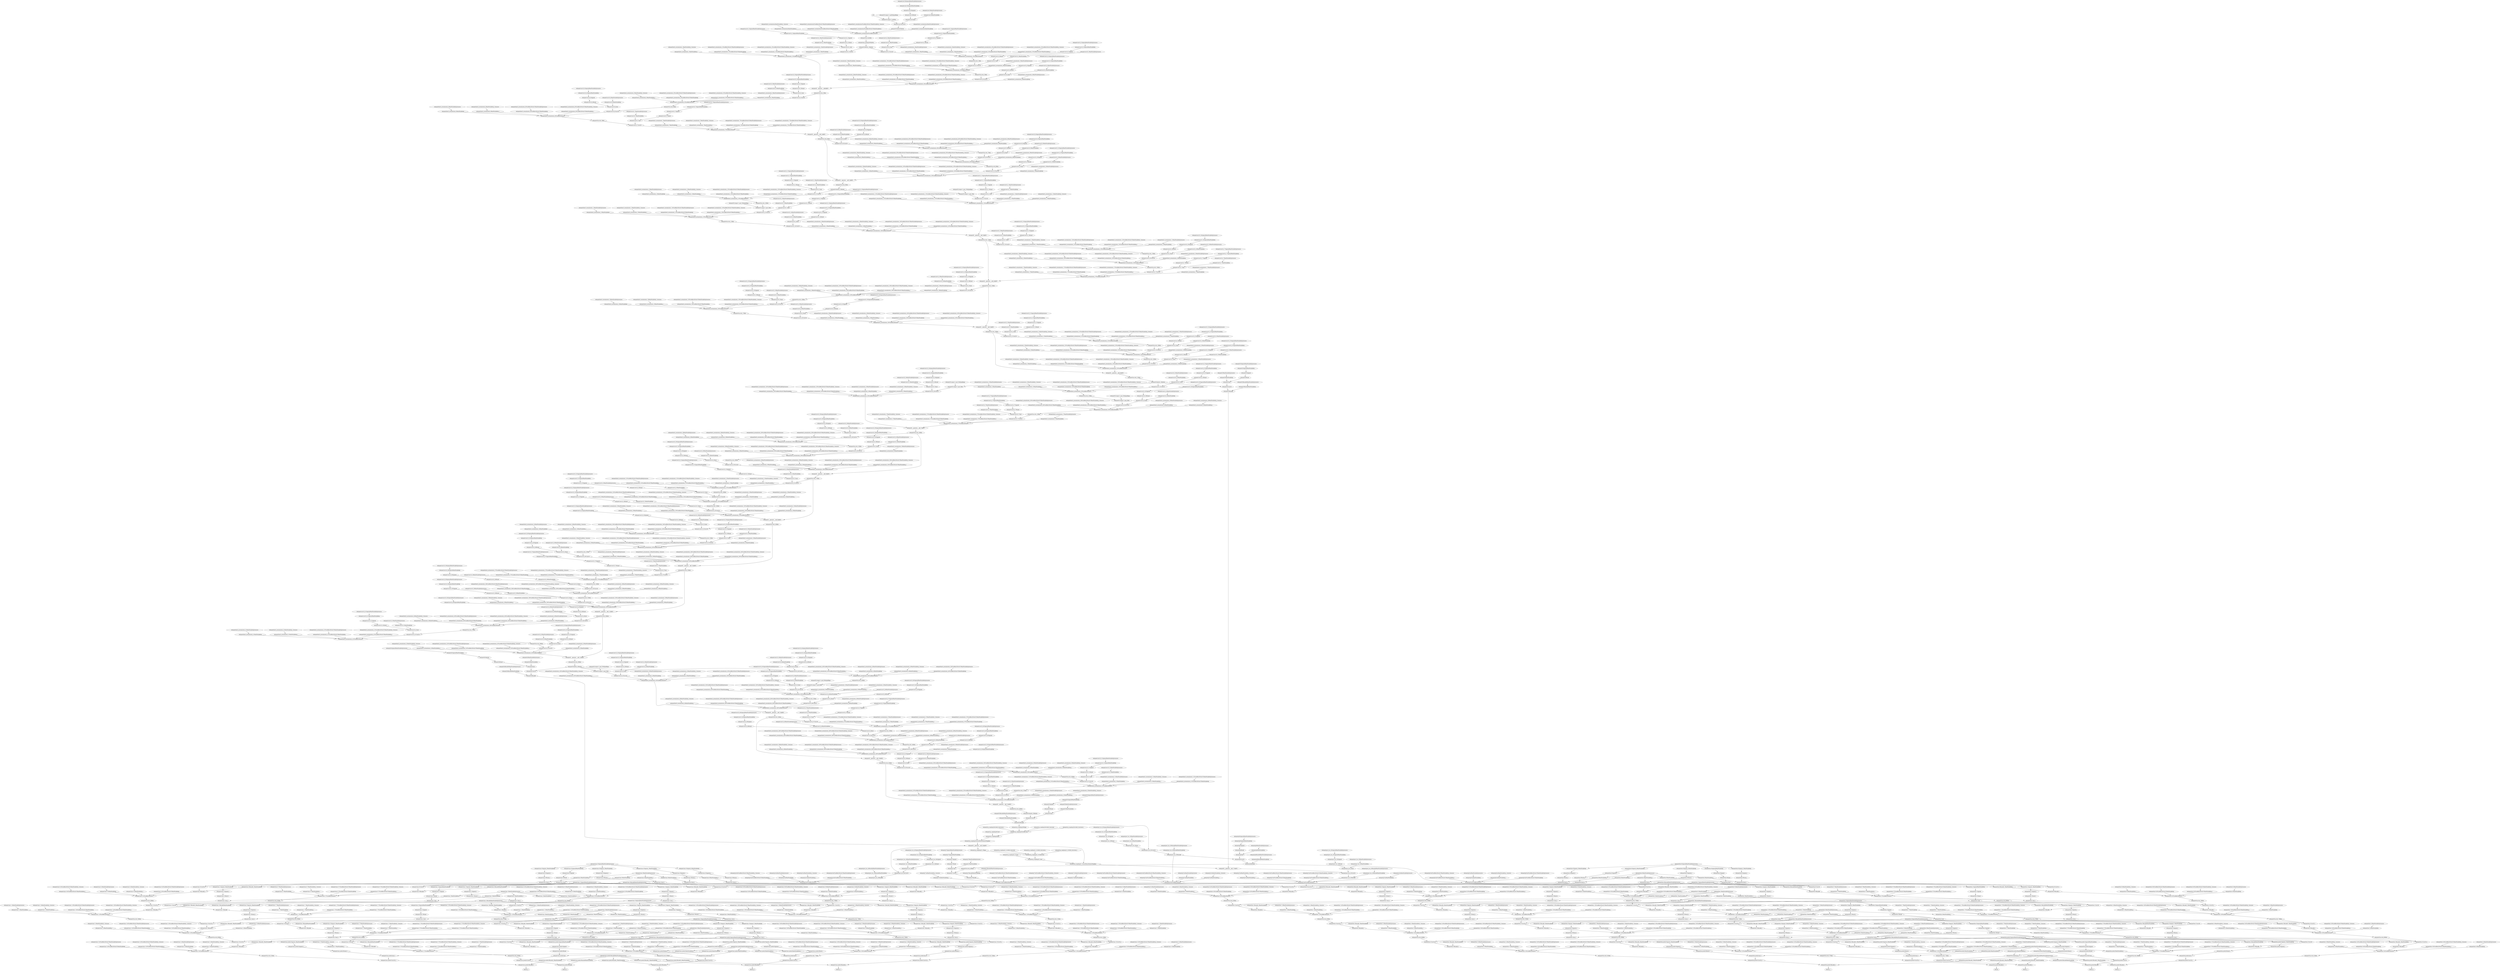 strict digraph  {
self [op=Placeholder];
"retinanet/tf.compat.v1.pad/Pad/paddings" [op=Const];
"retinanet/tf.compat.v1.pad/Pad" [op=Pad];
"retinanet/conv2d/Sigmoid/ReadVariableOp/resource" [op=Placeholder];
"retinanet/conv2d/Sigmoid/ReadVariableOp" [op=ReadVariableOp];
"retinanet/conv2d/Sigmoid" [op=Sigmoid];
"retinanet/conv2d/Round" [op=Round];
"retinanet/conv2d/ReadVariableOp/resource" [op=Placeholder];
"retinanet/conv2d/ReadVariableOp" [op=ReadVariableOp];
"retinanet/conv2d/mul" [op=Mul];
"retinanet/conv2d/Conv2D" [op=Conv2D];
"retinanet/tf.identity/Identity" [op=Identity];
"retinanet/batch_normalization/ReadVariableOp/resource" [op=Placeholder];
"retinanet/batch_normalization/ReadVariableOp" [op=ReadVariableOp];
"retinanet/batch_normalization/ReadVariableOp_1/resource" [op=Placeholder];
"retinanet/batch_normalization/ReadVariableOp_1" [op=ReadVariableOp];
"retinanet/batch_normalization/FusedBatchNormV3/ReadVariableOp/resource" [op=Placeholder];
"retinanet/batch_normalization/FusedBatchNormV3/ReadVariableOp" [op=ReadVariableOp];
"retinanet/batch_normalization/FusedBatchNormV3/ReadVariableOp_1/resource" [op=Placeholder];
"retinanet/batch_normalization/FusedBatchNormV3/ReadVariableOp_1" [op=ReadVariableOp];
"retinanet/batch_normalization/FusedBatchNormV3" [op=FusedBatchNormV3];
"retinanet/tf.nn.relu/Relu" [op=Relu];
"retinanet/max_pooling2d/MaxPool" [op=MaxPool];
"retinanet/tf.identity_1/Identity" [op=Identity];
"retinanet/conv2d_2/Sigmoid/ReadVariableOp/resource" [op=Placeholder];
"retinanet/conv2d_2/Sigmoid/ReadVariableOp" [op=ReadVariableOp];
"retinanet/conv2d_2/Sigmoid" [op=Sigmoid];
"retinanet/conv2d_2/Round" [op=Round];
"retinanet/conv2d_2/ReadVariableOp/resource" [op=Placeholder];
"retinanet/conv2d_2/ReadVariableOp" [op=ReadVariableOp];
"retinanet/conv2d_2/mul" [op=Mul];
"retinanet/conv2d_2/Conv2D" [op=Conv2D];
"retinanet/batch_normalization_2/ReadVariableOp/resource" [op=Placeholder];
"retinanet/batch_normalization_2/ReadVariableOp" [op=ReadVariableOp];
"retinanet/batch_normalization_2/ReadVariableOp_1/resource" [op=Placeholder];
"retinanet/batch_normalization_2/ReadVariableOp_1" [op=ReadVariableOp];
"retinanet/batch_normalization_2/FusedBatchNormV3/ReadVariableOp/resource" [op=Placeholder];
"retinanet/batch_normalization_2/FusedBatchNormV3/ReadVariableOp" [op=ReadVariableOp];
"retinanet/batch_normalization_2/FusedBatchNormV3/ReadVariableOp_1/resource" [op=Placeholder];
"retinanet/batch_normalization_2/FusedBatchNormV3/ReadVariableOp_1" [op=ReadVariableOp];
"retinanet/batch_normalization_2/FusedBatchNormV3" [op=FusedBatchNormV3];
"retinanet/tf.nn.relu_1/Relu" [op=Relu];
"retinanet/conv2d_3/Sigmoid/ReadVariableOp/resource" [op=Placeholder];
"retinanet/conv2d_3/Sigmoid/ReadVariableOp" [op=ReadVariableOp];
"retinanet/conv2d_3/Sigmoid" [op=Sigmoid];
"retinanet/conv2d_3/Round" [op=Round];
"retinanet/conv2d_3/ReadVariableOp/resource" [op=Placeholder];
"retinanet/conv2d_3/ReadVariableOp" [op=ReadVariableOp];
"retinanet/conv2d_3/mul" [op=Mul];
"retinanet/conv2d_3/Conv2D" [op=Conv2D];
"retinanet/batch_normalization_3/ReadVariableOp/resource" [op=Placeholder];
"retinanet/batch_normalization_3/ReadVariableOp" [op=ReadVariableOp];
"retinanet/batch_normalization_3/ReadVariableOp_1/resource" [op=Placeholder];
"retinanet/batch_normalization_3/ReadVariableOp_1" [op=ReadVariableOp];
"retinanet/batch_normalization_3/FusedBatchNormV3/ReadVariableOp/resource" [op=Placeholder];
"retinanet/batch_normalization_3/FusedBatchNormV3/ReadVariableOp" [op=ReadVariableOp];
"retinanet/batch_normalization_3/FusedBatchNormV3/ReadVariableOp_1/resource" [op=Placeholder];
"retinanet/batch_normalization_3/FusedBatchNormV3/ReadVariableOp_1" [op=ReadVariableOp];
"retinanet/batch_normalization_3/FusedBatchNormV3" [op=FusedBatchNormV3];
"retinanet/tf.nn.relu_2/Relu" [op=Relu];
"retinanet/conv2d_1/Sigmoid/ReadVariableOp/resource" [op=Placeholder];
"retinanet/conv2d_1/Sigmoid/ReadVariableOp" [op=ReadVariableOp];
"retinanet/conv2d_1/Sigmoid" [op=Sigmoid];
"retinanet/conv2d_1/Round" [op=Round];
"retinanet/conv2d_1/ReadVariableOp/resource" [op=Placeholder];
"retinanet/conv2d_1/ReadVariableOp" [op=ReadVariableOp];
"retinanet/conv2d_1/mul" [op=Mul];
"retinanet/conv2d_1/Conv2D" [op=Conv2D];
"retinanet/conv2d_4/Sigmoid/ReadVariableOp/resource" [op=Placeholder];
"retinanet/conv2d_4/Sigmoid/ReadVariableOp" [op=ReadVariableOp];
"retinanet/conv2d_4/Sigmoid" [op=Sigmoid];
"retinanet/conv2d_4/Round" [op=Round];
"retinanet/conv2d_4/ReadVariableOp/resource" [op=Placeholder];
"retinanet/conv2d_4/ReadVariableOp" [op=ReadVariableOp];
"retinanet/conv2d_4/mul" [op=Mul];
"retinanet/conv2d_4/Conv2D" [op=Conv2D];
"retinanet/batch_normalization_4/ReadVariableOp/resource" [op=Placeholder];
"retinanet/batch_normalization_4/ReadVariableOp" [op=ReadVariableOp];
"retinanet/batch_normalization_4/ReadVariableOp_1/resource" [op=Placeholder];
"retinanet/batch_normalization_4/ReadVariableOp_1" [op=ReadVariableOp];
"retinanet/batch_normalization_4/FusedBatchNormV3/ReadVariableOp/resource" [op=Placeholder];
"retinanet/batch_normalization_4/FusedBatchNormV3/ReadVariableOp" [op=ReadVariableOp];
"retinanet/batch_normalization_4/FusedBatchNormV3/ReadVariableOp_1/resource" [op=Placeholder];
"retinanet/batch_normalization_4/FusedBatchNormV3/ReadVariableOp_1" [op=ReadVariableOp];
"retinanet/batch_normalization_4/FusedBatchNormV3" [op=FusedBatchNormV3];
"retinanet/batch_normalization_1/ReadVariableOp/resource" [op=Placeholder];
"retinanet/batch_normalization_1/ReadVariableOp" [op=ReadVariableOp];
"retinanet/batch_normalization_1/ReadVariableOp_1/resource" [op=Placeholder];
"retinanet/batch_normalization_1/ReadVariableOp_1" [op=ReadVariableOp];
"retinanet/batch_normalization_1/FusedBatchNormV3/ReadVariableOp/resource" [op=Placeholder];
"retinanet/batch_normalization_1/FusedBatchNormV3/ReadVariableOp" [op=ReadVariableOp];
"retinanet/batch_normalization_1/FusedBatchNormV3/ReadVariableOp_1/resource" [op=Placeholder];
"retinanet/batch_normalization_1/FusedBatchNormV3/ReadVariableOp_1" [op=ReadVariableOp];
"retinanet/batch_normalization_1/FusedBatchNormV3" [op=FusedBatchNormV3];
"retinanet/tf.__operators__.add/AddV2" [op=AddV2];
"retinanet/tf.nn.relu_3/Relu" [op=Relu];
"retinanet/conv2d_5/Sigmoid/ReadVariableOp/resource" [op=Placeholder];
"retinanet/conv2d_5/Sigmoid/ReadVariableOp" [op=ReadVariableOp];
"retinanet/conv2d_5/Sigmoid" [op=Sigmoid];
"retinanet/conv2d_5/Round" [op=Round];
"retinanet/conv2d_5/ReadVariableOp/resource" [op=Placeholder];
"retinanet/conv2d_5/ReadVariableOp" [op=ReadVariableOp];
"retinanet/conv2d_5/mul" [op=Mul];
"retinanet/conv2d_5/Conv2D" [op=Conv2D];
"retinanet/batch_normalization_5/ReadVariableOp/resource" [op=Placeholder];
"retinanet/batch_normalization_5/ReadVariableOp" [op=ReadVariableOp];
"retinanet/batch_normalization_5/ReadVariableOp_1/resource" [op=Placeholder];
"retinanet/batch_normalization_5/ReadVariableOp_1" [op=ReadVariableOp];
"retinanet/batch_normalization_5/FusedBatchNormV3/ReadVariableOp/resource" [op=Placeholder];
"retinanet/batch_normalization_5/FusedBatchNormV3/ReadVariableOp" [op=ReadVariableOp];
"retinanet/batch_normalization_5/FusedBatchNormV3/ReadVariableOp_1/resource" [op=Placeholder];
"retinanet/batch_normalization_5/FusedBatchNormV3/ReadVariableOp_1" [op=ReadVariableOp];
"retinanet/batch_normalization_5/FusedBatchNormV3" [op=FusedBatchNormV3];
"retinanet/tf.nn.relu_4/Relu" [op=Relu];
"retinanet/conv2d_6/Sigmoid/ReadVariableOp/resource" [op=Placeholder];
"retinanet/conv2d_6/Sigmoid/ReadVariableOp" [op=ReadVariableOp];
"retinanet/conv2d_6/Sigmoid" [op=Sigmoid];
"retinanet/conv2d_6/Round" [op=Round];
"retinanet/conv2d_6/ReadVariableOp/resource" [op=Placeholder];
"retinanet/conv2d_6/ReadVariableOp" [op=ReadVariableOp];
"retinanet/conv2d_6/mul" [op=Mul];
"retinanet/conv2d_6/Conv2D" [op=Conv2D];
"retinanet/batch_normalization_6/ReadVariableOp/resource" [op=Placeholder];
"retinanet/batch_normalization_6/ReadVariableOp" [op=ReadVariableOp];
"retinanet/batch_normalization_6/ReadVariableOp_1/resource" [op=Placeholder];
"retinanet/batch_normalization_6/ReadVariableOp_1" [op=ReadVariableOp];
"retinanet/batch_normalization_6/FusedBatchNormV3/ReadVariableOp/resource" [op=Placeholder];
"retinanet/batch_normalization_6/FusedBatchNormV3/ReadVariableOp" [op=ReadVariableOp];
"retinanet/batch_normalization_6/FusedBatchNormV3/ReadVariableOp_1/resource" [op=Placeholder];
"retinanet/batch_normalization_6/FusedBatchNormV3/ReadVariableOp_1" [op=ReadVariableOp];
"retinanet/batch_normalization_6/FusedBatchNormV3" [op=FusedBatchNormV3];
"retinanet/tf.nn.relu_5/Relu" [op=Relu];
"retinanet/conv2d_7/Sigmoid/ReadVariableOp/resource" [op=Placeholder];
"retinanet/conv2d_7/Sigmoid/ReadVariableOp" [op=ReadVariableOp];
"retinanet/conv2d_7/Sigmoid" [op=Sigmoid];
"retinanet/conv2d_7/Round" [op=Round];
"retinanet/conv2d_7/ReadVariableOp/resource" [op=Placeholder];
"retinanet/conv2d_7/ReadVariableOp" [op=ReadVariableOp];
"retinanet/conv2d_7/mul" [op=Mul];
"retinanet/conv2d_7/Conv2D" [op=Conv2D];
"retinanet/batch_normalization_7/ReadVariableOp/resource" [op=Placeholder];
"retinanet/batch_normalization_7/ReadVariableOp" [op=ReadVariableOp];
"retinanet/batch_normalization_7/ReadVariableOp_1/resource" [op=Placeholder];
"retinanet/batch_normalization_7/ReadVariableOp_1" [op=ReadVariableOp];
"retinanet/batch_normalization_7/FusedBatchNormV3/ReadVariableOp/resource" [op=Placeholder];
"retinanet/batch_normalization_7/FusedBatchNormV3/ReadVariableOp" [op=ReadVariableOp];
"retinanet/batch_normalization_7/FusedBatchNormV3/ReadVariableOp_1/resource" [op=Placeholder];
"retinanet/batch_normalization_7/FusedBatchNormV3/ReadVariableOp_1" [op=ReadVariableOp];
"retinanet/batch_normalization_7/FusedBatchNormV3" [op=FusedBatchNormV3];
"retinanet/tf.__operators__.add_1/AddV2" [op=AddV2];
"retinanet/tf.nn.relu_6/Relu" [op=Relu];
"retinanet/conv2d_8/Sigmoid/ReadVariableOp/resource" [op=Placeholder];
"retinanet/conv2d_8/Sigmoid/ReadVariableOp" [op=ReadVariableOp];
"retinanet/conv2d_8/Sigmoid" [op=Sigmoid];
"retinanet/conv2d_8/Round" [op=Round];
"retinanet/conv2d_8/ReadVariableOp/resource" [op=Placeholder];
"retinanet/conv2d_8/ReadVariableOp" [op=ReadVariableOp];
"retinanet/conv2d_8/mul" [op=Mul];
"retinanet/conv2d_8/Conv2D" [op=Conv2D];
"retinanet/batch_normalization_8/ReadVariableOp/resource" [op=Placeholder];
"retinanet/batch_normalization_8/ReadVariableOp" [op=ReadVariableOp];
"retinanet/batch_normalization_8/ReadVariableOp_1/resource" [op=Placeholder];
"retinanet/batch_normalization_8/ReadVariableOp_1" [op=ReadVariableOp];
"retinanet/batch_normalization_8/FusedBatchNormV3/ReadVariableOp/resource" [op=Placeholder];
"retinanet/batch_normalization_8/FusedBatchNormV3/ReadVariableOp" [op=ReadVariableOp];
"retinanet/batch_normalization_8/FusedBatchNormV3/ReadVariableOp_1/resource" [op=Placeholder];
"retinanet/batch_normalization_8/FusedBatchNormV3/ReadVariableOp_1" [op=ReadVariableOp];
"retinanet/batch_normalization_8/FusedBatchNormV3" [op=FusedBatchNormV3];
"retinanet/tf.nn.relu_7/Relu" [op=Relu];
"retinanet/conv2d_9/Sigmoid/ReadVariableOp/resource" [op=Placeholder];
"retinanet/conv2d_9/Sigmoid/ReadVariableOp" [op=ReadVariableOp];
"retinanet/conv2d_9/Sigmoid" [op=Sigmoid];
"retinanet/conv2d_9/Round" [op=Round];
"retinanet/conv2d_9/ReadVariableOp/resource" [op=Placeholder];
"retinanet/conv2d_9/ReadVariableOp" [op=ReadVariableOp];
"retinanet/conv2d_9/mul" [op=Mul];
"retinanet/conv2d_9/Conv2D" [op=Conv2D];
"retinanet/batch_normalization_9/ReadVariableOp/resource" [op=Placeholder];
"retinanet/batch_normalization_9/ReadVariableOp" [op=ReadVariableOp];
"retinanet/batch_normalization_9/ReadVariableOp_1/resource" [op=Placeholder];
"retinanet/batch_normalization_9/ReadVariableOp_1" [op=ReadVariableOp];
"retinanet/batch_normalization_9/FusedBatchNormV3/ReadVariableOp/resource" [op=Placeholder];
"retinanet/batch_normalization_9/FusedBatchNormV3/ReadVariableOp" [op=ReadVariableOp];
"retinanet/batch_normalization_9/FusedBatchNormV3/ReadVariableOp_1/resource" [op=Placeholder];
"retinanet/batch_normalization_9/FusedBatchNormV3/ReadVariableOp_1" [op=ReadVariableOp];
"retinanet/batch_normalization_9/FusedBatchNormV3" [op=FusedBatchNormV3];
"retinanet/tf.nn.relu_8/Relu" [op=Relu];
"retinanet/conv2d_10/Sigmoid/ReadVariableOp/resource" [op=Placeholder];
"retinanet/conv2d_10/Sigmoid/ReadVariableOp" [op=ReadVariableOp];
"retinanet/conv2d_10/Sigmoid" [op=Sigmoid];
"retinanet/conv2d_10/Round" [op=Round];
"retinanet/conv2d_10/ReadVariableOp/resource" [op=Placeholder];
"retinanet/conv2d_10/ReadVariableOp" [op=ReadVariableOp];
"retinanet/conv2d_10/mul" [op=Mul];
"retinanet/conv2d_10/Conv2D" [op=Conv2D];
"retinanet/batch_normalization_10/ReadVariableOp/resource" [op=Placeholder];
"retinanet/batch_normalization_10/ReadVariableOp" [op=ReadVariableOp];
"retinanet/batch_normalization_10/ReadVariableOp_1/resource" [op=Placeholder];
"retinanet/batch_normalization_10/ReadVariableOp_1" [op=ReadVariableOp];
"retinanet/batch_normalization_10/FusedBatchNormV3/ReadVariableOp/resource" [op=Placeholder];
"retinanet/batch_normalization_10/FusedBatchNormV3/ReadVariableOp" [op=ReadVariableOp];
"retinanet/batch_normalization_10/FusedBatchNormV3/ReadVariableOp_1/resource" [op=Placeholder];
"retinanet/batch_normalization_10/FusedBatchNormV3/ReadVariableOp_1" [op=ReadVariableOp];
"retinanet/batch_normalization_10/FusedBatchNormV3" [op=FusedBatchNormV3];
"retinanet/tf.__operators__.add_2/AddV2" [op=AddV2];
"retinanet/tf.nn.relu_9/Relu" [op=Relu];
"retinanet/tf.identity_2/Identity" [op=Identity];
"retinanet/conv2d_12/Sigmoid/ReadVariableOp/resource" [op=Placeholder];
"retinanet/conv2d_12/Sigmoid/ReadVariableOp" [op=ReadVariableOp];
"retinanet/conv2d_12/Sigmoid" [op=Sigmoid];
"retinanet/conv2d_12/Round" [op=Round];
"retinanet/conv2d_12/ReadVariableOp/resource" [op=Placeholder];
"retinanet/conv2d_12/ReadVariableOp" [op=ReadVariableOp];
"retinanet/conv2d_12/mul" [op=Mul];
"retinanet/conv2d_12/Conv2D" [op=Conv2D];
"retinanet/batch_normalization_12/ReadVariableOp/resource" [op=Placeholder];
"retinanet/batch_normalization_12/ReadVariableOp" [op=ReadVariableOp];
"retinanet/batch_normalization_12/ReadVariableOp_1/resource" [op=Placeholder];
"retinanet/batch_normalization_12/ReadVariableOp_1" [op=ReadVariableOp];
"retinanet/batch_normalization_12/FusedBatchNormV3/ReadVariableOp/resource" [op=Placeholder];
"retinanet/batch_normalization_12/FusedBatchNormV3/ReadVariableOp" [op=ReadVariableOp];
"retinanet/batch_normalization_12/FusedBatchNormV3/ReadVariableOp_1/resource" [op=Placeholder];
"retinanet/batch_normalization_12/FusedBatchNormV3/ReadVariableOp_1" [op=ReadVariableOp];
"retinanet/batch_normalization_12/FusedBatchNormV3" [op=FusedBatchNormV3];
"retinanet/tf.nn.relu_10/Relu" [op=Relu];
"retinanet/tf.compat.v1.pad_2/Pad/paddings" [op=Const];
"retinanet/tf.compat.v1.pad_2/Pad" [op=Pad];
"retinanet/conv2d_13/Sigmoid/ReadVariableOp/resource" [op=Placeholder];
"retinanet/conv2d_13/Sigmoid/ReadVariableOp" [op=ReadVariableOp];
"retinanet/conv2d_13/Sigmoid" [op=Sigmoid];
"retinanet/conv2d_13/Round" [op=Round];
"retinanet/conv2d_13/ReadVariableOp/resource" [op=Placeholder];
"retinanet/conv2d_13/ReadVariableOp" [op=ReadVariableOp];
"retinanet/conv2d_13/mul" [op=Mul];
"retinanet/conv2d_13/Conv2D" [op=Conv2D];
"retinanet/batch_normalization_13/ReadVariableOp/resource" [op=Placeholder];
"retinanet/batch_normalization_13/ReadVariableOp" [op=ReadVariableOp];
"retinanet/batch_normalization_13/ReadVariableOp_1/resource" [op=Placeholder];
"retinanet/batch_normalization_13/ReadVariableOp_1" [op=ReadVariableOp];
"retinanet/batch_normalization_13/FusedBatchNormV3/ReadVariableOp/resource" [op=Placeholder];
"retinanet/batch_normalization_13/FusedBatchNormV3/ReadVariableOp" [op=ReadVariableOp];
"retinanet/batch_normalization_13/FusedBatchNormV3/ReadVariableOp_1/resource" [op=Placeholder];
"retinanet/batch_normalization_13/FusedBatchNormV3/ReadVariableOp_1" [op=ReadVariableOp];
"retinanet/batch_normalization_13/FusedBatchNormV3" [op=FusedBatchNormV3];
"retinanet/tf.compat.v1.pad_1/Pad/paddings" [op=Const];
"retinanet/tf.compat.v1.pad_1/Pad" [op=Pad];
"retinanet/tf.nn.relu_11/Relu" [op=Relu];
"retinanet/conv2d_11/Sigmoid/ReadVariableOp/resource" [op=Placeholder];
"retinanet/conv2d_11/Sigmoid/ReadVariableOp" [op=ReadVariableOp];
"retinanet/conv2d_11/Sigmoid" [op=Sigmoid];
"retinanet/conv2d_11/Round" [op=Round];
"retinanet/conv2d_11/ReadVariableOp/resource" [op=Placeholder];
"retinanet/conv2d_11/ReadVariableOp" [op=ReadVariableOp];
"retinanet/conv2d_11/mul" [op=Mul];
"retinanet/conv2d_11/Conv2D" [op=Conv2D];
"retinanet/conv2d_14/Sigmoid/ReadVariableOp/resource" [op=Placeholder];
"retinanet/conv2d_14/Sigmoid/ReadVariableOp" [op=ReadVariableOp];
"retinanet/conv2d_14/Sigmoid" [op=Sigmoid];
"retinanet/conv2d_14/Round" [op=Round];
"retinanet/conv2d_14/ReadVariableOp/resource" [op=Placeholder];
"retinanet/conv2d_14/ReadVariableOp" [op=ReadVariableOp];
"retinanet/conv2d_14/mul" [op=Mul];
"retinanet/conv2d_14/Conv2D" [op=Conv2D];
"retinanet/batch_normalization_14/ReadVariableOp/resource" [op=Placeholder];
"retinanet/batch_normalization_14/ReadVariableOp" [op=ReadVariableOp];
"retinanet/batch_normalization_14/ReadVariableOp_1/resource" [op=Placeholder];
"retinanet/batch_normalization_14/ReadVariableOp_1" [op=ReadVariableOp];
"retinanet/batch_normalization_14/FusedBatchNormV3/ReadVariableOp/resource" [op=Placeholder];
"retinanet/batch_normalization_14/FusedBatchNormV3/ReadVariableOp" [op=ReadVariableOp];
"retinanet/batch_normalization_14/FusedBatchNormV3/ReadVariableOp_1/resource" [op=Placeholder];
"retinanet/batch_normalization_14/FusedBatchNormV3/ReadVariableOp_1" [op=ReadVariableOp];
"retinanet/batch_normalization_14/FusedBatchNormV3" [op=FusedBatchNormV3];
"retinanet/batch_normalization_11/ReadVariableOp/resource" [op=Placeholder];
"retinanet/batch_normalization_11/ReadVariableOp" [op=ReadVariableOp];
"retinanet/batch_normalization_11/ReadVariableOp_1/resource" [op=Placeholder];
"retinanet/batch_normalization_11/ReadVariableOp_1" [op=ReadVariableOp];
"retinanet/batch_normalization_11/FusedBatchNormV3/ReadVariableOp/resource" [op=Placeholder];
"retinanet/batch_normalization_11/FusedBatchNormV3/ReadVariableOp" [op=ReadVariableOp];
"retinanet/batch_normalization_11/FusedBatchNormV3/ReadVariableOp_1/resource" [op=Placeholder];
"retinanet/batch_normalization_11/FusedBatchNormV3/ReadVariableOp_1" [op=ReadVariableOp];
"retinanet/batch_normalization_11/FusedBatchNormV3" [op=FusedBatchNormV3];
"retinanet/tf.__operators__.add_3/AddV2" [op=AddV2];
"retinanet/tf.nn.relu_12/Relu" [op=Relu];
"retinanet/conv2d_15/Sigmoid/ReadVariableOp/resource" [op=Placeholder];
"retinanet/conv2d_15/Sigmoid/ReadVariableOp" [op=ReadVariableOp];
"retinanet/conv2d_15/Sigmoid" [op=Sigmoid];
"retinanet/conv2d_15/Round" [op=Round];
"retinanet/conv2d_15/ReadVariableOp/resource" [op=Placeholder];
"retinanet/conv2d_15/ReadVariableOp" [op=ReadVariableOp];
"retinanet/conv2d_15/mul" [op=Mul];
"retinanet/conv2d_15/Conv2D" [op=Conv2D];
"retinanet/batch_normalization_15/ReadVariableOp/resource" [op=Placeholder];
"retinanet/batch_normalization_15/ReadVariableOp" [op=ReadVariableOp];
"retinanet/batch_normalization_15/ReadVariableOp_1/resource" [op=Placeholder];
"retinanet/batch_normalization_15/ReadVariableOp_1" [op=ReadVariableOp];
"retinanet/batch_normalization_15/FusedBatchNormV3/ReadVariableOp/resource" [op=Placeholder];
"retinanet/batch_normalization_15/FusedBatchNormV3/ReadVariableOp" [op=ReadVariableOp];
"retinanet/batch_normalization_15/FusedBatchNormV3/ReadVariableOp_1/resource" [op=Placeholder];
"retinanet/batch_normalization_15/FusedBatchNormV3/ReadVariableOp_1" [op=ReadVariableOp];
"retinanet/batch_normalization_15/FusedBatchNormV3" [op=FusedBatchNormV3];
"retinanet/tf.nn.relu_13/Relu" [op=Relu];
"retinanet/conv2d_16/Sigmoid/ReadVariableOp/resource" [op=Placeholder];
"retinanet/conv2d_16/Sigmoid/ReadVariableOp" [op=ReadVariableOp];
"retinanet/conv2d_16/Sigmoid" [op=Sigmoid];
"retinanet/conv2d_16/Round" [op=Round];
"retinanet/conv2d_16/ReadVariableOp/resource" [op=Placeholder];
"retinanet/conv2d_16/ReadVariableOp" [op=ReadVariableOp];
"retinanet/conv2d_16/mul" [op=Mul];
"retinanet/conv2d_16/Conv2D" [op=Conv2D];
"retinanet/batch_normalization_16/ReadVariableOp/resource" [op=Placeholder];
"retinanet/batch_normalization_16/ReadVariableOp" [op=ReadVariableOp];
"retinanet/batch_normalization_16/ReadVariableOp_1/resource" [op=Placeholder];
"retinanet/batch_normalization_16/ReadVariableOp_1" [op=ReadVariableOp];
"retinanet/batch_normalization_16/FusedBatchNormV3/ReadVariableOp/resource" [op=Placeholder];
"retinanet/batch_normalization_16/FusedBatchNormV3/ReadVariableOp" [op=ReadVariableOp];
"retinanet/batch_normalization_16/FusedBatchNormV3/ReadVariableOp_1/resource" [op=Placeholder];
"retinanet/batch_normalization_16/FusedBatchNormV3/ReadVariableOp_1" [op=ReadVariableOp];
"retinanet/batch_normalization_16/FusedBatchNormV3" [op=FusedBatchNormV3];
"retinanet/tf.nn.relu_14/Relu" [op=Relu];
"retinanet/conv2d_17/Sigmoid/ReadVariableOp/resource" [op=Placeholder];
"retinanet/conv2d_17/Sigmoid/ReadVariableOp" [op=ReadVariableOp];
"retinanet/conv2d_17/Sigmoid" [op=Sigmoid];
"retinanet/conv2d_17/Round" [op=Round];
"retinanet/conv2d_17/ReadVariableOp/resource" [op=Placeholder];
"retinanet/conv2d_17/ReadVariableOp" [op=ReadVariableOp];
"retinanet/conv2d_17/mul" [op=Mul];
"retinanet/conv2d_17/Conv2D" [op=Conv2D];
"retinanet/batch_normalization_17/ReadVariableOp/resource" [op=Placeholder];
"retinanet/batch_normalization_17/ReadVariableOp" [op=ReadVariableOp];
"retinanet/batch_normalization_17/ReadVariableOp_1/resource" [op=Placeholder];
"retinanet/batch_normalization_17/ReadVariableOp_1" [op=ReadVariableOp];
"retinanet/batch_normalization_17/FusedBatchNormV3/ReadVariableOp/resource" [op=Placeholder];
"retinanet/batch_normalization_17/FusedBatchNormV3/ReadVariableOp" [op=ReadVariableOp];
"retinanet/batch_normalization_17/FusedBatchNormV3/ReadVariableOp_1/resource" [op=Placeholder];
"retinanet/batch_normalization_17/FusedBatchNormV3/ReadVariableOp_1" [op=ReadVariableOp];
"retinanet/batch_normalization_17/FusedBatchNormV3" [op=FusedBatchNormV3];
"retinanet/tf.__operators__.add_4/AddV2" [op=AddV2];
"retinanet/tf.nn.relu_15/Relu" [op=Relu];
"retinanet/conv2d_18/Sigmoid/ReadVariableOp/resource" [op=Placeholder];
"retinanet/conv2d_18/Sigmoid/ReadVariableOp" [op=ReadVariableOp];
"retinanet/conv2d_18/Sigmoid" [op=Sigmoid];
"retinanet/conv2d_18/Round" [op=Round];
"retinanet/conv2d_18/ReadVariableOp/resource" [op=Placeholder];
"retinanet/conv2d_18/ReadVariableOp" [op=ReadVariableOp];
"retinanet/conv2d_18/mul" [op=Mul];
"retinanet/conv2d_18/Conv2D" [op=Conv2D];
"retinanet/batch_normalization_18/ReadVariableOp/resource" [op=Placeholder];
"retinanet/batch_normalization_18/ReadVariableOp" [op=ReadVariableOp];
"retinanet/batch_normalization_18/ReadVariableOp_1/resource" [op=Placeholder];
"retinanet/batch_normalization_18/ReadVariableOp_1" [op=ReadVariableOp];
"retinanet/batch_normalization_18/FusedBatchNormV3/ReadVariableOp/resource" [op=Placeholder];
"retinanet/batch_normalization_18/FusedBatchNormV3/ReadVariableOp" [op=ReadVariableOp];
"retinanet/batch_normalization_18/FusedBatchNormV3/ReadVariableOp_1/resource" [op=Placeholder];
"retinanet/batch_normalization_18/FusedBatchNormV3/ReadVariableOp_1" [op=ReadVariableOp];
"retinanet/batch_normalization_18/FusedBatchNormV3" [op=FusedBatchNormV3];
"retinanet/tf.nn.relu_16/Relu" [op=Relu];
"retinanet/conv2d_19/Sigmoid/ReadVariableOp/resource" [op=Placeholder];
"retinanet/conv2d_19/Sigmoid/ReadVariableOp" [op=ReadVariableOp];
"retinanet/conv2d_19/Sigmoid" [op=Sigmoid];
"retinanet/conv2d_19/Round" [op=Round];
"retinanet/conv2d_19/ReadVariableOp/resource" [op=Placeholder];
"retinanet/conv2d_19/ReadVariableOp" [op=ReadVariableOp];
"retinanet/conv2d_19/mul" [op=Mul];
"retinanet/conv2d_19/Conv2D" [op=Conv2D];
"retinanet/batch_normalization_19/ReadVariableOp/resource" [op=Placeholder];
"retinanet/batch_normalization_19/ReadVariableOp" [op=ReadVariableOp];
"retinanet/batch_normalization_19/ReadVariableOp_1/resource" [op=Placeholder];
"retinanet/batch_normalization_19/ReadVariableOp_1" [op=ReadVariableOp];
"retinanet/batch_normalization_19/FusedBatchNormV3/ReadVariableOp/resource" [op=Placeholder];
"retinanet/batch_normalization_19/FusedBatchNormV3/ReadVariableOp" [op=ReadVariableOp];
"retinanet/batch_normalization_19/FusedBatchNormV3/ReadVariableOp_1/resource" [op=Placeholder];
"retinanet/batch_normalization_19/FusedBatchNormV3/ReadVariableOp_1" [op=ReadVariableOp];
"retinanet/batch_normalization_19/FusedBatchNormV3" [op=FusedBatchNormV3];
"retinanet/tf.nn.relu_17/Relu" [op=Relu];
"retinanet/conv2d_20/Sigmoid/ReadVariableOp/resource" [op=Placeholder];
"retinanet/conv2d_20/Sigmoid/ReadVariableOp" [op=ReadVariableOp];
"retinanet/conv2d_20/Sigmoid" [op=Sigmoid];
"retinanet/conv2d_20/Round" [op=Round];
"retinanet/conv2d_20/ReadVariableOp/resource" [op=Placeholder];
"retinanet/conv2d_20/ReadVariableOp" [op=ReadVariableOp];
"retinanet/conv2d_20/mul" [op=Mul];
"retinanet/conv2d_20/Conv2D" [op=Conv2D];
"retinanet/batch_normalization_20/ReadVariableOp/resource" [op=Placeholder];
"retinanet/batch_normalization_20/ReadVariableOp" [op=ReadVariableOp];
"retinanet/batch_normalization_20/ReadVariableOp_1/resource" [op=Placeholder];
"retinanet/batch_normalization_20/ReadVariableOp_1" [op=ReadVariableOp];
"retinanet/batch_normalization_20/FusedBatchNormV3/ReadVariableOp/resource" [op=Placeholder];
"retinanet/batch_normalization_20/FusedBatchNormV3/ReadVariableOp" [op=ReadVariableOp];
"retinanet/batch_normalization_20/FusedBatchNormV3/ReadVariableOp_1/resource" [op=Placeholder];
"retinanet/batch_normalization_20/FusedBatchNormV3/ReadVariableOp_1" [op=ReadVariableOp];
"retinanet/batch_normalization_20/FusedBatchNormV3" [op=FusedBatchNormV3];
"retinanet/tf.__operators__.add_5/AddV2" [op=AddV2];
"retinanet/tf.nn.relu_18/Relu" [op=Relu];
"retinanet/conv2d_21/Sigmoid/ReadVariableOp/resource" [op=Placeholder];
"retinanet/conv2d_21/Sigmoid/ReadVariableOp" [op=ReadVariableOp];
"retinanet/conv2d_21/Sigmoid" [op=Sigmoid];
"retinanet/conv2d_21/Round" [op=Round];
"retinanet/conv2d_21/ReadVariableOp/resource" [op=Placeholder];
"retinanet/conv2d_21/ReadVariableOp" [op=ReadVariableOp];
"retinanet/conv2d_21/mul" [op=Mul];
"retinanet/conv2d_21/Conv2D" [op=Conv2D];
"retinanet/batch_normalization_21/ReadVariableOp/resource" [op=Placeholder];
"retinanet/batch_normalization_21/ReadVariableOp" [op=ReadVariableOp];
"retinanet/batch_normalization_21/ReadVariableOp_1/resource" [op=Placeholder];
"retinanet/batch_normalization_21/ReadVariableOp_1" [op=ReadVariableOp];
"retinanet/batch_normalization_21/FusedBatchNormV3/ReadVariableOp/resource" [op=Placeholder];
"retinanet/batch_normalization_21/FusedBatchNormV3/ReadVariableOp" [op=ReadVariableOp];
"retinanet/batch_normalization_21/FusedBatchNormV3/ReadVariableOp_1/resource" [op=Placeholder];
"retinanet/batch_normalization_21/FusedBatchNormV3/ReadVariableOp_1" [op=ReadVariableOp];
"retinanet/batch_normalization_21/FusedBatchNormV3" [op=FusedBatchNormV3];
"retinanet/tf.nn.relu_19/Relu" [op=Relu];
"retinanet/conv2d_22/Sigmoid/ReadVariableOp/resource" [op=Placeholder];
"retinanet/conv2d_22/Sigmoid/ReadVariableOp" [op=ReadVariableOp];
"retinanet/conv2d_22/Sigmoid" [op=Sigmoid];
"retinanet/conv2d_22/Round" [op=Round];
"retinanet/conv2d_22/ReadVariableOp/resource" [op=Placeholder];
"retinanet/conv2d_22/ReadVariableOp" [op=ReadVariableOp];
"retinanet/conv2d_22/mul" [op=Mul];
"retinanet/conv2d_22/Conv2D" [op=Conv2D];
"retinanet/batch_normalization_22/ReadVariableOp/resource" [op=Placeholder];
"retinanet/batch_normalization_22/ReadVariableOp" [op=ReadVariableOp];
"retinanet/batch_normalization_22/ReadVariableOp_1/resource" [op=Placeholder];
"retinanet/batch_normalization_22/ReadVariableOp_1" [op=ReadVariableOp];
"retinanet/batch_normalization_22/FusedBatchNormV3/ReadVariableOp/resource" [op=Placeholder];
"retinanet/batch_normalization_22/FusedBatchNormV3/ReadVariableOp" [op=ReadVariableOp];
"retinanet/batch_normalization_22/FusedBatchNormV3/ReadVariableOp_1/resource" [op=Placeholder];
"retinanet/batch_normalization_22/FusedBatchNormV3/ReadVariableOp_1" [op=ReadVariableOp];
"retinanet/batch_normalization_22/FusedBatchNormV3" [op=FusedBatchNormV3];
"retinanet/tf.nn.relu_20/Relu" [op=Relu];
"retinanet/conv2d_23/Sigmoid/ReadVariableOp/resource" [op=Placeholder];
"retinanet/conv2d_23/Sigmoid/ReadVariableOp" [op=ReadVariableOp];
"retinanet/conv2d_23/Sigmoid" [op=Sigmoid];
"retinanet/conv2d_23/Round" [op=Round];
"retinanet/conv2d_23/ReadVariableOp/resource" [op=Placeholder];
"retinanet/conv2d_23/ReadVariableOp" [op=ReadVariableOp];
"retinanet/conv2d_23/mul" [op=Mul];
"retinanet/conv2d_23/Conv2D" [op=Conv2D];
"retinanet/batch_normalization_23/ReadVariableOp/resource" [op=Placeholder];
"retinanet/batch_normalization_23/ReadVariableOp" [op=ReadVariableOp];
"retinanet/batch_normalization_23/ReadVariableOp_1/resource" [op=Placeholder];
"retinanet/batch_normalization_23/ReadVariableOp_1" [op=ReadVariableOp];
"retinanet/batch_normalization_23/FusedBatchNormV3/ReadVariableOp/resource" [op=Placeholder];
"retinanet/batch_normalization_23/FusedBatchNormV3/ReadVariableOp" [op=ReadVariableOp];
"retinanet/batch_normalization_23/FusedBatchNormV3/ReadVariableOp_1/resource" [op=Placeholder];
"retinanet/batch_normalization_23/FusedBatchNormV3/ReadVariableOp_1" [op=ReadVariableOp];
"retinanet/batch_normalization_23/FusedBatchNormV3" [op=FusedBatchNormV3];
"retinanet/tf.__operators__.add_6/AddV2" [op=AddV2];
"retinanet/tf.nn.relu_21/Relu" [op=Relu];
"retinanet/tf.identity_3/Identity" [op=Identity];
"retinanet/conv2d_25/Sigmoid/ReadVariableOp/resource" [op=Placeholder];
"retinanet/conv2d_25/Sigmoid/ReadVariableOp" [op=ReadVariableOp];
"retinanet/conv2d_25/Sigmoid" [op=Sigmoid];
"retinanet/conv2d_25/Round" [op=Round];
"retinanet/conv2d_25/ReadVariableOp/resource" [op=Placeholder];
"retinanet/conv2d_25/ReadVariableOp" [op=ReadVariableOp];
"retinanet/conv2d_25/mul" [op=Mul];
"retinanet/conv2d_25/Conv2D" [op=Conv2D];
"retinanet/batch_normalization_25/ReadVariableOp/resource" [op=Placeholder];
"retinanet/batch_normalization_25/ReadVariableOp" [op=ReadVariableOp];
"retinanet/batch_normalization_25/ReadVariableOp_1/resource" [op=Placeholder];
"retinanet/batch_normalization_25/ReadVariableOp_1" [op=ReadVariableOp];
"retinanet/batch_normalization_25/FusedBatchNormV3/ReadVariableOp/resource" [op=Placeholder];
"retinanet/batch_normalization_25/FusedBatchNormV3/ReadVariableOp" [op=ReadVariableOp];
"retinanet/batch_normalization_25/FusedBatchNormV3/ReadVariableOp_1/resource" [op=Placeholder];
"retinanet/batch_normalization_25/FusedBatchNormV3/ReadVariableOp_1" [op=ReadVariableOp];
"retinanet/batch_normalization_25/FusedBatchNormV3" [op=FusedBatchNormV3];
"retinanet/tf.nn.relu_22/Relu" [op=Relu];
"retinanet/tf.compat.v1.pad_4/Pad/paddings" [op=Const];
"retinanet/tf.compat.v1.pad_4/Pad" [op=Pad];
"retinanet/conv2d_26/Sigmoid/ReadVariableOp/resource" [op=Placeholder];
"retinanet/conv2d_26/Sigmoid/ReadVariableOp" [op=ReadVariableOp];
"retinanet/conv2d_26/Sigmoid" [op=Sigmoid];
"retinanet/conv2d_26/Round" [op=Round];
"retinanet/conv2d_26/ReadVariableOp/resource" [op=Placeholder];
"retinanet/conv2d_26/ReadVariableOp" [op=ReadVariableOp];
"retinanet/conv2d_26/mul" [op=Mul];
"retinanet/conv2d_26/Conv2D" [op=Conv2D];
"retinanet/batch_normalization_26/ReadVariableOp/resource" [op=Placeholder];
"retinanet/batch_normalization_26/ReadVariableOp" [op=ReadVariableOp];
"retinanet/batch_normalization_26/ReadVariableOp_1/resource" [op=Placeholder];
"retinanet/batch_normalization_26/ReadVariableOp_1" [op=ReadVariableOp];
"retinanet/batch_normalization_26/FusedBatchNormV3/ReadVariableOp/resource" [op=Placeholder];
"retinanet/batch_normalization_26/FusedBatchNormV3/ReadVariableOp" [op=ReadVariableOp];
"retinanet/batch_normalization_26/FusedBatchNormV3/ReadVariableOp_1/resource" [op=Placeholder];
"retinanet/batch_normalization_26/FusedBatchNormV3/ReadVariableOp_1" [op=ReadVariableOp];
"retinanet/batch_normalization_26/FusedBatchNormV3" [op=FusedBatchNormV3];
"retinanet/tf.compat.v1.pad_3/Pad/paddings" [op=Const];
"retinanet/tf.compat.v1.pad_3/Pad" [op=Pad];
"retinanet/tf.nn.relu_23/Relu" [op=Relu];
"retinanet/conv2d_24/Sigmoid/ReadVariableOp/resource" [op=Placeholder];
"retinanet/conv2d_24/Sigmoid/ReadVariableOp" [op=ReadVariableOp];
"retinanet/conv2d_24/Sigmoid" [op=Sigmoid];
"retinanet/conv2d_24/Round" [op=Round];
"retinanet/conv2d_24/ReadVariableOp/resource" [op=Placeholder];
"retinanet/conv2d_24/ReadVariableOp" [op=ReadVariableOp];
"retinanet/conv2d_24/mul" [op=Mul];
"retinanet/conv2d_24/Conv2D" [op=Conv2D];
"retinanet/conv2d_27/Sigmoid/ReadVariableOp/resource" [op=Placeholder];
"retinanet/conv2d_27/Sigmoid/ReadVariableOp" [op=ReadVariableOp];
"retinanet/conv2d_27/Sigmoid" [op=Sigmoid];
"retinanet/conv2d_27/Round" [op=Round];
"retinanet/conv2d_27/ReadVariableOp/resource" [op=Placeholder];
"retinanet/conv2d_27/ReadVariableOp" [op=ReadVariableOp];
"retinanet/conv2d_27/mul" [op=Mul];
"retinanet/conv2d_27/Conv2D" [op=Conv2D];
"retinanet/batch_normalization_27/ReadVariableOp/resource" [op=Placeholder];
"retinanet/batch_normalization_27/ReadVariableOp" [op=ReadVariableOp];
"retinanet/batch_normalization_27/ReadVariableOp_1/resource" [op=Placeholder];
"retinanet/batch_normalization_27/ReadVariableOp_1" [op=ReadVariableOp];
"retinanet/batch_normalization_27/FusedBatchNormV3/ReadVariableOp/resource" [op=Placeholder];
"retinanet/batch_normalization_27/FusedBatchNormV3/ReadVariableOp" [op=ReadVariableOp];
"retinanet/batch_normalization_27/FusedBatchNormV3/ReadVariableOp_1/resource" [op=Placeholder];
"retinanet/batch_normalization_27/FusedBatchNormV3/ReadVariableOp_1" [op=ReadVariableOp];
"retinanet/batch_normalization_27/FusedBatchNormV3" [op=FusedBatchNormV3];
"retinanet/batch_normalization_24/ReadVariableOp/resource" [op=Placeholder];
"retinanet/batch_normalization_24/ReadVariableOp" [op=ReadVariableOp];
"retinanet/batch_normalization_24/ReadVariableOp_1/resource" [op=Placeholder];
"retinanet/batch_normalization_24/ReadVariableOp_1" [op=ReadVariableOp];
"retinanet/batch_normalization_24/FusedBatchNormV3/ReadVariableOp/resource" [op=Placeholder];
"retinanet/batch_normalization_24/FusedBatchNormV3/ReadVariableOp" [op=ReadVariableOp];
"retinanet/batch_normalization_24/FusedBatchNormV3/ReadVariableOp_1/resource" [op=Placeholder];
"retinanet/batch_normalization_24/FusedBatchNormV3/ReadVariableOp_1" [op=ReadVariableOp];
"retinanet/batch_normalization_24/FusedBatchNormV3" [op=FusedBatchNormV3];
"retinanet/tf.__operators__.add_7/AddV2" [op=AddV2];
"retinanet/tf.nn.relu_24/Relu" [op=Relu];
"retinanet/conv2d_28/Sigmoid/ReadVariableOp/resource" [op=Placeholder];
"retinanet/conv2d_28/Sigmoid/ReadVariableOp" [op=ReadVariableOp];
"retinanet/conv2d_28/Sigmoid" [op=Sigmoid];
"retinanet/conv2d_28/Round" [op=Round];
"retinanet/conv2d_28/ReadVariableOp/resource" [op=Placeholder];
"retinanet/conv2d_28/ReadVariableOp" [op=ReadVariableOp];
"retinanet/conv2d_28/mul" [op=Mul];
"retinanet/conv2d_28/Conv2D" [op=Conv2D];
"retinanet/batch_normalization_28/ReadVariableOp/resource" [op=Placeholder];
"retinanet/batch_normalization_28/ReadVariableOp" [op=ReadVariableOp];
"retinanet/batch_normalization_28/ReadVariableOp_1/resource" [op=Placeholder];
"retinanet/batch_normalization_28/ReadVariableOp_1" [op=ReadVariableOp];
"retinanet/batch_normalization_28/FusedBatchNormV3/ReadVariableOp/resource" [op=Placeholder];
"retinanet/batch_normalization_28/FusedBatchNormV3/ReadVariableOp" [op=ReadVariableOp];
"retinanet/batch_normalization_28/FusedBatchNormV3/ReadVariableOp_1/resource" [op=Placeholder];
"retinanet/batch_normalization_28/FusedBatchNormV3/ReadVariableOp_1" [op=ReadVariableOp];
"retinanet/batch_normalization_28/FusedBatchNormV3" [op=FusedBatchNormV3];
"retinanet/tf.nn.relu_25/Relu" [op=Relu];
"retinanet/conv2d_29/Sigmoid/ReadVariableOp/resource" [op=Placeholder];
"retinanet/conv2d_29/Sigmoid/ReadVariableOp" [op=ReadVariableOp];
"retinanet/conv2d_29/Sigmoid" [op=Sigmoid];
"retinanet/conv2d_29/Round" [op=Round];
"retinanet/conv2d_29/ReadVariableOp/resource" [op=Placeholder];
"retinanet/conv2d_29/ReadVariableOp" [op=ReadVariableOp];
"retinanet/conv2d_29/mul" [op=Mul];
"retinanet/conv2d_29/Conv2D" [op=Conv2D];
"retinanet/batch_normalization_29/ReadVariableOp/resource" [op=Placeholder];
"retinanet/batch_normalization_29/ReadVariableOp" [op=ReadVariableOp];
"retinanet/batch_normalization_29/ReadVariableOp_1/resource" [op=Placeholder];
"retinanet/batch_normalization_29/ReadVariableOp_1" [op=ReadVariableOp];
"retinanet/batch_normalization_29/FusedBatchNormV3/ReadVariableOp/resource" [op=Placeholder];
"retinanet/batch_normalization_29/FusedBatchNormV3/ReadVariableOp" [op=ReadVariableOp];
"retinanet/batch_normalization_29/FusedBatchNormV3/ReadVariableOp_1/resource" [op=Placeholder];
"retinanet/batch_normalization_29/FusedBatchNormV3/ReadVariableOp_1" [op=ReadVariableOp];
"retinanet/batch_normalization_29/FusedBatchNormV3" [op=FusedBatchNormV3];
"retinanet/tf.nn.relu_26/Relu" [op=Relu];
"retinanet/conv2d_30/Sigmoid/ReadVariableOp/resource" [op=Placeholder];
"retinanet/conv2d_30/Sigmoid/ReadVariableOp" [op=ReadVariableOp];
"retinanet/conv2d_30/Sigmoid" [op=Sigmoid];
"retinanet/conv2d_30/Round" [op=Round];
"retinanet/conv2d_30/ReadVariableOp/resource" [op=Placeholder];
"retinanet/conv2d_30/ReadVariableOp" [op=ReadVariableOp];
"retinanet/conv2d_30/mul" [op=Mul];
"retinanet/conv2d_30/Conv2D" [op=Conv2D];
"retinanet/batch_normalization_30/ReadVariableOp/resource" [op=Placeholder];
"retinanet/batch_normalization_30/ReadVariableOp" [op=ReadVariableOp];
"retinanet/batch_normalization_30/ReadVariableOp_1/resource" [op=Placeholder];
"retinanet/batch_normalization_30/ReadVariableOp_1" [op=ReadVariableOp];
"retinanet/batch_normalization_30/FusedBatchNormV3/ReadVariableOp/resource" [op=Placeholder];
"retinanet/batch_normalization_30/FusedBatchNormV3/ReadVariableOp" [op=ReadVariableOp];
"retinanet/batch_normalization_30/FusedBatchNormV3/ReadVariableOp_1/resource" [op=Placeholder];
"retinanet/batch_normalization_30/FusedBatchNormV3/ReadVariableOp_1" [op=ReadVariableOp];
"retinanet/batch_normalization_30/FusedBatchNormV3" [op=FusedBatchNormV3];
"retinanet/tf.__operators__.add_8/AddV2" [op=AddV2];
"retinanet/tf.nn.relu_27/Relu" [op=Relu];
"retinanet/conv2d_31/Sigmoid/ReadVariableOp/resource" [op=Placeholder];
"retinanet/conv2d_31/Sigmoid/ReadVariableOp" [op=ReadVariableOp];
"retinanet/conv2d_31/Sigmoid" [op=Sigmoid];
"retinanet/conv2d_31/Round" [op=Round];
"retinanet/conv2d_31/ReadVariableOp/resource" [op=Placeholder];
"retinanet/conv2d_31/ReadVariableOp" [op=ReadVariableOp];
"retinanet/conv2d_31/mul" [op=Mul];
"retinanet/conv2d_31/Conv2D" [op=Conv2D];
"retinanet/batch_normalization_31/ReadVariableOp/resource" [op=Placeholder];
"retinanet/batch_normalization_31/ReadVariableOp" [op=ReadVariableOp];
"retinanet/batch_normalization_31/ReadVariableOp_1/resource" [op=Placeholder];
"retinanet/batch_normalization_31/ReadVariableOp_1" [op=ReadVariableOp];
"retinanet/batch_normalization_31/FusedBatchNormV3/ReadVariableOp/resource" [op=Placeholder];
"retinanet/batch_normalization_31/FusedBatchNormV3/ReadVariableOp" [op=ReadVariableOp];
"retinanet/batch_normalization_31/FusedBatchNormV3/ReadVariableOp_1/resource" [op=Placeholder];
"retinanet/batch_normalization_31/FusedBatchNormV3/ReadVariableOp_1" [op=ReadVariableOp];
"retinanet/batch_normalization_31/FusedBatchNormV3" [op=FusedBatchNormV3];
"retinanet/tf.nn.relu_28/Relu" [op=Relu];
"retinanet/conv2d_32/Sigmoid/ReadVariableOp/resource" [op=Placeholder];
"retinanet/conv2d_32/Sigmoid/ReadVariableOp" [op=ReadVariableOp];
"retinanet/conv2d_32/Sigmoid" [op=Sigmoid];
"retinanet/conv2d_32/Round" [op=Round];
"retinanet/conv2d_32/ReadVariableOp/resource" [op=Placeholder];
"retinanet/conv2d_32/ReadVariableOp" [op=ReadVariableOp];
"retinanet/conv2d_32/mul" [op=Mul];
"retinanet/conv2d_32/Conv2D" [op=Conv2D];
"retinanet/batch_normalization_32/ReadVariableOp/resource" [op=Placeholder];
"retinanet/batch_normalization_32/ReadVariableOp" [op=ReadVariableOp];
"retinanet/batch_normalization_32/ReadVariableOp_1/resource" [op=Placeholder];
"retinanet/batch_normalization_32/ReadVariableOp_1" [op=ReadVariableOp];
"retinanet/batch_normalization_32/FusedBatchNormV3/ReadVariableOp/resource" [op=Placeholder];
"retinanet/batch_normalization_32/FusedBatchNormV3/ReadVariableOp" [op=ReadVariableOp];
"retinanet/batch_normalization_32/FusedBatchNormV3/ReadVariableOp_1/resource" [op=Placeholder];
"retinanet/batch_normalization_32/FusedBatchNormV3/ReadVariableOp_1" [op=ReadVariableOp];
"retinanet/batch_normalization_32/FusedBatchNormV3" [op=FusedBatchNormV3];
"retinanet/tf.nn.relu_29/Relu" [op=Relu];
"retinanet/conv2d_33/Sigmoid/ReadVariableOp/resource" [op=Placeholder];
"retinanet/conv2d_33/Sigmoid/ReadVariableOp" [op=ReadVariableOp];
"retinanet/conv2d_33/Sigmoid" [op=Sigmoid];
"retinanet/conv2d_33/Round" [op=Round];
"retinanet/conv2d_33/ReadVariableOp/resource" [op=Placeholder];
"retinanet/conv2d_33/ReadVariableOp" [op=ReadVariableOp];
"retinanet/conv2d_33/mul" [op=Mul];
"retinanet/conv2d_33/Conv2D" [op=Conv2D];
"retinanet/batch_normalization_33/ReadVariableOp/resource" [op=Placeholder];
"retinanet/batch_normalization_33/ReadVariableOp" [op=ReadVariableOp];
"retinanet/batch_normalization_33/ReadVariableOp_1/resource" [op=Placeholder];
"retinanet/batch_normalization_33/ReadVariableOp_1" [op=ReadVariableOp];
"retinanet/batch_normalization_33/FusedBatchNormV3/ReadVariableOp/resource" [op=Placeholder];
"retinanet/batch_normalization_33/FusedBatchNormV3/ReadVariableOp" [op=ReadVariableOp];
"retinanet/batch_normalization_33/FusedBatchNormV3/ReadVariableOp_1/resource" [op=Placeholder];
"retinanet/batch_normalization_33/FusedBatchNormV3/ReadVariableOp_1" [op=ReadVariableOp];
"retinanet/batch_normalization_33/FusedBatchNormV3" [op=FusedBatchNormV3];
"retinanet/tf.__operators__.add_9/AddV2" [op=AddV2];
"retinanet/tf.nn.relu_30/Relu" [op=Relu];
"retinanet/conv2d_34/Sigmoid/ReadVariableOp/resource" [op=Placeholder];
"retinanet/conv2d_34/Sigmoid/ReadVariableOp" [op=ReadVariableOp];
"retinanet/conv2d_34/Sigmoid" [op=Sigmoid];
"retinanet/conv2d_34/Round" [op=Round];
"retinanet/conv2d_34/ReadVariableOp/resource" [op=Placeholder];
"retinanet/conv2d_34/ReadVariableOp" [op=ReadVariableOp];
"retinanet/conv2d_34/mul" [op=Mul];
"retinanet/conv2d_34/Conv2D" [op=Conv2D];
"retinanet/batch_normalization_34/ReadVariableOp/resource" [op=Placeholder];
"retinanet/batch_normalization_34/ReadVariableOp" [op=ReadVariableOp];
"retinanet/batch_normalization_34/ReadVariableOp_1/resource" [op=Placeholder];
"retinanet/batch_normalization_34/ReadVariableOp_1" [op=ReadVariableOp];
"retinanet/batch_normalization_34/FusedBatchNormV3/ReadVariableOp/resource" [op=Placeholder];
"retinanet/batch_normalization_34/FusedBatchNormV3/ReadVariableOp" [op=ReadVariableOp];
"retinanet/batch_normalization_34/FusedBatchNormV3/ReadVariableOp_1/resource" [op=Placeholder];
"retinanet/batch_normalization_34/FusedBatchNormV3/ReadVariableOp_1" [op=ReadVariableOp];
"retinanet/batch_normalization_34/FusedBatchNormV3" [op=FusedBatchNormV3];
"retinanet/tf.nn.relu_31/Relu" [op=Relu];
"retinanet/conv2d_35/Sigmoid/ReadVariableOp/resource" [op=Placeholder];
"retinanet/conv2d_35/Sigmoid/ReadVariableOp" [op=ReadVariableOp];
"retinanet/conv2d_35/Sigmoid" [op=Sigmoid];
"retinanet/conv2d_35/Round" [op=Round];
"retinanet/conv2d_35/ReadVariableOp/resource" [op=Placeholder];
"retinanet/conv2d_35/ReadVariableOp" [op=ReadVariableOp];
"retinanet/conv2d_35/mul" [op=Mul];
"retinanet/conv2d_35/Conv2D" [op=Conv2D];
"retinanet/batch_normalization_35/ReadVariableOp/resource" [op=Placeholder];
"retinanet/batch_normalization_35/ReadVariableOp" [op=ReadVariableOp];
"retinanet/batch_normalization_35/ReadVariableOp_1/resource" [op=Placeholder];
"retinanet/batch_normalization_35/ReadVariableOp_1" [op=ReadVariableOp];
"retinanet/batch_normalization_35/FusedBatchNormV3/ReadVariableOp/resource" [op=Placeholder];
"retinanet/batch_normalization_35/FusedBatchNormV3/ReadVariableOp" [op=ReadVariableOp];
"retinanet/batch_normalization_35/FusedBatchNormV3/ReadVariableOp_1/resource" [op=Placeholder];
"retinanet/batch_normalization_35/FusedBatchNormV3/ReadVariableOp_1" [op=ReadVariableOp];
"retinanet/batch_normalization_35/FusedBatchNormV3" [op=FusedBatchNormV3];
"retinanet/tf.nn.relu_32/Relu" [op=Relu];
"retinanet/conv2d_36/Sigmoid/ReadVariableOp/resource" [op=Placeholder];
"retinanet/conv2d_36/Sigmoid/ReadVariableOp" [op=ReadVariableOp];
"retinanet/conv2d_36/Sigmoid" [op=Sigmoid];
"retinanet/conv2d_36/Round" [op=Round];
"retinanet/conv2d_36/ReadVariableOp/resource" [op=Placeholder];
"retinanet/conv2d_36/ReadVariableOp" [op=ReadVariableOp];
"retinanet/conv2d_36/mul" [op=Mul];
"retinanet/conv2d_36/Conv2D" [op=Conv2D];
"retinanet/batch_normalization_36/ReadVariableOp/resource" [op=Placeholder];
"retinanet/batch_normalization_36/ReadVariableOp" [op=ReadVariableOp];
"retinanet/batch_normalization_36/ReadVariableOp_1/resource" [op=Placeholder];
"retinanet/batch_normalization_36/ReadVariableOp_1" [op=ReadVariableOp];
"retinanet/batch_normalization_36/FusedBatchNormV3/ReadVariableOp/resource" [op=Placeholder];
"retinanet/batch_normalization_36/FusedBatchNormV3/ReadVariableOp" [op=ReadVariableOp];
"retinanet/batch_normalization_36/FusedBatchNormV3/ReadVariableOp_1/resource" [op=Placeholder];
"retinanet/batch_normalization_36/FusedBatchNormV3/ReadVariableOp_1" [op=ReadVariableOp];
"retinanet/batch_normalization_36/FusedBatchNormV3" [op=FusedBatchNormV3];
"retinanet/tf.__operators__.add_10/AddV2" [op=AddV2];
"retinanet/tf.nn.relu_33/Relu" [op=Relu];
"retinanet/conv2d_37/Sigmoid/ReadVariableOp/resource" [op=Placeholder];
"retinanet/conv2d_37/Sigmoid/ReadVariableOp" [op=ReadVariableOp];
"retinanet/conv2d_37/Sigmoid" [op=Sigmoid];
"retinanet/conv2d_37/Round" [op=Round];
"retinanet/conv2d_37/ReadVariableOp/resource" [op=Placeholder];
"retinanet/conv2d_37/ReadVariableOp" [op=ReadVariableOp];
"retinanet/conv2d_37/mul" [op=Mul];
"retinanet/conv2d_37/Conv2D" [op=Conv2D];
"retinanet/batch_normalization_37/ReadVariableOp/resource" [op=Placeholder];
"retinanet/batch_normalization_37/ReadVariableOp" [op=ReadVariableOp];
"retinanet/batch_normalization_37/ReadVariableOp_1/resource" [op=Placeholder];
"retinanet/batch_normalization_37/ReadVariableOp_1" [op=ReadVariableOp];
"retinanet/batch_normalization_37/FusedBatchNormV3/ReadVariableOp/resource" [op=Placeholder];
"retinanet/batch_normalization_37/FusedBatchNormV3/ReadVariableOp" [op=ReadVariableOp];
"retinanet/batch_normalization_37/FusedBatchNormV3/ReadVariableOp_1/resource" [op=Placeholder];
"retinanet/batch_normalization_37/FusedBatchNormV3/ReadVariableOp_1" [op=ReadVariableOp];
"retinanet/batch_normalization_37/FusedBatchNormV3" [op=FusedBatchNormV3];
"retinanet/tf.nn.relu_34/Relu" [op=Relu];
"retinanet/conv2d_38/Sigmoid/ReadVariableOp/resource" [op=Placeholder];
"retinanet/conv2d_38/Sigmoid/ReadVariableOp" [op=ReadVariableOp];
"retinanet/conv2d_38/Sigmoid" [op=Sigmoid];
"retinanet/conv2d_38/Round" [op=Round];
"retinanet/conv2d_38/ReadVariableOp/resource" [op=Placeholder];
"retinanet/conv2d_38/ReadVariableOp" [op=ReadVariableOp];
"retinanet/conv2d_38/mul" [op=Mul];
"retinanet/conv2d_38/Conv2D" [op=Conv2D];
"retinanet/batch_normalization_38/ReadVariableOp/resource" [op=Placeholder];
"retinanet/batch_normalization_38/ReadVariableOp" [op=ReadVariableOp];
"retinanet/batch_normalization_38/ReadVariableOp_1/resource" [op=Placeholder];
"retinanet/batch_normalization_38/ReadVariableOp_1" [op=ReadVariableOp];
"retinanet/batch_normalization_38/FusedBatchNormV3/ReadVariableOp/resource" [op=Placeholder];
"retinanet/batch_normalization_38/FusedBatchNormV3/ReadVariableOp" [op=ReadVariableOp];
"retinanet/batch_normalization_38/FusedBatchNormV3/ReadVariableOp_1/resource" [op=Placeholder];
"retinanet/batch_normalization_38/FusedBatchNormV3/ReadVariableOp_1" [op=ReadVariableOp];
"retinanet/batch_normalization_38/FusedBatchNormV3" [op=FusedBatchNormV3];
"retinanet/tf.nn.relu_35/Relu" [op=Relu];
"retinanet/conv2d_39/Sigmoid/ReadVariableOp/resource" [op=Placeholder];
"retinanet/conv2d_39/Sigmoid/ReadVariableOp" [op=ReadVariableOp];
"retinanet/conv2d_39/Sigmoid" [op=Sigmoid];
"retinanet/conv2d_39/Round" [op=Round];
"retinanet/conv2d_39/ReadVariableOp/resource" [op=Placeholder];
"retinanet/conv2d_39/ReadVariableOp" [op=ReadVariableOp];
"retinanet/conv2d_39/mul" [op=Mul];
"retinanet/conv2d_39/Conv2D" [op=Conv2D];
"retinanet/batch_normalization_39/ReadVariableOp/resource" [op=Placeholder];
"retinanet/batch_normalization_39/ReadVariableOp" [op=ReadVariableOp];
"retinanet/batch_normalization_39/ReadVariableOp_1/resource" [op=Placeholder];
"retinanet/batch_normalization_39/ReadVariableOp_1" [op=ReadVariableOp];
"retinanet/batch_normalization_39/FusedBatchNormV3/ReadVariableOp/resource" [op=Placeholder];
"retinanet/batch_normalization_39/FusedBatchNormV3/ReadVariableOp" [op=ReadVariableOp];
"retinanet/batch_normalization_39/FusedBatchNormV3/ReadVariableOp_1/resource" [op=Placeholder];
"retinanet/batch_normalization_39/FusedBatchNormV3/ReadVariableOp_1" [op=ReadVariableOp];
"retinanet/batch_normalization_39/FusedBatchNormV3" [op=FusedBatchNormV3];
"retinanet/tf.__operators__.add_11/AddV2" [op=AddV2];
"retinanet/tf.nn.relu_36/Relu" [op=Relu];
"retinanet/conv2d_40/Sigmoid/ReadVariableOp/resource" [op=Placeholder];
"retinanet/conv2d_40/Sigmoid/ReadVariableOp" [op=ReadVariableOp];
"retinanet/conv2d_40/Sigmoid" [op=Sigmoid];
"retinanet/conv2d_40/Round" [op=Round];
"retinanet/conv2d_40/ReadVariableOp/resource" [op=Placeholder];
"retinanet/conv2d_40/ReadVariableOp" [op=ReadVariableOp];
"retinanet/conv2d_40/mul" [op=Mul];
"retinanet/conv2d_40/Conv2D" [op=Conv2D];
"retinanet/batch_normalization_40/ReadVariableOp/resource" [op=Placeholder];
"retinanet/batch_normalization_40/ReadVariableOp" [op=ReadVariableOp];
"retinanet/batch_normalization_40/ReadVariableOp_1/resource" [op=Placeholder];
"retinanet/batch_normalization_40/ReadVariableOp_1" [op=ReadVariableOp];
"retinanet/batch_normalization_40/FusedBatchNormV3/ReadVariableOp/resource" [op=Placeholder];
"retinanet/batch_normalization_40/FusedBatchNormV3/ReadVariableOp" [op=ReadVariableOp];
"retinanet/batch_normalization_40/FusedBatchNormV3/ReadVariableOp_1/resource" [op=Placeholder];
"retinanet/batch_normalization_40/FusedBatchNormV3/ReadVariableOp_1" [op=ReadVariableOp];
"retinanet/batch_normalization_40/FusedBatchNormV3" [op=FusedBatchNormV3];
"retinanet/tf.nn.relu_37/Relu" [op=Relu];
"retinanet/conv2d_41/Sigmoid/ReadVariableOp/resource" [op=Placeholder];
"retinanet/conv2d_41/Sigmoid/ReadVariableOp" [op=ReadVariableOp];
"retinanet/conv2d_41/Sigmoid" [op=Sigmoid];
"retinanet/conv2d_41/Round" [op=Round];
"retinanet/conv2d_41/ReadVariableOp/resource" [op=Placeholder];
"retinanet/conv2d_41/ReadVariableOp" [op=ReadVariableOp];
"retinanet/conv2d_41/mul" [op=Mul];
"retinanet/conv2d_41/Conv2D" [op=Conv2D];
"retinanet/batch_normalization_41/ReadVariableOp/resource" [op=Placeholder];
"retinanet/batch_normalization_41/ReadVariableOp" [op=ReadVariableOp];
"retinanet/batch_normalization_41/ReadVariableOp_1/resource" [op=Placeholder];
"retinanet/batch_normalization_41/ReadVariableOp_1" [op=ReadVariableOp];
"retinanet/batch_normalization_41/FusedBatchNormV3/ReadVariableOp/resource" [op=Placeholder];
"retinanet/batch_normalization_41/FusedBatchNormV3/ReadVariableOp" [op=ReadVariableOp];
"retinanet/batch_normalization_41/FusedBatchNormV3/ReadVariableOp_1/resource" [op=Placeholder];
"retinanet/batch_normalization_41/FusedBatchNormV3/ReadVariableOp_1" [op=ReadVariableOp];
"retinanet/batch_normalization_41/FusedBatchNormV3" [op=FusedBatchNormV3];
"retinanet/tf.nn.relu_38/Relu" [op=Relu];
"retinanet/conv2d_42/Sigmoid/ReadVariableOp/resource" [op=Placeholder];
"retinanet/conv2d_42/Sigmoid/ReadVariableOp" [op=ReadVariableOp];
"retinanet/conv2d_42/Sigmoid" [op=Sigmoid];
"retinanet/conv2d_42/Round" [op=Round];
"retinanet/conv2d_42/ReadVariableOp/resource" [op=Placeholder];
"retinanet/conv2d_42/ReadVariableOp" [op=ReadVariableOp];
"retinanet/conv2d_42/mul" [op=Mul];
"retinanet/conv2d_42/Conv2D" [op=Conv2D];
"retinanet/batch_normalization_42/ReadVariableOp/resource" [op=Placeholder];
"retinanet/batch_normalization_42/ReadVariableOp" [op=ReadVariableOp];
"retinanet/batch_normalization_42/ReadVariableOp_1/resource" [op=Placeholder];
"retinanet/batch_normalization_42/ReadVariableOp_1" [op=ReadVariableOp];
"retinanet/batch_normalization_42/FusedBatchNormV3/ReadVariableOp/resource" [op=Placeholder];
"retinanet/batch_normalization_42/FusedBatchNormV3/ReadVariableOp" [op=ReadVariableOp];
"retinanet/batch_normalization_42/FusedBatchNormV3/ReadVariableOp_1/resource" [op=Placeholder];
"retinanet/batch_normalization_42/FusedBatchNormV3/ReadVariableOp_1" [op=ReadVariableOp];
"retinanet/batch_normalization_42/FusedBatchNormV3" [op=FusedBatchNormV3];
"retinanet/tf.__operators__.add_12/AddV2" [op=AddV2];
"retinanet/tf.nn.relu_39/Relu" [op=Relu];
"retinanet/tf.identity_4/Identity" [op=Identity];
"retinanet/conv2d_44/Sigmoid/ReadVariableOp/resource" [op=Placeholder];
"retinanet/conv2d_44/Sigmoid/ReadVariableOp" [op=ReadVariableOp];
"retinanet/conv2d_44/Sigmoid" [op=Sigmoid];
"retinanet/conv2d_44/Round" [op=Round];
"retinanet/conv2d_44/ReadVariableOp/resource" [op=Placeholder];
"retinanet/conv2d_44/ReadVariableOp" [op=ReadVariableOp];
"retinanet/conv2d_44/mul" [op=Mul];
"retinanet/conv2d_44/Conv2D" [op=Conv2D];
"retinanet/batch_normalization_44/ReadVariableOp/resource" [op=Placeholder];
"retinanet/batch_normalization_44/ReadVariableOp" [op=ReadVariableOp];
"retinanet/batch_normalization_44/ReadVariableOp_1/resource" [op=Placeholder];
"retinanet/batch_normalization_44/ReadVariableOp_1" [op=ReadVariableOp];
"retinanet/batch_normalization_44/FusedBatchNormV3/ReadVariableOp/resource" [op=Placeholder];
"retinanet/batch_normalization_44/FusedBatchNormV3/ReadVariableOp" [op=ReadVariableOp];
"retinanet/batch_normalization_44/FusedBatchNormV3/ReadVariableOp_1/resource" [op=Placeholder];
"retinanet/batch_normalization_44/FusedBatchNormV3/ReadVariableOp_1" [op=ReadVariableOp];
"retinanet/batch_normalization_44/FusedBatchNormV3" [op=FusedBatchNormV3];
"retinanet/tf.nn.relu_40/Relu" [op=Relu];
"retinanet/tf.compat.v1.pad_6/Pad/paddings" [op=Const];
"retinanet/tf.compat.v1.pad_6/Pad" [op=Pad];
"retinanet/conv2d_45/Sigmoid/ReadVariableOp/resource" [op=Placeholder];
"retinanet/conv2d_45/Sigmoid/ReadVariableOp" [op=ReadVariableOp];
"retinanet/conv2d_45/Sigmoid" [op=Sigmoid];
"retinanet/conv2d_45/Round" [op=Round];
"retinanet/conv2d_45/ReadVariableOp/resource" [op=Placeholder];
"retinanet/conv2d_45/ReadVariableOp" [op=ReadVariableOp];
"retinanet/conv2d_45/mul" [op=Mul];
"retinanet/conv2d_45/Conv2D" [op=Conv2D];
"retinanet/batch_normalization_45/ReadVariableOp/resource" [op=Placeholder];
"retinanet/batch_normalization_45/ReadVariableOp" [op=ReadVariableOp];
"retinanet/batch_normalization_45/ReadVariableOp_1/resource" [op=Placeholder];
"retinanet/batch_normalization_45/ReadVariableOp_1" [op=ReadVariableOp];
"retinanet/batch_normalization_45/FusedBatchNormV3/ReadVariableOp/resource" [op=Placeholder];
"retinanet/batch_normalization_45/FusedBatchNormV3/ReadVariableOp" [op=ReadVariableOp];
"retinanet/batch_normalization_45/FusedBatchNormV3/ReadVariableOp_1/resource" [op=Placeholder];
"retinanet/batch_normalization_45/FusedBatchNormV3/ReadVariableOp_1" [op=ReadVariableOp];
"retinanet/batch_normalization_45/FusedBatchNormV3" [op=FusedBatchNormV3];
"retinanet/tf.compat.v1.pad_5/Pad/paddings" [op=Const];
"retinanet/tf.compat.v1.pad_5/Pad" [op=Pad];
"retinanet/tf.nn.relu_41/Relu" [op=Relu];
"retinanet/conv2d_43/Sigmoid/ReadVariableOp/resource" [op=Placeholder];
"retinanet/conv2d_43/Sigmoid/ReadVariableOp" [op=ReadVariableOp];
"retinanet/conv2d_43/Sigmoid" [op=Sigmoid];
"retinanet/conv2d_43/Round" [op=Round];
"retinanet/conv2d_43/ReadVariableOp/resource" [op=Placeholder];
"retinanet/conv2d_43/ReadVariableOp" [op=ReadVariableOp];
"retinanet/conv2d_43/mul" [op=Mul];
"retinanet/conv2d_43/Conv2D" [op=Conv2D];
"retinanet/conv2d_46/Sigmoid/ReadVariableOp/resource" [op=Placeholder];
"retinanet/conv2d_46/Sigmoid/ReadVariableOp" [op=ReadVariableOp];
"retinanet/conv2d_46/Sigmoid" [op=Sigmoid];
"retinanet/conv2d_46/Round" [op=Round];
"retinanet/conv2d_46/ReadVariableOp/resource" [op=Placeholder];
"retinanet/conv2d_46/ReadVariableOp" [op=ReadVariableOp];
"retinanet/conv2d_46/mul" [op=Mul];
"retinanet/conv2d_46/Conv2D" [op=Conv2D];
"retinanet/batch_normalization_46/ReadVariableOp/resource" [op=Placeholder];
"retinanet/batch_normalization_46/ReadVariableOp" [op=ReadVariableOp];
"retinanet/batch_normalization_46/ReadVariableOp_1/resource" [op=Placeholder];
"retinanet/batch_normalization_46/ReadVariableOp_1" [op=ReadVariableOp];
"retinanet/batch_normalization_46/FusedBatchNormV3/ReadVariableOp/resource" [op=Placeholder];
"retinanet/batch_normalization_46/FusedBatchNormV3/ReadVariableOp" [op=ReadVariableOp];
"retinanet/batch_normalization_46/FusedBatchNormV3/ReadVariableOp_1/resource" [op=Placeholder];
"retinanet/batch_normalization_46/FusedBatchNormV3/ReadVariableOp_1" [op=ReadVariableOp];
"retinanet/batch_normalization_46/FusedBatchNormV3" [op=FusedBatchNormV3];
"retinanet/batch_normalization_43/ReadVariableOp/resource" [op=Placeholder];
"retinanet/batch_normalization_43/ReadVariableOp" [op=ReadVariableOp];
"retinanet/batch_normalization_43/ReadVariableOp_1/resource" [op=Placeholder];
"retinanet/batch_normalization_43/ReadVariableOp_1" [op=ReadVariableOp];
"retinanet/batch_normalization_43/FusedBatchNormV3/ReadVariableOp/resource" [op=Placeholder];
"retinanet/batch_normalization_43/FusedBatchNormV3/ReadVariableOp" [op=ReadVariableOp];
"retinanet/batch_normalization_43/FusedBatchNormV3/ReadVariableOp_1/resource" [op=Placeholder];
"retinanet/batch_normalization_43/FusedBatchNormV3/ReadVariableOp_1" [op=ReadVariableOp];
"retinanet/batch_normalization_43/FusedBatchNormV3" [op=FusedBatchNormV3];
"retinanet/tf.__operators__.add_13/AddV2" [op=AddV2];
"retinanet/tf.nn.relu_42/Relu" [op=Relu];
"retinanet/conv2d_47/Sigmoid/ReadVariableOp/resource" [op=Placeholder];
"retinanet/conv2d_47/Sigmoid/ReadVariableOp" [op=ReadVariableOp];
"retinanet/conv2d_47/Sigmoid" [op=Sigmoid];
"retinanet/conv2d_47/Round" [op=Round];
"retinanet/conv2d_47/ReadVariableOp/resource" [op=Placeholder];
"retinanet/conv2d_47/ReadVariableOp" [op=ReadVariableOp];
"retinanet/conv2d_47/mul" [op=Mul];
"retinanet/conv2d_47/Conv2D" [op=Conv2D];
"retinanet/batch_normalization_47/ReadVariableOp/resource" [op=Placeholder];
"retinanet/batch_normalization_47/ReadVariableOp" [op=ReadVariableOp];
"retinanet/batch_normalization_47/ReadVariableOp_1/resource" [op=Placeholder];
"retinanet/batch_normalization_47/ReadVariableOp_1" [op=ReadVariableOp];
"retinanet/batch_normalization_47/FusedBatchNormV3/ReadVariableOp/resource" [op=Placeholder];
"retinanet/batch_normalization_47/FusedBatchNormV3/ReadVariableOp" [op=ReadVariableOp];
"retinanet/batch_normalization_47/FusedBatchNormV3/ReadVariableOp_1/resource" [op=Placeholder];
"retinanet/batch_normalization_47/FusedBatchNormV3/ReadVariableOp_1" [op=ReadVariableOp];
"retinanet/batch_normalization_47/FusedBatchNormV3" [op=FusedBatchNormV3];
"retinanet/tf.nn.relu_43/Relu" [op=Relu];
"retinanet/conv2d_48/Sigmoid/ReadVariableOp/resource" [op=Placeholder];
"retinanet/conv2d_48/Sigmoid/ReadVariableOp" [op=ReadVariableOp];
"retinanet/conv2d_48/Sigmoid" [op=Sigmoid];
"retinanet/conv2d_48/Round" [op=Round];
"retinanet/conv2d_48/ReadVariableOp/resource" [op=Placeholder];
"retinanet/conv2d_48/ReadVariableOp" [op=ReadVariableOp];
"retinanet/conv2d_48/mul" [op=Mul];
"retinanet/conv2d_48/Conv2D" [op=Conv2D];
"retinanet/batch_normalization_48/ReadVariableOp/resource" [op=Placeholder];
"retinanet/batch_normalization_48/ReadVariableOp" [op=ReadVariableOp];
"retinanet/batch_normalization_48/ReadVariableOp_1/resource" [op=Placeholder];
"retinanet/batch_normalization_48/ReadVariableOp_1" [op=ReadVariableOp];
"retinanet/batch_normalization_48/FusedBatchNormV3/ReadVariableOp/resource" [op=Placeholder];
"retinanet/batch_normalization_48/FusedBatchNormV3/ReadVariableOp" [op=ReadVariableOp];
"retinanet/batch_normalization_48/FusedBatchNormV3/ReadVariableOp_1/resource" [op=Placeholder];
"retinanet/batch_normalization_48/FusedBatchNormV3/ReadVariableOp_1" [op=ReadVariableOp];
"retinanet/batch_normalization_48/FusedBatchNormV3" [op=FusedBatchNormV3];
"retinanet/tf.nn.relu_44/Relu" [op=Relu];
"retinanet/conv2d_49/Sigmoid/ReadVariableOp/resource" [op=Placeholder];
"retinanet/conv2d_49/Sigmoid/ReadVariableOp" [op=ReadVariableOp];
"retinanet/conv2d_49/Sigmoid" [op=Sigmoid];
"retinanet/conv2d_49/Round" [op=Round];
"retinanet/conv2d_49/ReadVariableOp/resource" [op=Placeholder];
"retinanet/conv2d_49/ReadVariableOp" [op=ReadVariableOp];
"retinanet/conv2d_49/mul" [op=Mul];
"retinanet/conv2d_49/Conv2D" [op=Conv2D];
"retinanet/batch_normalization_49/ReadVariableOp/resource" [op=Placeholder];
"retinanet/batch_normalization_49/ReadVariableOp" [op=ReadVariableOp];
"retinanet/batch_normalization_49/ReadVariableOp_1/resource" [op=Placeholder];
"retinanet/batch_normalization_49/ReadVariableOp_1" [op=ReadVariableOp];
"retinanet/batch_normalization_49/FusedBatchNormV3/ReadVariableOp/resource" [op=Placeholder];
"retinanet/batch_normalization_49/FusedBatchNormV3/ReadVariableOp" [op=ReadVariableOp];
"retinanet/batch_normalization_49/FusedBatchNormV3/ReadVariableOp_1/resource" [op=Placeholder];
"retinanet/batch_normalization_49/FusedBatchNormV3/ReadVariableOp_1" [op=ReadVariableOp];
"retinanet/batch_normalization_49/FusedBatchNormV3" [op=FusedBatchNormV3];
"retinanet/tf.__operators__.add_14/AddV2" [op=AddV2];
"retinanet/tf.nn.relu_45/Relu" [op=Relu];
"retinanet/conv2d_50/Sigmoid/ReadVariableOp/resource" [op=Placeholder];
"retinanet/conv2d_50/Sigmoid/ReadVariableOp" [op=ReadVariableOp];
"retinanet/conv2d_50/Sigmoid" [op=Sigmoid];
"retinanet/conv2d_50/Round" [op=Round];
"retinanet/conv2d_50/ReadVariableOp/resource" [op=Placeholder];
"retinanet/conv2d_50/ReadVariableOp" [op=ReadVariableOp];
"retinanet/conv2d_50/mul" [op=Mul];
"retinanet/conv2d_50/Conv2D" [op=Conv2D];
"retinanet/batch_normalization_50/ReadVariableOp/resource" [op=Placeholder];
"retinanet/batch_normalization_50/ReadVariableOp" [op=ReadVariableOp];
"retinanet/batch_normalization_50/ReadVariableOp_1/resource" [op=Placeholder];
"retinanet/batch_normalization_50/ReadVariableOp_1" [op=ReadVariableOp];
"retinanet/batch_normalization_50/FusedBatchNormV3/ReadVariableOp/resource" [op=Placeholder];
"retinanet/batch_normalization_50/FusedBatchNormV3/ReadVariableOp" [op=ReadVariableOp];
"retinanet/batch_normalization_50/FusedBatchNormV3/ReadVariableOp_1/resource" [op=Placeholder];
"retinanet/batch_normalization_50/FusedBatchNormV3/ReadVariableOp_1" [op=ReadVariableOp];
"retinanet/batch_normalization_50/FusedBatchNormV3" [op=FusedBatchNormV3];
"retinanet/tf.nn.relu_46/Relu" [op=Relu];
"retinanet/conv2d_51/Sigmoid/ReadVariableOp/resource" [op=Placeholder];
"retinanet/conv2d_51/Sigmoid/ReadVariableOp" [op=ReadVariableOp];
"retinanet/conv2d_51/Sigmoid" [op=Sigmoid];
"retinanet/conv2d_51/Round" [op=Round];
"retinanet/conv2d_51/ReadVariableOp/resource" [op=Placeholder];
"retinanet/conv2d_51/ReadVariableOp" [op=ReadVariableOp];
"retinanet/conv2d_51/mul" [op=Mul];
"retinanet/conv2d_51/Conv2D" [op=Conv2D];
"retinanet/batch_normalization_51/ReadVariableOp/resource" [op=Placeholder];
"retinanet/batch_normalization_51/ReadVariableOp" [op=ReadVariableOp];
"retinanet/batch_normalization_51/ReadVariableOp_1/resource" [op=Placeholder];
"retinanet/batch_normalization_51/ReadVariableOp_1" [op=ReadVariableOp];
"retinanet/batch_normalization_51/FusedBatchNormV3/ReadVariableOp/resource" [op=Placeholder];
"retinanet/batch_normalization_51/FusedBatchNormV3/ReadVariableOp" [op=ReadVariableOp];
"retinanet/batch_normalization_51/FusedBatchNormV3/ReadVariableOp_1/resource" [op=Placeholder];
"retinanet/batch_normalization_51/FusedBatchNormV3/ReadVariableOp_1" [op=ReadVariableOp];
"retinanet/batch_normalization_51/FusedBatchNormV3" [op=FusedBatchNormV3];
"retinanet/tf.nn.relu_47/Relu" [op=Relu];
"retinanet/conv2d_52/Sigmoid/ReadVariableOp/resource" [op=Placeholder];
"retinanet/conv2d_52/Sigmoid/ReadVariableOp" [op=ReadVariableOp];
"retinanet/conv2d_52/Sigmoid" [op=Sigmoid];
"retinanet/conv2d_52/Round" [op=Round];
"retinanet/conv2d_52/ReadVariableOp/resource" [op=Placeholder];
"retinanet/conv2d_52/ReadVariableOp" [op=ReadVariableOp];
"retinanet/conv2d_52/mul" [op=Mul];
"retinanet/conv2d_52/Conv2D" [op=Conv2D];
"retinanet/batch_normalization_52/ReadVariableOp/resource" [op=Placeholder];
"retinanet/batch_normalization_52/ReadVariableOp" [op=ReadVariableOp];
"retinanet/batch_normalization_52/ReadVariableOp_1/resource" [op=Placeholder];
"retinanet/batch_normalization_52/ReadVariableOp_1" [op=ReadVariableOp];
"retinanet/batch_normalization_52/FusedBatchNormV3/ReadVariableOp/resource" [op=Placeholder];
"retinanet/batch_normalization_52/FusedBatchNormV3/ReadVariableOp" [op=ReadVariableOp];
"retinanet/batch_normalization_52/FusedBatchNormV3/ReadVariableOp_1/resource" [op=Placeholder];
"retinanet/batch_normalization_52/FusedBatchNormV3/ReadVariableOp_1" [op=ReadVariableOp];
"retinanet/batch_normalization_52/FusedBatchNormV3" [op=FusedBatchNormV3];
"retinanet/tf.__operators__.add_15/AddV2" [op=AddV2];
"retinanet/tf.nn.relu_48/Relu" [op=Relu];
"retinanet/tf.identity_5/Identity" [op=Identity];
"retinanet/l5/Sigmoid/ReadVariableOp/resource" [op=Placeholder];
"retinanet/l5/Sigmoid/ReadVariableOp" [op=ReadVariableOp];
"retinanet/l5/Sigmoid" [op=Sigmoid];
"retinanet/l5/Round" [op=Round];
"retinanet/l5/ReadVariableOp/resource" [op=Placeholder];
"retinanet/l5/ReadVariableOp" [op=ReadVariableOp];
"retinanet/l5/mul" [op=Mul];
"retinanet/l5/Conv2D" [op=Conv2D];
"retinanet/l5/BiasAdd/ReadVariableOp/resource" [op=Placeholder];
"retinanet/l5/BiasAdd/ReadVariableOp" [op=ReadVariableOp];
"retinanet/l5/BiasAdd" [op=BiasAdd];
"retinanet/up_sampling2d/Shape" [op=Shape];
"retinanet/up_sampling2d/strided_slice/stack" [op=Const];
"retinanet/up_sampling2d/strided_slice/stack_1" [op=Const];
"retinanet/up_sampling2d/strided_slice/stack_2" [op=Const];
"retinanet/up_sampling2d/strided_slice" [op=StridedSlice];
"retinanet/up_sampling2d/Const" [op=Const];
"retinanet/up_sampling2d/mul" [op=Mul];
"retinanet/up_sampling2d/resize/ResizeNearestNeighbor" [op=ResizeNearestNeighbor];
"retinanet/l4/Sigmoid/ReadVariableOp/resource" [op=Placeholder];
"retinanet/l4/Sigmoid/ReadVariableOp" [op=ReadVariableOp];
"retinanet/l4/Sigmoid" [op=Sigmoid];
"retinanet/l4/Round" [op=Round];
"retinanet/l4/ReadVariableOp/resource" [op=Placeholder];
"retinanet/l4/ReadVariableOp" [op=ReadVariableOp];
"retinanet/l4/mul" [op=Mul];
"retinanet/l4/Conv2D" [op=Conv2D];
"retinanet/l4/BiasAdd/ReadVariableOp/resource" [op=Placeholder];
"retinanet/l4/BiasAdd/ReadVariableOp" [op=ReadVariableOp];
"retinanet/l4/BiasAdd" [op=BiasAdd];
"retinanet/post_hoc_d5/Sigmoid/ReadVariableOp/resource" [op=Placeholder];
"retinanet/post_hoc_d5/Sigmoid/ReadVariableOp" [op=ReadVariableOp];
"retinanet/post_hoc_d5/Sigmoid" [op=Sigmoid];
"retinanet/post_hoc_d5/Round" [op=Round];
"retinanet/post_hoc_d5/ReadVariableOp/resource" [op=Placeholder];
"retinanet/post_hoc_d5/ReadVariableOp" [op=ReadVariableOp];
"retinanet/post_hoc_d5/mul" [op=Mul];
"retinanet/post_hoc_d5/Conv2D" [op=Conv2D];
"retinanet/post_hoc_d5/BiasAdd/ReadVariableOp/resource" [op=Placeholder];
"retinanet/post_hoc_d5/BiasAdd/ReadVariableOp" [op=ReadVariableOp];
"retinanet/post_hoc_d5/BiasAdd" [op=BiasAdd];
"retinanet/tf.__operators__.add_16/AddV2" [op=AddV2];
"retinanet/p6/Sigmoid/ReadVariableOp/resource" [op=Placeholder];
"retinanet/p6/Sigmoid/ReadVariableOp" [op=ReadVariableOp];
"retinanet/p6/Sigmoid" [op=Sigmoid];
"retinanet/p6/Round" [op=Round];
"retinanet/p6/ReadVariableOp/resource" [op=Placeholder];
"retinanet/p6/ReadVariableOp" [op=ReadVariableOp];
"retinanet/p6/mul" [op=Mul];
"retinanet/p6/Conv2D" [op=Conv2D];
"retinanet/p6/BiasAdd/ReadVariableOp/resource" [op=Placeholder];
"retinanet/p6/BiasAdd/ReadVariableOp" [op=ReadVariableOp];
"retinanet/p6/BiasAdd" [op=BiasAdd];
"retinanet/up_sampling2d_1/Shape" [op=Shape];
"retinanet/up_sampling2d_1/strided_slice/stack" [op=Const];
"retinanet/up_sampling2d_1/strided_slice/stack_1" [op=Const];
"retinanet/up_sampling2d_1/strided_slice/stack_2" [op=Const];
"retinanet/up_sampling2d_1/strided_slice" [op=StridedSlice];
"retinanet/up_sampling2d_1/Const" [op=Const];
"retinanet/up_sampling2d_1/mul" [op=Mul];
"retinanet/up_sampling2d_1/resize/ResizeNearestNeighbor" [op=ResizeNearestNeighbor];
"retinanet/l3/Sigmoid/ReadVariableOp/resource" [op=Placeholder];
"retinanet/l3/Sigmoid/ReadVariableOp" [op=ReadVariableOp];
"retinanet/l3/Sigmoid" [op=Sigmoid];
"retinanet/l3/Round" [op=Round];
"retinanet/l3/ReadVariableOp/resource" [op=Placeholder];
"retinanet/l3/ReadVariableOp" [op=ReadVariableOp];
"retinanet/l3/mul" [op=Mul];
"retinanet/l3/Conv2D" [op=Conv2D];
"retinanet/l3/BiasAdd/ReadVariableOp/resource" [op=Placeholder];
"retinanet/l3/BiasAdd/ReadVariableOp" [op=ReadVariableOp];
"retinanet/l3/BiasAdd" [op=BiasAdd];
"retinanet/tf.nn.relu_49/Relu" [op=Relu];
"retinanet/tf.__operators__.add_17/AddV2" [op=AddV2];
"retinanet/p7/Sigmoid/ReadVariableOp/resource" [op=Placeholder];
"retinanet/p7/Sigmoid/ReadVariableOp" [op=ReadVariableOp];
"retinanet/p7/Sigmoid" [op=Sigmoid];
"retinanet/p7/Round" [op=Round];
"retinanet/p7/ReadVariableOp/resource" [op=Placeholder];
"retinanet/p7/ReadVariableOp" [op=ReadVariableOp];
"retinanet/p7/mul" [op=Mul];
"retinanet/p7/Conv2D" [op=Conv2D];
"retinanet/p7/BiasAdd/ReadVariableOp/resource" [op=Placeholder];
"retinanet/p7/BiasAdd/ReadVariableOp" [op=ReadVariableOp];
"retinanet/p7/BiasAdd" [op=BiasAdd];
"retinanet/post_hoc_d4/Sigmoid/ReadVariableOp/resource" [op=Placeholder];
"retinanet/post_hoc_d4/Sigmoid/ReadVariableOp" [op=ReadVariableOp];
"retinanet/post_hoc_d4/Sigmoid" [op=Sigmoid];
"retinanet/post_hoc_d4/Round" [op=Round];
"retinanet/post_hoc_d4/ReadVariableOp/resource" [op=Placeholder];
"retinanet/post_hoc_d4/ReadVariableOp" [op=ReadVariableOp];
"retinanet/post_hoc_d4/mul" [op=Mul];
"retinanet/post_hoc_d4/Conv2D" [op=Conv2D];
"retinanet/post_hoc_d4/BiasAdd/ReadVariableOp/resource" [op=Placeholder];
"retinanet/post_hoc_d4/BiasAdd/ReadVariableOp" [op=ReadVariableOp];
"retinanet/post_hoc_d4/BiasAdd" [op=BiasAdd];
"retinanet/post_hoc_d3/Sigmoid/ReadVariableOp/resource" [op=Placeholder];
"retinanet/post_hoc_d3/Sigmoid/ReadVariableOp" [op=ReadVariableOp];
"retinanet/post_hoc_d3/Sigmoid" [op=Sigmoid];
"retinanet/post_hoc_d3/Round" [op=Round];
"retinanet/post_hoc_d3/ReadVariableOp/resource" [op=Placeholder];
"retinanet/post_hoc_d3/ReadVariableOp" [op=ReadVariableOp];
"retinanet/post_hoc_d3/mul" [op=Mul];
"retinanet/post_hoc_d3/Conv2D" [op=Conv2D];
"retinanet/post_hoc_d3/BiasAdd/ReadVariableOp/resource" [op=Placeholder];
"retinanet/post_hoc_d3/BiasAdd/ReadVariableOp" [op=ReadVariableOp];
"retinanet/post_hoc_d3/BiasAdd" [op=BiasAdd];
"retinanet/p7-bn/ReadVariableOp/resource" [op=Placeholder];
"retinanet/p7-bn/ReadVariableOp" [op=ReadVariableOp];
"retinanet/p7-bn/ReadVariableOp_1/resource" [op=Placeholder];
"retinanet/p7-bn/ReadVariableOp_1" [op=ReadVariableOp];
"retinanet/p7-bn/FusedBatchNormV3/ReadVariableOp/resource" [op=Placeholder];
"retinanet/p7-bn/FusedBatchNormV3/ReadVariableOp" [op=ReadVariableOp];
"retinanet/p7-bn/FusedBatchNormV3/ReadVariableOp_1/resource" [op=Placeholder];
"retinanet/p7-bn/FusedBatchNormV3/ReadVariableOp_1" [op=ReadVariableOp];
"retinanet/p7-bn/FusedBatchNormV3" [op=FusedBatchNormV3];
"retinanet/p6-bn/ReadVariableOp/resource" [op=Placeholder];
"retinanet/p6-bn/ReadVariableOp" [op=ReadVariableOp];
"retinanet/p6-bn/ReadVariableOp_1/resource" [op=Placeholder];
"retinanet/p6-bn/ReadVariableOp_1" [op=ReadVariableOp];
"retinanet/p6-bn/FusedBatchNormV3/ReadVariableOp/resource" [op=Placeholder];
"retinanet/p6-bn/FusedBatchNormV3/ReadVariableOp" [op=ReadVariableOp];
"retinanet/p6-bn/FusedBatchNormV3/ReadVariableOp_1/resource" [op=Placeholder];
"retinanet/p6-bn/FusedBatchNormV3/ReadVariableOp_1" [op=ReadVariableOp];
"retinanet/p6-bn/FusedBatchNormV3" [op=FusedBatchNormV3];
"retinanet/p5-bn/ReadVariableOp/resource" [op=Placeholder];
"retinanet/p5-bn/ReadVariableOp" [op=ReadVariableOp];
"retinanet/p5-bn/ReadVariableOp_1/resource" [op=Placeholder];
"retinanet/p5-bn/ReadVariableOp_1" [op=ReadVariableOp];
"retinanet/p5-bn/FusedBatchNormV3/ReadVariableOp/resource" [op=Placeholder];
"retinanet/p5-bn/FusedBatchNormV3/ReadVariableOp" [op=ReadVariableOp];
"retinanet/p5-bn/FusedBatchNormV3/ReadVariableOp_1/resource" [op=Placeholder];
"retinanet/p5-bn/FusedBatchNormV3/ReadVariableOp_1" [op=ReadVariableOp];
"retinanet/p5-bn/FusedBatchNormV3" [op=FusedBatchNormV3];
"retinanet/p4-bn/ReadVariableOp/resource" [op=Placeholder];
"retinanet/p4-bn/ReadVariableOp" [op=ReadVariableOp];
"retinanet/p4-bn/ReadVariableOp_1/resource" [op=Placeholder];
"retinanet/p4-bn/ReadVariableOp_1" [op=ReadVariableOp];
"retinanet/p4-bn/FusedBatchNormV3/ReadVariableOp/resource" [op=Placeholder];
"retinanet/p4-bn/FusedBatchNormV3/ReadVariableOp" [op=ReadVariableOp];
"retinanet/p4-bn/FusedBatchNormV3/ReadVariableOp_1/resource" [op=Placeholder];
"retinanet/p4-bn/FusedBatchNormV3/ReadVariableOp_1" [op=ReadVariableOp];
"retinanet/p4-bn/FusedBatchNormV3" [op=FusedBatchNormV3];
"retinanet/p3-bn/ReadVariableOp/resource" [op=Placeholder];
"retinanet/p3-bn/ReadVariableOp" [op=ReadVariableOp];
"retinanet/p3-bn/ReadVariableOp_1/resource" [op=Placeholder];
"retinanet/p3-bn/ReadVariableOp_1" [op=ReadVariableOp];
"retinanet/p3-bn/FusedBatchNormV3/ReadVariableOp/resource" [op=Placeholder];
"retinanet/p3-bn/FusedBatchNormV3/ReadVariableOp" [op=ReadVariableOp];
"retinanet/p3-bn/FusedBatchNormV3/ReadVariableOp_1/resource" [op=Placeholder];
"retinanet/p3-bn/FusedBatchNormV3/ReadVariableOp_1" [op=ReadVariableOp];
"retinanet/p3-bn/FusedBatchNormV3" [op=FusedBatchNormV3];
"retinanet/class-0/Sigmoid/ReadVariableOp/resource" [op=Placeholder];
"retinanet/class-0/Sigmoid/ReadVariableOp" [op=ReadVariableOp];
"retinanet/class-0/Sigmoid" [op=Sigmoid];
"retinanet/class-0/Round" [op=Round];
"retinanet/class-0/ReadVariableOp/resource" [op=Placeholder];
"retinanet/class-0/ReadVariableOp" [op=ReadVariableOp];
"retinanet/class-0/mul" [op=Mul];
"retinanet/class-0/Conv2D" [op=Conv2D];
"retinanet/class-0/BiasAdd/ReadVariableOp/resource" [op=Placeholder];
"retinanet/class-0/BiasAdd/ReadVariableOp" [op=ReadVariableOp];
"retinanet/class-0/BiasAdd" [op=BiasAdd];
"retinanet/class-0/Sigmoid_1/ReadVariableOp" [op=ReadVariableOp];
"retinanet/class-0/Sigmoid_1" [op=Sigmoid];
"retinanet/class-0/Round_1" [op=Round];
"retinanet/class-0/ReadVariableOp_1" [op=ReadVariableOp];
"retinanet/class-0/mul_1" [op=Mul];
"retinanet/class-0/Conv2D_1" [op=Conv2D];
"retinanet/class-0/BiasAdd_1/ReadVariableOp" [op=ReadVariableOp];
"retinanet/class-0/BiasAdd_1" [op=BiasAdd];
"retinanet/class-0/Sigmoid_2/ReadVariableOp" [op=ReadVariableOp];
"retinanet/class-0/Sigmoid_2" [op=Sigmoid];
"retinanet/class-0/Round_2" [op=Round];
"retinanet/class-0/ReadVariableOp_2" [op=ReadVariableOp];
"retinanet/class-0/mul_2" [op=Mul];
"retinanet/class-0/Conv2D_2" [op=Conv2D];
"retinanet/class-0/BiasAdd_2/ReadVariableOp" [op=ReadVariableOp];
"retinanet/class-0/BiasAdd_2" [op=BiasAdd];
"retinanet/class-0/Sigmoid_3/ReadVariableOp" [op=ReadVariableOp];
"retinanet/class-0/Sigmoid_3" [op=Sigmoid];
"retinanet/class-0/Round_3" [op=Round];
"retinanet/class-0/ReadVariableOp_3" [op=ReadVariableOp];
"retinanet/class-0/mul_3" [op=Mul];
"retinanet/class-0/Conv2D_3" [op=Conv2D];
"retinanet/class-0/BiasAdd_3/ReadVariableOp" [op=ReadVariableOp];
"retinanet/class-0/BiasAdd_3" [op=BiasAdd];
"retinanet/class-0/Sigmoid_4/ReadVariableOp" [op=ReadVariableOp];
"retinanet/class-0/Sigmoid_4" [op=Sigmoid];
"retinanet/class-0/Round_4" [op=Round];
"retinanet/class-0/ReadVariableOp_4" [op=ReadVariableOp];
"retinanet/class-0/mul_4" [op=Mul];
"retinanet/class-0/Conv2D_4" [op=Conv2D];
"retinanet/class-0/BiasAdd_4/ReadVariableOp" [op=ReadVariableOp];
"retinanet/class-0/BiasAdd_4" [op=BiasAdd];
"retinanet/box-0/Sigmoid/ReadVariableOp/resource" [op=Placeholder];
"retinanet/box-0/Sigmoid/ReadVariableOp" [op=ReadVariableOp];
"retinanet/box-0/Sigmoid" [op=Sigmoid];
"retinanet/box-0/Round" [op=Round];
"retinanet/box-0/ReadVariableOp/resource" [op=Placeholder];
"retinanet/box-0/ReadVariableOp" [op=ReadVariableOp];
"retinanet/box-0/mul" [op=Mul];
"retinanet/box-0/Conv2D" [op=Conv2D];
"retinanet/box-0/BiasAdd/ReadVariableOp/resource" [op=Placeholder];
"retinanet/box-0/BiasAdd/ReadVariableOp" [op=ReadVariableOp];
"retinanet/box-0/BiasAdd" [op=BiasAdd];
"retinanet/box-0/Sigmoid_1/ReadVariableOp" [op=ReadVariableOp];
"retinanet/box-0/Sigmoid_1" [op=Sigmoid];
"retinanet/box-0/Round_1" [op=Round];
"retinanet/box-0/ReadVariableOp_1" [op=ReadVariableOp];
"retinanet/box-0/mul_1" [op=Mul];
"retinanet/box-0/Conv2D_1" [op=Conv2D];
"retinanet/box-0/BiasAdd_1/ReadVariableOp" [op=ReadVariableOp];
"retinanet/box-0/BiasAdd_1" [op=BiasAdd];
"retinanet/box-0/Sigmoid_2/ReadVariableOp" [op=ReadVariableOp];
"retinanet/box-0/Sigmoid_2" [op=Sigmoid];
"retinanet/box-0/Round_2" [op=Round];
"retinanet/box-0/ReadVariableOp_2" [op=ReadVariableOp];
"retinanet/box-0/mul_2" [op=Mul];
"retinanet/box-0/Conv2D_2" [op=Conv2D];
"retinanet/box-0/BiasAdd_2/ReadVariableOp" [op=ReadVariableOp];
"retinanet/box-0/BiasAdd_2" [op=BiasAdd];
"retinanet/box-0/Sigmoid_3/ReadVariableOp" [op=ReadVariableOp];
"retinanet/box-0/Sigmoid_3" [op=Sigmoid];
"retinanet/box-0/Round_3" [op=Round];
"retinanet/box-0/ReadVariableOp_3" [op=ReadVariableOp];
"retinanet/box-0/mul_3" [op=Mul];
"retinanet/box-0/Conv2D_3" [op=Conv2D];
"retinanet/box-0/BiasAdd_3/ReadVariableOp" [op=ReadVariableOp];
"retinanet/box-0/BiasAdd_3" [op=BiasAdd];
"retinanet/box-0/Sigmoid_4/ReadVariableOp" [op=ReadVariableOp];
"retinanet/box-0/Sigmoid_4" [op=Sigmoid];
"retinanet/box-0/Round_4" [op=Round];
"retinanet/box-0/ReadVariableOp_4" [op=ReadVariableOp];
"retinanet/box-0/mul_4" [op=Mul];
"retinanet/box-0/Conv2D_4" [op=Conv2D];
"retinanet/box-0/BiasAdd_4/ReadVariableOp" [op=ReadVariableOp];
"retinanet/box-0/BiasAdd_4" [op=BiasAdd];
"retinanet/class-0-7/ReadVariableOp/resource" [op=Placeholder];
"retinanet/class-0-7/ReadVariableOp" [op=ReadVariableOp];
"retinanet/class-0-7/ReadVariableOp_1/resource" [op=Placeholder];
"retinanet/class-0-7/ReadVariableOp_1" [op=ReadVariableOp];
"retinanet/class-0-7/FusedBatchNormV3/ReadVariableOp/resource" [op=Placeholder];
"retinanet/class-0-7/FusedBatchNormV3/ReadVariableOp" [op=ReadVariableOp];
"retinanet/class-0-7/FusedBatchNormV3/ReadVariableOp_1/resource" [op=Placeholder];
"retinanet/class-0-7/FusedBatchNormV3/ReadVariableOp_1" [op=ReadVariableOp];
"retinanet/class-0-7/FusedBatchNormV3" [op=FusedBatchNormV3];
"retinanet/class-0-6/ReadVariableOp/resource" [op=Placeholder];
"retinanet/class-0-6/ReadVariableOp" [op=ReadVariableOp];
"retinanet/class-0-6/ReadVariableOp_1/resource" [op=Placeholder];
"retinanet/class-0-6/ReadVariableOp_1" [op=ReadVariableOp];
"retinanet/class-0-6/FusedBatchNormV3/ReadVariableOp/resource" [op=Placeholder];
"retinanet/class-0-6/FusedBatchNormV3/ReadVariableOp" [op=ReadVariableOp];
"retinanet/class-0-6/FusedBatchNormV3/ReadVariableOp_1/resource" [op=Placeholder];
"retinanet/class-0-6/FusedBatchNormV3/ReadVariableOp_1" [op=ReadVariableOp];
"retinanet/class-0-6/FusedBatchNormV3" [op=FusedBatchNormV3];
"retinanet/class-0-5/ReadVariableOp/resource" [op=Placeholder];
"retinanet/class-0-5/ReadVariableOp" [op=ReadVariableOp];
"retinanet/class-0-5/ReadVariableOp_1/resource" [op=Placeholder];
"retinanet/class-0-5/ReadVariableOp_1" [op=ReadVariableOp];
"retinanet/class-0-5/FusedBatchNormV3/ReadVariableOp/resource" [op=Placeholder];
"retinanet/class-0-5/FusedBatchNormV3/ReadVariableOp" [op=ReadVariableOp];
"retinanet/class-0-5/FusedBatchNormV3/ReadVariableOp_1/resource" [op=Placeholder];
"retinanet/class-0-5/FusedBatchNormV3/ReadVariableOp_1" [op=ReadVariableOp];
"retinanet/class-0-5/FusedBatchNormV3" [op=FusedBatchNormV3];
"retinanet/class-0-4/ReadVariableOp/resource" [op=Placeholder];
"retinanet/class-0-4/ReadVariableOp" [op=ReadVariableOp];
"retinanet/class-0-4/ReadVariableOp_1/resource" [op=Placeholder];
"retinanet/class-0-4/ReadVariableOp_1" [op=ReadVariableOp];
"retinanet/class-0-4/FusedBatchNormV3/ReadVariableOp/resource" [op=Placeholder];
"retinanet/class-0-4/FusedBatchNormV3/ReadVariableOp" [op=ReadVariableOp];
"retinanet/class-0-4/FusedBatchNormV3/ReadVariableOp_1/resource" [op=Placeholder];
"retinanet/class-0-4/FusedBatchNormV3/ReadVariableOp_1" [op=ReadVariableOp];
"retinanet/class-0-4/FusedBatchNormV3" [op=FusedBatchNormV3];
"retinanet/class-0-3/ReadVariableOp/resource" [op=Placeholder];
"retinanet/class-0-3/ReadVariableOp" [op=ReadVariableOp];
"retinanet/class-0-3/ReadVariableOp_1/resource" [op=Placeholder];
"retinanet/class-0-3/ReadVariableOp_1" [op=ReadVariableOp];
"retinanet/class-0-3/FusedBatchNormV3/ReadVariableOp/resource" [op=Placeholder];
"retinanet/class-0-3/FusedBatchNormV3/ReadVariableOp" [op=ReadVariableOp];
"retinanet/class-0-3/FusedBatchNormV3/ReadVariableOp_1/resource" [op=Placeholder];
"retinanet/class-0-3/FusedBatchNormV3/ReadVariableOp_1" [op=ReadVariableOp];
"retinanet/class-0-3/FusedBatchNormV3" [op=FusedBatchNormV3];
"retinanet/box-0-7/ReadVariableOp/resource" [op=Placeholder];
"retinanet/box-0-7/ReadVariableOp" [op=ReadVariableOp];
"retinanet/box-0-7/ReadVariableOp_1/resource" [op=Placeholder];
"retinanet/box-0-7/ReadVariableOp_1" [op=ReadVariableOp];
"retinanet/box-0-7/FusedBatchNormV3/ReadVariableOp/resource" [op=Placeholder];
"retinanet/box-0-7/FusedBatchNormV3/ReadVariableOp" [op=ReadVariableOp];
"retinanet/box-0-7/FusedBatchNormV3/ReadVariableOp_1/resource" [op=Placeholder];
"retinanet/box-0-7/FusedBatchNormV3/ReadVariableOp_1" [op=ReadVariableOp];
"retinanet/box-0-7/FusedBatchNormV3" [op=FusedBatchNormV3];
"retinanet/box-0-6/ReadVariableOp/resource" [op=Placeholder];
"retinanet/box-0-6/ReadVariableOp" [op=ReadVariableOp];
"retinanet/box-0-6/ReadVariableOp_1/resource" [op=Placeholder];
"retinanet/box-0-6/ReadVariableOp_1" [op=ReadVariableOp];
"retinanet/box-0-6/FusedBatchNormV3/ReadVariableOp/resource" [op=Placeholder];
"retinanet/box-0-6/FusedBatchNormV3/ReadVariableOp" [op=ReadVariableOp];
"retinanet/box-0-6/FusedBatchNormV3/ReadVariableOp_1/resource" [op=Placeholder];
"retinanet/box-0-6/FusedBatchNormV3/ReadVariableOp_1" [op=ReadVariableOp];
"retinanet/box-0-6/FusedBatchNormV3" [op=FusedBatchNormV3];
"retinanet/box-0-5/ReadVariableOp/resource" [op=Placeholder];
"retinanet/box-0-5/ReadVariableOp" [op=ReadVariableOp];
"retinanet/box-0-5/ReadVariableOp_1/resource" [op=Placeholder];
"retinanet/box-0-5/ReadVariableOp_1" [op=ReadVariableOp];
"retinanet/box-0-5/FusedBatchNormV3/ReadVariableOp/resource" [op=Placeholder];
"retinanet/box-0-5/FusedBatchNormV3/ReadVariableOp" [op=ReadVariableOp];
"retinanet/box-0-5/FusedBatchNormV3/ReadVariableOp_1/resource" [op=Placeholder];
"retinanet/box-0-5/FusedBatchNormV3/ReadVariableOp_1" [op=ReadVariableOp];
"retinanet/box-0-5/FusedBatchNormV3" [op=FusedBatchNormV3];
"retinanet/box-0-4/ReadVariableOp/resource" [op=Placeholder];
"retinanet/box-0-4/ReadVariableOp" [op=ReadVariableOp];
"retinanet/box-0-4/ReadVariableOp_1/resource" [op=Placeholder];
"retinanet/box-0-4/ReadVariableOp_1" [op=ReadVariableOp];
"retinanet/box-0-4/FusedBatchNormV3/ReadVariableOp/resource" [op=Placeholder];
"retinanet/box-0-4/FusedBatchNormV3/ReadVariableOp" [op=ReadVariableOp];
"retinanet/box-0-4/FusedBatchNormV3/ReadVariableOp_1/resource" [op=Placeholder];
"retinanet/box-0-4/FusedBatchNormV3/ReadVariableOp_1" [op=ReadVariableOp];
"retinanet/box-0-4/FusedBatchNormV3" [op=FusedBatchNormV3];
"retinanet/box-0-3/ReadVariableOp/resource" [op=Placeholder];
"retinanet/box-0-3/ReadVariableOp" [op=ReadVariableOp];
"retinanet/box-0-3/ReadVariableOp_1/resource" [op=Placeholder];
"retinanet/box-0-3/ReadVariableOp_1" [op=ReadVariableOp];
"retinanet/box-0-3/FusedBatchNormV3/ReadVariableOp/resource" [op=Placeholder];
"retinanet/box-0-3/FusedBatchNormV3/ReadVariableOp" [op=ReadVariableOp];
"retinanet/box-0-3/FusedBatchNormV3/ReadVariableOp_1/resource" [op=Placeholder];
"retinanet/box-0-3/FusedBatchNormV3/ReadVariableOp_1" [op=ReadVariableOp];
"retinanet/box-0-3/FusedBatchNormV3" [op=FusedBatchNormV3];
"retinanet/tf.nn.relu_82/Relu" [op=Relu];
"retinanet/tf.nn.relu_74/Relu" [op=Relu];
"retinanet/tf.nn.relu_66/Relu" [op=Relu];
"retinanet/tf.nn.relu_58/Relu" [op=Relu];
"retinanet/tf.nn.relu_50/Relu" [op=Relu];
"retinanet/tf.nn.relu_86/Relu" [op=Relu];
"retinanet/tf.nn.relu_78/Relu" [op=Relu];
"retinanet/tf.nn.relu_70/Relu" [op=Relu];
"retinanet/tf.nn.relu_62/Relu" [op=Relu];
"retinanet/tf.nn.relu_54/Relu" [op=Relu];
"retinanet/class-1/Sigmoid/ReadVariableOp/resource" [op=Placeholder];
"retinanet/class-1/Sigmoid/ReadVariableOp" [op=ReadVariableOp];
"retinanet/class-1/Sigmoid" [op=Sigmoid];
"retinanet/class-1/Round" [op=Round];
"retinanet/class-1/ReadVariableOp/resource" [op=Placeholder];
"retinanet/class-1/ReadVariableOp" [op=ReadVariableOp];
"retinanet/class-1/mul" [op=Mul];
"retinanet/class-1/Conv2D" [op=Conv2D];
"retinanet/class-1/BiasAdd/ReadVariableOp/resource" [op=Placeholder];
"retinanet/class-1/BiasAdd/ReadVariableOp" [op=ReadVariableOp];
"retinanet/class-1/BiasAdd" [op=BiasAdd];
"retinanet/class-1/Sigmoid_1/ReadVariableOp" [op=ReadVariableOp];
"retinanet/class-1/Sigmoid_1" [op=Sigmoid];
"retinanet/class-1/Round_1" [op=Round];
"retinanet/class-1/ReadVariableOp_1" [op=ReadVariableOp];
"retinanet/class-1/mul_1" [op=Mul];
"retinanet/class-1/Conv2D_1" [op=Conv2D];
"retinanet/class-1/BiasAdd_1/ReadVariableOp" [op=ReadVariableOp];
"retinanet/class-1/BiasAdd_1" [op=BiasAdd];
"retinanet/class-1/Sigmoid_2/ReadVariableOp" [op=ReadVariableOp];
"retinanet/class-1/Sigmoid_2" [op=Sigmoid];
"retinanet/class-1/Round_2" [op=Round];
"retinanet/class-1/ReadVariableOp_2" [op=ReadVariableOp];
"retinanet/class-1/mul_2" [op=Mul];
"retinanet/class-1/Conv2D_2" [op=Conv2D];
"retinanet/class-1/BiasAdd_2/ReadVariableOp" [op=ReadVariableOp];
"retinanet/class-1/BiasAdd_2" [op=BiasAdd];
"retinanet/class-1/Sigmoid_3/ReadVariableOp" [op=ReadVariableOp];
"retinanet/class-1/Sigmoid_3" [op=Sigmoid];
"retinanet/class-1/Round_3" [op=Round];
"retinanet/class-1/ReadVariableOp_3" [op=ReadVariableOp];
"retinanet/class-1/mul_3" [op=Mul];
"retinanet/class-1/Conv2D_3" [op=Conv2D];
"retinanet/class-1/BiasAdd_3/ReadVariableOp" [op=ReadVariableOp];
"retinanet/class-1/BiasAdd_3" [op=BiasAdd];
"retinanet/class-1/Sigmoid_4/ReadVariableOp" [op=ReadVariableOp];
"retinanet/class-1/Sigmoid_4" [op=Sigmoid];
"retinanet/class-1/Round_4" [op=Round];
"retinanet/class-1/ReadVariableOp_4" [op=ReadVariableOp];
"retinanet/class-1/mul_4" [op=Mul];
"retinanet/class-1/Conv2D_4" [op=Conv2D];
"retinanet/class-1/BiasAdd_4/ReadVariableOp" [op=ReadVariableOp];
"retinanet/class-1/BiasAdd_4" [op=BiasAdd];
"retinanet/box-1/Sigmoid/ReadVariableOp/resource" [op=Placeholder];
"retinanet/box-1/Sigmoid/ReadVariableOp" [op=ReadVariableOp];
"retinanet/box-1/Sigmoid" [op=Sigmoid];
"retinanet/box-1/Round" [op=Round];
"retinanet/box-1/ReadVariableOp/resource" [op=Placeholder];
"retinanet/box-1/ReadVariableOp" [op=ReadVariableOp];
"retinanet/box-1/mul" [op=Mul];
"retinanet/box-1/Conv2D" [op=Conv2D];
"retinanet/box-1/BiasAdd/ReadVariableOp/resource" [op=Placeholder];
"retinanet/box-1/BiasAdd/ReadVariableOp" [op=ReadVariableOp];
"retinanet/box-1/BiasAdd" [op=BiasAdd];
"retinanet/box-1/Sigmoid_1/ReadVariableOp" [op=ReadVariableOp];
"retinanet/box-1/Sigmoid_1" [op=Sigmoid];
"retinanet/box-1/Round_1" [op=Round];
"retinanet/box-1/ReadVariableOp_1" [op=ReadVariableOp];
"retinanet/box-1/mul_1" [op=Mul];
"retinanet/box-1/Conv2D_1" [op=Conv2D];
"retinanet/box-1/BiasAdd_1/ReadVariableOp" [op=ReadVariableOp];
"retinanet/box-1/BiasAdd_1" [op=BiasAdd];
"retinanet/box-1/Sigmoid_2/ReadVariableOp" [op=ReadVariableOp];
"retinanet/box-1/Sigmoid_2" [op=Sigmoid];
"retinanet/box-1/Round_2" [op=Round];
"retinanet/box-1/ReadVariableOp_2" [op=ReadVariableOp];
"retinanet/box-1/mul_2" [op=Mul];
"retinanet/box-1/Conv2D_2" [op=Conv2D];
"retinanet/box-1/BiasAdd_2/ReadVariableOp" [op=ReadVariableOp];
"retinanet/box-1/BiasAdd_2" [op=BiasAdd];
"retinanet/box-1/Sigmoid_3/ReadVariableOp" [op=ReadVariableOp];
"retinanet/box-1/Sigmoid_3" [op=Sigmoid];
"retinanet/box-1/Round_3" [op=Round];
"retinanet/box-1/ReadVariableOp_3" [op=ReadVariableOp];
"retinanet/box-1/mul_3" [op=Mul];
"retinanet/box-1/Conv2D_3" [op=Conv2D];
"retinanet/box-1/BiasAdd_3/ReadVariableOp" [op=ReadVariableOp];
"retinanet/box-1/BiasAdd_3" [op=BiasAdd];
"retinanet/box-1/Sigmoid_4/ReadVariableOp" [op=ReadVariableOp];
"retinanet/box-1/Sigmoid_4" [op=Sigmoid];
"retinanet/box-1/Round_4" [op=Round];
"retinanet/box-1/ReadVariableOp_4" [op=ReadVariableOp];
"retinanet/box-1/mul_4" [op=Mul];
"retinanet/box-1/Conv2D_4" [op=Conv2D];
"retinanet/box-1/BiasAdd_4/ReadVariableOp" [op=ReadVariableOp];
"retinanet/box-1/BiasAdd_4" [op=BiasAdd];
"retinanet/class-1-7/ReadVariableOp/resource" [op=Placeholder];
"retinanet/class-1-7/ReadVariableOp" [op=ReadVariableOp];
"retinanet/class-1-7/ReadVariableOp_1/resource" [op=Placeholder];
"retinanet/class-1-7/ReadVariableOp_1" [op=ReadVariableOp];
"retinanet/class-1-7/FusedBatchNormV3/ReadVariableOp/resource" [op=Placeholder];
"retinanet/class-1-7/FusedBatchNormV3/ReadVariableOp" [op=ReadVariableOp];
"retinanet/class-1-7/FusedBatchNormV3/ReadVariableOp_1/resource" [op=Placeholder];
"retinanet/class-1-7/FusedBatchNormV3/ReadVariableOp_1" [op=ReadVariableOp];
"retinanet/class-1-7/FusedBatchNormV3" [op=FusedBatchNormV3];
"retinanet/class-1-6/ReadVariableOp/resource" [op=Placeholder];
"retinanet/class-1-6/ReadVariableOp" [op=ReadVariableOp];
"retinanet/class-1-6/ReadVariableOp_1/resource" [op=Placeholder];
"retinanet/class-1-6/ReadVariableOp_1" [op=ReadVariableOp];
"retinanet/class-1-6/FusedBatchNormV3/ReadVariableOp/resource" [op=Placeholder];
"retinanet/class-1-6/FusedBatchNormV3/ReadVariableOp" [op=ReadVariableOp];
"retinanet/class-1-6/FusedBatchNormV3/ReadVariableOp_1/resource" [op=Placeholder];
"retinanet/class-1-6/FusedBatchNormV3/ReadVariableOp_1" [op=ReadVariableOp];
"retinanet/class-1-6/FusedBatchNormV3" [op=FusedBatchNormV3];
"retinanet/class-1-5/ReadVariableOp/resource" [op=Placeholder];
"retinanet/class-1-5/ReadVariableOp" [op=ReadVariableOp];
"retinanet/class-1-5/ReadVariableOp_1/resource" [op=Placeholder];
"retinanet/class-1-5/ReadVariableOp_1" [op=ReadVariableOp];
"retinanet/class-1-5/FusedBatchNormV3/ReadVariableOp/resource" [op=Placeholder];
"retinanet/class-1-5/FusedBatchNormV3/ReadVariableOp" [op=ReadVariableOp];
"retinanet/class-1-5/FusedBatchNormV3/ReadVariableOp_1/resource" [op=Placeholder];
"retinanet/class-1-5/FusedBatchNormV3/ReadVariableOp_1" [op=ReadVariableOp];
"retinanet/class-1-5/FusedBatchNormV3" [op=FusedBatchNormV3];
"retinanet/class-1-4/ReadVariableOp/resource" [op=Placeholder];
"retinanet/class-1-4/ReadVariableOp" [op=ReadVariableOp];
"retinanet/class-1-4/ReadVariableOp_1/resource" [op=Placeholder];
"retinanet/class-1-4/ReadVariableOp_1" [op=ReadVariableOp];
"retinanet/class-1-4/FusedBatchNormV3/ReadVariableOp/resource" [op=Placeholder];
"retinanet/class-1-4/FusedBatchNormV3/ReadVariableOp" [op=ReadVariableOp];
"retinanet/class-1-4/FusedBatchNormV3/ReadVariableOp_1/resource" [op=Placeholder];
"retinanet/class-1-4/FusedBatchNormV3/ReadVariableOp_1" [op=ReadVariableOp];
"retinanet/class-1-4/FusedBatchNormV3" [op=FusedBatchNormV3];
"retinanet/class-1-3/ReadVariableOp/resource" [op=Placeholder];
"retinanet/class-1-3/ReadVariableOp" [op=ReadVariableOp];
"retinanet/class-1-3/ReadVariableOp_1/resource" [op=Placeholder];
"retinanet/class-1-3/ReadVariableOp_1" [op=ReadVariableOp];
"retinanet/class-1-3/FusedBatchNormV3/ReadVariableOp/resource" [op=Placeholder];
"retinanet/class-1-3/FusedBatchNormV3/ReadVariableOp" [op=ReadVariableOp];
"retinanet/class-1-3/FusedBatchNormV3/ReadVariableOp_1/resource" [op=Placeholder];
"retinanet/class-1-3/FusedBatchNormV3/ReadVariableOp_1" [op=ReadVariableOp];
"retinanet/class-1-3/FusedBatchNormV3" [op=FusedBatchNormV3];
"retinanet/box-1-7/ReadVariableOp/resource" [op=Placeholder];
"retinanet/box-1-7/ReadVariableOp" [op=ReadVariableOp];
"retinanet/box-1-7/ReadVariableOp_1/resource" [op=Placeholder];
"retinanet/box-1-7/ReadVariableOp_1" [op=ReadVariableOp];
"retinanet/box-1-7/FusedBatchNormV3/ReadVariableOp/resource" [op=Placeholder];
"retinanet/box-1-7/FusedBatchNormV3/ReadVariableOp" [op=ReadVariableOp];
"retinanet/box-1-7/FusedBatchNormV3/ReadVariableOp_1/resource" [op=Placeholder];
"retinanet/box-1-7/FusedBatchNormV3/ReadVariableOp_1" [op=ReadVariableOp];
"retinanet/box-1-7/FusedBatchNormV3" [op=FusedBatchNormV3];
"retinanet/box-1-6/ReadVariableOp/resource" [op=Placeholder];
"retinanet/box-1-6/ReadVariableOp" [op=ReadVariableOp];
"retinanet/box-1-6/ReadVariableOp_1/resource" [op=Placeholder];
"retinanet/box-1-6/ReadVariableOp_1" [op=ReadVariableOp];
"retinanet/box-1-6/FusedBatchNormV3/ReadVariableOp/resource" [op=Placeholder];
"retinanet/box-1-6/FusedBatchNormV3/ReadVariableOp" [op=ReadVariableOp];
"retinanet/box-1-6/FusedBatchNormV3/ReadVariableOp_1/resource" [op=Placeholder];
"retinanet/box-1-6/FusedBatchNormV3/ReadVariableOp_1" [op=ReadVariableOp];
"retinanet/box-1-6/FusedBatchNormV3" [op=FusedBatchNormV3];
"retinanet/box-1-5/ReadVariableOp/resource" [op=Placeholder];
"retinanet/box-1-5/ReadVariableOp" [op=ReadVariableOp];
"retinanet/box-1-5/ReadVariableOp_1/resource" [op=Placeholder];
"retinanet/box-1-5/ReadVariableOp_1" [op=ReadVariableOp];
"retinanet/box-1-5/FusedBatchNormV3/ReadVariableOp/resource" [op=Placeholder];
"retinanet/box-1-5/FusedBatchNormV3/ReadVariableOp" [op=ReadVariableOp];
"retinanet/box-1-5/FusedBatchNormV3/ReadVariableOp_1/resource" [op=Placeholder];
"retinanet/box-1-5/FusedBatchNormV3/ReadVariableOp_1" [op=ReadVariableOp];
"retinanet/box-1-5/FusedBatchNormV3" [op=FusedBatchNormV3];
"retinanet/box-1-4/ReadVariableOp/resource" [op=Placeholder];
"retinanet/box-1-4/ReadVariableOp" [op=ReadVariableOp];
"retinanet/box-1-4/ReadVariableOp_1/resource" [op=Placeholder];
"retinanet/box-1-4/ReadVariableOp_1" [op=ReadVariableOp];
"retinanet/box-1-4/FusedBatchNormV3/ReadVariableOp/resource" [op=Placeholder];
"retinanet/box-1-4/FusedBatchNormV3/ReadVariableOp" [op=ReadVariableOp];
"retinanet/box-1-4/FusedBatchNormV3/ReadVariableOp_1/resource" [op=Placeholder];
"retinanet/box-1-4/FusedBatchNormV3/ReadVariableOp_1" [op=ReadVariableOp];
"retinanet/box-1-4/FusedBatchNormV3" [op=FusedBatchNormV3];
"retinanet/box-1-3/ReadVariableOp/resource" [op=Placeholder];
"retinanet/box-1-3/ReadVariableOp" [op=ReadVariableOp];
"retinanet/box-1-3/ReadVariableOp_1/resource" [op=Placeholder];
"retinanet/box-1-3/ReadVariableOp_1" [op=ReadVariableOp];
"retinanet/box-1-3/FusedBatchNormV3/ReadVariableOp/resource" [op=Placeholder];
"retinanet/box-1-3/FusedBatchNormV3/ReadVariableOp" [op=ReadVariableOp];
"retinanet/box-1-3/FusedBatchNormV3/ReadVariableOp_1/resource" [op=Placeholder];
"retinanet/box-1-3/FusedBatchNormV3/ReadVariableOp_1" [op=ReadVariableOp];
"retinanet/box-1-3/FusedBatchNormV3" [op=FusedBatchNormV3];
"retinanet/tf.nn.relu_83/Relu" [op=Relu];
"retinanet/tf.nn.relu_75/Relu" [op=Relu];
"retinanet/tf.nn.relu_67/Relu" [op=Relu];
"retinanet/tf.nn.relu_59/Relu" [op=Relu];
"retinanet/tf.nn.relu_51/Relu" [op=Relu];
"retinanet/tf.nn.relu_87/Relu" [op=Relu];
"retinanet/tf.nn.relu_79/Relu" [op=Relu];
"retinanet/tf.nn.relu_71/Relu" [op=Relu];
"retinanet/tf.nn.relu_63/Relu" [op=Relu];
"retinanet/tf.nn.relu_55/Relu" [op=Relu];
"retinanet/class-2/Sigmoid/ReadVariableOp/resource" [op=Placeholder];
"retinanet/class-2/Sigmoid/ReadVariableOp" [op=ReadVariableOp];
"retinanet/class-2/Sigmoid" [op=Sigmoid];
"retinanet/class-2/Round" [op=Round];
"retinanet/class-2/ReadVariableOp/resource" [op=Placeholder];
"retinanet/class-2/ReadVariableOp" [op=ReadVariableOp];
"retinanet/class-2/mul" [op=Mul];
"retinanet/class-2/Conv2D" [op=Conv2D];
"retinanet/class-2/BiasAdd/ReadVariableOp/resource" [op=Placeholder];
"retinanet/class-2/BiasAdd/ReadVariableOp" [op=ReadVariableOp];
"retinanet/class-2/BiasAdd" [op=BiasAdd];
"retinanet/class-2/Sigmoid_1/ReadVariableOp" [op=ReadVariableOp];
"retinanet/class-2/Sigmoid_1" [op=Sigmoid];
"retinanet/class-2/Round_1" [op=Round];
"retinanet/class-2/ReadVariableOp_1" [op=ReadVariableOp];
"retinanet/class-2/mul_1" [op=Mul];
"retinanet/class-2/Conv2D_1" [op=Conv2D];
"retinanet/class-2/BiasAdd_1/ReadVariableOp" [op=ReadVariableOp];
"retinanet/class-2/BiasAdd_1" [op=BiasAdd];
"retinanet/class-2/Sigmoid_2/ReadVariableOp" [op=ReadVariableOp];
"retinanet/class-2/Sigmoid_2" [op=Sigmoid];
"retinanet/class-2/Round_2" [op=Round];
"retinanet/class-2/ReadVariableOp_2" [op=ReadVariableOp];
"retinanet/class-2/mul_2" [op=Mul];
"retinanet/class-2/Conv2D_2" [op=Conv2D];
"retinanet/class-2/BiasAdd_2/ReadVariableOp" [op=ReadVariableOp];
"retinanet/class-2/BiasAdd_2" [op=BiasAdd];
"retinanet/class-2/Sigmoid_3/ReadVariableOp" [op=ReadVariableOp];
"retinanet/class-2/Sigmoid_3" [op=Sigmoid];
"retinanet/class-2/Round_3" [op=Round];
"retinanet/class-2/ReadVariableOp_3" [op=ReadVariableOp];
"retinanet/class-2/mul_3" [op=Mul];
"retinanet/class-2/Conv2D_3" [op=Conv2D];
"retinanet/class-2/BiasAdd_3/ReadVariableOp" [op=ReadVariableOp];
"retinanet/class-2/BiasAdd_3" [op=BiasAdd];
"retinanet/class-2/Sigmoid_4/ReadVariableOp" [op=ReadVariableOp];
"retinanet/class-2/Sigmoid_4" [op=Sigmoid];
"retinanet/class-2/Round_4" [op=Round];
"retinanet/class-2/ReadVariableOp_4" [op=ReadVariableOp];
"retinanet/class-2/mul_4" [op=Mul];
"retinanet/class-2/Conv2D_4" [op=Conv2D];
"retinanet/class-2/BiasAdd_4/ReadVariableOp" [op=ReadVariableOp];
"retinanet/class-2/BiasAdd_4" [op=BiasAdd];
"retinanet/box-2/Sigmoid/ReadVariableOp/resource" [op=Placeholder];
"retinanet/box-2/Sigmoid/ReadVariableOp" [op=ReadVariableOp];
"retinanet/box-2/Sigmoid" [op=Sigmoid];
"retinanet/box-2/Round" [op=Round];
"retinanet/box-2/ReadVariableOp/resource" [op=Placeholder];
"retinanet/box-2/ReadVariableOp" [op=ReadVariableOp];
"retinanet/box-2/mul" [op=Mul];
"retinanet/box-2/Conv2D" [op=Conv2D];
"retinanet/box-2/BiasAdd/ReadVariableOp/resource" [op=Placeholder];
"retinanet/box-2/BiasAdd/ReadVariableOp" [op=ReadVariableOp];
"retinanet/box-2/BiasAdd" [op=BiasAdd];
"retinanet/box-2/Sigmoid_1/ReadVariableOp" [op=ReadVariableOp];
"retinanet/box-2/Sigmoid_1" [op=Sigmoid];
"retinanet/box-2/Round_1" [op=Round];
"retinanet/box-2/ReadVariableOp_1" [op=ReadVariableOp];
"retinanet/box-2/mul_1" [op=Mul];
"retinanet/box-2/Conv2D_1" [op=Conv2D];
"retinanet/box-2/BiasAdd_1/ReadVariableOp" [op=ReadVariableOp];
"retinanet/box-2/BiasAdd_1" [op=BiasAdd];
"retinanet/box-2/Sigmoid_2/ReadVariableOp" [op=ReadVariableOp];
"retinanet/box-2/Sigmoid_2" [op=Sigmoid];
"retinanet/box-2/Round_2" [op=Round];
"retinanet/box-2/ReadVariableOp_2" [op=ReadVariableOp];
"retinanet/box-2/mul_2" [op=Mul];
"retinanet/box-2/Conv2D_2" [op=Conv2D];
"retinanet/box-2/BiasAdd_2/ReadVariableOp" [op=ReadVariableOp];
"retinanet/box-2/BiasAdd_2" [op=BiasAdd];
"retinanet/box-2/Sigmoid_3/ReadVariableOp" [op=ReadVariableOp];
"retinanet/box-2/Sigmoid_3" [op=Sigmoid];
"retinanet/box-2/Round_3" [op=Round];
"retinanet/box-2/ReadVariableOp_3" [op=ReadVariableOp];
"retinanet/box-2/mul_3" [op=Mul];
"retinanet/box-2/Conv2D_3" [op=Conv2D];
"retinanet/box-2/BiasAdd_3/ReadVariableOp" [op=ReadVariableOp];
"retinanet/box-2/BiasAdd_3" [op=BiasAdd];
"retinanet/box-2/Sigmoid_4/ReadVariableOp" [op=ReadVariableOp];
"retinanet/box-2/Sigmoid_4" [op=Sigmoid];
"retinanet/box-2/Round_4" [op=Round];
"retinanet/box-2/ReadVariableOp_4" [op=ReadVariableOp];
"retinanet/box-2/mul_4" [op=Mul];
"retinanet/box-2/Conv2D_4" [op=Conv2D];
"retinanet/box-2/BiasAdd_4/ReadVariableOp" [op=ReadVariableOp];
"retinanet/box-2/BiasAdd_4" [op=BiasAdd];
"retinanet/class-2-7/ReadVariableOp/resource" [op=Placeholder];
"retinanet/class-2-7/ReadVariableOp" [op=ReadVariableOp];
"retinanet/class-2-7/ReadVariableOp_1/resource" [op=Placeholder];
"retinanet/class-2-7/ReadVariableOp_1" [op=ReadVariableOp];
"retinanet/class-2-7/FusedBatchNormV3/ReadVariableOp/resource" [op=Placeholder];
"retinanet/class-2-7/FusedBatchNormV3/ReadVariableOp" [op=ReadVariableOp];
"retinanet/class-2-7/FusedBatchNormV3/ReadVariableOp_1/resource" [op=Placeholder];
"retinanet/class-2-7/FusedBatchNormV3/ReadVariableOp_1" [op=ReadVariableOp];
"retinanet/class-2-7/FusedBatchNormV3" [op=FusedBatchNormV3];
"retinanet/class-2-6/ReadVariableOp/resource" [op=Placeholder];
"retinanet/class-2-6/ReadVariableOp" [op=ReadVariableOp];
"retinanet/class-2-6/ReadVariableOp_1/resource" [op=Placeholder];
"retinanet/class-2-6/ReadVariableOp_1" [op=ReadVariableOp];
"retinanet/class-2-6/FusedBatchNormV3/ReadVariableOp/resource" [op=Placeholder];
"retinanet/class-2-6/FusedBatchNormV3/ReadVariableOp" [op=ReadVariableOp];
"retinanet/class-2-6/FusedBatchNormV3/ReadVariableOp_1/resource" [op=Placeholder];
"retinanet/class-2-6/FusedBatchNormV3/ReadVariableOp_1" [op=ReadVariableOp];
"retinanet/class-2-6/FusedBatchNormV3" [op=FusedBatchNormV3];
"retinanet/class-2-5/ReadVariableOp/resource" [op=Placeholder];
"retinanet/class-2-5/ReadVariableOp" [op=ReadVariableOp];
"retinanet/class-2-5/ReadVariableOp_1/resource" [op=Placeholder];
"retinanet/class-2-5/ReadVariableOp_1" [op=ReadVariableOp];
"retinanet/class-2-5/FusedBatchNormV3/ReadVariableOp/resource" [op=Placeholder];
"retinanet/class-2-5/FusedBatchNormV3/ReadVariableOp" [op=ReadVariableOp];
"retinanet/class-2-5/FusedBatchNormV3/ReadVariableOp_1/resource" [op=Placeholder];
"retinanet/class-2-5/FusedBatchNormV3/ReadVariableOp_1" [op=ReadVariableOp];
"retinanet/class-2-5/FusedBatchNormV3" [op=FusedBatchNormV3];
"retinanet/class-2-4/ReadVariableOp/resource" [op=Placeholder];
"retinanet/class-2-4/ReadVariableOp" [op=ReadVariableOp];
"retinanet/class-2-4/ReadVariableOp_1/resource" [op=Placeholder];
"retinanet/class-2-4/ReadVariableOp_1" [op=ReadVariableOp];
"retinanet/class-2-4/FusedBatchNormV3/ReadVariableOp/resource" [op=Placeholder];
"retinanet/class-2-4/FusedBatchNormV3/ReadVariableOp" [op=ReadVariableOp];
"retinanet/class-2-4/FusedBatchNormV3/ReadVariableOp_1/resource" [op=Placeholder];
"retinanet/class-2-4/FusedBatchNormV3/ReadVariableOp_1" [op=ReadVariableOp];
"retinanet/class-2-4/FusedBatchNormV3" [op=FusedBatchNormV3];
"retinanet/class-2-3/ReadVariableOp/resource" [op=Placeholder];
"retinanet/class-2-3/ReadVariableOp" [op=ReadVariableOp];
"retinanet/class-2-3/ReadVariableOp_1/resource" [op=Placeholder];
"retinanet/class-2-3/ReadVariableOp_1" [op=ReadVariableOp];
"retinanet/class-2-3/FusedBatchNormV3/ReadVariableOp/resource" [op=Placeholder];
"retinanet/class-2-3/FusedBatchNormV3/ReadVariableOp" [op=ReadVariableOp];
"retinanet/class-2-3/FusedBatchNormV3/ReadVariableOp_1/resource" [op=Placeholder];
"retinanet/class-2-3/FusedBatchNormV3/ReadVariableOp_1" [op=ReadVariableOp];
"retinanet/class-2-3/FusedBatchNormV3" [op=FusedBatchNormV3];
"retinanet/box-2-7/ReadVariableOp/resource" [op=Placeholder];
"retinanet/box-2-7/ReadVariableOp" [op=ReadVariableOp];
"retinanet/box-2-7/ReadVariableOp_1/resource" [op=Placeholder];
"retinanet/box-2-7/ReadVariableOp_1" [op=ReadVariableOp];
"retinanet/box-2-7/FusedBatchNormV3/ReadVariableOp/resource" [op=Placeholder];
"retinanet/box-2-7/FusedBatchNormV3/ReadVariableOp" [op=ReadVariableOp];
"retinanet/box-2-7/FusedBatchNormV3/ReadVariableOp_1/resource" [op=Placeholder];
"retinanet/box-2-7/FusedBatchNormV3/ReadVariableOp_1" [op=ReadVariableOp];
"retinanet/box-2-7/FusedBatchNormV3" [op=FusedBatchNormV3];
"retinanet/box-2-6/ReadVariableOp/resource" [op=Placeholder];
"retinanet/box-2-6/ReadVariableOp" [op=ReadVariableOp];
"retinanet/box-2-6/ReadVariableOp_1/resource" [op=Placeholder];
"retinanet/box-2-6/ReadVariableOp_1" [op=ReadVariableOp];
"retinanet/box-2-6/FusedBatchNormV3/ReadVariableOp/resource" [op=Placeholder];
"retinanet/box-2-6/FusedBatchNormV3/ReadVariableOp" [op=ReadVariableOp];
"retinanet/box-2-6/FusedBatchNormV3/ReadVariableOp_1/resource" [op=Placeholder];
"retinanet/box-2-6/FusedBatchNormV3/ReadVariableOp_1" [op=ReadVariableOp];
"retinanet/box-2-6/FusedBatchNormV3" [op=FusedBatchNormV3];
"retinanet/box-2-5/ReadVariableOp/resource" [op=Placeholder];
"retinanet/box-2-5/ReadVariableOp" [op=ReadVariableOp];
"retinanet/box-2-5/ReadVariableOp_1/resource" [op=Placeholder];
"retinanet/box-2-5/ReadVariableOp_1" [op=ReadVariableOp];
"retinanet/box-2-5/FusedBatchNormV3/ReadVariableOp/resource" [op=Placeholder];
"retinanet/box-2-5/FusedBatchNormV3/ReadVariableOp" [op=ReadVariableOp];
"retinanet/box-2-5/FusedBatchNormV3/ReadVariableOp_1/resource" [op=Placeholder];
"retinanet/box-2-5/FusedBatchNormV3/ReadVariableOp_1" [op=ReadVariableOp];
"retinanet/box-2-5/FusedBatchNormV3" [op=FusedBatchNormV3];
"retinanet/box-2-4/ReadVariableOp/resource" [op=Placeholder];
"retinanet/box-2-4/ReadVariableOp" [op=ReadVariableOp];
"retinanet/box-2-4/ReadVariableOp_1/resource" [op=Placeholder];
"retinanet/box-2-4/ReadVariableOp_1" [op=ReadVariableOp];
"retinanet/box-2-4/FusedBatchNormV3/ReadVariableOp/resource" [op=Placeholder];
"retinanet/box-2-4/FusedBatchNormV3/ReadVariableOp" [op=ReadVariableOp];
"retinanet/box-2-4/FusedBatchNormV3/ReadVariableOp_1/resource" [op=Placeholder];
"retinanet/box-2-4/FusedBatchNormV3/ReadVariableOp_1" [op=ReadVariableOp];
"retinanet/box-2-4/FusedBatchNormV3" [op=FusedBatchNormV3];
"retinanet/box-2-3/ReadVariableOp/resource" [op=Placeholder];
"retinanet/box-2-3/ReadVariableOp" [op=ReadVariableOp];
"retinanet/box-2-3/ReadVariableOp_1/resource" [op=Placeholder];
"retinanet/box-2-3/ReadVariableOp_1" [op=ReadVariableOp];
"retinanet/box-2-3/FusedBatchNormV3/ReadVariableOp/resource" [op=Placeholder];
"retinanet/box-2-3/FusedBatchNormV3/ReadVariableOp" [op=ReadVariableOp];
"retinanet/box-2-3/FusedBatchNormV3/ReadVariableOp_1/resource" [op=Placeholder];
"retinanet/box-2-3/FusedBatchNormV3/ReadVariableOp_1" [op=ReadVariableOp];
"retinanet/box-2-3/FusedBatchNormV3" [op=FusedBatchNormV3];
"retinanet/tf.nn.relu_84/Relu" [op=Relu];
"retinanet/tf.nn.relu_76/Relu" [op=Relu];
"retinanet/tf.nn.relu_68/Relu" [op=Relu];
"retinanet/tf.nn.relu_60/Relu" [op=Relu];
"retinanet/tf.nn.relu_52/Relu" [op=Relu];
"retinanet/tf.nn.relu_88/Relu" [op=Relu];
"retinanet/tf.nn.relu_80/Relu" [op=Relu];
"retinanet/tf.nn.relu_72/Relu" [op=Relu];
"retinanet/tf.nn.relu_64/Relu" [op=Relu];
"retinanet/tf.nn.relu_56/Relu" [op=Relu];
"retinanet/class-3/Sigmoid/ReadVariableOp/resource" [op=Placeholder];
"retinanet/class-3/Sigmoid/ReadVariableOp" [op=ReadVariableOp];
"retinanet/class-3/Sigmoid" [op=Sigmoid];
"retinanet/class-3/Round" [op=Round];
"retinanet/class-3/ReadVariableOp/resource" [op=Placeholder];
"retinanet/class-3/ReadVariableOp" [op=ReadVariableOp];
"retinanet/class-3/mul" [op=Mul];
"retinanet/class-3/Conv2D" [op=Conv2D];
"retinanet/class-3/BiasAdd/ReadVariableOp/resource" [op=Placeholder];
"retinanet/class-3/BiasAdd/ReadVariableOp" [op=ReadVariableOp];
"retinanet/class-3/BiasAdd" [op=BiasAdd];
"retinanet/class-3/Sigmoid_1/ReadVariableOp" [op=ReadVariableOp];
"retinanet/class-3/Sigmoid_1" [op=Sigmoid];
"retinanet/class-3/Round_1" [op=Round];
"retinanet/class-3/ReadVariableOp_1" [op=ReadVariableOp];
"retinanet/class-3/mul_1" [op=Mul];
"retinanet/class-3/Conv2D_1" [op=Conv2D];
"retinanet/class-3/BiasAdd_1/ReadVariableOp" [op=ReadVariableOp];
"retinanet/class-3/BiasAdd_1" [op=BiasAdd];
"retinanet/class-3/Sigmoid_2/ReadVariableOp" [op=ReadVariableOp];
"retinanet/class-3/Sigmoid_2" [op=Sigmoid];
"retinanet/class-3/Round_2" [op=Round];
"retinanet/class-3/ReadVariableOp_2" [op=ReadVariableOp];
"retinanet/class-3/mul_2" [op=Mul];
"retinanet/class-3/Conv2D_2" [op=Conv2D];
"retinanet/class-3/BiasAdd_2/ReadVariableOp" [op=ReadVariableOp];
"retinanet/class-3/BiasAdd_2" [op=BiasAdd];
"retinanet/class-3/Sigmoid_3/ReadVariableOp" [op=ReadVariableOp];
"retinanet/class-3/Sigmoid_3" [op=Sigmoid];
"retinanet/class-3/Round_3" [op=Round];
"retinanet/class-3/ReadVariableOp_3" [op=ReadVariableOp];
"retinanet/class-3/mul_3" [op=Mul];
"retinanet/class-3/Conv2D_3" [op=Conv2D];
"retinanet/class-3/BiasAdd_3/ReadVariableOp" [op=ReadVariableOp];
"retinanet/class-3/BiasAdd_3" [op=BiasAdd];
"retinanet/class-3/Sigmoid_4/ReadVariableOp" [op=ReadVariableOp];
"retinanet/class-3/Sigmoid_4" [op=Sigmoid];
"retinanet/class-3/Round_4" [op=Round];
"retinanet/class-3/ReadVariableOp_4" [op=ReadVariableOp];
"retinanet/class-3/mul_4" [op=Mul];
"retinanet/class-3/Conv2D_4" [op=Conv2D];
"retinanet/class-3/BiasAdd_4/ReadVariableOp" [op=ReadVariableOp];
"retinanet/class-3/BiasAdd_4" [op=BiasAdd];
"retinanet/box-3/Sigmoid/ReadVariableOp/resource" [op=Placeholder];
"retinanet/box-3/Sigmoid/ReadVariableOp" [op=ReadVariableOp];
"retinanet/box-3/Sigmoid" [op=Sigmoid];
"retinanet/box-3/Round" [op=Round];
"retinanet/box-3/ReadVariableOp/resource" [op=Placeholder];
"retinanet/box-3/ReadVariableOp" [op=ReadVariableOp];
"retinanet/box-3/mul" [op=Mul];
"retinanet/box-3/Conv2D" [op=Conv2D];
"retinanet/box-3/BiasAdd/ReadVariableOp/resource" [op=Placeholder];
"retinanet/box-3/BiasAdd/ReadVariableOp" [op=ReadVariableOp];
"retinanet/box-3/BiasAdd" [op=BiasAdd];
"retinanet/box-3/Sigmoid_1/ReadVariableOp" [op=ReadVariableOp];
"retinanet/box-3/Sigmoid_1" [op=Sigmoid];
"retinanet/box-3/Round_1" [op=Round];
"retinanet/box-3/ReadVariableOp_1" [op=ReadVariableOp];
"retinanet/box-3/mul_1" [op=Mul];
"retinanet/box-3/Conv2D_1" [op=Conv2D];
"retinanet/box-3/BiasAdd_1/ReadVariableOp" [op=ReadVariableOp];
"retinanet/box-3/BiasAdd_1" [op=BiasAdd];
"retinanet/box-3/Sigmoid_2/ReadVariableOp" [op=ReadVariableOp];
"retinanet/box-3/Sigmoid_2" [op=Sigmoid];
"retinanet/box-3/Round_2" [op=Round];
"retinanet/box-3/ReadVariableOp_2" [op=ReadVariableOp];
"retinanet/box-3/mul_2" [op=Mul];
"retinanet/box-3/Conv2D_2" [op=Conv2D];
"retinanet/box-3/BiasAdd_2/ReadVariableOp" [op=ReadVariableOp];
"retinanet/box-3/BiasAdd_2" [op=BiasAdd];
"retinanet/box-3/Sigmoid_3/ReadVariableOp" [op=ReadVariableOp];
"retinanet/box-3/Sigmoid_3" [op=Sigmoid];
"retinanet/box-3/Round_3" [op=Round];
"retinanet/box-3/ReadVariableOp_3" [op=ReadVariableOp];
"retinanet/box-3/mul_3" [op=Mul];
"retinanet/box-3/Conv2D_3" [op=Conv2D];
"retinanet/box-3/BiasAdd_3/ReadVariableOp" [op=ReadVariableOp];
"retinanet/box-3/BiasAdd_3" [op=BiasAdd];
"retinanet/box-3/Sigmoid_4/ReadVariableOp" [op=ReadVariableOp];
"retinanet/box-3/Sigmoid_4" [op=Sigmoid];
"retinanet/box-3/Round_4" [op=Round];
"retinanet/box-3/ReadVariableOp_4" [op=ReadVariableOp];
"retinanet/box-3/mul_4" [op=Mul];
"retinanet/box-3/Conv2D_4" [op=Conv2D];
"retinanet/box-3/BiasAdd_4/ReadVariableOp" [op=ReadVariableOp];
"retinanet/box-3/BiasAdd_4" [op=BiasAdd];
"retinanet/class-3-7/ReadVariableOp/resource" [op=Placeholder];
"retinanet/class-3-7/ReadVariableOp" [op=ReadVariableOp];
"retinanet/class-3-7/ReadVariableOp_1/resource" [op=Placeholder];
"retinanet/class-3-7/ReadVariableOp_1" [op=ReadVariableOp];
"retinanet/class-3-7/FusedBatchNormV3/ReadVariableOp/resource" [op=Placeholder];
"retinanet/class-3-7/FusedBatchNormV3/ReadVariableOp" [op=ReadVariableOp];
"retinanet/class-3-7/FusedBatchNormV3/ReadVariableOp_1/resource" [op=Placeholder];
"retinanet/class-3-7/FusedBatchNormV3/ReadVariableOp_1" [op=ReadVariableOp];
"retinanet/class-3-7/FusedBatchNormV3" [op=FusedBatchNormV3];
"retinanet/class-3-6/ReadVariableOp/resource" [op=Placeholder];
"retinanet/class-3-6/ReadVariableOp" [op=ReadVariableOp];
"retinanet/class-3-6/ReadVariableOp_1/resource" [op=Placeholder];
"retinanet/class-3-6/ReadVariableOp_1" [op=ReadVariableOp];
"retinanet/class-3-6/FusedBatchNormV3/ReadVariableOp/resource" [op=Placeholder];
"retinanet/class-3-6/FusedBatchNormV3/ReadVariableOp" [op=ReadVariableOp];
"retinanet/class-3-6/FusedBatchNormV3/ReadVariableOp_1/resource" [op=Placeholder];
"retinanet/class-3-6/FusedBatchNormV3/ReadVariableOp_1" [op=ReadVariableOp];
"retinanet/class-3-6/FusedBatchNormV3" [op=FusedBatchNormV3];
"retinanet/class-3-5/ReadVariableOp/resource" [op=Placeholder];
"retinanet/class-3-5/ReadVariableOp" [op=ReadVariableOp];
"retinanet/class-3-5/ReadVariableOp_1/resource" [op=Placeholder];
"retinanet/class-3-5/ReadVariableOp_1" [op=ReadVariableOp];
"retinanet/class-3-5/FusedBatchNormV3/ReadVariableOp/resource" [op=Placeholder];
"retinanet/class-3-5/FusedBatchNormV3/ReadVariableOp" [op=ReadVariableOp];
"retinanet/class-3-5/FusedBatchNormV3/ReadVariableOp_1/resource" [op=Placeholder];
"retinanet/class-3-5/FusedBatchNormV3/ReadVariableOp_1" [op=ReadVariableOp];
"retinanet/class-3-5/FusedBatchNormV3" [op=FusedBatchNormV3];
"retinanet/class-3-4/ReadVariableOp/resource" [op=Placeholder];
"retinanet/class-3-4/ReadVariableOp" [op=ReadVariableOp];
"retinanet/class-3-4/ReadVariableOp_1/resource" [op=Placeholder];
"retinanet/class-3-4/ReadVariableOp_1" [op=ReadVariableOp];
"retinanet/class-3-4/FusedBatchNormV3/ReadVariableOp/resource" [op=Placeholder];
"retinanet/class-3-4/FusedBatchNormV3/ReadVariableOp" [op=ReadVariableOp];
"retinanet/class-3-4/FusedBatchNormV3/ReadVariableOp_1/resource" [op=Placeholder];
"retinanet/class-3-4/FusedBatchNormV3/ReadVariableOp_1" [op=ReadVariableOp];
"retinanet/class-3-4/FusedBatchNormV3" [op=FusedBatchNormV3];
"retinanet/class-3-3/ReadVariableOp/resource" [op=Placeholder];
"retinanet/class-3-3/ReadVariableOp" [op=ReadVariableOp];
"retinanet/class-3-3/ReadVariableOp_1/resource" [op=Placeholder];
"retinanet/class-3-3/ReadVariableOp_1" [op=ReadVariableOp];
"retinanet/class-3-3/FusedBatchNormV3/ReadVariableOp/resource" [op=Placeholder];
"retinanet/class-3-3/FusedBatchNormV3/ReadVariableOp" [op=ReadVariableOp];
"retinanet/class-3-3/FusedBatchNormV3/ReadVariableOp_1/resource" [op=Placeholder];
"retinanet/class-3-3/FusedBatchNormV3/ReadVariableOp_1" [op=ReadVariableOp];
"retinanet/class-3-3/FusedBatchNormV3" [op=FusedBatchNormV3];
"retinanet/box-3-7/ReadVariableOp/resource" [op=Placeholder];
"retinanet/box-3-7/ReadVariableOp" [op=ReadVariableOp];
"retinanet/box-3-7/ReadVariableOp_1/resource" [op=Placeholder];
"retinanet/box-3-7/ReadVariableOp_1" [op=ReadVariableOp];
"retinanet/box-3-7/FusedBatchNormV3/ReadVariableOp/resource" [op=Placeholder];
"retinanet/box-3-7/FusedBatchNormV3/ReadVariableOp" [op=ReadVariableOp];
"retinanet/box-3-7/FusedBatchNormV3/ReadVariableOp_1/resource" [op=Placeholder];
"retinanet/box-3-7/FusedBatchNormV3/ReadVariableOp_1" [op=ReadVariableOp];
"retinanet/box-3-7/FusedBatchNormV3" [op=FusedBatchNormV3];
"retinanet/box-3-6/ReadVariableOp/resource" [op=Placeholder];
"retinanet/box-3-6/ReadVariableOp" [op=ReadVariableOp];
"retinanet/box-3-6/ReadVariableOp_1/resource" [op=Placeholder];
"retinanet/box-3-6/ReadVariableOp_1" [op=ReadVariableOp];
"retinanet/box-3-6/FusedBatchNormV3/ReadVariableOp/resource" [op=Placeholder];
"retinanet/box-3-6/FusedBatchNormV3/ReadVariableOp" [op=ReadVariableOp];
"retinanet/box-3-6/FusedBatchNormV3/ReadVariableOp_1/resource" [op=Placeholder];
"retinanet/box-3-6/FusedBatchNormV3/ReadVariableOp_1" [op=ReadVariableOp];
"retinanet/box-3-6/FusedBatchNormV3" [op=FusedBatchNormV3];
"retinanet/box-3-5/ReadVariableOp/resource" [op=Placeholder];
"retinanet/box-3-5/ReadVariableOp" [op=ReadVariableOp];
"retinanet/box-3-5/ReadVariableOp_1/resource" [op=Placeholder];
"retinanet/box-3-5/ReadVariableOp_1" [op=ReadVariableOp];
"retinanet/box-3-5/FusedBatchNormV3/ReadVariableOp/resource" [op=Placeholder];
"retinanet/box-3-5/FusedBatchNormV3/ReadVariableOp" [op=ReadVariableOp];
"retinanet/box-3-5/FusedBatchNormV3/ReadVariableOp_1/resource" [op=Placeholder];
"retinanet/box-3-5/FusedBatchNormV3/ReadVariableOp_1" [op=ReadVariableOp];
"retinanet/box-3-5/FusedBatchNormV3" [op=FusedBatchNormV3];
"retinanet/box-3-4/ReadVariableOp/resource" [op=Placeholder];
"retinanet/box-3-4/ReadVariableOp" [op=ReadVariableOp];
"retinanet/box-3-4/ReadVariableOp_1/resource" [op=Placeholder];
"retinanet/box-3-4/ReadVariableOp_1" [op=ReadVariableOp];
"retinanet/box-3-4/FusedBatchNormV3/ReadVariableOp/resource" [op=Placeholder];
"retinanet/box-3-4/FusedBatchNormV3/ReadVariableOp" [op=ReadVariableOp];
"retinanet/box-3-4/FusedBatchNormV3/ReadVariableOp_1/resource" [op=Placeholder];
"retinanet/box-3-4/FusedBatchNormV3/ReadVariableOp_1" [op=ReadVariableOp];
"retinanet/box-3-4/FusedBatchNormV3" [op=FusedBatchNormV3];
"retinanet/box-3-3/ReadVariableOp/resource" [op=Placeholder];
"retinanet/box-3-3/ReadVariableOp" [op=ReadVariableOp];
"retinanet/box-3-3/ReadVariableOp_1/resource" [op=Placeholder];
"retinanet/box-3-3/ReadVariableOp_1" [op=ReadVariableOp];
"retinanet/box-3-3/FusedBatchNormV3/ReadVariableOp/resource" [op=Placeholder];
"retinanet/box-3-3/FusedBatchNormV3/ReadVariableOp" [op=ReadVariableOp];
"retinanet/box-3-3/FusedBatchNormV3/ReadVariableOp_1/resource" [op=Placeholder];
"retinanet/box-3-3/FusedBatchNormV3/ReadVariableOp_1" [op=ReadVariableOp];
"retinanet/box-3-3/FusedBatchNormV3" [op=FusedBatchNormV3];
"retinanet/tf.nn.relu_85/Relu" [op=Relu];
"retinanet/tf.nn.relu_77/Relu" [op=Relu];
"retinanet/tf.nn.relu_69/Relu" [op=Relu];
"retinanet/tf.nn.relu_61/Relu" [op=Relu];
"retinanet/tf.nn.relu_53/Relu" [op=Relu];
"retinanet/tf.nn.relu_89/Relu" [op=Relu];
"retinanet/tf.nn.relu_81/Relu" [op=Relu];
"retinanet/tf.nn.relu_73/Relu" [op=Relu];
"retinanet/tf.nn.relu_65/Relu" [op=Relu];
"retinanet/tf.nn.relu_57/Relu" [op=Relu];
"retinanet/class-predict/Sigmoid/ReadVariableOp/resource" [op=Placeholder];
"retinanet/class-predict/Sigmoid/ReadVariableOp" [op=ReadVariableOp];
"retinanet/class-predict/Sigmoid" [op=Sigmoid];
"retinanet/class-predict/Round" [op=Round];
"retinanet/class-predict/ReadVariableOp/resource" [op=Placeholder];
"retinanet/class-predict/ReadVariableOp" [op=ReadVariableOp];
"retinanet/class-predict/mul" [op=Mul];
"retinanet/class-predict/Conv2D" [op=Conv2D];
"retinanet/class-predict/BiasAdd/ReadVariableOp/resource" [op=Placeholder];
"retinanet/class-predict/BiasAdd/ReadVariableOp" [op=ReadVariableOp];
"retinanet/class-predict/BiasAdd" [op=BiasAdd];
"retinanet/class-predict/Sigmoid_1/ReadVariableOp" [op=ReadVariableOp];
"retinanet/class-predict/Sigmoid_1" [op=Sigmoid];
"retinanet/class-predict/Round_1" [op=Round];
"retinanet/class-predict/ReadVariableOp_1" [op=ReadVariableOp];
"retinanet/class-predict/mul_1" [op=Mul];
"retinanet/class-predict/Conv2D_1" [op=Conv2D];
"retinanet/class-predict/BiasAdd_1/ReadVariableOp" [op=ReadVariableOp];
"retinanet/class-predict/BiasAdd_1" [op=BiasAdd];
"retinanet/class-predict/Sigmoid_2/ReadVariableOp" [op=ReadVariableOp];
"retinanet/class-predict/Sigmoid_2" [op=Sigmoid];
"retinanet/class-predict/Round_2" [op=Round];
"retinanet/class-predict/ReadVariableOp_2" [op=ReadVariableOp];
"retinanet/class-predict/mul_2" [op=Mul];
"retinanet/class-predict/Conv2D_2" [op=Conv2D];
"retinanet/class-predict/BiasAdd_2/ReadVariableOp" [op=ReadVariableOp];
"retinanet/class-predict/BiasAdd_2" [op=BiasAdd];
"retinanet/class-predict/Sigmoid_3/ReadVariableOp" [op=ReadVariableOp];
"retinanet/class-predict/Sigmoid_3" [op=Sigmoid];
"retinanet/class-predict/Round_3" [op=Round];
"retinanet/class-predict/ReadVariableOp_3" [op=ReadVariableOp];
"retinanet/class-predict/mul_3" [op=Mul];
"retinanet/class-predict/Conv2D_3" [op=Conv2D];
"retinanet/class-predict/BiasAdd_3/ReadVariableOp" [op=ReadVariableOp];
"retinanet/class-predict/BiasAdd_3" [op=BiasAdd];
"retinanet/class-predict/Sigmoid_4/ReadVariableOp" [op=ReadVariableOp];
"retinanet/class-predict/Sigmoid_4" [op=Sigmoid];
"retinanet/class-predict/Round_4" [op=Round];
"retinanet/class-predict/ReadVariableOp_4" [op=ReadVariableOp];
"retinanet/class-predict/mul_4" [op=Mul];
"retinanet/class-predict/Conv2D_4" [op=Conv2D];
"retinanet/class-predict/BiasAdd_4/ReadVariableOp" [op=ReadVariableOp];
"retinanet/class-predict/BiasAdd_4" [op=BiasAdd];
"retinanet/box-predict/Sigmoid/ReadVariableOp/resource" [op=Placeholder];
"retinanet/box-predict/Sigmoid/ReadVariableOp" [op=ReadVariableOp];
"retinanet/box-predict/Sigmoid" [op=Sigmoid];
"retinanet/box-predict/Round" [op=Round];
"retinanet/box-predict/ReadVariableOp/resource" [op=Placeholder];
"retinanet/box-predict/ReadVariableOp" [op=ReadVariableOp];
"retinanet/box-predict/mul" [op=Mul];
"retinanet/box-predict/Conv2D" [op=Conv2D];
"retinanet/box-predict/BiasAdd/ReadVariableOp/resource" [op=Placeholder];
"retinanet/box-predict/BiasAdd/ReadVariableOp" [op=ReadVariableOp];
"retinanet/box-predict/BiasAdd" [op=BiasAdd];
"retinanet/box-predict/Sigmoid_1/ReadVariableOp" [op=ReadVariableOp];
"retinanet/box-predict/Sigmoid_1" [op=Sigmoid];
"retinanet/box-predict/Round_1" [op=Round];
"retinanet/box-predict/ReadVariableOp_1" [op=ReadVariableOp];
"retinanet/box-predict/mul_1" [op=Mul];
"retinanet/box-predict/Conv2D_1" [op=Conv2D];
"retinanet/box-predict/BiasAdd_1/ReadVariableOp" [op=ReadVariableOp];
"retinanet/box-predict/BiasAdd_1" [op=BiasAdd];
"retinanet/box-predict/Sigmoid_2/ReadVariableOp" [op=ReadVariableOp];
"retinanet/box-predict/Sigmoid_2" [op=Sigmoid];
"retinanet/box-predict/Round_2" [op=Round];
"retinanet/box-predict/ReadVariableOp_2" [op=ReadVariableOp];
"retinanet/box-predict/mul_2" [op=Mul];
"retinanet/box-predict/Conv2D_2" [op=Conv2D];
"retinanet/box-predict/BiasAdd_2/ReadVariableOp" [op=ReadVariableOp];
"retinanet/box-predict/BiasAdd_2" [op=BiasAdd];
"retinanet/box-predict/Sigmoid_3/ReadVariableOp" [op=ReadVariableOp];
"retinanet/box-predict/Sigmoid_3" [op=Sigmoid];
"retinanet/box-predict/Round_3" [op=Round];
"retinanet/box-predict/ReadVariableOp_3" [op=ReadVariableOp];
"retinanet/box-predict/mul_3" [op=Mul];
"retinanet/box-predict/Conv2D_3" [op=Conv2D];
"retinanet/box-predict/BiasAdd_3/ReadVariableOp" [op=ReadVariableOp];
"retinanet/box-predict/BiasAdd_3" [op=BiasAdd];
"retinanet/box-predict/Sigmoid_4/ReadVariableOp" [op=ReadVariableOp];
"retinanet/box-predict/Sigmoid_4" [op=Sigmoid];
"retinanet/box-predict/Round_4" [op=Round];
"retinanet/box-predict/ReadVariableOp_4" [op=ReadVariableOp];
"retinanet/box-predict/mul_4" [op=Mul];
"retinanet/box-predict/Conv2D_4" [op=Conv2D];
"retinanet/box-predict/BiasAdd_4/ReadVariableOp" [op=ReadVariableOp];
"retinanet/box-predict/BiasAdd_4" [op=BiasAdd];
Identity [op=Identity];
Identity_1 [op=Identity];
Identity_2 [op=Identity];
Identity_3 [op=Identity];
Identity_4 [op=Identity];
Identity_5 [op=Identity];
Identity_6 [op=Identity];
Identity_7 [op=Identity];
Identity_8 [op=Identity];
Identity_9 [op=Identity];
self -> "retinanet/tf.compat.v1.pad/Pad";
"retinanet/tf.compat.v1.pad/Pad/paddings" -> "retinanet/tf.compat.v1.pad/Pad";
"retinanet/tf.compat.v1.pad/Pad" -> "retinanet/conv2d/Conv2D";
"retinanet/conv2d/Sigmoid/ReadVariableOp/resource" -> "retinanet/conv2d/Sigmoid/ReadVariableOp";
"retinanet/conv2d/Sigmoid/ReadVariableOp" -> "retinanet/conv2d/Sigmoid";
"retinanet/conv2d/Sigmoid" -> "retinanet/conv2d/Round";
"retinanet/conv2d/Round" -> "retinanet/conv2d/mul";
"retinanet/conv2d/ReadVariableOp/resource" -> "retinanet/conv2d/ReadVariableOp";
"retinanet/conv2d/ReadVariableOp" -> "retinanet/conv2d/mul";
"retinanet/conv2d/mul" -> "retinanet/conv2d/Conv2D";
"retinanet/conv2d/Conv2D" -> "retinanet/tf.identity/Identity";
"retinanet/tf.identity/Identity" -> "retinanet/batch_normalization/FusedBatchNormV3";
"retinanet/batch_normalization/ReadVariableOp/resource" -> "retinanet/batch_normalization/ReadVariableOp";
"retinanet/batch_normalization/ReadVariableOp" -> "retinanet/batch_normalization/FusedBatchNormV3";
"retinanet/batch_normalization/ReadVariableOp_1/resource" -> "retinanet/batch_normalization/ReadVariableOp_1";
"retinanet/batch_normalization/ReadVariableOp_1" -> "retinanet/batch_normalization/FusedBatchNormV3";
"retinanet/batch_normalization/FusedBatchNormV3/ReadVariableOp/resource" -> "retinanet/batch_normalization/FusedBatchNormV3/ReadVariableOp";
"retinanet/batch_normalization/FusedBatchNormV3/ReadVariableOp" -> "retinanet/batch_normalization/FusedBatchNormV3";
"retinanet/batch_normalization/FusedBatchNormV3/ReadVariableOp_1/resource" -> "retinanet/batch_normalization/FusedBatchNormV3/ReadVariableOp_1";
"retinanet/batch_normalization/FusedBatchNormV3/ReadVariableOp_1" -> "retinanet/batch_normalization/FusedBatchNormV3";
"retinanet/batch_normalization/FusedBatchNormV3" -> "retinanet/tf.nn.relu/Relu";
"retinanet/tf.nn.relu/Relu" -> "retinanet/max_pooling2d/MaxPool";
"retinanet/max_pooling2d/MaxPool" -> "retinanet/tf.identity_1/Identity";
"retinanet/tf.identity_1/Identity" -> "retinanet/conv2d_2/Conv2D";
"retinanet/tf.identity_1/Identity" -> "retinanet/conv2d_1/Conv2D";
"retinanet/conv2d_2/Sigmoid/ReadVariableOp/resource" -> "retinanet/conv2d_2/Sigmoid/ReadVariableOp";
"retinanet/conv2d_2/Sigmoid/ReadVariableOp" -> "retinanet/conv2d_2/Sigmoid";
"retinanet/conv2d_2/Sigmoid" -> "retinanet/conv2d_2/Round";
"retinanet/conv2d_2/Round" -> "retinanet/conv2d_2/mul";
"retinanet/conv2d_2/ReadVariableOp/resource" -> "retinanet/conv2d_2/ReadVariableOp";
"retinanet/conv2d_2/ReadVariableOp" -> "retinanet/conv2d_2/mul";
"retinanet/conv2d_2/mul" -> "retinanet/conv2d_2/Conv2D";
"retinanet/conv2d_2/Conv2D" -> "retinanet/batch_normalization_2/FusedBatchNormV3";
"retinanet/batch_normalization_2/ReadVariableOp/resource" -> "retinanet/batch_normalization_2/ReadVariableOp";
"retinanet/batch_normalization_2/ReadVariableOp" -> "retinanet/batch_normalization_2/FusedBatchNormV3";
"retinanet/batch_normalization_2/ReadVariableOp_1/resource" -> "retinanet/batch_normalization_2/ReadVariableOp_1";
"retinanet/batch_normalization_2/ReadVariableOp_1" -> "retinanet/batch_normalization_2/FusedBatchNormV3";
"retinanet/batch_normalization_2/FusedBatchNormV3/ReadVariableOp/resource" -> "retinanet/batch_normalization_2/FusedBatchNormV3/ReadVariableOp";
"retinanet/batch_normalization_2/FusedBatchNormV3/ReadVariableOp" -> "retinanet/batch_normalization_2/FusedBatchNormV3";
"retinanet/batch_normalization_2/FusedBatchNormV3/ReadVariableOp_1/resource" -> "retinanet/batch_normalization_2/FusedBatchNormV3/ReadVariableOp_1";
"retinanet/batch_normalization_2/FusedBatchNormV3/ReadVariableOp_1" -> "retinanet/batch_normalization_2/FusedBatchNormV3";
"retinanet/batch_normalization_2/FusedBatchNormV3" -> "retinanet/tf.nn.relu_1/Relu";
"retinanet/tf.nn.relu_1/Relu" -> "retinanet/conv2d_3/Conv2D";
"retinanet/conv2d_3/Sigmoid/ReadVariableOp/resource" -> "retinanet/conv2d_3/Sigmoid/ReadVariableOp";
"retinanet/conv2d_3/Sigmoid/ReadVariableOp" -> "retinanet/conv2d_3/Sigmoid";
"retinanet/conv2d_3/Sigmoid" -> "retinanet/conv2d_3/Round";
"retinanet/conv2d_3/Round" -> "retinanet/conv2d_3/mul";
"retinanet/conv2d_3/ReadVariableOp/resource" -> "retinanet/conv2d_3/ReadVariableOp";
"retinanet/conv2d_3/ReadVariableOp" -> "retinanet/conv2d_3/mul";
"retinanet/conv2d_3/mul" -> "retinanet/conv2d_3/Conv2D";
"retinanet/conv2d_3/Conv2D" -> "retinanet/batch_normalization_3/FusedBatchNormV3";
"retinanet/batch_normalization_3/ReadVariableOp/resource" -> "retinanet/batch_normalization_3/ReadVariableOp";
"retinanet/batch_normalization_3/ReadVariableOp" -> "retinanet/batch_normalization_3/FusedBatchNormV3";
"retinanet/batch_normalization_3/ReadVariableOp_1/resource" -> "retinanet/batch_normalization_3/ReadVariableOp_1";
"retinanet/batch_normalization_3/ReadVariableOp_1" -> "retinanet/batch_normalization_3/FusedBatchNormV3";
"retinanet/batch_normalization_3/FusedBatchNormV3/ReadVariableOp/resource" -> "retinanet/batch_normalization_3/FusedBatchNormV3/ReadVariableOp";
"retinanet/batch_normalization_3/FusedBatchNormV3/ReadVariableOp" -> "retinanet/batch_normalization_3/FusedBatchNormV3";
"retinanet/batch_normalization_3/FusedBatchNormV3/ReadVariableOp_1/resource" -> "retinanet/batch_normalization_3/FusedBatchNormV3/ReadVariableOp_1";
"retinanet/batch_normalization_3/FusedBatchNormV3/ReadVariableOp_1" -> "retinanet/batch_normalization_3/FusedBatchNormV3";
"retinanet/batch_normalization_3/FusedBatchNormV3" -> "retinanet/tf.nn.relu_2/Relu";
"retinanet/tf.nn.relu_2/Relu" -> "retinanet/conv2d_4/Conv2D";
"retinanet/conv2d_1/Sigmoid/ReadVariableOp/resource" -> "retinanet/conv2d_1/Sigmoid/ReadVariableOp";
"retinanet/conv2d_1/Sigmoid/ReadVariableOp" -> "retinanet/conv2d_1/Sigmoid";
"retinanet/conv2d_1/Sigmoid" -> "retinanet/conv2d_1/Round";
"retinanet/conv2d_1/Round" -> "retinanet/conv2d_1/mul";
"retinanet/conv2d_1/ReadVariableOp/resource" -> "retinanet/conv2d_1/ReadVariableOp";
"retinanet/conv2d_1/ReadVariableOp" -> "retinanet/conv2d_1/mul";
"retinanet/conv2d_1/mul" -> "retinanet/conv2d_1/Conv2D";
"retinanet/conv2d_1/Conv2D" -> "retinanet/batch_normalization_1/FusedBatchNormV3";
"retinanet/conv2d_4/Sigmoid/ReadVariableOp/resource" -> "retinanet/conv2d_4/Sigmoid/ReadVariableOp";
"retinanet/conv2d_4/Sigmoid/ReadVariableOp" -> "retinanet/conv2d_4/Sigmoid";
"retinanet/conv2d_4/Sigmoid" -> "retinanet/conv2d_4/Round";
"retinanet/conv2d_4/Round" -> "retinanet/conv2d_4/mul";
"retinanet/conv2d_4/ReadVariableOp/resource" -> "retinanet/conv2d_4/ReadVariableOp";
"retinanet/conv2d_4/ReadVariableOp" -> "retinanet/conv2d_4/mul";
"retinanet/conv2d_4/mul" -> "retinanet/conv2d_4/Conv2D";
"retinanet/conv2d_4/Conv2D" -> "retinanet/batch_normalization_4/FusedBatchNormV3";
"retinanet/batch_normalization_4/ReadVariableOp/resource" -> "retinanet/batch_normalization_4/ReadVariableOp";
"retinanet/batch_normalization_4/ReadVariableOp" -> "retinanet/batch_normalization_4/FusedBatchNormV3";
"retinanet/batch_normalization_4/ReadVariableOp_1/resource" -> "retinanet/batch_normalization_4/ReadVariableOp_1";
"retinanet/batch_normalization_4/ReadVariableOp_1" -> "retinanet/batch_normalization_4/FusedBatchNormV3";
"retinanet/batch_normalization_4/FusedBatchNormV3/ReadVariableOp/resource" -> "retinanet/batch_normalization_4/FusedBatchNormV3/ReadVariableOp";
"retinanet/batch_normalization_4/FusedBatchNormV3/ReadVariableOp" -> "retinanet/batch_normalization_4/FusedBatchNormV3";
"retinanet/batch_normalization_4/FusedBatchNormV3/ReadVariableOp_1/resource" -> "retinanet/batch_normalization_4/FusedBatchNormV3/ReadVariableOp_1";
"retinanet/batch_normalization_4/FusedBatchNormV3/ReadVariableOp_1" -> "retinanet/batch_normalization_4/FusedBatchNormV3";
"retinanet/batch_normalization_4/FusedBatchNormV3" -> "retinanet/tf.__operators__.add/AddV2";
"retinanet/batch_normalization_1/ReadVariableOp/resource" -> "retinanet/batch_normalization_1/ReadVariableOp";
"retinanet/batch_normalization_1/ReadVariableOp" -> "retinanet/batch_normalization_1/FusedBatchNormV3";
"retinanet/batch_normalization_1/ReadVariableOp_1/resource" -> "retinanet/batch_normalization_1/ReadVariableOp_1";
"retinanet/batch_normalization_1/ReadVariableOp_1" -> "retinanet/batch_normalization_1/FusedBatchNormV3";
"retinanet/batch_normalization_1/FusedBatchNormV3/ReadVariableOp/resource" -> "retinanet/batch_normalization_1/FusedBatchNormV3/ReadVariableOp";
"retinanet/batch_normalization_1/FusedBatchNormV3/ReadVariableOp" -> "retinanet/batch_normalization_1/FusedBatchNormV3";
"retinanet/batch_normalization_1/FusedBatchNormV3/ReadVariableOp_1/resource" -> "retinanet/batch_normalization_1/FusedBatchNormV3/ReadVariableOp_1";
"retinanet/batch_normalization_1/FusedBatchNormV3/ReadVariableOp_1" -> "retinanet/batch_normalization_1/FusedBatchNormV3";
"retinanet/batch_normalization_1/FusedBatchNormV3" -> "retinanet/tf.__operators__.add/AddV2";
"retinanet/tf.__operators__.add/AddV2" -> "retinanet/tf.nn.relu_3/Relu";
"retinanet/tf.nn.relu_3/Relu" -> "retinanet/conv2d_5/Conv2D";
"retinanet/tf.nn.relu_3/Relu" -> "retinanet/tf.__operators__.add_1/AddV2";
"retinanet/conv2d_5/Sigmoid/ReadVariableOp/resource" -> "retinanet/conv2d_5/Sigmoid/ReadVariableOp";
"retinanet/conv2d_5/Sigmoid/ReadVariableOp" -> "retinanet/conv2d_5/Sigmoid";
"retinanet/conv2d_5/Sigmoid" -> "retinanet/conv2d_5/Round";
"retinanet/conv2d_5/Round" -> "retinanet/conv2d_5/mul";
"retinanet/conv2d_5/ReadVariableOp/resource" -> "retinanet/conv2d_5/ReadVariableOp";
"retinanet/conv2d_5/ReadVariableOp" -> "retinanet/conv2d_5/mul";
"retinanet/conv2d_5/mul" -> "retinanet/conv2d_5/Conv2D";
"retinanet/conv2d_5/Conv2D" -> "retinanet/batch_normalization_5/FusedBatchNormV3";
"retinanet/batch_normalization_5/ReadVariableOp/resource" -> "retinanet/batch_normalization_5/ReadVariableOp";
"retinanet/batch_normalization_5/ReadVariableOp" -> "retinanet/batch_normalization_5/FusedBatchNormV3";
"retinanet/batch_normalization_5/ReadVariableOp_1/resource" -> "retinanet/batch_normalization_5/ReadVariableOp_1";
"retinanet/batch_normalization_5/ReadVariableOp_1" -> "retinanet/batch_normalization_5/FusedBatchNormV3";
"retinanet/batch_normalization_5/FusedBatchNormV3/ReadVariableOp/resource" -> "retinanet/batch_normalization_5/FusedBatchNormV3/ReadVariableOp";
"retinanet/batch_normalization_5/FusedBatchNormV3/ReadVariableOp" -> "retinanet/batch_normalization_5/FusedBatchNormV3";
"retinanet/batch_normalization_5/FusedBatchNormV3/ReadVariableOp_1/resource" -> "retinanet/batch_normalization_5/FusedBatchNormV3/ReadVariableOp_1";
"retinanet/batch_normalization_5/FusedBatchNormV3/ReadVariableOp_1" -> "retinanet/batch_normalization_5/FusedBatchNormV3";
"retinanet/batch_normalization_5/FusedBatchNormV3" -> "retinanet/tf.nn.relu_4/Relu";
"retinanet/tf.nn.relu_4/Relu" -> "retinanet/conv2d_6/Conv2D";
"retinanet/conv2d_6/Sigmoid/ReadVariableOp/resource" -> "retinanet/conv2d_6/Sigmoid/ReadVariableOp";
"retinanet/conv2d_6/Sigmoid/ReadVariableOp" -> "retinanet/conv2d_6/Sigmoid";
"retinanet/conv2d_6/Sigmoid" -> "retinanet/conv2d_6/Round";
"retinanet/conv2d_6/Round" -> "retinanet/conv2d_6/mul";
"retinanet/conv2d_6/ReadVariableOp/resource" -> "retinanet/conv2d_6/ReadVariableOp";
"retinanet/conv2d_6/ReadVariableOp" -> "retinanet/conv2d_6/mul";
"retinanet/conv2d_6/mul" -> "retinanet/conv2d_6/Conv2D";
"retinanet/conv2d_6/Conv2D" -> "retinanet/batch_normalization_6/FusedBatchNormV3";
"retinanet/batch_normalization_6/ReadVariableOp/resource" -> "retinanet/batch_normalization_6/ReadVariableOp";
"retinanet/batch_normalization_6/ReadVariableOp" -> "retinanet/batch_normalization_6/FusedBatchNormV3";
"retinanet/batch_normalization_6/ReadVariableOp_1/resource" -> "retinanet/batch_normalization_6/ReadVariableOp_1";
"retinanet/batch_normalization_6/ReadVariableOp_1" -> "retinanet/batch_normalization_6/FusedBatchNormV3";
"retinanet/batch_normalization_6/FusedBatchNormV3/ReadVariableOp/resource" -> "retinanet/batch_normalization_6/FusedBatchNormV3/ReadVariableOp";
"retinanet/batch_normalization_6/FusedBatchNormV3/ReadVariableOp" -> "retinanet/batch_normalization_6/FusedBatchNormV3";
"retinanet/batch_normalization_6/FusedBatchNormV3/ReadVariableOp_1/resource" -> "retinanet/batch_normalization_6/FusedBatchNormV3/ReadVariableOp_1";
"retinanet/batch_normalization_6/FusedBatchNormV3/ReadVariableOp_1" -> "retinanet/batch_normalization_6/FusedBatchNormV3";
"retinanet/batch_normalization_6/FusedBatchNormV3" -> "retinanet/tf.nn.relu_5/Relu";
"retinanet/tf.nn.relu_5/Relu" -> "retinanet/conv2d_7/Conv2D";
"retinanet/conv2d_7/Sigmoid/ReadVariableOp/resource" -> "retinanet/conv2d_7/Sigmoid/ReadVariableOp";
"retinanet/conv2d_7/Sigmoid/ReadVariableOp" -> "retinanet/conv2d_7/Sigmoid";
"retinanet/conv2d_7/Sigmoid" -> "retinanet/conv2d_7/Round";
"retinanet/conv2d_7/Round" -> "retinanet/conv2d_7/mul";
"retinanet/conv2d_7/ReadVariableOp/resource" -> "retinanet/conv2d_7/ReadVariableOp";
"retinanet/conv2d_7/ReadVariableOp" -> "retinanet/conv2d_7/mul";
"retinanet/conv2d_7/mul" -> "retinanet/conv2d_7/Conv2D";
"retinanet/conv2d_7/Conv2D" -> "retinanet/batch_normalization_7/FusedBatchNormV3";
"retinanet/batch_normalization_7/ReadVariableOp/resource" -> "retinanet/batch_normalization_7/ReadVariableOp";
"retinanet/batch_normalization_7/ReadVariableOp" -> "retinanet/batch_normalization_7/FusedBatchNormV3";
"retinanet/batch_normalization_7/ReadVariableOp_1/resource" -> "retinanet/batch_normalization_7/ReadVariableOp_1";
"retinanet/batch_normalization_7/ReadVariableOp_1" -> "retinanet/batch_normalization_7/FusedBatchNormV3";
"retinanet/batch_normalization_7/FusedBatchNormV3/ReadVariableOp/resource" -> "retinanet/batch_normalization_7/FusedBatchNormV3/ReadVariableOp";
"retinanet/batch_normalization_7/FusedBatchNormV3/ReadVariableOp" -> "retinanet/batch_normalization_7/FusedBatchNormV3";
"retinanet/batch_normalization_7/FusedBatchNormV3/ReadVariableOp_1/resource" -> "retinanet/batch_normalization_7/FusedBatchNormV3/ReadVariableOp_1";
"retinanet/batch_normalization_7/FusedBatchNormV3/ReadVariableOp_1" -> "retinanet/batch_normalization_7/FusedBatchNormV3";
"retinanet/batch_normalization_7/FusedBatchNormV3" -> "retinanet/tf.__operators__.add_1/AddV2";
"retinanet/tf.__operators__.add_1/AddV2" -> "retinanet/tf.nn.relu_6/Relu";
"retinanet/tf.nn.relu_6/Relu" -> "retinanet/conv2d_8/Conv2D";
"retinanet/tf.nn.relu_6/Relu" -> "retinanet/tf.__operators__.add_2/AddV2";
"retinanet/conv2d_8/Sigmoid/ReadVariableOp/resource" -> "retinanet/conv2d_8/Sigmoid/ReadVariableOp";
"retinanet/conv2d_8/Sigmoid/ReadVariableOp" -> "retinanet/conv2d_8/Sigmoid";
"retinanet/conv2d_8/Sigmoid" -> "retinanet/conv2d_8/Round";
"retinanet/conv2d_8/Round" -> "retinanet/conv2d_8/mul";
"retinanet/conv2d_8/ReadVariableOp/resource" -> "retinanet/conv2d_8/ReadVariableOp";
"retinanet/conv2d_8/ReadVariableOp" -> "retinanet/conv2d_8/mul";
"retinanet/conv2d_8/mul" -> "retinanet/conv2d_8/Conv2D";
"retinanet/conv2d_8/Conv2D" -> "retinanet/batch_normalization_8/FusedBatchNormV3";
"retinanet/batch_normalization_8/ReadVariableOp/resource" -> "retinanet/batch_normalization_8/ReadVariableOp";
"retinanet/batch_normalization_8/ReadVariableOp" -> "retinanet/batch_normalization_8/FusedBatchNormV3";
"retinanet/batch_normalization_8/ReadVariableOp_1/resource" -> "retinanet/batch_normalization_8/ReadVariableOp_1";
"retinanet/batch_normalization_8/ReadVariableOp_1" -> "retinanet/batch_normalization_8/FusedBatchNormV3";
"retinanet/batch_normalization_8/FusedBatchNormV3/ReadVariableOp/resource" -> "retinanet/batch_normalization_8/FusedBatchNormV3/ReadVariableOp";
"retinanet/batch_normalization_8/FusedBatchNormV3/ReadVariableOp" -> "retinanet/batch_normalization_8/FusedBatchNormV3";
"retinanet/batch_normalization_8/FusedBatchNormV3/ReadVariableOp_1/resource" -> "retinanet/batch_normalization_8/FusedBatchNormV3/ReadVariableOp_1";
"retinanet/batch_normalization_8/FusedBatchNormV3/ReadVariableOp_1" -> "retinanet/batch_normalization_8/FusedBatchNormV3";
"retinanet/batch_normalization_8/FusedBatchNormV3" -> "retinanet/tf.nn.relu_7/Relu";
"retinanet/tf.nn.relu_7/Relu" -> "retinanet/conv2d_9/Conv2D";
"retinanet/conv2d_9/Sigmoid/ReadVariableOp/resource" -> "retinanet/conv2d_9/Sigmoid/ReadVariableOp";
"retinanet/conv2d_9/Sigmoid/ReadVariableOp" -> "retinanet/conv2d_9/Sigmoid";
"retinanet/conv2d_9/Sigmoid" -> "retinanet/conv2d_9/Round";
"retinanet/conv2d_9/Round" -> "retinanet/conv2d_9/mul";
"retinanet/conv2d_9/ReadVariableOp/resource" -> "retinanet/conv2d_9/ReadVariableOp";
"retinanet/conv2d_9/ReadVariableOp" -> "retinanet/conv2d_9/mul";
"retinanet/conv2d_9/mul" -> "retinanet/conv2d_9/Conv2D";
"retinanet/conv2d_9/Conv2D" -> "retinanet/batch_normalization_9/FusedBatchNormV3";
"retinanet/batch_normalization_9/ReadVariableOp/resource" -> "retinanet/batch_normalization_9/ReadVariableOp";
"retinanet/batch_normalization_9/ReadVariableOp" -> "retinanet/batch_normalization_9/FusedBatchNormV3";
"retinanet/batch_normalization_9/ReadVariableOp_1/resource" -> "retinanet/batch_normalization_9/ReadVariableOp_1";
"retinanet/batch_normalization_9/ReadVariableOp_1" -> "retinanet/batch_normalization_9/FusedBatchNormV3";
"retinanet/batch_normalization_9/FusedBatchNormV3/ReadVariableOp/resource" -> "retinanet/batch_normalization_9/FusedBatchNormV3/ReadVariableOp";
"retinanet/batch_normalization_9/FusedBatchNormV3/ReadVariableOp" -> "retinanet/batch_normalization_9/FusedBatchNormV3";
"retinanet/batch_normalization_9/FusedBatchNormV3/ReadVariableOp_1/resource" -> "retinanet/batch_normalization_9/FusedBatchNormV3/ReadVariableOp_1";
"retinanet/batch_normalization_9/FusedBatchNormV3/ReadVariableOp_1" -> "retinanet/batch_normalization_9/FusedBatchNormV3";
"retinanet/batch_normalization_9/FusedBatchNormV3" -> "retinanet/tf.nn.relu_8/Relu";
"retinanet/tf.nn.relu_8/Relu" -> "retinanet/conv2d_10/Conv2D";
"retinanet/conv2d_10/Sigmoid/ReadVariableOp/resource" -> "retinanet/conv2d_10/Sigmoid/ReadVariableOp";
"retinanet/conv2d_10/Sigmoid/ReadVariableOp" -> "retinanet/conv2d_10/Sigmoid";
"retinanet/conv2d_10/Sigmoid" -> "retinanet/conv2d_10/Round";
"retinanet/conv2d_10/Round" -> "retinanet/conv2d_10/mul";
"retinanet/conv2d_10/ReadVariableOp/resource" -> "retinanet/conv2d_10/ReadVariableOp";
"retinanet/conv2d_10/ReadVariableOp" -> "retinanet/conv2d_10/mul";
"retinanet/conv2d_10/mul" -> "retinanet/conv2d_10/Conv2D";
"retinanet/conv2d_10/Conv2D" -> "retinanet/batch_normalization_10/FusedBatchNormV3";
"retinanet/batch_normalization_10/ReadVariableOp/resource" -> "retinanet/batch_normalization_10/ReadVariableOp";
"retinanet/batch_normalization_10/ReadVariableOp" -> "retinanet/batch_normalization_10/FusedBatchNormV3";
"retinanet/batch_normalization_10/ReadVariableOp_1/resource" -> "retinanet/batch_normalization_10/ReadVariableOp_1";
"retinanet/batch_normalization_10/ReadVariableOp_1" -> "retinanet/batch_normalization_10/FusedBatchNormV3";
"retinanet/batch_normalization_10/FusedBatchNormV3/ReadVariableOp/resource" -> "retinanet/batch_normalization_10/FusedBatchNormV3/ReadVariableOp";
"retinanet/batch_normalization_10/FusedBatchNormV3/ReadVariableOp" -> "retinanet/batch_normalization_10/FusedBatchNormV3";
"retinanet/batch_normalization_10/FusedBatchNormV3/ReadVariableOp_1/resource" -> "retinanet/batch_normalization_10/FusedBatchNormV3/ReadVariableOp_1";
"retinanet/batch_normalization_10/FusedBatchNormV3/ReadVariableOp_1" -> "retinanet/batch_normalization_10/FusedBatchNormV3";
"retinanet/batch_normalization_10/FusedBatchNormV3" -> "retinanet/tf.__operators__.add_2/AddV2";
"retinanet/tf.__operators__.add_2/AddV2" -> "retinanet/tf.nn.relu_9/Relu";
"retinanet/tf.nn.relu_9/Relu" -> "retinanet/tf.identity_2/Identity";
"retinanet/tf.identity_2/Identity" -> "retinanet/conv2d_12/Conv2D";
"retinanet/tf.identity_2/Identity" -> "retinanet/tf.compat.v1.pad_1/Pad";
"retinanet/conv2d_12/Sigmoid/ReadVariableOp/resource" -> "retinanet/conv2d_12/Sigmoid/ReadVariableOp";
"retinanet/conv2d_12/Sigmoid/ReadVariableOp" -> "retinanet/conv2d_12/Sigmoid";
"retinanet/conv2d_12/Sigmoid" -> "retinanet/conv2d_12/Round";
"retinanet/conv2d_12/Round" -> "retinanet/conv2d_12/mul";
"retinanet/conv2d_12/ReadVariableOp/resource" -> "retinanet/conv2d_12/ReadVariableOp";
"retinanet/conv2d_12/ReadVariableOp" -> "retinanet/conv2d_12/mul";
"retinanet/conv2d_12/mul" -> "retinanet/conv2d_12/Conv2D";
"retinanet/conv2d_12/Conv2D" -> "retinanet/batch_normalization_12/FusedBatchNormV3";
"retinanet/batch_normalization_12/ReadVariableOp/resource" -> "retinanet/batch_normalization_12/ReadVariableOp";
"retinanet/batch_normalization_12/ReadVariableOp" -> "retinanet/batch_normalization_12/FusedBatchNormV3";
"retinanet/batch_normalization_12/ReadVariableOp_1/resource" -> "retinanet/batch_normalization_12/ReadVariableOp_1";
"retinanet/batch_normalization_12/ReadVariableOp_1" -> "retinanet/batch_normalization_12/FusedBatchNormV3";
"retinanet/batch_normalization_12/FusedBatchNormV3/ReadVariableOp/resource" -> "retinanet/batch_normalization_12/FusedBatchNormV3/ReadVariableOp";
"retinanet/batch_normalization_12/FusedBatchNormV3/ReadVariableOp" -> "retinanet/batch_normalization_12/FusedBatchNormV3";
"retinanet/batch_normalization_12/FusedBatchNormV3/ReadVariableOp_1/resource" -> "retinanet/batch_normalization_12/FusedBatchNormV3/ReadVariableOp_1";
"retinanet/batch_normalization_12/FusedBatchNormV3/ReadVariableOp_1" -> "retinanet/batch_normalization_12/FusedBatchNormV3";
"retinanet/batch_normalization_12/FusedBatchNormV3" -> "retinanet/tf.nn.relu_10/Relu";
"retinanet/tf.nn.relu_10/Relu" -> "retinanet/tf.compat.v1.pad_2/Pad";
"retinanet/tf.compat.v1.pad_2/Pad/paddings" -> "retinanet/tf.compat.v1.pad_2/Pad";
"retinanet/tf.compat.v1.pad_2/Pad" -> "retinanet/conv2d_13/Conv2D";
"retinanet/conv2d_13/Sigmoid/ReadVariableOp/resource" -> "retinanet/conv2d_13/Sigmoid/ReadVariableOp";
"retinanet/conv2d_13/Sigmoid/ReadVariableOp" -> "retinanet/conv2d_13/Sigmoid";
"retinanet/conv2d_13/Sigmoid" -> "retinanet/conv2d_13/Round";
"retinanet/conv2d_13/Round" -> "retinanet/conv2d_13/mul";
"retinanet/conv2d_13/ReadVariableOp/resource" -> "retinanet/conv2d_13/ReadVariableOp";
"retinanet/conv2d_13/ReadVariableOp" -> "retinanet/conv2d_13/mul";
"retinanet/conv2d_13/mul" -> "retinanet/conv2d_13/Conv2D";
"retinanet/conv2d_13/Conv2D" -> "retinanet/batch_normalization_13/FusedBatchNormV3";
"retinanet/batch_normalization_13/ReadVariableOp/resource" -> "retinanet/batch_normalization_13/ReadVariableOp";
"retinanet/batch_normalization_13/ReadVariableOp" -> "retinanet/batch_normalization_13/FusedBatchNormV3";
"retinanet/batch_normalization_13/ReadVariableOp_1/resource" -> "retinanet/batch_normalization_13/ReadVariableOp_1";
"retinanet/batch_normalization_13/ReadVariableOp_1" -> "retinanet/batch_normalization_13/FusedBatchNormV3";
"retinanet/batch_normalization_13/FusedBatchNormV3/ReadVariableOp/resource" -> "retinanet/batch_normalization_13/FusedBatchNormV3/ReadVariableOp";
"retinanet/batch_normalization_13/FusedBatchNormV3/ReadVariableOp" -> "retinanet/batch_normalization_13/FusedBatchNormV3";
"retinanet/batch_normalization_13/FusedBatchNormV3/ReadVariableOp_1/resource" -> "retinanet/batch_normalization_13/FusedBatchNormV3/ReadVariableOp_1";
"retinanet/batch_normalization_13/FusedBatchNormV3/ReadVariableOp_1" -> "retinanet/batch_normalization_13/FusedBatchNormV3";
"retinanet/batch_normalization_13/FusedBatchNormV3" -> "retinanet/tf.nn.relu_11/Relu";
"retinanet/tf.compat.v1.pad_1/Pad/paddings" -> "retinanet/tf.compat.v1.pad_1/Pad";
"retinanet/tf.compat.v1.pad_1/Pad" -> "retinanet/conv2d_11/Conv2D";
"retinanet/tf.nn.relu_11/Relu" -> "retinanet/conv2d_14/Conv2D";
"retinanet/conv2d_11/Sigmoid/ReadVariableOp/resource" -> "retinanet/conv2d_11/Sigmoid/ReadVariableOp";
"retinanet/conv2d_11/Sigmoid/ReadVariableOp" -> "retinanet/conv2d_11/Sigmoid";
"retinanet/conv2d_11/Sigmoid" -> "retinanet/conv2d_11/Round";
"retinanet/conv2d_11/Round" -> "retinanet/conv2d_11/mul";
"retinanet/conv2d_11/ReadVariableOp/resource" -> "retinanet/conv2d_11/ReadVariableOp";
"retinanet/conv2d_11/ReadVariableOp" -> "retinanet/conv2d_11/mul";
"retinanet/conv2d_11/mul" -> "retinanet/conv2d_11/Conv2D";
"retinanet/conv2d_11/Conv2D" -> "retinanet/batch_normalization_11/FusedBatchNormV3";
"retinanet/conv2d_14/Sigmoid/ReadVariableOp/resource" -> "retinanet/conv2d_14/Sigmoid/ReadVariableOp";
"retinanet/conv2d_14/Sigmoid/ReadVariableOp" -> "retinanet/conv2d_14/Sigmoid";
"retinanet/conv2d_14/Sigmoid" -> "retinanet/conv2d_14/Round";
"retinanet/conv2d_14/Round" -> "retinanet/conv2d_14/mul";
"retinanet/conv2d_14/ReadVariableOp/resource" -> "retinanet/conv2d_14/ReadVariableOp";
"retinanet/conv2d_14/ReadVariableOp" -> "retinanet/conv2d_14/mul";
"retinanet/conv2d_14/mul" -> "retinanet/conv2d_14/Conv2D";
"retinanet/conv2d_14/Conv2D" -> "retinanet/batch_normalization_14/FusedBatchNormV3";
"retinanet/batch_normalization_14/ReadVariableOp/resource" -> "retinanet/batch_normalization_14/ReadVariableOp";
"retinanet/batch_normalization_14/ReadVariableOp" -> "retinanet/batch_normalization_14/FusedBatchNormV3";
"retinanet/batch_normalization_14/ReadVariableOp_1/resource" -> "retinanet/batch_normalization_14/ReadVariableOp_1";
"retinanet/batch_normalization_14/ReadVariableOp_1" -> "retinanet/batch_normalization_14/FusedBatchNormV3";
"retinanet/batch_normalization_14/FusedBatchNormV3/ReadVariableOp/resource" -> "retinanet/batch_normalization_14/FusedBatchNormV3/ReadVariableOp";
"retinanet/batch_normalization_14/FusedBatchNormV3/ReadVariableOp" -> "retinanet/batch_normalization_14/FusedBatchNormV3";
"retinanet/batch_normalization_14/FusedBatchNormV3/ReadVariableOp_1/resource" -> "retinanet/batch_normalization_14/FusedBatchNormV3/ReadVariableOp_1";
"retinanet/batch_normalization_14/FusedBatchNormV3/ReadVariableOp_1" -> "retinanet/batch_normalization_14/FusedBatchNormV3";
"retinanet/batch_normalization_14/FusedBatchNormV3" -> "retinanet/tf.__operators__.add_3/AddV2";
"retinanet/batch_normalization_11/ReadVariableOp/resource" -> "retinanet/batch_normalization_11/ReadVariableOp";
"retinanet/batch_normalization_11/ReadVariableOp" -> "retinanet/batch_normalization_11/FusedBatchNormV3";
"retinanet/batch_normalization_11/ReadVariableOp_1/resource" -> "retinanet/batch_normalization_11/ReadVariableOp_1";
"retinanet/batch_normalization_11/ReadVariableOp_1" -> "retinanet/batch_normalization_11/FusedBatchNormV3";
"retinanet/batch_normalization_11/FusedBatchNormV3/ReadVariableOp/resource" -> "retinanet/batch_normalization_11/FusedBatchNormV3/ReadVariableOp";
"retinanet/batch_normalization_11/FusedBatchNormV3/ReadVariableOp" -> "retinanet/batch_normalization_11/FusedBatchNormV3";
"retinanet/batch_normalization_11/FusedBatchNormV3/ReadVariableOp_1/resource" -> "retinanet/batch_normalization_11/FusedBatchNormV3/ReadVariableOp_1";
"retinanet/batch_normalization_11/FusedBatchNormV3/ReadVariableOp_1" -> "retinanet/batch_normalization_11/FusedBatchNormV3";
"retinanet/batch_normalization_11/FusedBatchNormV3" -> "retinanet/tf.__operators__.add_3/AddV2";
"retinanet/tf.__operators__.add_3/AddV2" -> "retinanet/tf.nn.relu_12/Relu";
"retinanet/tf.nn.relu_12/Relu" -> "retinanet/conv2d_15/Conv2D";
"retinanet/tf.nn.relu_12/Relu" -> "retinanet/tf.__operators__.add_4/AddV2";
"retinanet/conv2d_15/Sigmoid/ReadVariableOp/resource" -> "retinanet/conv2d_15/Sigmoid/ReadVariableOp";
"retinanet/conv2d_15/Sigmoid/ReadVariableOp" -> "retinanet/conv2d_15/Sigmoid";
"retinanet/conv2d_15/Sigmoid" -> "retinanet/conv2d_15/Round";
"retinanet/conv2d_15/Round" -> "retinanet/conv2d_15/mul";
"retinanet/conv2d_15/ReadVariableOp/resource" -> "retinanet/conv2d_15/ReadVariableOp";
"retinanet/conv2d_15/ReadVariableOp" -> "retinanet/conv2d_15/mul";
"retinanet/conv2d_15/mul" -> "retinanet/conv2d_15/Conv2D";
"retinanet/conv2d_15/Conv2D" -> "retinanet/batch_normalization_15/FusedBatchNormV3";
"retinanet/batch_normalization_15/ReadVariableOp/resource" -> "retinanet/batch_normalization_15/ReadVariableOp";
"retinanet/batch_normalization_15/ReadVariableOp" -> "retinanet/batch_normalization_15/FusedBatchNormV3";
"retinanet/batch_normalization_15/ReadVariableOp_1/resource" -> "retinanet/batch_normalization_15/ReadVariableOp_1";
"retinanet/batch_normalization_15/ReadVariableOp_1" -> "retinanet/batch_normalization_15/FusedBatchNormV3";
"retinanet/batch_normalization_15/FusedBatchNormV3/ReadVariableOp/resource" -> "retinanet/batch_normalization_15/FusedBatchNormV3/ReadVariableOp";
"retinanet/batch_normalization_15/FusedBatchNormV3/ReadVariableOp" -> "retinanet/batch_normalization_15/FusedBatchNormV3";
"retinanet/batch_normalization_15/FusedBatchNormV3/ReadVariableOp_1/resource" -> "retinanet/batch_normalization_15/FusedBatchNormV3/ReadVariableOp_1";
"retinanet/batch_normalization_15/FusedBatchNormV3/ReadVariableOp_1" -> "retinanet/batch_normalization_15/FusedBatchNormV3";
"retinanet/batch_normalization_15/FusedBatchNormV3" -> "retinanet/tf.nn.relu_13/Relu";
"retinanet/tf.nn.relu_13/Relu" -> "retinanet/conv2d_16/Conv2D";
"retinanet/conv2d_16/Sigmoid/ReadVariableOp/resource" -> "retinanet/conv2d_16/Sigmoid/ReadVariableOp";
"retinanet/conv2d_16/Sigmoid/ReadVariableOp" -> "retinanet/conv2d_16/Sigmoid";
"retinanet/conv2d_16/Sigmoid" -> "retinanet/conv2d_16/Round";
"retinanet/conv2d_16/Round" -> "retinanet/conv2d_16/mul";
"retinanet/conv2d_16/ReadVariableOp/resource" -> "retinanet/conv2d_16/ReadVariableOp";
"retinanet/conv2d_16/ReadVariableOp" -> "retinanet/conv2d_16/mul";
"retinanet/conv2d_16/mul" -> "retinanet/conv2d_16/Conv2D";
"retinanet/conv2d_16/Conv2D" -> "retinanet/batch_normalization_16/FusedBatchNormV3";
"retinanet/batch_normalization_16/ReadVariableOp/resource" -> "retinanet/batch_normalization_16/ReadVariableOp";
"retinanet/batch_normalization_16/ReadVariableOp" -> "retinanet/batch_normalization_16/FusedBatchNormV3";
"retinanet/batch_normalization_16/ReadVariableOp_1/resource" -> "retinanet/batch_normalization_16/ReadVariableOp_1";
"retinanet/batch_normalization_16/ReadVariableOp_1" -> "retinanet/batch_normalization_16/FusedBatchNormV3";
"retinanet/batch_normalization_16/FusedBatchNormV3/ReadVariableOp/resource" -> "retinanet/batch_normalization_16/FusedBatchNormV3/ReadVariableOp";
"retinanet/batch_normalization_16/FusedBatchNormV3/ReadVariableOp" -> "retinanet/batch_normalization_16/FusedBatchNormV3";
"retinanet/batch_normalization_16/FusedBatchNormV3/ReadVariableOp_1/resource" -> "retinanet/batch_normalization_16/FusedBatchNormV3/ReadVariableOp_1";
"retinanet/batch_normalization_16/FusedBatchNormV3/ReadVariableOp_1" -> "retinanet/batch_normalization_16/FusedBatchNormV3";
"retinanet/batch_normalization_16/FusedBatchNormV3" -> "retinanet/tf.nn.relu_14/Relu";
"retinanet/tf.nn.relu_14/Relu" -> "retinanet/conv2d_17/Conv2D";
"retinanet/conv2d_17/Sigmoid/ReadVariableOp/resource" -> "retinanet/conv2d_17/Sigmoid/ReadVariableOp";
"retinanet/conv2d_17/Sigmoid/ReadVariableOp" -> "retinanet/conv2d_17/Sigmoid";
"retinanet/conv2d_17/Sigmoid" -> "retinanet/conv2d_17/Round";
"retinanet/conv2d_17/Round" -> "retinanet/conv2d_17/mul";
"retinanet/conv2d_17/ReadVariableOp/resource" -> "retinanet/conv2d_17/ReadVariableOp";
"retinanet/conv2d_17/ReadVariableOp" -> "retinanet/conv2d_17/mul";
"retinanet/conv2d_17/mul" -> "retinanet/conv2d_17/Conv2D";
"retinanet/conv2d_17/Conv2D" -> "retinanet/batch_normalization_17/FusedBatchNormV3";
"retinanet/batch_normalization_17/ReadVariableOp/resource" -> "retinanet/batch_normalization_17/ReadVariableOp";
"retinanet/batch_normalization_17/ReadVariableOp" -> "retinanet/batch_normalization_17/FusedBatchNormV3";
"retinanet/batch_normalization_17/ReadVariableOp_1/resource" -> "retinanet/batch_normalization_17/ReadVariableOp_1";
"retinanet/batch_normalization_17/ReadVariableOp_1" -> "retinanet/batch_normalization_17/FusedBatchNormV3";
"retinanet/batch_normalization_17/FusedBatchNormV3/ReadVariableOp/resource" -> "retinanet/batch_normalization_17/FusedBatchNormV3/ReadVariableOp";
"retinanet/batch_normalization_17/FusedBatchNormV3/ReadVariableOp" -> "retinanet/batch_normalization_17/FusedBatchNormV3";
"retinanet/batch_normalization_17/FusedBatchNormV3/ReadVariableOp_1/resource" -> "retinanet/batch_normalization_17/FusedBatchNormV3/ReadVariableOp_1";
"retinanet/batch_normalization_17/FusedBatchNormV3/ReadVariableOp_1" -> "retinanet/batch_normalization_17/FusedBatchNormV3";
"retinanet/batch_normalization_17/FusedBatchNormV3" -> "retinanet/tf.__operators__.add_4/AddV2";
"retinanet/tf.__operators__.add_4/AddV2" -> "retinanet/tf.nn.relu_15/Relu";
"retinanet/tf.nn.relu_15/Relu" -> "retinanet/conv2d_18/Conv2D";
"retinanet/tf.nn.relu_15/Relu" -> "retinanet/tf.__operators__.add_5/AddV2";
"retinanet/conv2d_18/Sigmoid/ReadVariableOp/resource" -> "retinanet/conv2d_18/Sigmoid/ReadVariableOp";
"retinanet/conv2d_18/Sigmoid/ReadVariableOp" -> "retinanet/conv2d_18/Sigmoid";
"retinanet/conv2d_18/Sigmoid" -> "retinanet/conv2d_18/Round";
"retinanet/conv2d_18/Round" -> "retinanet/conv2d_18/mul";
"retinanet/conv2d_18/ReadVariableOp/resource" -> "retinanet/conv2d_18/ReadVariableOp";
"retinanet/conv2d_18/ReadVariableOp" -> "retinanet/conv2d_18/mul";
"retinanet/conv2d_18/mul" -> "retinanet/conv2d_18/Conv2D";
"retinanet/conv2d_18/Conv2D" -> "retinanet/batch_normalization_18/FusedBatchNormV3";
"retinanet/batch_normalization_18/ReadVariableOp/resource" -> "retinanet/batch_normalization_18/ReadVariableOp";
"retinanet/batch_normalization_18/ReadVariableOp" -> "retinanet/batch_normalization_18/FusedBatchNormV3";
"retinanet/batch_normalization_18/ReadVariableOp_1/resource" -> "retinanet/batch_normalization_18/ReadVariableOp_1";
"retinanet/batch_normalization_18/ReadVariableOp_1" -> "retinanet/batch_normalization_18/FusedBatchNormV3";
"retinanet/batch_normalization_18/FusedBatchNormV3/ReadVariableOp/resource" -> "retinanet/batch_normalization_18/FusedBatchNormV3/ReadVariableOp";
"retinanet/batch_normalization_18/FusedBatchNormV3/ReadVariableOp" -> "retinanet/batch_normalization_18/FusedBatchNormV3";
"retinanet/batch_normalization_18/FusedBatchNormV3/ReadVariableOp_1/resource" -> "retinanet/batch_normalization_18/FusedBatchNormV3/ReadVariableOp_1";
"retinanet/batch_normalization_18/FusedBatchNormV3/ReadVariableOp_1" -> "retinanet/batch_normalization_18/FusedBatchNormV3";
"retinanet/batch_normalization_18/FusedBatchNormV3" -> "retinanet/tf.nn.relu_16/Relu";
"retinanet/tf.nn.relu_16/Relu" -> "retinanet/conv2d_19/Conv2D";
"retinanet/conv2d_19/Sigmoid/ReadVariableOp/resource" -> "retinanet/conv2d_19/Sigmoid/ReadVariableOp";
"retinanet/conv2d_19/Sigmoid/ReadVariableOp" -> "retinanet/conv2d_19/Sigmoid";
"retinanet/conv2d_19/Sigmoid" -> "retinanet/conv2d_19/Round";
"retinanet/conv2d_19/Round" -> "retinanet/conv2d_19/mul";
"retinanet/conv2d_19/ReadVariableOp/resource" -> "retinanet/conv2d_19/ReadVariableOp";
"retinanet/conv2d_19/ReadVariableOp" -> "retinanet/conv2d_19/mul";
"retinanet/conv2d_19/mul" -> "retinanet/conv2d_19/Conv2D";
"retinanet/conv2d_19/Conv2D" -> "retinanet/batch_normalization_19/FusedBatchNormV3";
"retinanet/batch_normalization_19/ReadVariableOp/resource" -> "retinanet/batch_normalization_19/ReadVariableOp";
"retinanet/batch_normalization_19/ReadVariableOp" -> "retinanet/batch_normalization_19/FusedBatchNormV3";
"retinanet/batch_normalization_19/ReadVariableOp_1/resource" -> "retinanet/batch_normalization_19/ReadVariableOp_1";
"retinanet/batch_normalization_19/ReadVariableOp_1" -> "retinanet/batch_normalization_19/FusedBatchNormV3";
"retinanet/batch_normalization_19/FusedBatchNormV3/ReadVariableOp/resource" -> "retinanet/batch_normalization_19/FusedBatchNormV3/ReadVariableOp";
"retinanet/batch_normalization_19/FusedBatchNormV3/ReadVariableOp" -> "retinanet/batch_normalization_19/FusedBatchNormV3";
"retinanet/batch_normalization_19/FusedBatchNormV3/ReadVariableOp_1/resource" -> "retinanet/batch_normalization_19/FusedBatchNormV3/ReadVariableOp_1";
"retinanet/batch_normalization_19/FusedBatchNormV3/ReadVariableOp_1" -> "retinanet/batch_normalization_19/FusedBatchNormV3";
"retinanet/batch_normalization_19/FusedBatchNormV3" -> "retinanet/tf.nn.relu_17/Relu";
"retinanet/tf.nn.relu_17/Relu" -> "retinanet/conv2d_20/Conv2D";
"retinanet/conv2d_20/Sigmoid/ReadVariableOp/resource" -> "retinanet/conv2d_20/Sigmoid/ReadVariableOp";
"retinanet/conv2d_20/Sigmoid/ReadVariableOp" -> "retinanet/conv2d_20/Sigmoid";
"retinanet/conv2d_20/Sigmoid" -> "retinanet/conv2d_20/Round";
"retinanet/conv2d_20/Round" -> "retinanet/conv2d_20/mul";
"retinanet/conv2d_20/ReadVariableOp/resource" -> "retinanet/conv2d_20/ReadVariableOp";
"retinanet/conv2d_20/ReadVariableOp" -> "retinanet/conv2d_20/mul";
"retinanet/conv2d_20/mul" -> "retinanet/conv2d_20/Conv2D";
"retinanet/conv2d_20/Conv2D" -> "retinanet/batch_normalization_20/FusedBatchNormV3";
"retinanet/batch_normalization_20/ReadVariableOp/resource" -> "retinanet/batch_normalization_20/ReadVariableOp";
"retinanet/batch_normalization_20/ReadVariableOp" -> "retinanet/batch_normalization_20/FusedBatchNormV3";
"retinanet/batch_normalization_20/ReadVariableOp_1/resource" -> "retinanet/batch_normalization_20/ReadVariableOp_1";
"retinanet/batch_normalization_20/ReadVariableOp_1" -> "retinanet/batch_normalization_20/FusedBatchNormV3";
"retinanet/batch_normalization_20/FusedBatchNormV3/ReadVariableOp/resource" -> "retinanet/batch_normalization_20/FusedBatchNormV3/ReadVariableOp";
"retinanet/batch_normalization_20/FusedBatchNormV3/ReadVariableOp" -> "retinanet/batch_normalization_20/FusedBatchNormV3";
"retinanet/batch_normalization_20/FusedBatchNormV3/ReadVariableOp_1/resource" -> "retinanet/batch_normalization_20/FusedBatchNormV3/ReadVariableOp_1";
"retinanet/batch_normalization_20/FusedBatchNormV3/ReadVariableOp_1" -> "retinanet/batch_normalization_20/FusedBatchNormV3";
"retinanet/batch_normalization_20/FusedBatchNormV3" -> "retinanet/tf.__operators__.add_5/AddV2";
"retinanet/tf.__operators__.add_5/AddV2" -> "retinanet/tf.nn.relu_18/Relu";
"retinanet/tf.nn.relu_18/Relu" -> "retinanet/conv2d_21/Conv2D";
"retinanet/tf.nn.relu_18/Relu" -> "retinanet/tf.__operators__.add_6/AddV2";
"retinanet/conv2d_21/Sigmoid/ReadVariableOp/resource" -> "retinanet/conv2d_21/Sigmoid/ReadVariableOp";
"retinanet/conv2d_21/Sigmoid/ReadVariableOp" -> "retinanet/conv2d_21/Sigmoid";
"retinanet/conv2d_21/Sigmoid" -> "retinanet/conv2d_21/Round";
"retinanet/conv2d_21/Round" -> "retinanet/conv2d_21/mul";
"retinanet/conv2d_21/ReadVariableOp/resource" -> "retinanet/conv2d_21/ReadVariableOp";
"retinanet/conv2d_21/ReadVariableOp" -> "retinanet/conv2d_21/mul";
"retinanet/conv2d_21/mul" -> "retinanet/conv2d_21/Conv2D";
"retinanet/conv2d_21/Conv2D" -> "retinanet/batch_normalization_21/FusedBatchNormV3";
"retinanet/batch_normalization_21/ReadVariableOp/resource" -> "retinanet/batch_normalization_21/ReadVariableOp";
"retinanet/batch_normalization_21/ReadVariableOp" -> "retinanet/batch_normalization_21/FusedBatchNormV3";
"retinanet/batch_normalization_21/ReadVariableOp_1/resource" -> "retinanet/batch_normalization_21/ReadVariableOp_1";
"retinanet/batch_normalization_21/ReadVariableOp_1" -> "retinanet/batch_normalization_21/FusedBatchNormV3";
"retinanet/batch_normalization_21/FusedBatchNormV3/ReadVariableOp/resource" -> "retinanet/batch_normalization_21/FusedBatchNormV3/ReadVariableOp";
"retinanet/batch_normalization_21/FusedBatchNormV3/ReadVariableOp" -> "retinanet/batch_normalization_21/FusedBatchNormV3";
"retinanet/batch_normalization_21/FusedBatchNormV3/ReadVariableOp_1/resource" -> "retinanet/batch_normalization_21/FusedBatchNormV3/ReadVariableOp_1";
"retinanet/batch_normalization_21/FusedBatchNormV3/ReadVariableOp_1" -> "retinanet/batch_normalization_21/FusedBatchNormV3";
"retinanet/batch_normalization_21/FusedBatchNormV3" -> "retinanet/tf.nn.relu_19/Relu";
"retinanet/tf.nn.relu_19/Relu" -> "retinanet/conv2d_22/Conv2D";
"retinanet/conv2d_22/Sigmoid/ReadVariableOp/resource" -> "retinanet/conv2d_22/Sigmoid/ReadVariableOp";
"retinanet/conv2d_22/Sigmoid/ReadVariableOp" -> "retinanet/conv2d_22/Sigmoid";
"retinanet/conv2d_22/Sigmoid" -> "retinanet/conv2d_22/Round";
"retinanet/conv2d_22/Round" -> "retinanet/conv2d_22/mul";
"retinanet/conv2d_22/ReadVariableOp/resource" -> "retinanet/conv2d_22/ReadVariableOp";
"retinanet/conv2d_22/ReadVariableOp" -> "retinanet/conv2d_22/mul";
"retinanet/conv2d_22/mul" -> "retinanet/conv2d_22/Conv2D";
"retinanet/conv2d_22/Conv2D" -> "retinanet/batch_normalization_22/FusedBatchNormV3";
"retinanet/batch_normalization_22/ReadVariableOp/resource" -> "retinanet/batch_normalization_22/ReadVariableOp";
"retinanet/batch_normalization_22/ReadVariableOp" -> "retinanet/batch_normalization_22/FusedBatchNormV3";
"retinanet/batch_normalization_22/ReadVariableOp_1/resource" -> "retinanet/batch_normalization_22/ReadVariableOp_1";
"retinanet/batch_normalization_22/ReadVariableOp_1" -> "retinanet/batch_normalization_22/FusedBatchNormV3";
"retinanet/batch_normalization_22/FusedBatchNormV3/ReadVariableOp/resource" -> "retinanet/batch_normalization_22/FusedBatchNormV3/ReadVariableOp";
"retinanet/batch_normalization_22/FusedBatchNormV3/ReadVariableOp" -> "retinanet/batch_normalization_22/FusedBatchNormV3";
"retinanet/batch_normalization_22/FusedBatchNormV3/ReadVariableOp_1/resource" -> "retinanet/batch_normalization_22/FusedBatchNormV3/ReadVariableOp_1";
"retinanet/batch_normalization_22/FusedBatchNormV3/ReadVariableOp_1" -> "retinanet/batch_normalization_22/FusedBatchNormV3";
"retinanet/batch_normalization_22/FusedBatchNormV3" -> "retinanet/tf.nn.relu_20/Relu";
"retinanet/tf.nn.relu_20/Relu" -> "retinanet/conv2d_23/Conv2D";
"retinanet/conv2d_23/Sigmoid/ReadVariableOp/resource" -> "retinanet/conv2d_23/Sigmoid/ReadVariableOp";
"retinanet/conv2d_23/Sigmoid/ReadVariableOp" -> "retinanet/conv2d_23/Sigmoid";
"retinanet/conv2d_23/Sigmoid" -> "retinanet/conv2d_23/Round";
"retinanet/conv2d_23/Round" -> "retinanet/conv2d_23/mul";
"retinanet/conv2d_23/ReadVariableOp/resource" -> "retinanet/conv2d_23/ReadVariableOp";
"retinanet/conv2d_23/ReadVariableOp" -> "retinanet/conv2d_23/mul";
"retinanet/conv2d_23/mul" -> "retinanet/conv2d_23/Conv2D";
"retinanet/conv2d_23/Conv2D" -> "retinanet/batch_normalization_23/FusedBatchNormV3";
"retinanet/batch_normalization_23/ReadVariableOp/resource" -> "retinanet/batch_normalization_23/ReadVariableOp";
"retinanet/batch_normalization_23/ReadVariableOp" -> "retinanet/batch_normalization_23/FusedBatchNormV3";
"retinanet/batch_normalization_23/ReadVariableOp_1/resource" -> "retinanet/batch_normalization_23/ReadVariableOp_1";
"retinanet/batch_normalization_23/ReadVariableOp_1" -> "retinanet/batch_normalization_23/FusedBatchNormV3";
"retinanet/batch_normalization_23/FusedBatchNormV3/ReadVariableOp/resource" -> "retinanet/batch_normalization_23/FusedBatchNormV3/ReadVariableOp";
"retinanet/batch_normalization_23/FusedBatchNormV3/ReadVariableOp" -> "retinanet/batch_normalization_23/FusedBatchNormV3";
"retinanet/batch_normalization_23/FusedBatchNormV3/ReadVariableOp_1/resource" -> "retinanet/batch_normalization_23/FusedBatchNormV3/ReadVariableOp_1";
"retinanet/batch_normalization_23/FusedBatchNormV3/ReadVariableOp_1" -> "retinanet/batch_normalization_23/FusedBatchNormV3";
"retinanet/batch_normalization_23/FusedBatchNormV3" -> "retinanet/tf.__operators__.add_6/AddV2";
"retinanet/tf.__operators__.add_6/AddV2" -> "retinanet/tf.nn.relu_21/Relu";
"retinanet/tf.nn.relu_21/Relu" -> "retinanet/tf.identity_3/Identity";
"retinanet/tf.identity_3/Identity" -> "retinanet/conv2d_25/Conv2D";
"retinanet/tf.identity_3/Identity" -> "retinanet/tf.compat.v1.pad_3/Pad";
"retinanet/tf.identity_3/Identity" -> "retinanet/l3/Conv2D";
"retinanet/conv2d_25/Sigmoid/ReadVariableOp/resource" -> "retinanet/conv2d_25/Sigmoid/ReadVariableOp";
"retinanet/conv2d_25/Sigmoid/ReadVariableOp" -> "retinanet/conv2d_25/Sigmoid";
"retinanet/conv2d_25/Sigmoid" -> "retinanet/conv2d_25/Round";
"retinanet/conv2d_25/Round" -> "retinanet/conv2d_25/mul";
"retinanet/conv2d_25/ReadVariableOp/resource" -> "retinanet/conv2d_25/ReadVariableOp";
"retinanet/conv2d_25/ReadVariableOp" -> "retinanet/conv2d_25/mul";
"retinanet/conv2d_25/mul" -> "retinanet/conv2d_25/Conv2D";
"retinanet/conv2d_25/Conv2D" -> "retinanet/batch_normalization_25/FusedBatchNormV3";
"retinanet/batch_normalization_25/ReadVariableOp/resource" -> "retinanet/batch_normalization_25/ReadVariableOp";
"retinanet/batch_normalization_25/ReadVariableOp" -> "retinanet/batch_normalization_25/FusedBatchNormV3";
"retinanet/batch_normalization_25/ReadVariableOp_1/resource" -> "retinanet/batch_normalization_25/ReadVariableOp_1";
"retinanet/batch_normalization_25/ReadVariableOp_1" -> "retinanet/batch_normalization_25/FusedBatchNormV3";
"retinanet/batch_normalization_25/FusedBatchNormV3/ReadVariableOp/resource" -> "retinanet/batch_normalization_25/FusedBatchNormV3/ReadVariableOp";
"retinanet/batch_normalization_25/FusedBatchNormV3/ReadVariableOp" -> "retinanet/batch_normalization_25/FusedBatchNormV3";
"retinanet/batch_normalization_25/FusedBatchNormV3/ReadVariableOp_1/resource" -> "retinanet/batch_normalization_25/FusedBatchNormV3/ReadVariableOp_1";
"retinanet/batch_normalization_25/FusedBatchNormV3/ReadVariableOp_1" -> "retinanet/batch_normalization_25/FusedBatchNormV3";
"retinanet/batch_normalization_25/FusedBatchNormV3" -> "retinanet/tf.nn.relu_22/Relu";
"retinanet/tf.nn.relu_22/Relu" -> "retinanet/tf.compat.v1.pad_4/Pad";
"retinanet/tf.compat.v1.pad_4/Pad/paddings" -> "retinanet/tf.compat.v1.pad_4/Pad";
"retinanet/tf.compat.v1.pad_4/Pad" -> "retinanet/conv2d_26/Conv2D";
"retinanet/conv2d_26/Sigmoid/ReadVariableOp/resource" -> "retinanet/conv2d_26/Sigmoid/ReadVariableOp";
"retinanet/conv2d_26/Sigmoid/ReadVariableOp" -> "retinanet/conv2d_26/Sigmoid";
"retinanet/conv2d_26/Sigmoid" -> "retinanet/conv2d_26/Round";
"retinanet/conv2d_26/Round" -> "retinanet/conv2d_26/mul";
"retinanet/conv2d_26/ReadVariableOp/resource" -> "retinanet/conv2d_26/ReadVariableOp";
"retinanet/conv2d_26/ReadVariableOp" -> "retinanet/conv2d_26/mul";
"retinanet/conv2d_26/mul" -> "retinanet/conv2d_26/Conv2D";
"retinanet/conv2d_26/Conv2D" -> "retinanet/batch_normalization_26/FusedBatchNormV3";
"retinanet/batch_normalization_26/ReadVariableOp/resource" -> "retinanet/batch_normalization_26/ReadVariableOp";
"retinanet/batch_normalization_26/ReadVariableOp" -> "retinanet/batch_normalization_26/FusedBatchNormV3";
"retinanet/batch_normalization_26/ReadVariableOp_1/resource" -> "retinanet/batch_normalization_26/ReadVariableOp_1";
"retinanet/batch_normalization_26/ReadVariableOp_1" -> "retinanet/batch_normalization_26/FusedBatchNormV3";
"retinanet/batch_normalization_26/FusedBatchNormV3/ReadVariableOp/resource" -> "retinanet/batch_normalization_26/FusedBatchNormV3/ReadVariableOp";
"retinanet/batch_normalization_26/FusedBatchNormV3/ReadVariableOp" -> "retinanet/batch_normalization_26/FusedBatchNormV3";
"retinanet/batch_normalization_26/FusedBatchNormV3/ReadVariableOp_1/resource" -> "retinanet/batch_normalization_26/FusedBatchNormV3/ReadVariableOp_1";
"retinanet/batch_normalization_26/FusedBatchNormV3/ReadVariableOp_1" -> "retinanet/batch_normalization_26/FusedBatchNormV3";
"retinanet/batch_normalization_26/FusedBatchNormV3" -> "retinanet/tf.nn.relu_23/Relu";
"retinanet/tf.compat.v1.pad_3/Pad/paddings" -> "retinanet/tf.compat.v1.pad_3/Pad";
"retinanet/tf.compat.v1.pad_3/Pad" -> "retinanet/conv2d_24/Conv2D";
"retinanet/tf.nn.relu_23/Relu" -> "retinanet/conv2d_27/Conv2D";
"retinanet/conv2d_24/Sigmoid/ReadVariableOp/resource" -> "retinanet/conv2d_24/Sigmoid/ReadVariableOp";
"retinanet/conv2d_24/Sigmoid/ReadVariableOp" -> "retinanet/conv2d_24/Sigmoid";
"retinanet/conv2d_24/Sigmoid" -> "retinanet/conv2d_24/Round";
"retinanet/conv2d_24/Round" -> "retinanet/conv2d_24/mul";
"retinanet/conv2d_24/ReadVariableOp/resource" -> "retinanet/conv2d_24/ReadVariableOp";
"retinanet/conv2d_24/ReadVariableOp" -> "retinanet/conv2d_24/mul";
"retinanet/conv2d_24/mul" -> "retinanet/conv2d_24/Conv2D";
"retinanet/conv2d_24/Conv2D" -> "retinanet/batch_normalization_24/FusedBatchNormV3";
"retinanet/conv2d_27/Sigmoid/ReadVariableOp/resource" -> "retinanet/conv2d_27/Sigmoid/ReadVariableOp";
"retinanet/conv2d_27/Sigmoid/ReadVariableOp" -> "retinanet/conv2d_27/Sigmoid";
"retinanet/conv2d_27/Sigmoid" -> "retinanet/conv2d_27/Round";
"retinanet/conv2d_27/Round" -> "retinanet/conv2d_27/mul";
"retinanet/conv2d_27/ReadVariableOp/resource" -> "retinanet/conv2d_27/ReadVariableOp";
"retinanet/conv2d_27/ReadVariableOp" -> "retinanet/conv2d_27/mul";
"retinanet/conv2d_27/mul" -> "retinanet/conv2d_27/Conv2D";
"retinanet/conv2d_27/Conv2D" -> "retinanet/batch_normalization_27/FusedBatchNormV3";
"retinanet/batch_normalization_27/ReadVariableOp/resource" -> "retinanet/batch_normalization_27/ReadVariableOp";
"retinanet/batch_normalization_27/ReadVariableOp" -> "retinanet/batch_normalization_27/FusedBatchNormV3";
"retinanet/batch_normalization_27/ReadVariableOp_1/resource" -> "retinanet/batch_normalization_27/ReadVariableOp_1";
"retinanet/batch_normalization_27/ReadVariableOp_1" -> "retinanet/batch_normalization_27/FusedBatchNormV3";
"retinanet/batch_normalization_27/FusedBatchNormV3/ReadVariableOp/resource" -> "retinanet/batch_normalization_27/FusedBatchNormV3/ReadVariableOp";
"retinanet/batch_normalization_27/FusedBatchNormV3/ReadVariableOp" -> "retinanet/batch_normalization_27/FusedBatchNormV3";
"retinanet/batch_normalization_27/FusedBatchNormV3/ReadVariableOp_1/resource" -> "retinanet/batch_normalization_27/FusedBatchNormV3/ReadVariableOp_1";
"retinanet/batch_normalization_27/FusedBatchNormV3/ReadVariableOp_1" -> "retinanet/batch_normalization_27/FusedBatchNormV3";
"retinanet/batch_normalization_27/FusedBatchNormV3" -> "retinanet/tf.__operators__.add_7/AddV2";
"retinanet/batch_normalization_24/ReadVariableOp/resource" -> "retinanet/batch_normalization_24/ReadVariableOp";
"retinanet/batch_normalization_24/ReadVariableOp" -> "retinanet/batch_normalization_24/FusedBatchNormV3";
"retinanet/batch_normalization_24/ReadVariableOp_1/resource" -> "retinanet/batch_normalization_24/ReadVariableOp_1";
"retinanet/batch_normalization_24/ReadVariableOp_1" -> "retinanet/batch_normalization_24/FusedBatchNormV3";
"retinanet/batch_normalization_24/FusedBatchNormV3/ReadVariableOp/resource" -> "retinanet/batch_normalization_24/FusedBatchNormV3/ReadVariableOp";
"retinanet/batch_normalization_24/FusedBatchNormV3/ReadVariableOp" -> "retinanet/batch_normalization_24/FusedBatchNormV3";
"retinanet/batch_normalization_24/FusedBatchNormV3/ReadVariableOp_1/resource" -> "retinanet/batch_normalization_24/FusedBatchNormV3/ReadVariableOp_1";
"retinanet/batch_normalization_24/FusedBatchNormV3/ReadVariableOp_1" -> "retinanet/batch_normalization_24/FusedBatchNormV3";
"retinanet/batch_normalization_24/FusedBatchNormV3" -> "retinanet/tf.__operators__.add_7/AddV2";
"retinanet/tf.__operators__.add_7/AddV2" -> "retinanet/tf.nn.relu_24/Relu";
"retinanet/tf.nn.relu_24/Relu" -> "retinanet/conv2d_28/Conv2D";
"retinanet/tf.nn.relu_24/Relu" -> "retinanet/tf.__operators__.add_8/AddV2";
"retinanet/conv2d_28/Sigmoid/ReadVariableOp/resource" -> "retinanet/conv2d_28/Sigmoid/ReadVariableOp";
"retinanet/conv2d_28/Sigmoid/ReadVariableOp" -> "retinanet/conv2d_28/Sigmoid";
"retinanet/conv2d_28/Sigmoid" -> "retinanet/conv2d_28/Round";
"retinanet/conv2d_28/Round" -> "retinanet/conv2d_28/mul";
"retinanet/conv2d_28/ReadVariableOp/resource" -> "retinanet/conv2d_28/ReadVariableOp";
"retinanet/conv2d_28/ReadVariableOp" -> "retinanet/conv2d_28/mul";
"retinanet/conv2d_28/mul" -> "retinanet/conv2d_28/Conv2D";
"retinanet/conv2d_28/Conv2D" -> "retinanet/batch_normalization_28/FusedBatchNormV3";
"retinanet/batch_normalization_28/ReadVariableOp/resource" -> "retinanet/batch_normalization_28/ReadVariableOp";
"retinanet/batch_normalization_28/ReadVariableOp" -> "retinanet/batch_normalization_28/FusedBatchNormV3";
"retinanet/batch_normalization_28/ReadVariableOp_1/resource" -> "retinanet/batch_normalization_28/ReadVariableOp_1";
"retinanet/batch_normalization_28/ReadVariableOp_1" -> "retinanet/batch_normalization_28/FusedBatchNormV3";
"retinanet/batch_normalization_28/FusedBatchNormV3/ReadVariableOp/resource" -> "retinanet/batch_normalization_28/FusedBatchNormV3/ReadVariableOp";
"retinanet/batch_normalization_28/FusedBatchNormV3/ReadVariableOp" -> "retinanet/batch_normalization_28/FusedBatchNormV3";
"retinanet/batch_normalization_28/FusedBatchNormV3/ReadVariableOp_1/resource" -> "retinanet/batch_normalization_28/FusedBatchNormV3/ReadVariableOp_1";
"retinanet/batch_normalization_28/FusedBatchNormV3/ReadVariableOp_1" -> "retinanet/batch_normalization_28/FusedBatchNormV3";
"retinanet/batch_normalization_28/FusedBatchNormV3" -> "retinanet/tf.nn.relu_25/Relu";
"retinanet/tf.nn.relu_25/Relu" -> "retinanet/conv2d_29/Conv2D";
"retinanet/conv2d_29/Sigmoid/ReadVariableOp/resource" -> "retinanet/conv2d_29/Sigmoid/ReadVariableOp";
"retinanet/conv2d_29/Sigmoid/ReadVariableOp" -> "retinanet/conv2d_29/Sigmoid";
"retinanet/conv2d_29/Sigmoid" -> "retinanet/conv2d_29/Round";
"retinanet/conv2d_29/Round" -> "retinanet/conv2d_29/mul";
"retinanet/conv2d_29/ReadVariableOp/resource" -> "retinanet/conv2d_29/ReadVariableOp";
"retinanet/conv2d_29/ReadVariableOp" -> "retinanet/conv2d_29/mul";
"retinanet/conv2d_29/mul" -> "retinanet/conv2d_29/Conv2D";
"retinanet/conv2d_29/Conv2D" -> "retinanet/batch_normalization_29/FusedBatchNormV3";
"retinanet/batch_normalization_29/ReadVariableOp/resource" -> "retinanet/batch_normalization_29/ReadVariableOp";
"retinanet/batch_normalization_29/ReadVariableOp" -> "retinanet/batch_normalization_29/FusedBatchNormV3";
"retinanet/batch_normalization_29/ReadVariableOp_1/resource" -> "retinanet/batch_normalization_29/ReadVariableOp_1";
"retinanet/batch_normalization_29/ReadVariableOp_1" -> "retinanet/batch_normalization_29/FusedBatchNormV3";
"retinanet/batch_normalization_29/FusedBatchNormV3/ReadVariableOp/resource" -> "retinanet/batch_normalization_29/FusedBatchNormV3/ReadVariableOp";
"retinanet/batch_normalization_29/FusedBatchNormV3/ReadVariableOp" -> "retinanet/batch_normalization_29/FusedBatchNormV3";
"retinanet/batch_normalization_29/FusedBatchNormV3/ReadVariableOp_1/resource" -> "retinanet/batch_normalization_29/FusedBatchNormV3/ReadVariableOp_1";
"retinanet/batch_normalization_29/FusedBatchNormV3/ReadVariableOp_1" -> "retinanet/batch_normalization_29/FusedBatchNormV3";
"retinanet/batch_normalization_29/FusedBatchNormV3" -> "retinanet/tf.nn.relu_26/Relu";
"retinanet/tf.nn.relu_26/Relu" -> "retinanet/conv2d_30/Conv2D";
"retinanet/conv2d_30/Sigmoid/ReadVariableOp/resource" -> "retinanet/conv2d_30/Sigmoid/ReadVariableOp";
"retinanet/conv2d_30/Sigmoid/ReadVariableOp" -> "retinanet/conv2d_30/Sigmoid";
"retinanet/conv2d_30/Sigmoid" -> "retinanet/conv2d_30/Round";
"retinanet/conv2d_30/Round" -> "retinanet/conv2d_30/mul";
"retinanet/conv2d_30/ReadVariableOp/resource" -> "retinanet/conv2d_30/ReadVariableOp";
"retinanet/conv2d_30/ReadVariableOp" -> "retinanet/conv2d_30/mul";
"retinanet/conv2d_30/mul" -> "retinanet/conv2d_30/Conv2D";
"retinanet/conv2d_30/Conv2D" -> "retinanet/batch_normalization_30/FusedBatchNormV3";
"retinanet/batch_normalization_30/ReadVariableOp/resource" -> "retinanet/batch_normalization_30/ReadVariableOp";
"retinanet/batch_normalization_30/ReadVariableOp" -> "retinanet/batch_normalization_30/FusedBatchNormV3";
"retinanet/batch_normalization_30/ReadVariableOp_1/resource" -> "retinanet/batch_normalization_30/ReadVariableOp_1";
"retinanet/batch_normalization_30/ReadVariableOp_1" -> "retinanet/batch_normalization_30/FusedBatchNormV3";
"retinanet/batch_normalization_30/FusedBatchNormV3/ReadVariableOp/resource" -> "retinanet/batch_normalization_30/FusedBatchNormV3/ReadVariableOp";
"retinanet/batch_normalization_30/FusedBatchNormV3/ReadVariableOp" -> "retinanet/batch_normalization_30/FusedBatchNormV3";
"retinanet/batch_normalization_30/FusedBatchNormV3/ReadVariableOp_1/resource" -> "retinanet/batch_normalization_30/FusedBatchNormV3/ReadVariableOp_1";
"retinanet/batch_normalization_30/FusedBatchNormV3/ReadVariableOp_1" -> "retinanet/batch_normalization_30/FusedBatchNormV3";
"retinanet/batch_normalization_30/FusedBatchNormV3" -> "retinanet/tf.__operators__.add_8/AddV2";
"retinanet/tf.__operators__.add_8/AddV2" -> "retinanet/tf.nn.relu_27/Relu";
"retinanet/tf.nn.relu_27/Relu" -> "retinanet/conv2d_31/Conv2D";
"retinanet/tf.nn.relu_27/Relu" -> "retinanet/tf.__operators__.add_9/AddV2";
"retinanet/conv2d_31/Sigmoid/ReadVariableOp/resource" -> "retinanet/conv2d_31/Sigmoid/ReadVariableOp";
"retinanet/conv2d_31/Sigmoid/ReadVariableOp" -> "retinanet/conv2d_31/Sigmoid";
"retinanet/conv2d_31/Sigmoid" -> "retinanet/conv2d_31/Round";
"retinanet/conv2d_31/Round" -> "retinanet/conv2d_31/mul";
"retinanet/conv2d_31/ReadVariableOp/resource" -> "retinanet/conv2d_31/ReadVariableOp";
"retinanet/conv2d_31/ReadVariableOp" -> "retinanet/conv2d_31/mul";
"retinanet/conv2d_31/mul" -> "retinanet/conv2d_31/Conv2D";
"retinanet/conv2d_31/Conv2D" -> "retinanet/batch_normalization_31/FusedBatchNormV3";
"retinanet/batch_normalization_31/ReadVariableOp/resource" -> "retinanet/batch_normalization_31/ReadVariableOp";
"retinanet/batch_normalization_31/ReadVariableOp" -> "retinanet/batch_normalization_31/FusedBatchNormV3";
"retinanet/batch_normalization_31/ReadVariableOp_1/resource" -> "retinanet/batch_normalization_31/ReadVariableOp_1";
"retinanet/batch_normalization_31/ReadVariableOp_1" -> "retinanet/batch_normalization_31/FusedBatchNormV3";
"retinanet/batch_normalization_31/FusedBatchNormV3/ReadVariableOp/resource" -> "retinanet/batch_normalization_31/FusedBatchNormV3/ReadVariableOp";
"retinanet/batch_normalization_31/FusedBatchNormV3/ReadVariableOp" -> "retinanet/batch_normalization_31/FusedBatchNormV3";
"retinanet/batch_normalization_31/FusedBatchNormV3/ReadVariableOp_1/resource" -> "retinanet/batch_normalization_31/FusedBatchNormV3/ReadVariableOp_1";
"retinanet/batch_normalization_31/FusedBatchNormV3/ReadVariableOp_1" -> "retinanet/batch_normalization_31/FusedBatchNormV3";
"retinanet/batch_normalization_31/FusedBatchNormV3" -> "retinanet/tf.nn.relu_28/Relu";
"retinanet/tf.nn.relu_28/Relu" -> "retinanet/conv2d_32/Conv2D";
"retinanet/conv2d_32/Sigmoid/ReadVariableOp/resource" -> "retinanet/conv2d_32/Sigmoid/ReadVariableOp";
"retinanet/conv2d_32/Sigmoid/ReadVariableOp" -> "retinanet/conv2d_32/Sigmoid";
"retinanet/conv2d_32/Sigmoid" -> "retinanet/conv2d_32/Round";
"retinanet/conv2d_32/Round" -> "retinanet/conv2d_32/mul";
"retinanet/conv2d_32/ReadVariableOp/resource" -> "retinanet/conv2d_32/ReadVariableOp";
"retinanet/conv2d_32/ReadVariableOp" -> "retinanet/conv2d_32/mul";
"retinanet/conv2d_32/mul" -> "retinanet/conv2d_32/Conv2D";
"retinanet/conv2d_32/Conv2D" -> "retinanet/batch_normalization_32/FusedBatchNormV3";
"retinanet/batch_normalization_32/ReadVariableOp/resource" -> "retinanet/batch_normalization_32/ReadVariableOp";
"retinanet/batch_normalization_32/ReadVariableOp" -> "retinanet/batch_normalization_32/FusedBatchNormV3";
"retinanet/batch_normalization_32/ReadVariableOp_1/resource" -> "retinanet/batch_normalization_32/ReadVariableOp_1";
"retinanet/batch_normalization_32/ReadVariableOp_1" -> "retinanet/batch_normalization_32/FusedBatchNormV3";
"retinanet/batch_normalization_32/FusedBatchNormV3/ReadVariableOp/resource" -> "retinanet/batch_normalization_32/FusedBatchNormV3/ReadVariableOp";
"retinanet/batch_normalization_32/FusedBatchNormV3/ReadVariableOp" -> "retinanet/batch_normalization_32/FusedBatchNormV3";
"retinanet/batch_normalization_32/FusedBatchNormV3/ReadVariableOp_1/resource" -> "retinanet/batch_normalization_32/FusedBatchNormV3/ReadVariableOp_1";
"retinanet/batch_normalization_32/FusedBatchNormV3/ReadVariableOp_1" -> "retinanet/batch_normalization_32/FusedBatchNormV3";
"retinanet/batch_normalization_32/FusedBatchNormV3" -> "retinanet/tf.nn.relu_29/Relu";
"retinanet/tf.nn.relu_29/Relu" -> "retinanet/conv2d_33/Conv2D";
"retinanet/conv2d_33/Sigmoid/ReadVariableOp/resource" -> "retinanet/conv2d_33/Sigmoid/ReadVariableOp";
"retinanet/conv2d_33/Sigmoid/ReadVariableOp" -> "retinanet/conv2d_33/Sigmoid";
"retinanet/conv2d_33/Sigmoid" -> "retinanet/conv2d_33/Round";
"retinanet/conv2d_33/Round" -> "retinanet/conv2d_33/mul";
"retinanet/conv2d_33/ReadVariableOp/resource" -> "retinanet/conv2d_33/ReadVariableOp";
"retinanet/conv2d_33/ReadVariableOp" -> "retinanet/conv2d_33/mul";
"retinanet/conv2d_33/mul" -> "retinanet/conv2d_33/Conv2D";
"retinanet/conv2d_33/Conv2D" -> "retinanet/batch_normalization_33/FusedBatchNormV3";
"retinanet/batch_normalization_33/ReadVariableOp/resource" -> "retinanet/batch_normalization_33/ReadVariableOp";
"retinanet/batch_normalization_33/ReadVariableOp" -> "retinanet/batch_normalization_33/FusedBatchNormV3";
"retinanet/batch_normalization_33/ReadVariableOp_1/resource" -> "retinanet/batch_normalization_33/ReadVariableOp_1";
"retinanet/batch_normalization_33/ReadVariableOp_1" -> "retinanet/batch_normalization_33/FusedBatchNormV3";
"retinanet/batch_normalization_33/FusedBatchNormV3/ReadVariableOp/resource" -> "retinanet/batch_normalization_33/FusedBatchNormV3/ReadVariableOp";
"retinanet/batch_normalization_33/FusedBatchNormV3/ReadVariableOp" -> "retinanet/batch_normalization_33/FusedBatchNormV3";
"retinanet/batch_normalization_33/FusedBatchNormV3/ReadVariableOp_1/resource" -> "retinanet/batch_normalization_33/FusedBatchNormV3/ReadVariableOp_1";
"retinanet/batch_normalization_33/FusedBatchNormV3/ReadVariableOp_1" -> "retinanet/batch_normalization_33/FusedBatchNormV3";
"retinanet/batch_normalization_33/FusedBatchNormV3" -> "retinanet/tf.__operators__.add_9/AddV2";
"retinanet/tf.__operators__.add_9/AddV2" -> "retinanet/tf.nn.relu_30/Relu";
"retinanet/tf.nn.relu_30/Relu" -> "retinanet/conv2d_34/Conv2D";
"retinanet/tf.nn.relu_30/Relu" -> "retinanet/tf.__operators__.add_10/AddV2";
"retinanet/conv2d_34/Sigmoid/ReadVariableOp/resource" -> "retinanet/conv2d_34/Sigmoid/ReadVariableOp";
"retinanet/conv2d_34/Sigmoid/ReadVariableOp" -> "retinanet/conv2d_34/Sigmoid";
"retinanet/conv2d_34/Sigmoid" -> "retinanet/conv2d_34/Round";
"retinanet/conv2d_34/Round" -> "retinanet/conv2d_34/mul";
"retinanet/conv2d_34/ReadVariableOp/resource" -> "retinanet/conv2d_34/ReadVariableOp";
"retinanet/conv2d_34/ReadVariableOp" -> "retinanet/conv2d_34/mul";
"retinanet/conv2d_34/mul" -> "retinanet/conv2d_34/Conv2D";
"retinanet/conv2d_34/Conv2D" -> "retinanet/batch_normalization_34/FusedBatchNormV3";
"retinanet/batch_normalization_34/ReadVariableOp/resource" -> "retinanet/batch_normalization_34/ReadVariableOp";
"retinanet/batch_normalization_34/ReadVariableOp" -> "retinanet/batch_normalization_34/FusedBatchNormV3";
"retinanet/batch_normalization_34/ReadVariableOp_1/resource" -> "retinanet/batch_normalization_34/ReadVariableOp_1";
"retinanet/batch_normalization_34/ReadVariableOp_1" -> "retinanet/batch_normalization_34/FusedBatchNormV3";
"retinanet/batch_normalization_34/FusedBatchNormV3/ReadVariableOp/resource" -> "retinanet/batch_normalization_34/FusedBatchNormV3/ReadVariableOp";
"retinanet/batch_normalization_34/FusedBatchNormV3/ReadVariableOp" -> "retinanet/batch_normalization_34/FusedBatchNormV3";
"retinanet/batch_normalization_34/FusedBatchNormV3/ReadVariableOp_1/resource" -> "retinanet/batch_normalization_34/FusedBatchNormV3/ReadVariableOp_1";
"retinanet/batch_normalization_34/FusedBatchNormV3/ReadVariableOp_1" -> "retinanet/batch_normalization_34/FusedBatchNormV3";
"retinanet/batch_normalization_34/FusedBatchNormV3" -> "retinanet/tf.nn.relu_31/Relu";
"retinanet/tf.nn.relu_31/Relu" -> "retinanet/conv2d_35/Conv2D";
"retinanet/conv2d_35/Sigmoid/ReadVariableOp/resource" -> "retinanet/conv2d_35/Sigmoid/ReadVariableOp";
"retinanet/conv2d_35/Sigmoid/ReadVariableOp" -> "retinanet/conv2d_35/Sigmoid";
"retinanet/conv2d_35/Sigmoid" -> "retinanet/conv2d_35/Round";
"retinanet/conv2d_35/Round" -> "retinanet/conv2d_35/mul";
"retinanet/conv2d_35/ReadVariableOp/resource" -> "retinanet/conv2d_35/ReadVariableOp";
"retinanet/conv2d_35/ReadVariableOp" -> "retinanet/conv2d_35/mul";
"retinanet/conv2d_35/mul" -> "retinanet/conv2d_35/Conv2D";
"retinanet/conv2d_35/Conv2D" -> "retinanet/batch_normalization_35/FusedBatchNormV3";
"retinanet/batch_normalization_35/ReadVariableOp/resource" -> "retinanet/batch_normalization_35/ReadVariableOp";
"retinanet/batch_normalization_35/ReadVariableOp" -> "retinanet/batch_normalization_35/FusedBatchNormV3";
"retinanet/batch_normalization_35/ReadVariableOp_1/resource" -> "retinanet/batch_normalization_35/ReadVariableOp_1";
"retinanet/batch_normalization_35/ReadVariableOp_1" -> "retinanet/batch_normalization_35/FusedBatchNormV3";
"retinanet/batch_normalization_35/FusedBatchNormV3/ReadVariableOp/resource" -> "retinanet/batch_normalization_35/FusedBatchNormV3/ReadVariableOp";
"retinanet/batch_normalization_35/FusedBatchNormV3/ReadVariableOp" -> "retinanet/batch_normalization_35/FusedBatchNormV3";
"retinanet/batch_normalization_35/FusedBatchNormV3/ReadVariableOp_1/resource" -> "retinanet/batch_normalization_35/FusedBatchNormV3/ReadVariableOp_1";
"retinanet/batch_normalization_35/FusedBatchNormV3/ReadVariableOp_1" -> "retinanet/batch_normalization_35/FusedBatchNormV3";
"retinanet/batch_normalization_35/FusedBatchNormV3" -> "retinanet/tf.nn.relu_32/Relu";
"retinanet/tf.nn.relu_32/Relu" -> "retinanet/conv2d_36/Conv2D";
"retinanet/conv2d_36/Sigmoid/ReadVariableOp/resource" -> "retinanet/conv2d_36/Sigmoid/ReadVariableOp";
"retinanet/conv2d_36/Sigmoid/ReadVariableOp" -> "retinanet/conv2d_36/Sigmoid";
"retinanet/conv2d_36/Sigmoid" -> "retinanet/conv2d_36/Round";
"retinanet/conv2d_36/Round" -> "retinanet/conv2d_36/mul";
"retinanet/conv2d_36/ReadVariableOp/resource" -> "retinanet/conv2d_36/ReadVariableOp";
"retinanet/conv2d_36/ReadVariableOp" -> "retinanet/conv2d_36/mul";
"retinanet/conv2d_36/mul" -> "retinanet/conv2d_36/Conv2D";
"retinanet/conv2d_36/Conv2D" -> "retinanet/batch_normalization_36/FusedBatchNormV3";
"retinanet/batch_normalization_36/ReadVariableOp/resource" -> "retinanet/batch_normalization_36/ReadVariableOp";
"retinanet/batch_normalization_36/ReadVariableOp" -> "retinanet/batch_normalization_36/FusedBatchNormV3";
"retinanet/batch_normalization_36/ReadVariableOp_1/resource" -> "retinanet/batch_normalization_36/ReadVariableOp_1";
"retinanet/batch_normalization_36/ReadVariableOp_1" -> "retinanet/batch_normalization_36/FusedBatchNormV3";
"retinanet/batch_normalization_36/FusedBatchNormV3/ReadVariableOp/resource" -> "retinanet/batch_normalization_36/FusedBatchNormV3/ReadVariableOp";
"retinanet/batch_normalization_36/FusedBatchNormV3/ReadVariableOp" -> "retinanet/batch_normalization_36/FusedBatchNormV3";
"retinanet/batch_normalization_36/FusedBatchNormV3/ReadVariableOp_1/resource" -> "retinanet/batch_normalization_36/FusedBatchNormV3/ReadVariableOp_1";
"retinanet/batch_normalization_36/FusedBatchNormV3/ReadVariableOp_1" -> "retinanet/batch_normalization_36/FusedBatchNormV3";
"retinanet/batch_normalization_36/FusedBatchNormV3" -> "retinanet/tf.__operators__.add_10/AddV2";
"retinanet/tf.__operators__.add_10/AddV2" -> "retinanet/tf.nn.relu_33/Relu";
"retinanet/tf.nn.relu_33/Relu" -> "retinanet/conv2d_37/Conv2D";
"retinanet/tf.nn.relu_33/Relu" -> "retinanet/tf.__operators__.add_11/AddV2";
"retinanet/conv2d_37/Sigmoid/ReadVariableOp/resource" -> "retinanet/conv2d_37/Sigmoid/ReadVariableOp";
"retinanet/conv2d_37/Sigmoid/ReadVariableOp" -> "retinanet/conv2d_37/Sigmoid";
"retinanet/conv2d_37/Sigmoid" -> "retinanet/conv2d_37/Round";
"retinanet/conv2d_37/Round" -> "retinanet/conv2d_37/mul";
"retinanet/conv2d_37/ReadVariableOp/resource" -> "retinanet/conv2d_37/ReadVariableOp";
"retinanet/conv2d_37/ReadVariableOp" -> "retinanet/conv2d_37/mul";
"retinanet/conv2d_37/mul" -> "retinanet/conv2d_37/Conv2D";
"retinanet/conv2d_37/Conv2D" -> "retinanet/batch_normalization_37/FusedBatchNormV3";
"retinanet/batch_normalization_37/ReadVariableOp/resource" -> "retinanet/batch_normalization_37/ReadVariableOp";
"retinanet/batch_normalization_37/ReadVariableOp" -> "retinanet/batch_normalization_37/FusedBatchNormV3";
"retinanet/batch_normalization_37/ReadVariableOp_1/resource" -> "retinanet/batch_normalization_37/ReadVariableOp_1";
"retinanet/batch_normalization_37/ReadVariableOp_1" -> "retinanet/batch_normalization_37/FusedBatchNormV3";
"retinanet/batch_normalization_37/FusedBatchNormV3/ReadVariableOp/resource" -> "retinanet/batch_normalization_37/FusedBatchNormV3/ReadVariableOp";
"retinanet/batch_normalization_37/FusedBatchNormV3/ReadVariableOp" -> "retinanet/batch_normalization_37/FusedBatchNormV3";
"retinanet/batch_normalization_37/FusedBatchNormV3/ReadVariableOp_1/resource" -> "retinanet/batch_normalization_37/FusedBatchNormV3/ReadVariableOp_1";
"retinanet/batch_normalization_37/FusedBatchNormV3/ReadVariableOp_1" -> "retinanet/batch_normalization_37/FusedBatchNormV3";
"retinanet/batch_normalization_37/FusedBatchNormV3" -> "retinanet/tf.nn.relu_34/Relu";
"retinanet/tf.nn.relu_34/Relu" -> "retinanet/conv2d_38/Conv2D";
"retinanet/conv2d_38/Sigmoid/ReadVariableOp/resource" -> "retinanet/conv2d_38/Sigmoid/ReadVariableOp";
"retinanet/conv2d_38/Sigmoid/ReadVariableOp" -> "retinanet/conv2d_38/Sigmoid";
"retinanet/conv2d_38/Sigmoid" -> "retinanet/conv2d_38/Round";
"retinanet/conv2d_38/Round" -> "retinanet/conv2d_38/mul";
"retinanet/conv2d_38/ReadVariableOp/resource" -> "retinanet/conv2d_38/ReadVariableOp";
"retinanet/conv2d_38/ReadVariableOp" -> "retinanet/conv2d_38/mul";
"retinanet/conv2d_38/mul" -> "retinanet/conv2d_38/Conv2D";
"retinanet/conv2d_38/Conv2D" -> "retinanet/batch_normalization_38/FusedBatchNormV3";
"retinanet/batch_normalization_38/ReadVariableOp/resource" -> "retinanet/batch_normalization_38/ReadVariableOp";
"retinanet/batch_normalization_38/ReadVariableOp" -> "retinanet/batch_normalization_38/FusedBatchNormV3";
"retinanet/batch_normalization_38/ReadVariableOp_1/resource" -> "retinanet/batch_normalization_38/ReadVariableOp_1";
"retinanet/batch_normalization_38/ReadVariableOp_1" -> "retinanet/batch_normalization_38/FusedBatchNormV3";
"retinanet/batch_normalization_38/FusedBatchNormV3/ReadVariableOp/resource" -> "retinanet/batch_normalization_38/FusedBatchNormV3/ReadVariableOp";
"retinanet/batch_normalization_38/FusedBatchNormV3/ReadVariableOp" -> "retinanet/batch_normalization_38/FusedBatchNormV3";
"retinanet/batch_normalization_38/FusedBatchNormV3/ReadVariableOp_1/resource" -> "retinanet/batch_normalization_38/FusedBatchNormV3/ReadVariableOp_1";
"retinanet/batch_normalization_38/FusedBatchNormV3/ReadVariableOp_1" -> "retinanet/batch_normalization_38/FusedBatchNormV3";
"retinanet/batch_normalization_38/FusedBatchNormV3" -> "retinanet/tf.nn.relu_35/Relu";
"retinanet/tf.nn.relu_35/Relu" -> "retinanet/conv2d_39/Conv2D";
"retinanet/conv2d_39/Sigmoid/ReadVariableOp/resource" -> "retinanet/conv2d_39/Sigmoid/ReadVariableOp";
"retinanet/conv2d_39/Sigmoid/ReadVariableOp" -> "retinanet/conv2d_39/Sigmoid";
"retinanet/conv2d_39/Sigmoid" -> "retinanet/conv2d_39/Round";
"retinanet/conv2d_39/Round" -> "retinanet/conv2d_39/mul";
"retinanet/conv2d_39/ReadVariableOp/resource" -> "retinanet/conv2d_39/ReadVariableOp";
"retinanet/conv2d_39/ReadVariableOp" -> "retinanet/conv2d_39/mul";
"retinanet/conv2d_39/mul" -> "retinanet/conv2d_39/Conv2D";
"retinanet/conv2d_39/Conv2D" -> "retinanet/batch_normalization_39/FusedBatchNormV3";
"retinanet/batch_normalization_39/ReadVariableOp/resource" -> "retinanet/batch_normalization_39/ReadVariableOp";
"retinanet/batch_normalization_39/ReadVariableOp" -> "retinanet/batch_normalization_39/FusedBatchNormV3";
"retinanet/batch_normalization_39/ReadVariableOp_1/resource" -> "retinanet/batch_normalization_39/ReadVariableOp_1";
"retinanet/batch_normalization_39/ReadVariableOp_1" -> "retinanet/batch_normalization_39/FusedBatchNormV3";
"retinanet/batch_normalization_39/FusedBatchNormV3/ReadVariableOp/resource" -> "retinanet/batch_normalization_39/FusedBatchNormV3/ReadVariableOp";
"retinanet/batch_normalization_39/FusedBatchNormV3/ReadVariableOp" -> "retinanet/batch_normalization_39/FusedBatchNormV3";
"retinanet/batch_normalization_39/FusedBatchNormV3/ReadVariableOp_1/resource" -> "retinanet/batch_normalization_39/FusedBatchNormV3/ReadVariableOp_1";
"retinanet/batch_normalization_39/FusedBatchNormV3/ReadVariableOp_1" -> "retinanet/batch_normalization_39/FusedBatchNormV3";
"retinanet/batch_normalization_39/FusedBatchNormV3" -> "retinanet/tf.__operators__.add_11/AddV2";
"retinanet/tf.__operators__.add_11/AddV2" -> "retinanet/tf.nn.relu_36/Relu";
"retinanet/tf.nn.relu_36/Relu" -> "retinanet/conv2d_40/Conv2D";
"retinanet/tf.nn.relu_36/Relu" -> "retinanet/tf.__operators__.add_12/AddV2";
"retinanet/conv2d_40/Sigmoid/ReadVariableOp/resource" -> "retinanet/conv2d_40/Sigmoid/ReadVariableOp";
"retinanet/conv2d_40/Sigmoid/ReadVariableOp" -> "retinanet/conv2d_40/Sigmoid";
"retinanet/conv2d_40/Sigmoid" -> "retinanet/conv2d_40/Round";
"retinanet/conv2d_40/Round" -> "retinanet/conv2d_40/mul";
"retinanet/conv2d_40/ReadVariableOp/resource" -> "retinanet/conv2d_40/ReadVariableOp";
"retinanet/conv2d_40/ReadVariableOp" -> "retinanet/conv2d_40/mul";
"retinanet/conv2d_40/mul" -> "retinanet/conv2d_40/Conv2D";
"retinanet/conv2d_40/Conv2D" -> "retinanet/batch_normalization_40/FusedBatchNormV3";
"retinanet/batch_normalization_40/ReadVariableOp/resource" -> "retinanet/batch_normalization_40/ReadVariableOp";
"retinanet/batch_normalization_40/ReadVariableOp" -> "retinanet/batch_normalization_40/FusedBatchNormV3";
"retinanet/batch_normalization_40/ReadVariableOp_1/resource" -> "retinanet/batch_normalization_40/ReadVariableOp_1";
"retinanet/batch_normalization_40/ReadVariableOp_1" -> "retinanet/batch_normalization_40/FusedBatchNormV3";
"retinanet/batch_normalization_40/FusedBatchNormV3/ReadVariableOp/resource" -> "retinanet/batch_normalization_40/FusedBatchNormV3/ReadVariableOp";
"retinanet/batch_normalization_40/FusedBatchNormV3/ReadVariableOp" -> "retinanet/batch_normalization_40/FusedBatchNormV3";
"retinanet/batch_normalization_40/FusedBatchNormV3/ReadVariableOp_1/resource" -> "retinanet/batch_normalization_40/FusedBatchNormV3/ReadVariableOp_1";
"retinanet/batch_normalization_40/FusedBatchNormV3/ReadVariableOp_1" -> "retinanet/batch_normalization_40/FusedBatchNormV3";
"retinanet/batch_normalization_40/FusedBatchNormV3" -> "retinanet/tf.nn.relu_37/Relu";
"retinanet/tf.nn.relu_37/Relu" -> "retinanet/conv2d_41/Conv2D";
"retinanet/conv2d_41/Sigmoid/ReadVariableOp/resource" -> "retinanet/conv2d_41/Sigmoid/ReadVariableOp";
"retinanet/conv2d_41/Sigmoid/ReadVariableOp" -> "retinanet/conv2d_41/Sigmoid";
"retinanet/conv2d_41/Sigmoid" -> "retinanet/conv2d_41/Round";
"retinanet/conv2d_41/Round" -> "retinanet/conv2d_41/mul";
"retinanet/conv2d_41/ReadVariableOp/resource" -> "retinanet/conv2d_41/ReadVariableOp";
"retinanet/conv2d_41/ReadVariableOp" -> "retinanet/conv2d_41/mul";
"retinanet/conv2d_41/mul" -> "retinanet/conv2d_41/Conv2D";
"retinanet/conv2d_41/Conv2D" -> "retinanet/batch_normalization_41/FusedBatchNormV3";
"retinanet/batch_normalization_41/ReadVariableOp/resource" -> "retinanet/batch_normalization_41/ReadVariableOp";
"retinanet/batch_normalization_41/ReadVariableOp" -> "retinanet/batch_normalization_41/FusedBatchNormV3";
"retinanet/batch_normalization_41/ReadVariableOp_1/resource" -> "retinanet/batch_normalization_41/ReadVariableOp_1";
"retinanet/batch_normalization_41/ReadVariableOp_1" -> "retinanet/batch_normalization_41/FusedBatchNormV3";
"retinanet/batch_normalization_41/FusedBatchNormV3/ReadVariableOp/resource" -> "retinanet/batch_normalization_41/FusedBatchNormV3/ReadVariableOp";
"retinanet/batch_normalization_41/FusedBatchNormV3/ReadVariableOp" -> "retinanet/batch_normalization_41/FusedBatchNormV3";
"retinanet/batch_normalization_41/FusedBatchNormV3/ReadVariableOp_1/resource" -> "retinanet/batch_normalization_41/FusedBatchNormV3/ReadVariableOp_1";
"retinanet/batch_normalization_41/FusedBatchNormV3/ReadVariableOp_1" -> "retinanet/batch_normalization_41/FusedBatchNormV3";
"retinanet/batch_normalization_41/FusedBatchNormV3" -> "retinanet/tf.nn.relu_38/Relu";
"retinanet/tf.nn.relu_38/Relu" -> "retinanet/conv2d_42/Conv2D";
"retinanet/conv2d_42/Sigmoid/ReadVariableOp/resource" -> "retinanet/conv2d_42/Sigmoid/ReadVariableOp";
"retinanet/conv2d_42/Sigmoid/ReadVariableOp" -> "retinanet/conv2d_42/Sigmoid";
"retinanet/conv2d_42/Sigmoid" -> "retinanet/conv2d_42/Round";
"retinanet/conv2d_42/Round" -> "retinanet/conv2d_42/mul";
"retinanet/conv2d_42/ReadVariableOp/resource" -> "retinanet/conv2d_42/ReadVariableOp";
"retinanet/conv2d_42/ReadVariableOp" -> "retinanet/conv2d_42/mul";
"retinanet/conv2d_42/mul" -> "retinanet/conv2d_42/Conv2D";
"retinanet/conv2d_42/Conv2D" -> "retinanet/batch_normalization_42/FusedBatchNormV3";
"retinanet/batch_normalization_42/ReadVariableOp/resource" -> "retinanet/batch_normalization_42/ReadVariableOp";
"retinanet/batch_normalization_42/ReadVariableOp" -> "retinanet/batch_normalization_42/FusedBatchNormV3";
"retinanet/batch_normalization_42/ReadVariableOp_1/resource" -> "retinanet/batch_normalization_42/ReadVariableOp_1";
"retinanet/batch_normalization_42/ReadVariableOp_1" -> "retinanet/batch_normalization_42/FusedBatchNormV3";
"retinanet/batch_normalization_42/FusedBatchNormV3/ReadVariableOp/resource" -> "retinanet/batch_normalization_42/FusedBatchNormV3/ReadVariableOp";
"retinanet/batch_normalization_42/FusedBatchNormV3/ReadVariableOp" -> "retinanet/batch_normalization_42/FusedBatchNormV3";
"retinanet/batch_normalization_42/FusedBatchNormV3/ReadVariableOp_1/resource" -> "retinanet/batch_normalization_42/FusedBatchNormV3/ReadVariableOp_1";
"retinanet/batch_normalization_42/FusedBatchNormV3/ReadVariableOp_1" -> "retinanet/batch_normalization_42/FusedBatchNormV3";
"retinanet/batch_normalization_42/FusedBatchNormV3" -> "retinanet/tf.__operators__.add_12/AddV2";
"retinanet/tf.__operators__.add_12/AddV2" -> "retinanet/tf.nn.relu_39/Relu";
"retinanet/tf.nn.relu_39/Relu" -> "retinanet/tf.identity_4/Identity";
"retinanet/tf.identity_4/Identity" -> "retinanet/conv2d_44/Conv2D";
"retinanet/tf.identity_4/Identity" -> "retinanet/tf.compat.v1.pad_5/Pad";
"retinanet/tf.identity_4/Identity" -> "retinanet/l4/Conv2D";
"retinanet/conv2d_44/Sigmoid/ReadVariableOp/resource" -> "retinanet/conv2d_44/Sigmoid/ReadVariableOp";
"retinanet/conv2d_44/Sigmoid/ReadVariableOp" -> "retinanet/conv2d_44/Sigmoid";
"retinanet/conv2d_44/Sigmoid" -> "retinanet/conv2d_44/Round";
"retinanet/conv2d_44/Round" -> "retinanet/conv2d_44/mul";
"retinanet/conv2d_44/ReadVariableOp/resource" -> "retinanet/conv2d_44/ReadVariableOp";
"retinanet/conv2d_44/ReadVariableOp" -> "retinanet/conv2d_44/mul";
"retinanet/conv2d_44/mul" -> "retinanet/conv2d_44/Conv2D";
"retinanet/conv2d_44/Conv2D" -> "retinanet/batch_normalization_44/FusedBatchNormV3";
"retinanet/batch_normalization_44/ReadVariableOp/resource" -> "retinanet/batch_normalization_44/ReadVariableOp";
"retinanet/batch_normalization_44/ReadVariableOp" -> "retinanet/batch_normalization_44/FusedBatchNormV3";
"retinanet/batch_normalization_44/ReadVariableOp_1/resource" -> "retinanet/batch_normalization_44/ReadVariableOp_1";
"retinanet/batch_normalization_44/ReadVariableOp_1" -> "retinanet/batch_normalization_44/FusedBatchNormV3";
"retinanet/batch_normalization_44/FusedBatchNormV3/ReadVariableOp/resource" -> "retinanet/batch_normalization_44/FusedBatchNormV3/ReadVariableOp";
"retinanet/batch_normalization_44/FusedBatchNormV3/ReadVariableOp" -> "retinanet/batch_normalization_44/FusedBatchNormV3";
"retinanet/batch_normalization_44/FusedBatchNormV3/ReadVariableOp_1/resource" -> "retinanet/batch_normalization_44/FusedBatchNormV3/ReadVariableOp_1";
"retinanet/batch_normalization_44/FusedBatchNormV3/ReadVariableOp_1" -> "retinanet/batch_normalization_44/FusedBatchNormV3";
"retinanet/batch_normalization_44/FusedBatchNormV3" -> "retinanet/tf.nn.relu_40/Relu";
"retinanet/tf.nn.relu_40/Relu" -> "retinanet/tf.compat.v1.pad_6/Pad";
"retinanet/tf.compat.v1.pad_6/Pad/paddings" -> "retinanet/tf.compat.v1.pad_6/Pad";
"retinanet/tf.compat.v1.pad_6/Pad" -> "retinanet/conv2d_45/Conv2D";
"retinanet/conv2d_45/Sigmoid/ReadVariableOp/resource" -> "retinanet/conv2d_45/Sigmoid/ReadVariableOp";
"retinanet/conv2d_45/Sigmoid/ReadVariableOp" -> "retinanet/conv2d_45/Sigmoid";
"retinanet/conv2d_45/Sigmoid" -> "retinanet/conv2d_45/Round";
"retinanet/conv2d_45/Round" -> "retinanet/conv2d_45/mul";
"retinanet/conv2d_45/ReadVariableOp/resource" -> "retinanet/conv2d_45/ReadVariableOp";
"retinanet/conv2d_45/ReadVariableOp" -> "retinanet/conv2d_45/mul";
"retinanet/conv2d_45/mul" -> "retinanet/conv2d_45/Conv2D";
"retinanet/conv2d_45/Conv2D" -> "retinanet/batch_normalization_45/FusedBatchNormV3";
"retinanet/batch_normalization_45/ReadVariableOp/resource" -> "retinanet/batch_normalization_45/ReadVariableOp";
"retinanet/batch_normalization_45/ReadVariableOp" -> "retinanet/batch_normalization_45/FusedBatchNormV3";
"retinanet/batch_normalization_45/ReadVariableOp_1/resource" -> "retinanet/batch_normalization_45/ReadVariableOp_1";
"retinanet/batch_normalization_45/ReadVariableOp_1" -> "retinanet/batch_normalization_45/FusedBatchNormV3";
"retinanet/batch_normalization_45/FusedBatchNormV3/ReadVariableOp/resource" -> "retinanet/batch_normalization_45/FusedBatchNormV3/ReadVariableOp";
"retinanet/batch_normalization_45/FusedBatchNormV3/ReadVariableOp" -> "retinanet/batch_normalization_45/FusedBatchNormV3";
"retinanet/batch_normalization_45/FusedBatchNormV3/ReadVariableOp_1/resource" -> "retinanet/batch_normalization_45/FusedBatchNormV3/ReadVariableOp_1";
"retinanet/batch_normalization_45/FusedBatchNormV3/ReadVariableOp_1" -> "retinanet/batch_normalization_45/FusedBatchNormV3";
"retinanet/batch_normalization_45/FusedBatchNormV3" -> "retinanet/tf.nn.relu_41/Relu";
"retinanet/tf.compat.v1.pad_5/Pad/paddings" -> "retinanet/tf.compat.v1.pad_5/Pad";
"retinanet/tf.compat.v1.pad_5/Pad" -> "retinanet/conv2d_43/Conv2D";
"retinanet/tf.nn.relu_41/Relu" -> "retinanet/conv2d_46/Conv2D";
"retinanet/conv2d_43/Sigmoid/ReadVariableOp/resource" -> "retinanet/conv2d_43/Sigmoid/ReadVariableOp";
"retinanet/conv2d_43/Sigmoid/ReadVariableOp" -> "retinanet/conv2d_43/Sigmoid";
"retinanet/conv2d_43/Sigmoid" -> "retinanet/conv2d_43/Round";
"retinanet/conv2d_43/Round" -> "retinanet/conv2d_43/mul";
"retinanet/conv2d_43/ReadVariableOp/resource" -> "retinanet/conv2d_43/ReadVariableOp";
"retinanet/conv2d_43/ReadVariableOp" -> "retinanet/conv2d_43/mul";
"retinanet/conv2d_43/mul" -> "retinanet/conv2d_43/Conv2D";
"retinanet/conv2d_43/Conv2D" -> "retinanet/batch_normalization_43/FusedBatchNormV3";
"retinanet/conv2d_46/Sigmoid/ReadVariableOp/resource" -> "retinanet/conv2d_46/Sigmoid/ReadVariableOp";
"retinanet/conv2d_46/Sigmoid/ReadVariableOp" -> "retinanet/conv2d_46/Sigmoid";
"retinanet/conv2d_46/Sigmoid" -> "retinanet/conv2d_46/Round";
"retinanet/conv2d_46/Round" -> "retinanet/conv2d_46/mul";
"retinanet/conv2d_46/ReadVariableOp/resource" -> "retinanet/conv2d_46/ReadVariableOp";
"retinanet/conv2d_46/ReadVariableOp" -> "retinanet/conv2d_46/mul";
"retinanet/conv2d_46/mul" -> "retinanet/conv2d_46/Conv2D";
"retinanet/conv2d_46/Conv2D" -> "retinanet/batch_normalization_46/FusedBatchNormV3";
"retinanet/batch_normalization_46/ReadVariableOp/resource" -> "retinanet/batch_normalization_46/ReadVariableOp";
"retinanet/batch_normalization_46/ReadVariableOp" -> "retinanet/batch_normalization_46/FusedBatchNormV3";
"retinanet/batch_normalization_46/ReadVariableOp_1/resource" -> "retinanet/batch_normalization_46/ReadVariableOp_1";
"retinanet/batch_normalization_46/ReadVariableOp_1" -> "retinanet/batch_normalization_46/FusedBatchNormV3";
"retinanet/batch_normalization_46/FusedBatchNormV3/ReadVariableOp/resource" -> "retinanet/batch_normalization_46/FusedBatchNormV3/ReadVariableOp";
"retinanet/batch_normalization_46/FusedBatchNormV3/ReadVariableOp" -> "retinanet/batch_normalization_46/FusedBatchNormV3";
"retinanet/batch_normalization_46/FusedBatchNormV3/ReadVariableOp_1/resource" -> "retinanet/batch_normalization_46/FusedBatchNormV3/ReadVariableOp_1";
"retinanet/batch_normalization_46/FusedBatchNormV3/ReadVariableOp_1" -> "retinanet/batch_normalization_46/FusedBatchNormV3";
"retinanet/batch_normalization_46/FusedBatchNormV3" -> "retinanet/tf.__operators__.add_13/AddV2";
"retinanet/batch_normalization_43/ReadVariableOp/resource" -> "retinanet/batch_normalization_43/ReadVariableOp";
"retinanet/batch_normalization_43/ReadVariableOp" -> "retinanet/batch_normalization_43/FusedBatchNormV3";
"retinanet/batch_normalization_43/ReadVariableOp_1/resource" -> "retinanet/batch_normalization_43/ReadVariableOp_1";
"retinanet/batch_normalization_43/ReadVariableOp_1" -> "retinanet/batch_normalization_43/FusedBatchNormV3";
"retinanet/batch_normalization_43/FusedBatchNormV3/ReadVariableOp/resource" -> "retinanet/batch_normalization_43/FusedBatchNormV3/ReadVariableOp";
"retinanet/batch_normalization_43/FusedBatchNormV3/ReadVariableOp" -> "retinanet/batch_normalization_43/FusedBatchNormV3";
"retinanet/batch_normalization_43/FusedBatchNormV3/ReadVariableOp_1/resource" -> "retinanet/batch_normalization_43/FusedBatchNormV3/ReadVariableOp_1";
"retinanet/batch_normalization_43/FusedBatchNormV3/ReadVariableOp_1" -> "retinanet/batch_normalization_43/FusedBatchNormV3";
"retinanet/batch_normalization_43/FusedBatchNormV3" -> "retinanet/tf.__operators__.add_13/AddV2";
"retinanet/tf.__operators__.add_13/AddV2" -> "retinanet/tf.nn.relu_42/Relu";
"retinanet/tf.nn.relu_42/Relu" -> "retinanet/conv2d_47/Conv2D";
"retinanet/tf.nn.relu_42/Relu" -> "retinanet/tf.__operators__.add_14/AddV2";
"retinanet/conv2d_47/Sigmoid/ReadVariableOp/resource" -> "retinanet/conv2d_47/Sigmoid/ReadVariableOp";
"retinanet/conv2d_47/Sigmoid/ReadVariableOp" -> "retinanet/conv2d_47/Sigmoid";
"retinanet/conv2d_47/Sigmoid" -> "retinanet/conv2d_47/Round";
"retinanet/conv2d_47/Round" -> "retinanet/conv2d_47/mul";
"retinanet/conv2d_47/ReadVariableOp/resource" -> "retinanet/conv2d_47/ReadVariableOp";
"retinanet/conv2d_47/ReadVariableOp" -> "retinanet/conv2d_47/mul";
"retinanet/conv2d_47/mul" -> "retinanet/conv2d_47/Conv2D";
"retinanet/conv2d_47/Conv2D" -> "retinanet/batch_normalization_47/FusedBatchNormV3";
"retinanet/batch_normalization_47/ReadVariableOp/resource" -> "retinanet/batch_normalization_47/ReadVariableOp";
"retinanet/batch_normalization_47/ReadVariableOp" -> "retinanet/batch_normalization_47/FusedBatchNormV3";
"retinanet/batch_normalization_47/ReadVariableOp_1/resource" -> "retinanet/batch_normalization_47/ReadVariableOp_1";
"retinanet/batch_normalization_47/ReadVariableOp_1" -> "retinanet/batch_normalization_47/FusedBatchNormV3";
"retinanet/batch_normalization_47/FusedBatchNormV3/ReadVariableOp/resource" -> "retinanet/batch_normalization_47/FusedBatchNormV3/ReadVariableOp";
"retinanet/batch_normalization_47/FusedBatchNormV3/ReadVariableOp" -> "retinanet/batch_normalization_47/FusedBatchNormV3";
"retinanet/batch_normalization_47/FusedBatchNormV3/ReadVariableOp_1/resource" -> "retinanet/batch_normalization_47/FusedBatchNormV3/ReadVariableOp_1";
"retinanet/batch_normalization_47/FusedBatchNormV3/ReadVariableOp_1" -> "retinanet/batch_normalization_47/FusedBatchNormV3";
"retinanet/batch_normalization_47/FusedBatchNormV3" -> "retinanet/tf.nn.relu_43/Relu";
"retinanet/tf.nn.relu_43/Relu" -> "retinanet/conv2d_48/Conv2D";
"retinanet/conv2d_48/Sigmoid/ReadVariableOp/resource" -> "retinanet/conv2d_48/Sigmoid/ReadVariableOp";
"retinanet/conv2d_48/Sigmoid/ReadVariableOp" -> "retinanet/conv2d_48/Sigmoid";
"retinanet/conv2d_48/Sigmoid" -> "retinanet/conv2d_48/Round";
"retinanet/conv2d_48/Round" -> "retinanet/conv2d_48/mul";
"retinanet/conv2d_48/ReadVariableOp/resource" -> "retinanet/conv2d_48/ReadVariableOp";
"retinanet/conv2d_48/ReadVariableOp" -> "retinanet/conv2d_48/mul";
"retinanet/conv2d_48/mul" -> "retinanet/conv2d_48/Conv2D";
"retinanet/conv2d_48/Conv2D" -> "retinanet/batch_normalization_48/FusedBatchNormV3";
"retinanet/batch_normalization_48/ReadVariableOp/resource" -> "retinanet/batch_normalization_48/ReadVariableOp";
"retinanet/batch_normalization_48/ReadVariableOp" -> "retinanet/batch_normalization_48/FusedBatchNormV3";
"retinanet/batch_normalization_48/ReadVariableOp_1/resource" -> "retinanet/batch_normalization_48/ReadVariableOp_1";
"retinanet/batch_normalization_48/ReadVariableOp_1" -> "retinanet/batch_normalization_48/FusedBatchNormV3";
"retinanet/batch_normalization_48/FusedBatchNormV3/ReadVariableOp/resource" -> "retinanet/batch_normalization_48/FusedBatchNormV3/ReadVariableOp";
"retinanet/batch_normalization_48/FusedBatchNormV3/ReadVariableOp" -> "retinanet/batch_normalization_48/FusedBatchNormV3";
"retinanet/batch_normalization_48/FusedBatchNormV3/ReadVariableOp_1/resource" -> "retinanet/batch_normalization_48/FusedBatchNormV3/ReadVariableOp_1";
"retinanet/batch_normalization_48/FusedBatchNormV3/ReadVariableOp_1" -> "retinanet/batch_normalization_48/FusedBatchNormV3";
"retinanet/batch_normalization_48/FusedBatchNormV3" -> "retinanet/tf.nn.relu_44/Relu";
"retinanet/tf.nn.relu_44/Relu" -> "retinanet/conv2d_49/Conv2D";
"retinanet/conv2d_49/Sigmoid/ReadVariableOp/resource" -> "retinanet/conv2d_49/Sigmoid/ReadVariableOp";
"retinanet/conv2d_49/Sigmoid/ReadVariableOp" -> "retinanet/conv2d_49/Sigmoid";
"retinanet/conv2d_49/Sigmoid" -> "retinanet/conv2d_49/Round";
"retinanet/conv2d_49/Round" -> "retinanet/conv2d_49/mul";
"retinanet/conv2d_49/ReadVariableOp/resource" -> "retinanet/conv2d_49/ReadVariableOp";
"retinanet/conv2d_49/ReadVariableOp" -> "retinanet/conv2d_49/mul";
"retinanet/conv2d_49/mul" -> "retinanet/conv2d_49/Conv2D";
"retinanet/conv2d_49/Conv2D" -> "retinanet/batch_normalization_49/FusedBatchNormV3";
"retinanet/batch_normalization_49/ReadVariableOp/resource" -> "retinanet/batch_normalization_49/ReadVariableOp";
"retinanet/batch_normalization_49/ReadVariableOp" -> "retinanet/batch_normalization_49/FusedBatchNormV3";
"retinanet/batch_normalization_49/ReadVariableOp_1/resource" -> "retinanet/batch_normalization_49/ReadVariableOp_1";
"retinanet/batch_normalization_49/ReadVariableOp_1" -> "retinanet/batch_normalization_49/FusedBatchNormV3";
"retinanet/batch_normalization_49/FusedBatchNormV3/ReadVariableOp/resource" -> "retinanet/batch_normalization_49/FusedBatchNormV3/ReadVariableOp";
"retinanet/batch_normalization_49/FusedBatchNormV3/ReadVariableOp" -> "retinanet/batch_normalization_49/FusedBatchNormV3";
"retinanet/batch_normalization_49/FusedBatchNormV3/ReadVariableOp_1/resource" -> "retinanet/batch_normalization_49/FusedBatchNormV3/ReadVariableOp_1";
"retinanet/batch_normalization_49/FusedBatchNormV3/ReadVariableOp_1" -> "retinanet/batch_normalization_49/FusedBatchNormV3";
"retinanet/batch_normalization_49/FusedBatchNormV3" -> "retinanet/tf.__operators__.add_14/AddV2";
"retinanet/tf.__operators__.add_14/AddV2" -> "retinanet/tf.nn.relu_45/Relu";
"retinanet/tf.nn.relu_45/Relu" -> "retinanet/conv2d_50/Conv2D";
"retinanet/tf.nn.relu_45/Relu" -> "retinanet/tf.__operators__.add_15/AddV2";
"retinanet/conv2d_50/Sigmoid/ReadVariableOp/resource" -> "retinanet/conv2d_50/Sigmoid/ReadVariableOp";
"retinanet/conv2d_50/Sigmoid/ReadVariableOp" -> "retinanet/conv2d_50/Sigmoid";
"retinanet/conv2d_50/Sigmoid" -> "retinanet/conv2d_50/Round";
"retinanet/conv2d_50/Round" -> "retinanet/conv2d_50/mul";
"retinanet/conv2d_50/ReadVariableOp/resource" -> "retinanet/conv2d_50/ReadVariableOp";
"retinanet/conv2d_50/ReadVariableOp" -> "retinanet/conv2d_50/mul";
"retinanet/conv2d_50/mul" -> "retinanet/conv2d_50/Conv2D";
"retinanet/conv2d_50/Conv2D" -> "retinanet/batch_normalization_50/FusedBatchNormV3";
"retinanet/batch_normalization_50/ReadVariableOp/resource" -> "retinanet/batch_normalization_50/ReadVariableOp";
"retinanet/batch_normalization_50/ReadVariableOp" -> "retinanet/batch_normalization_50/FusedBatchNormV3";
"retinanet/batch_normalization_50/ReadVariableOp_1/resource" -> "retinanet/batch_normalization_50/ReadVariableOp_1";
"retinanet/batch_normalization_50/ReadVariableOp_1" -> "retinanet/batch_normalization_50/FusedBatchNormV3";
"retinanet/batch_normalization_50/FusedBatchNormV3/ReadVariableOp/resource" -> "retinanet/batch_normalization_50/FusedBatchNormV3/ReadVariableOp";
"retinanet/batch_normalization_50/FusedBatchNormV3/ReadVariableOp" -> "retinanet/batch_normalization_50/FusedBatchNormV3";
"retinanet/batch_normalization_50/FusedBatchNormV3/ReadVariableOp_1/resource" -> "retinanet/batch_normalization_50/FusedBatchNormV3/ReadVariableOp_1";
"retinanet/batch_normalization_50/FusedBatchNormV3/ReadVariableOp_1" -> "retinanet/batch_normalization_50/FusedBatchNormV3";
"retinanet/batch_normalization_50/FusedBatchNormV3" -> "retinanet/tf.nn.relu_46/Relu";
"retinanet/tf.nn.relu_46/Relu" -> "retinanet/conv2d_51/Conv2D";
"retinanet/conv2d_51/Sigmoid/ReadVariableOp/resource" -> "retinanet/conv2d_51/Sigmoid/ReadVariableOp";
"retinanet/conv2d_51/Sigmoid/ReadVariableOp" -> "retinanet/conv2d_51/Sigmoid";
"retinanet/conv2d_51/Sigmoid" -> "retinanet/conv2d_51/Round";
"retinanet/conv2d_51/Round" -> "retinanet/conv2d_51/mul";
"retinanet/conv2d_51/ReadVariableOp/resource" -> "retinanet/conv2d_51/ReadVariableOp";
"retinanet/conv2d_51/ReadVariableOp" -> "retinanet/conv2d_51/mul";
"retinanet/conv2d_51/mul" -> "retinanet/conv2d_51/Conv2D";
"retinanet/conv2d_51/Conv2D" -> "retinanet/batch_normalization_51/FusedBatchNormV3";
"retinanet/batch_normalization_51/ReadVariableOp/resource" -> "retinanet/batch_normalization_51/ReadVariableOp";
"retinanet/batch_normalization_51/ReadVariableOp" -> "retinanet/batch_normalization_51/FusedBatchNormV3";
"retinanet/batch_normalization_51/ReadVariableOp_1/resource" -> "retinanet/batch_normalization_51/ReadVariableOp_1";
"retinanet/batch_normalization_51/ReadVariableOp_1" -> "retinanet/batch_normalization_51/FusedBatchNormV3";
"retinanet/batch_normalization_51/FusedBatchNormV3/ReadVariableOp/resource" -> "retinanet/batch_normalization_51/FusedBatchNormV3/ReadVariableOp";
"retinanet/batch_normalization_51/FusedBatchNormV3/ReadVariableOp" -> "retinanet/batch_normalization_51/FusedBatchNormV3";
"retinanet/batch_normalization_51/FusedBatchNormV3/ReadVariableOp_1/resource" -> "retinanet/batch_normalization_51/FusedBatchNormV3/ReadVariableOp_1";
"retinanet/batch_normalization_51/FusedBatchNormV3/ReadVariableOp_1" -> "retinanet/batch_normalization_51/FusedBatchNormV3";
"retinanet/batch_normalization_51/FusedBatchNormV3" -> "retinanet/tf.nn.relu_47/Relu";
"retinanet/tf.nn.relu_47/Relu" -> "retinanet/conv2d_52/Conv2D";
"retinanet/conv2d_52/Sigmoid/ReadVariableOp/resource" -> "retinanet/conv2d_52/Sigmoid/ReadVariableOp";
"retinanet/conv2d_52/Sigmoid/ReadVariableOp" -> "retinanet/conv2d_52/Sigmoid";
"retinanet/conv2d_52/Sigmoid" -> "retinanet/conv2d_52/Round";
"retinanet/conv2d_52/Round" -> "retinanet/conv2d_52/mul";
"retinanet/conv2d_52/ReadVariableOp/resource" -> "retinanet/conv2d_52/ReadVariableOp";
"retinanet/conv2d_52/ReadVariableOp" -> "retinanet/conv2d_52/mul";
"retinanet/conv2d_52/mul" -> "retinanet/conv2d_52/Conv2D";
"retinanet/conv2d_52/Conv2D" -> "retinanet/batch_normalization_52/FusedBatchNormV3";
"retinanet/batch_normalization_52/ReadVariableOp/resource" -> "retinanet/batch_normalization_52/ReadVariableOp";
"retinanet/batch_normalization_52/ReadVariableOp" -> "retinanet/batch_normalization_52/FusedBatchNormV3";
"retinanet/batch_normalization_52/ReadVariableOp_1/resource" -> "retinanet/batch_normalization_52/ReadVariableOp_1";
"retinanet/batch_normalization_52/ReadVariableOp_1" -> "retinanet/batch_normalization_52/FusedBatchNormV3";
"retinanet/batch_normalization_52/FusedBatchNormV3/ReadVariableOp/resource" -> "retinanet/batch_normalization_52/FusedBatchNormV3/ReadVariableOp";
"retinanet/batch_normalization_52/FusedBatchNormV3/ReadVariableOp" -> "retinanet/batch_normalization_52/FusedBatchNormV3";
"retinanet/batch_normalization_52/FusedBatchNormV3/ReadVariableOp_1/resource" -> "retinanet/batch_normalization_52/FusedBatchNormV3/ReadVariableOp_1";
"retinanet/batch_normalization_52/FusedBatchNormV3/ReadVariableOp_1" -> "retinanet/batch_normalization_52/FusedBatchNormV3";
"retinanet/batch_normalization_52/FusedBatchNormV3" -> "retinanet/tf.__operators__.add_15/AddV2";
"retinanet/tf.__operators__.add_15/AddV2" -> "retinanet/tf.nn.relu_48/Relu";
"retinanet/tf.nn.relu_48/Relu" -> "retinanet/tf.identity_5/Identity";
"retinanet/tf.identity_5/Identity" -> "retinanet/l5/Conv2D";
"retinanet/l5/Sigmoid/ReadVariableOp/resource" -> "retinanet/l5/Sigmoid/ReadVariableOp";
"retinanet/l5/Sigmoid/ReadVariableOp" -> "retinanet/l5/Sigmoid";
"retinanet/l5/Sigmoid" -> "retinanet/l5/Round";
"retinanet/l5/Round" -> "retinanet/l5/mul";
"retinanet/l5/ReadVariableOp/resource" -> "retinanet/l5/ReadVariableOp";
"retinanet/l5/ReadVariableOp" -> "retinanet/l5/mul";
"retinanet/l5/mul" -> "retinanet/l5/Conv2D";
"retinanet/l5/Conv2D" -> "retinanet/l5/BiasAdd";
"retinanet/l5/BiasAdd/ReadVariableOp/resource" -> "retinanet/l5/BiasAdd/ReadVariableOp";
"retinanet/l5/BiasAdd/ReadVariableOp" -> "retinanet/l5/BiasAdd";
"retinanet/l5/BiasAdd" -> "retinanet/up_sampling2d/Shape";
"retinanet/l5/BiasAdd" -> "retinanet/up_sampling2d/resize/ResizeNearestNeighbor";
"retinanet/l5/BiasAdd" -> "retinanet/post_hoc_d5/Conv2D";
"retinanet/up_sampling2d/Shape" -> "retinanet/up_sampling2d/strided_slice";
"retinanet/up_sampling2d/strided_slice/stack" -> "retinanet/up_sampling2d/strided_slice";
"retinanet/up_sampling2d/strided_slice/stack_1" -> "retinanet/up_sampling2d/strided_slice";
"retinanet/up_sampling2d/strided_slice/stack_2" -> "retinanet/up_sampling2d/strided_slice";
"retinanet/up_sampling2d/strided_slice" -> "retinanet/up_sampling2d/mul";
"retinanet/up_sampling2d/Const" -> "retinanet/up_sampling2d/mul";
"retinanet/up_sampling2d/mul" -> "retinanet/up_sampling2d/resize/ResizeNearestNeighbor";
"retinanet/up_sampling2d/resize/ResizeNearestNeighbor" -> "retinanet/tf.__operators__.add_16/AddV2";
"retinanet/l4/Sigmoid/ReadVariableOp/resource" -> "retinanet/l4/Sigmoid/ReadVariableOp";
"retinanet/l4/Sigmoid/ReadVariableOp" -> "retinanet/l4/Sigmoid";
"retinanet/l4/Sigmoid" -> "retinanet/l4/Round";
"retinanet/l4/Round" -> "retinanet/l4/mul";
"retinanet/l4/ReadVariableOp/resource" -> "retinanet/l4/ReadVariableOp";
"retinanet/l4/ReadVariableOp" -> "retinanet/l4/mul";
"retinanet/l4/mul" -> "retinanet/l4/Conv2D";
"retinanet/l4/Conv2D" -> "retinanet/l4/BiasAdd";
"retinanet/l4/BiasAdd/ReadVariableOp/resource" -> "retinanet/l4/BiasAdd/ReadVariableOp";
"retinanet/l4/BiasAdd/ReadVariableOp" -> "retinanet/l4/BiasAdd";
"retinanet/l4/BiasAdd" -> "retinanet/tf.__operators__.add_16/AddV2";
"retinanet/post_hoc_d5/Sigmoid/ReadVariableOp/resource" -> "retinanet/post_hoc_d5/Sigmoid/ReadVariableOp";
"retinanet/post_hoc_d5/Sigmoid/ReadVariableOp" -> "retinanet/post_hoc_d5/Sigmoid";
"retinanet/post_hoc_d5/Sigmoid" -> "retinanet/post_hoc_d5/Round";
"retinanet/post_hoc_d5/Round" -> "retinanet/post_hoc_d5/mul";
"retinanet/post_hoc_d5/ReadVariableOp/resource" -> "retinanet/post_hoc_d5/ReadVariableOp";
"retinanet/post_hoc_d5/ReadVariableOp" -> "retinanet/post_hoc_d5/mul";
"retinanet/post_hoc_d5/mul" -> "retinanet/post_hoc_d5/Conv2D";
"retinanet/post_hoc_d5/Conv2D" -> "retinanet/post_hoc_d5/BiasAdd";
"retinanet/post_hoc_d5/BiasAdd/ReadVariableOp/resource" -> "retinanet/post_hoc_d5/BiasAdd/ReadVariableOp";
"retinanet/post_hoc_d5/BiasAdd/ReadVariableOp" -> "retinanet/post_hoc_d5/BiasAdd";
"retinanet/post_hoc_d5/BiasAdd" -> "retinanet/p6/Conv2D";
"retinanet/post_hoc_d5/BiasAdd" -> "retinanet/p5-bn/FusedBatchNormV3";
"retinanet/tf.__operators__.add_16/AddV2" -> "retinanet/up_sampling2d_1/Shape";
"retinanet/tf.__operators__.add_16/AddV2" -> "retinanet/up_sampling2d_1/resize/ResizeNearestNeighbor";
"retinanet/tf.__operators__.add_16/AddV2" -> "retinanet/post_hoc_d4/Conv2D";
"retinanet/p6/Sigmoid/ReadVariableOp/resource" -> "retinanet/p6/Sigmoid/ReadVariableOp";
"retinanet/p6/Sigmoid/ReadVariableOp" -> "retinanet/p6/Sigmoid";
"retinanet/p6/Sigmoid" -> "retinanet/p6/Round";
"retinanet/p6/Round" -> "retinanet/p6/mul";
"retinanet/p6/ReadVariableOp/resource" -> "retinanet/p6/ReadVariableOp";
"retinanet/p6/ReadVariableOp" -> "retinanet/p6/mul";
"retinanet/p6/mul" -> "retinanet/p6/Conv2D";
"retinanet/p6/Conv2D" -> "retinanet/p6/BiasAdd";
"retinanet/p6/BiasAdd/ReadVariableOp/resource" -> "retinanet/p6/BiasAdd/ReadVariableOp";
"retinanet/p6/BiasAdd/ReadVariableOp" -> "retinanet/p6/BiasAdd";
"retinanet/p6/BiasAdd" -> "retinanet/tf.nn.relu_49/Relu";
"retinanet/p6/BiasAdd" -> "retinanet/p6-bn/FusedBatchNormV3";
"retinanet/up_sampling2d_1/Shape" -> "retinanet/up_sampling2d_1/strided_slice";
"retinanet/up_sampling2d_1/strided_slice/stack" -> "retinanet/up_sampling2d_1/strided_slice";
"retinanet/up_sampling2d_1/strided_slice/stack_1" -> "retinanet/up_sampling2d_1/strided_slice";
"retinanet/up_sampling2d_1/strided_slice/stack_2" -> "retinanet/up_sampling2d_1/strided_slice";
"retinanet/up_sampling2d_1/strided_slice" -> "retinanet/up_sampling2d_1/mul";
"retinanet/up_sampling2d_1/Const" -> "retinanet/up_sampling2d_1/mul";
"retinanet/up_sampling2d_1/mul" -> "retinanet/up_sampling2d_1/resize/ResizeNearestNeighbor";
"retinanet/up_sampling2d_1/resize/ResizeNearestNeighbor" -> "retinanet/tf.__operators__.add_17/AddV2";
"retinanet/l3/Sigmoid/ReadVariableOp/resource" -> "retinanet/l3/Sigmoid/ReadVariableOp";
"retinanet/l3/Sigmoid/ReadVariableOp" -> "retinanet/l3/Sigmoid";
"retinanet/l3/Sigmoid" -> "retinanet/l3/Round";
"retinanet/l3/Round" -> "retinanet/l3/mul";
"retinanet/l3/ReadVariableOp/resource" -> "retinanet/l3/ReadVariableOp";
"retinanet/l3/ReadVariableOp" -> "retinanet/l3/mul";
"retinanet/l3/mul" -> "retinanet/l3/Conv2D";
"retinanet/l3/Conv2D" -> "retinanet/l3/BiasAdd";
"retinanet/l3/BiasAdd/ReadVariableOp/resource" -> "retinanet/l3/BiasAdd/ReadVariableOp";
"retinanet/l3/BiasAdd/ReadVariableOp" -> "retinanet/l3/BiasAdd";
"retinanet/l3/BiasAdd" -> "retinanet/tf.__operators__.add_17/AddV2";
"retinanet/tf.nn.relu_49/Relu" -> "retinanet/p7/Conv2D";
"retinanet/tf.__operators__.add_17/AddV2" -> "retinanet/post_hoc_d3/Conv2D";
"retinanet/p7/Sigmoid/ReadVariableOp/resource" -> "retinanet/p7/Sigmoid/ReadVariableOp";
"retinanet/p7/Sigmoid/ReadVariableOp" -> "retinanet/p7/Sigmoid";
"retinanet/p7/Sigmoid" -> "retinanet/p7/Round";
"retinanet/p7/Round" -> "retinanet/p7/mul";
"retinanet/p7/ReadVariableOp/resource" -> "retinanet/p7/ReadVariableOp";
"retinanet/p7/ReadVariableOp" -> "retinanet/p7/mul";
"retinanet/p7/mul" -> "retinanet/p7/Conv2D";
"retinanet/p7/Conv2D" -> "retinanet/p7/BiasAdd";
"retinanet/p7/BiasAdd/ReadVariableOp/resource" -> "retinanet/p7/BiasAdd/ReadVariableOp";
"retinanet/p7/BiasAdd/ReadVariableOp" -> "retinanet/p7/BiasAdd";
"retinanet/p7/BiasAdd" -> "retinanet/p7-bn/FusedBatchNormV3";
"retinanet/post_hoc_d4/Sigmoid/ReadVariableOp/resource" -> "retinanet/post_hoc_d4/Sigmoid/ReadVariableOp";
"retinanet/post_hoc_d4/Sigmoid/ReadVariableOp" -> "retinanet/post_hoc_d4/Sigmoid";
"retinanet/post_hoc_d4/Sigmoid" -> "retinanet/post_hoc_d4/Round";
"retinanet/post_hoc_d4/Round" -> "retinanet/post_hoc_d4/mul";
"retinanet/post_hoc_d4/ReadVariableOp/resource" -> "retinanet/post_hoc_d4/ReadVariableOp";
"retinanet/post_hoc_d4/ReadVariableOp" -> "retinanet/post_hoc_d4/mul";
"retinanet/post_hoc_d4/mul" -> "retinanet/post_hoc_d4/Conv2D";
"retinanet/post_hoc_d4/Conv2D" -> "retinanet/post_hoc_d4/BiasAdd";
"retinanet/post_hoc_d4/BiasAdd/ReadVariableOp/resource" -> "retinanet/post_hoc_d4/BiasAdd/ReadVariableOp";
"retinanet/post_hoc_d4/BiasAdd/ReadVariableOp" -> "retinanet/post_hoc_d4/BiasAdd";
"retinanet/post_hoc_d4/BiasAdd" -> "retinanet/p4-bn/FusedBatchNormV3";
"retinanet/post_hoc_d3/Sigmoid/ReadVariableOp/resource" -> "retinanet/post_hoc_d3/Sigmoid/ReadVariableOp";
"retinanet/post_hoc_d3/Sigmoid/ReadVariableOp" -> "retinanet/post_hoc_d3/Sigmoid";
"retinanet/post_hoc_d3/Sigmoid" -> "retinanet/post_hoc_d3/Round";
"retinanet/post_hoc_d3/Round" -> "retinanet/post_hoc_d3/mul";
"retinanet/post_hoc_d3/ReadVariableOp/resource" -> "retinanet/post_hoc_d3/ReadVariableOp";
"retinanet/post_hoc_d3/ReadVariableOp" -> "retinanet/post_hoc_d3/mul";
"retinanet/post_hoc_d3/mul" -> "retinanet/post_hoc_d3/Conv2D";
"retinanet/post_hoc_d3/Conv2D" -> "retinanet/post_hoc_d3/BiasAdd";
"retinanet/post_hoc_d3/BiasAdd/ReadVariableOp/resource" -> "retinanet/post_hoc_d3/BiasAdd/ReadVariableOp";
"retinanet/post_hoc_d3/BiasAdd/ReadVariableOp" -> "retinanet/post_hoc_d3/BiasAdd";
"retinanet/post_hoc_d3/BiasAdd" -> "retinanet/p3-bn/FusedBatchNormV3";
"retinanet/p7-bn/ReadVariableOp/resource" -> "retinanet/p7-bn/ReadVariableOp";
"retinanet/p7-bn/ReadVariableOp" -> "retinanet/p7-bn/FusedBatchNormV3";
"retinanet/p7-bn/ReadVariableOp_1/resource" -> "retinanet/p7-bn/ReadVariableOp_1";
"retinanet/p7-bn/ReadVariableOp_1" -> "retinanet/p7-bn/FusedBatchNormV3";
"retinanet/p7-bn/FusedBatchNormV3/ReadVariableOp/resource" -> "retinanet/p7-bn/FusedBatchNormV3/ReadVariableOp";
"retinanet/p7-bn/FusedBatchNormV3/ReadVariableOp" -> "retinanet/p7-bn/FusedBatchNormV3";
"retinanet/p7-bn/FusedBatchNormV3/ReadVariableOp_1/resource" -> "retinanet/p7-bn/FusedBatchNormV3/ReadVariableOp_1";
"retinanet/p7-bn/FusedBatchNormV3/ReadVariableOp_1" -> "retinanet/p7-bn/FusedBatchNormV3";
"retinanet/p7-bn/FusedBatchNormV3" -> "retinanet/class-0/Conv2D";
"retinanet/p7-bn/FusedBatchNormV3" -> "retinanet/box-0/Conv2D";
"retinanet/p6-bn/ReadVariableOp/resource" -> "retinanet/p6-bn/ReadVariableOp";
"retinanet/p6-bn/ReadVariableOp" -> "retinanet/p6-bn/FusedBatchNormV3";
"retinanet/p6-bn/ReadVariableOp_1/resource" -> "retinanet/p6-bn/ReadVariableOp_1";
"retinanet/p6-bn/ReadVariableOp_1" -> "retinanet/p6-bn/FusedBatchNormV3";
"retinanet/p6-bn/FusedBatchNormV3/ReadVariableOp/resource" -> "retinanet/p6-bn/FusedBatchNormV3/ReadVariableOp";
"retinanet/p6-bn/FusedBatchNormV3/ReadVariableOp" -> "retinanet/p6-bn/FusedBatchNormV3";
"retinanet/p6-bn/FusedBatchNormV3/ReadVariableOp_1/resource" -> "retinanet/p6-bn/FusedBatchNormV3/ReadVariableOp_1";
"retinanet/p6-bn/FusedBatchNormV3/ReadVariableOp_1" -> "retinanet/p6-bn/FusedBatchNormV3";
"retinanet/p6-bn/FusedBatchNormV3" -> "retinanet/class-0/Conv2D_1";
"retinanet/p6-bn/FusedBatchNormV3" -> "retinanet/box-0/Conv2D_1";
"retinanet/p5-bn/ReadVariableOp/resource" -> "retinanet/p5-bn/ReadVariableOp";
"retinanet/p5-bn/ReadVariableOp" -> "retinanet/p5-bn/FusedBatchNormV3";
"retinanet/p5-bn/ReadVariableOp_1/resource" -> "retinanet/p5-bn/ReadVariableOp_1";
"retinanet/p5-bn/ReadVariableOp_1" -> "retinanet/p5-bn/FusedBatchNormV3";
"retinanet/p5-bn/FusedBatchNormV3/ReadVariableOp/resource" -> "retinanet/p5-bn/FusedBatchNormV3/ReadVariableOp";
"retinanet/p5-bn/FusedBatchNormV3/ReadVariableOp" -> "retinanet/p5-bn/FusedBatchNormV3";
"retinanet/p5-bn/FusedBatchNormV3/ReadVariableOp_1/resource" -> "retinanet/p5-bn/FusedBatchNormV3/ReadVariableOp_1";
"retinanet/p5-bn/FusedBatchNormV3/ReadVariableOp_1" -> "retinanet/p5-bn/FusedBatchNormV3";
"retinanet/p5-bn/FusedBatchNormV3" -> "retinanet/class-0/Conv2D_2";
"retinanet/p5-bn/FusedBatchNormV3" -> "retinanet/box-0/Conv2D_2";
"retinanet/p4-bn/ReadVariableOp/resource" -> "retinanet/p4-bn/ReadVariableOp";
"retinanet/p4-bn/ReadVariableOp" -> "retinanet/p4-bn/FusedBatchNormV3";
"retinanet/p4-bn/ReadVariableOp_1/resource" -> "retinanet/p4-bn/ReadVariableOp_1";
"retinanet/p4-bn/ReadVariableOp_1" -> "retinanet/p4-bn/FusedBatchNormV3";
"retinanet/p4-bn/FusedBatchNormV3/ReadVariableOp/resource" -> "retinanet/p4-bn/FusedBatchNormV3/ReadVariableOp";
"retinanet/p4-bn/FusedBatchNormV3/ReadVariableOp" -> "retinanet/p4-bn/FusedBatchNormV3";
"retinanet/p4-bn/FusedBatchNormV3/ReadVariableOp_1/resource" -> "retinanet/p4-bn/FusedBatchNormV3/ReadVariableOp_1";
"retinanet/p4-bn/FusedBatchNormV3/ReadVariableOp_1" -> "retinanet/p4-bn/FusedBatchNormV3";
"retinanet/p4-bn/FusedBatchNormV3" -> "retinanet/class-0/Conv2D_3";
"retinanet/p4-bn/FusedBatchNormV3" -> "retinanet/box-0/Conv2D_3";
"retinanet/p3-bn/ReadVariableOp/resource" -> "retinanet/p3-bn/ReadVariableOp";
"retinanet/p3-bn/ReadVariableOp" -> "retinanet/p3-bn/FusedBatchNormV3";
"retinanet/p3-bn/ReadVariableOp_1/resource" -> "retinanet/p3-bn/ReadVariableOp_1";
"retinanet/p3-bn/ReadVariableOp_1" -> "retinanet/p3-bn/FusedBatchNormV3";
"retinanet/p3-bn/FusedBatchNormV3/ReadVariableOp/resource" -> "retinanet/p3-bn/FusedBatchNormV3/ReadVariableOp";
"retinanet/p3-bn/FusedBatchNormV3/ReadVariableOp" -> "retinanet/p3-bn/FusedBatchNormV3";
"retinanet/p3-bn/FusedBatchNormV3/ReadVariableOp_1/resource" -> "retinanet/p3-bn/FusedBatchNormV3/ReadVariableOp_1";
"retinanet/p3-bn/FusedBatchNormV3/ReadVariableOp_1" -> "retinanet/p3-bn/FusedBatchNormV3";
"retinanet/p3-bn/FusedBatchNormV3" -> "retinanet/class-0/Conv2D_4";
"retinanet/p3-bn/FusedBatchNormV3" -> "retinanet/box-0/Conv2D_4";
"retinanet/class-0/Sigmoid/ReadVariableOp/resource" -> "retinanet/class-0/Sigmoid/ReadVariableOp";
"retinanet/class-0/Sigmoid/ReadVariableOp/resource" -> "retinanet/class-0/Sigmoid_1/ReadVariableOp";
"retinanet/class-0/Sigmoid/ReadVariableOp/resource" -> "retinanet/class-0/Sigmoid_2/ReadVariableOp";
"retinanet/class-0/Sigmoid/ReadVariableOp/resource" -> "retinanet/class-0/Sigmoid_3/ReadVariableOp";
"retinanet/class-0/Sigmoid/ReadVariableOp/resource" -> "retinanet/class-0/Sigmoid_4/ReadVariableOp";
"retinanet/class-0/Sigmoid/ReadVariableOp" -> "retinanet/class-0/Sigmoid";
"retinanet/class-0/Sigmoid" -> "retinanet/class-0/Round";
"retinanet/class-0/Round" -> "retinanet/class-0/mul";
"retinanet/class-0/ReadVariableOp/resource" -> "retinanet/class-0/ReadVariableOp";
"retinanet/class-0/ReadVariableOp/resource" -> "retinanet/class-0/ReadVariableOp_1";
"retinanet/class-0/ReadVariableOp/resource" -> "retinanet/class-0/ReadVariableOp_2";
"retinanet/class-0/ReadVariableOp/resource" -> "retinanet/class-0/ReadVariableOp_3";
"retinanet/class-0/ReadVariableOp/resource" -> "retinanet/class-0/ReadVariableOp_4";
"retinanet/class-0/ReadVariableOp" -> "retinanet/class-0/mul";
"retinanet/class-0/mul" -> "retinanet/class-0/Conv2D";
"retinanet/class-0/Conv2D" -> "retinanet/class-0/BiasAdd";
"retinanet/class-0/BiasAdd/ReadVariableOp/resource" -> "retinanet/class-0/BiasAdd/ReadVariableOp";
"retinanet/class-0/BiasAdd/ReadVariableOp/resource" -> "retinanet/class-0/BiasAdd_1/ReadVariableOp";
"retinanet/class-0/BiasAdd/ReadVariableOp/resource" -> "retinanet/class-0/BiasAdd_2/ReadVariableOp";
"retinanet/class-0/BiasAdd/ReadVariableOp/resource" -> "retinanet/class-0/BiasAdd_3/ReadVariableOp";
"retinanet/class-0/BiasAdd/ReadVariableOp/resource" -> "retinanet/class-0/BiasAdd_4/ReadVariableOp";
"retinanet/class-0/BiasAdd/ReadVariableOp" -> "retinanet/class-0/BiasAdd";
"retinanet/class-0/BiasAdd" -> "retinanet/class-0-7/FusedBatchNormV3";
"retinanet/class-0/Sigmoid_1/ReadVariableOp" -> "retinanet/class-0/Sigmoid_1";
"retinanet/class-0/Sigmoid_1" -> "retinanet/class-0/Round_1";
"retinanet/class-0/Round_1" -> "retinanet/class-0/mul_1";
"retinanet/class-0/ReadVariableOp_1" -> "retinanet/class-0/mul_1";
"retinanet/class-0/mul_1" -> "retinanet/class-0/Conv2D_1";
"retinanet/class-0/Conv2D_1" -> "retinanet/class-0/BiasAdd_1";
"retinanet/class-0/BiasAdd_1/ReadVariableOp" -> "retinanet/class-0/BiasAdd_1";
"retinanet/class-0/BiasAdd_1" -> "retinanet/class-0-6/FusedBatchNormV3";
"retinanet/class-0/Sigmoid_2/ReadVariableOp" -> "retinanet/class-0/Sigmoid_2";
"retinanet/class-0/Sigmoid_2" -> "retinanet/class-0/Round_2";
"retinanet/class-0/Round_2" -> "retinanet/class-0/mul_2";
"retinanet/class-0/ReadVariableOp_2" -> "retinanet/class-0/mul_2";
"retinanet/class-0/mul_2" -> "retinanet/class-0/Conv2D_2";
"retinanet/class-0/Conv2D_2" -> "retinanet/class-0/BiasAdd_2";
"retinanet/class-0/BiasAdd_2/ReadVariableOp" -> "retinanet/class-0/BiasAdd_2";
"retinanet/class-0/BiasAdd_2" -> "retinanet/class-0-5/FusedBatchNormV3";
"retinanet/class-0/Sigmoid_3/ReadVariableOp" -> "retinanet/class-0/Sigmoid_3";
"retinanet/class-0/Sigmoid_3" -> "retinanet/class-0/Round_3";
"retinanet/class-0/Round_3" -> "retinanet/class-0/mul_3";
"retinanet/class-0/ReadVariableOp_3" -> "retinanet/class-0/mul_3";
"retinanet/class-0/mul_3" -> "retinanet/class-0/Conv2D_3";
"retinanet/class-0/Conv2D_3" -> "retinanet/class-0/BiasAdd_3";
"retinanet/class-0/BiasAdd_3/ReadVariableOp" -> "retinanet/class-0/BiasAdd_3";
"retinanet/class-0/BiasAdd_3" -> "retinanet/class-0-4/FusedBatchNormV3";
"retinanet/class-0/Sigmoid_4/ReadVariableOp" -> "retinanet/class-0/Sigmoid_4";
"retinanet/class-0/Sigmoid_4" -> "retinanet/class-0/Round_4";
"retinanet/class-0/Round_4" -> "retinanet/class-0/mul_4";
"retinanet/class-0/ReadVariableOp_4" -> "retinanet/class-0/mul_4";
"retinanet/class-0/mul_4" -> "retinanet/class-0/Conv2D_4";
"retinanet/class-0/Conv2D_4" -> "retinanet/class-0/BiasAdd_4";
"retinanet/class-0/BiasAdd_4/ReadVariableOp" -> "retinanet/class-0/BiasAdd_4";
"retinanet/class-0/BiasAdd_4" -> "retinanet/class-0-3/FusedBatchNormV3";
"retinanet/box-0/Sigmoid/ReadVariableOp/resource" -> "retinanet/box-0/Sigmoid/ReadVariableOp";
"retinanet/box-0/Sigmoid/ReadVariableOp/resource" -> "retinanet/box-0/Sigmoid_1/ReadVariableOp";
"retinanet/box-0/Sigmoid/ReadVariableOp/resource" -> "retinanet/box-0/Sigmoid_2/ReadVariableOp";
"retinanet/box-0/Sigmoid/ReadVariableOp/resource" -> "retinanet/box-0/Sigmoid_3/ReadVariableOp";
"retinanet/box-0/Sigmoid/ReadVariableOp/resource" -> "retinanet/box-0/Sigmoid_4/ReadVariableOp";
"retinanet/box-0/Sigmoid/ReadVariableOp" -> "retinanet/box-0/Sigmoid";
"retinanet/box-0/Sigmoid" -> "retinanet/box-0/Round";
"retinanet/box-0/Round" -> "retinanet/box-0/mul";
"retinanet/box-0/ReadVariableOp/resource" -> "retinanet/box-0/ReadVariableOp";
"retinanet/box-0/ReadVariableOp/resource" -> "retinanet/box-0/ReadVariableOp_1";
"retinanet/box-0/ReadVariableOp/resource" -> "retinanet/box-0/ReadVariableOp_2";
"retinanet/box-0/ReadVariableOp/resource" -> "retinanet/box-0/ReadVariableOp_3";
"retinanet/box-0/ReadVariableOp/resource" -> "retinanet/box-0/ReadVariableOp_4";
"retinanet/box-0/ReadVariableOp" -> "retinanet/box-0/mul";
"retinanet/box-0/mul" -> "retinanet/box-0/Conv2D";
"retinanet/box-0/Conv2D" -> "retinanet/box-0/BiasAdd";
"retinanet/box-0/BiasAdd/ReadVariableOp/resource" -> "retinanet/box-0/BiasAdd/ReadVariableOp";
"retinanet/box-0/BiasAdd/ReadVariableOp/resource" -> "retinanet/box-0/BiasAdd_1/ReadVariableOp";
"retinanet/box-0/BiasAdd/ReadVariableOp/resource" -> "retinanet/box-0/BiasAdd_2/ReadVariableOp";
"retinanet/box-0/BiasAdd/ReadVariableOp/resource" -> "retinanet/box-0/BiasAdd_3/ReadVariableOp";
"retinanet/box-0/BiasAdd/ReadVariableOp/resource" -> "retinanet/box-0/BiasAdd_4/ReadVariableOp";
"retinanet/box-0/BiasAdd/ReadVariableOp" -> "retinanet/box-0/BiasAdd";
"retinanet/box-0/BiasAdd" -> "retinanet/box-0-7/FusedBatchNormV3";
"retinanet/box-0/Sigmoid_1/ReadVariableOp" -> "retinanet/box-0/Sigmoid_1";
"retinanet/box-0/Sigmoid_1" -> "retinanet/box-0/Round_1";
"retinanet/box-0/Round_1" -> "retinanet/box-0/mul_1";
"retinanet/box-0/ReadVariableOp_1" -> "retinanet/box-0/mul_1";
"retinanet/box-0/mul_1" -> "retinanet/box-0/Conv2D_1";
"retinanet/box-0/Conv2D_1" -> "retinanet/box-0/BiasAdd_1";
"retinanet/box-0/BiasAdd_1/ReadVariableOp" -> "retinanet/box-0/BiasAdd_1";
"retinanet/box-0/BiasAdd_1" -> "retinanet/box-0-6/FusedBatchNormV3";
"retinanet/box-0/Sigmoid_2/ReadVariableOp" -> "retinanet/box-0/Sigmoid_2";
"retinanet/box-0/Sigmoid_2" -> "retinanet/box-0/Round_2";
"retinanet/box-0/Round_2" -> "retinanet/box-0/mul_2";
"retinanet/box-0/ReadVariableOp_2" -> "retinanet/box-0/mul_2";
"retinanet/box-0/mul_2" -> "retinanet/box-0/Conv2D_2";
"retinanet/box-0/Conv2D_2" -> "retinanet/box-0/BiasAdd_2";
"retinanet/box-0/BiasAdd_2/ReadVariableOp" -> "retinanet/box-0/BiasAdd_2";
"retinanet/box-0/BiasAdd_2" -> "retinanet/box-0-5/FusedBatchNormV3";
"retinanet/box-0/Sigmoid_3/ReadVariableOp" -> "retinanet/box-0/Sigmoid_3";
"retinanet/box-0/Sigmoid_3" -> "retinanet/box-0/Round_3";
"retinanet/box-0/Round_3" -> "retinanet/box-0/mul_3";
"retinanet/box-0/ReadVariableOp_3" -> "retinanet/box-0/mul_3";
"retinanet/box-0/mul_3" -> "retinanet/box-0/Conv2D_3";
"retinanet/box-0/Conv2D_3" -> "retinanet/box-0/BiasAdd_3";
"retinanet/box-0/BiasAdd_3/ReadVariableOp" -> "retinanet/box-0/BiasAdd_3";
"retinanet/box-0/BiasAdd_3" -> "retinanet/box-0-4/FusedBatchNormV3";
"retinanet/box-0/Sigmoid_4/ReadVariableOp" -> "retinanet/box-0/Sigmoid_4";
"retinanet/box-0/Sigmoid_4" -> "retinanet/box-0/Round_4";
"retinanet/box-0/Round_4" -> "retinanet/box-0/mul_4";
"retinanet/box-0/ReadVariableOp_4" -> "retinanet/box-0/mul_4";
"retinanet/box-0/mul_4" -> "retinanet/box-0/Conv2D_4";
"retinanet/box-0/Conv2D_4" -> "retinanet/box-0/BiasAdd_4";
"retinanet/box-0/BiasAdd_4/ReadVariableOp" -> "retinanet/box-0/BiasAdd_4";
"retinanet/box-0/BiasAdd_4" -> "retinanet/box-0-3/FusedBatchNormV3";
"retinanet/class-0-7/ReadVariableOp/resource" -> "retinanet/class-0-7/ReadVariableOp";
"retinanet/class-0-7/ReadVariableOp" -> "retinanet/class-0-7/FusedBatchNormV3";
"retinanet/class-0-7/ReadVariableOp_1/resource" -> "retinanet/class-0-7/ReadVariableOp_1";
"retinanet/class-0-7/ReadVariableOp_1" -> "retinanet/class-0-7/FusedBatchNormV3";
"retinanet/class-0-7/FusedBatchNormV3/ReadVariableOp/resource" -> "retinanet/class-0-7/FusedBatchNormV3/ReadVariableOp";
"retinanet/class-0-7/FusedBatchNormV3/ReadVariableOp" -> "retinanet/class-0-7/FusedBatchNormV3";
"retinanet/class-0-7/FusedBatchNormV3/ReadVariableOp_1/resource" -> "retinanet/class-0-7/FusedBatchNormV3/ReadVariableOp_1";
"retinanet/class-0-7/FusedBatchNormV3/ReadVariableOp_1" -> "retinanet/class-0-7/FusedBatchNormV3";
"retinanet/class-0-7/FusedBatchNormV3" -> "retinanet/tf.nn.relu_82/Relu";
"retinanet/class-0-6/ReadVariableOp/resource" -> "retinanet/class-0-6/ReadVariableOp";
"retinanet/class-0-6/ReadVariableOp" -> "retinanet/class-0-6/FusedBatchNormV3";
"retinanet/class-0-6/ReadVariableOp_1/resource" -> "retinanet/class-0-6/ReadVariableOp_1";
"retinanet/class-0-6/ReadVariableOp_1" -> "retinanet/class-0-6/FusedBatchNormV3";
"retinanet/class-0-6/FusedBatchNormV3/ReadVariableOp/resource" -> "retinanet/class-0-6/FusedBatchNormV3/ReadVariableOp";
"retinanet/class-0-6/FusedBatchNormV3/ReadVariableOp" -> "retinanet/class-0-6/FusedBatchNormV3";
"retinanet/class-0-6/FusedBatchNormV3/ReadVariableOp_1/resource" -> "retinanet/class-0-6/FusedBatchNormV3/ReadVariableOp_1";
"retinanet/class-0-6/FusedBatchNormV3/ReadVariableOp_1" -> "retinanet/class-0-6/FusedBatchNormV3";
"retinanet/class-0-6/FusedBatchNormV3" -> "retinanet/tf.nn.relu_74/Relu";
"retinanet/class-0-5/ReadVariableOp/resource" -> "retinanet/class-0-5/ReadVariableOp";
"retinanet/class-0-5/ReadVariableOp" -> "retinanet/class-0-5/FusedBatchNormV3";
"retinanet/class-0-5/ReadVariableOp_1/resource" -> "retinanet/class-0-5/ReadVariableOp_1";
"retinanet/class-0-5/ReadVariableOp_1" -> "retinanet/class-0-5/FusedBatchNormV3";
"retinanet/class-0-5/FusedBatchNormV3/ReadVariableOp/resource" -> "retinanet/class-0-5/FusedBatchNormV3/ReadVariableOp";
"retinanet/class-0-5/FusedBatchNormV3/ReadVariableOp" -> "retinanet/class-0-5/FusedBatchNormV3";
"retinanet/class-0-5/FusedBatchNormV3/ReadVariableOp_1/resource" -> "retinanet/class-0-5/FusedBatchNormV3/ReadVariableOp_1";
"retinanet/class-0-5/FusedBatchNormV3/ReadVariableOp_1" -> "retinanet/class-0-5/FusedBatchNormV3";
"retinanet/class-0-5/FusedBatchNormV3" -> "retinanet/tf.nn.relu_66/Relu";
"retinanet/class-0-4/ReadVariableOp/resource" -> "retinanet/class-0-4/ReadVariableOp";
"retinanet/class-0-4/ReadVariableOp" -> "retinanet/class-0-4/FusedBatchNormV3";
"retinanet/class-0-4/ReadVariableOp_1/resource" -> "retinanet/class-0-4/ReadVariableOp_1";
"retinanet/class-0-4/ReadVariableOp_1" -> "retinanet/class-0-4/FusedBatchNormV3";
"retinanet/class-0-4/FusedBatchNormV3/ReadVariableOp/resource" -> "retinanet/class-0-4/FusedBatchNormV3/ReadVariableOp";
"retinanet/class-0-4/FusedBatchNormV3/ReadVariableOp" -> "retinanet/class-0-4/FusedBatchNormV3";
"retinanet/class-0-4/FusedBatchNormV3/ReadVariableOp_1/resource" -> "retinanet/class-0-4/FusedBatchNormV3/ReadVariableOp_1";
"retinanet/class-0-4/FusedBatchNormV3/ReadVariableOp_1" -> "retinanet/class-0-4/FusedBatchNormV3";
"retinanet/class-0-4/FusedBatchNormV3" -> "retinanet/tf.nn.relu_58/Relu";
"retinanet/class-0-3/ReadVariableOp/resource" -> "retinanet/class-0-3/ReadVariableOp";
"retinanet/class-0-3/ReadVariableOp" -> "retinanet/class-0-3/FusedBatchNormV3";
"retinanet/class-0-3/ReadVariableOp_1/resource" -> "retinanet/class-0-3/ReadVariableOp_1";
"retinanet/class-0-3/ReadVariableOp_1" -> "retinanet/class-0-3/FusedBatchNormV3";
"retinanet/class-0-3/FusedBatchNormV3/ReadVariableOp/resource" -> "retinanet/class-0-3/FusedBatchNormV3/ReadVariableOp";
"retinanet/class-0-3/FusedBatchNormV3/ReadVariableOp" -> "retinanet/class-0-3/FusedBatchNormV3";
"retinanet/class-0-3/FusedBatchNormV3/ReadVariableOp_1/resource" -> "retinanet/class-0-3/FusedBatchNormV3/ReadVariableOp_1";
"retinanet/class-0-3/FusedBatchNormV3/ReadVariableOp_1" -> "retinanet/class-0-3/FusedBatchNormV3";
"retinanet/class-0-3/FusedBatchNormV3" -> "retinanet/tf.nn.relu_50/Relu";
"retinanet/box-0-7/ReadVariableOp/resource" -> "retinanet/box-0-7/ReadVariableOp";
"retinanet/box-0-7/ReadVariableOp" -> "retinanet/box-0-7/FusedBatchNormV3";
"retinanet/box-0-7/ReadVariableOp_1/resource" -> "retinanet/box-0-7/ReadVariableOp_1";
"retinanet/box-0-7/ReadVariableOp_1" -> "retinanet/box-0-7/FusedBatchNormV3";
"retinanet/box-0-7/FusedBatchNormV3/ReadVariableOp/resource" -> "retinanet/box-0-7/FusedBatchNormV3/ReadVariableOp";
"retinanet/box-0-7/FusedBatchNormV3/ReadVariableOp" -> "retinanet/box-0-7/FusedBatchNormV3";
"retinanet/box-0-7/FusedBatchNormV3/ReadVariableOp_1/resource" -> "retinanet/box-0-7/FusedBatchNormV3/ReadVariableOp_1";
"retinanet/box-0-7/FusedBatchNormV3/ReadVariableOp_1" -> "retinanet/box-0-7/FusedBatchNormV3";
"retinanet/box-0-7/FusedBatchNormV3" -> "retinanet/tf.nn.relu_86/Relu";
"retinanet/box-0-6/ReadVariableOp/resource" -> "retinanet/box-0-6/ReadVariableOp";
"retinanet/box-0-6/ReadVariableOp" -> "retinanet/box-0-6/FusedBatchNormV3";
"retinanet/box-0-6/ReadVariableOp_1/resource" -> "retinanet/box-0-6/ReadVariableOp_1";
"retinanet/box-0-6/ReadVariableOp_1" -> "retinanet/box-0-6/FusedBatchNormV3";
"retinanet/box-0-6/FusedBatchNormV3/ReadVariableOp/resource" -> "retinanet/box-0-6/FusedBatchNormV3/ReadVariableOp";
"retinanet/box-0-6/FusedBatchNormV3/ReadVariableOp" -> "retinanet/box-0-6/FusedBatchNormV3";
"retinanet/box-0-6/FusedBatchNormV3/ReadVariableOp_1/resource" -> "retinanet/box-0-6/FusedBatchNormV3/ReadVariableOp_1";
"retinanet/box-0-6/FusedBatchNormV3/ReadVariableOp_1" -> "retinanet/box-0-6/FusedBatchNormV3";
"retinanet/box-0-6/FusedBatchNormV3" -> "retinanet/tf.nn.relu_78/Relu";
"retinanet/box-0-5/ReadVariableOp/resource" -> "retinanet/box-0-5/ReadVariableOp";
"retinanet/box-0-5/ReadVariableOp" -> "retinanet/box-0-5/FusedBatchNormV3";
"retinanet/box-0-5/ReadVariableOp_1/resource" -> "retinanet/box-0-5/ReadVariableOp_1";
"retinanet/box-0-5/ReadVariableOp_1" -> "retinanet/box-0-5/FusedBatchNormV3";
"retinanet/box-0-5/FusedBatchNormV3/ReadVariableOp/resource" -> "retinanet/box-0-5/FusedBatchNormV3/ReadVariableOp";
"retinanet/box-0-5/FusedBatchNormV3/ReadVariableOp" -> "retinanet/box-0-5/FusedBatchNormV3";
"retinanet/box-0-5/FusedBatchNormV3/ReadVariableOp_1/resource" -> "retinanet/box-0-5/FusedBatchNormV3/ReadVariableOp_1";
"retinanet/box-0-5/FusedBatchNormV3/ReadVariableOp_1" -> "retinanet/box-0-5/FusedBatchNormV3";
"retinanet/box-0-5/FusedBatchNormV3" -> "retinanet/tf.nn.relu_70/Relu";
"retinanet/box-0-4/ReadVariableOp/resource" -> "retinanet/box-0-4/ReadVariableOp";
"retinanet/box-0-4/ReadVariableOp" -> "retinanet/box-0-4/FusedBatchNormV3";
"retinanet/box-0-4/ReadVariableOp_1/resource" -> "retinanet/box-0-4/ReadVariableOp_1";
"retinanet/box-0-4/ReadVariableOp_1" -> "retinanet/box-0-4/FusedBatchNormV3";
"retinanet/box-0-4/FusedBatchNormV3/ReadVariableOp/resource" -> "retinanet/box-0-4/FusedBatchNormV3/ReadVariableOp";
"retinanet/box-0-4/FusedBatchNormV3/ReadVariableOp" -> "retinanet/box-0-4/FusedBatchNormV3";
"retinanet/box-0-4/FusedBatchNormV3/ReadVariableOp_1/resource" -> "retinanet/box-0-4/FusedBatchNormV3/ReadVariableOp_1";
"retinanet/box-0-4/FusedBatchNormV3/ReadVariableOp_1" -> "retinanet/box-0-4/FusedBatchNormV3";
"retinanet/box-0-4/FusedBatchNormV3" -> "retinanet/tf.nn.relu_62/Relu";
"retinanet/box-0-3/ReadVariableOp/resource" -> "retinanet/box-0-3/ReadVariableOp";
"retinanet/box-0-3/ReadVariableOp" -> "retinanet/box-0-3/FusedBatchNormV3";
"retinanet/box-0-3/ReadVariableOp_1/resource" -> "retinanet/box-0-3/ReadVariableOp_1";
"retinanet/box-0-3/ReadVariableOp_1" -> "retinanet/box-0-3/FusedBatchNormV3";
"retinanet/box-0-3/FusedBatchNormV3/ReadVariableOp/resource" -> "retinanet/box-0-3/FusedBatchNormV3/ReadVariableOp";
"retinanet/box-0-3/FusedBatchNormV3/ReadVariableOp" -> "retinanet/box-0-3/FusedBatchNormV3";
"retinanet/box-0-3/FusedBatchNormV3/ReadVariableOp_1/resource" -> "retinanet/box-0-3/FusedBatchNormV3/ReadVariableOp_1";
"retinanet/box-0-3/FusedBatchNormV3/ReadVariableOp_1" -> "retinanet/box-0-3/FusedBatchNormV3";
"retinanet/box-0-3/FusedBatchNormV3" -> "retinanet/tf.nn.relu_54/Relu";
"retinanet/tf.nn.relu_82/Relu" -> "retinanet/class-1/Conv2D";
"retinanet/tf.nn.relu_74/Relu" -> "retinanet/class-1/Conv2D_1";
"retinanet/tf.nn.relu_66/Relu" -> "retinanet/class-1/Conv2D_2";
"retinanet/tf.nn.relu_58/Relu" -> "retinanet/class-1/Conv2D_3";
"retinanet/tf.nn.relu_50/Relu" -> "retinanet/class-1/Conv2D_4";
"retinanet/tf.nn.relu_86/Relu" -> "retinanet/box-1/Conv2D";
"retinanet/tf.nn.relu_78/Relu" -> "retinanet/box-1/Conv2D_1";
"retinanet/tf.nn.relu_70/Relu" -> "retinanet/box-1/Conv2D_2";
"retinanet/tf.nn.relu_62/Relu" -> "retinanet/box-1/Conv2D_3";
"retinanet/tf.nn.relu_54/Relu" -> "retinanet/box-1/Conv2D_4";
"retinanet/class-1/Sigmoid/ReadVariableOp/resource" -> "retinanet/class-1/Sigmoid/ReadVariableOp";
"retinanet/class-1/Sigmoid/ReadVariableOp/resource" -> "retinanet/class-1/Sigmoid_1/ReadVariableOp";
"retinanet/class-1/Sigmoid/ReadVariableOp/resource" -> "retinanet/class-1/Sigmoid_2/ReadVariableOp";
"retinanet/class-1/Sigmoid/ReadVariableOp/resource" -> "retinanet/class-1/Sigmoid_3/ReadVariableOp";
"retinanet/class-1/Sigmoid/ReadVariableOp/resource" -> "retinanet/class-1/Sigmoid_4/ReadVariableOp";
"retinanet/class-1/Sigmoid/ReadVariableOp" -> "retinanet/class-1/Sigmoid";
"retinanet/class-1/Sigmoid" -> "retinanet/class-1/Round";
"retinanet/class-1/Round" -> "retinanet/class-1/mul";
"retinanet/class-1/ReadVariableOp/resource" -> "retinanet/class-1/ReadVariableOp";
"retinanet/class-1/ReadVariableOp/resource" -> "retinanet/class-1/ReadVariableOp_1";
"retinanet/class-1/ReadVariableOp/resource" -> "retinanet/class-1/ReadVariableOp_2";
"retinanet/class-1/ReadVariableOp/resource" -> "retinanet/class-1/ReadVariableOp_3";
"retinanet/class-1/ReadVariableOp/resource" -> "retinanet/class-1/ReadVariableOp_4";
"retinanet/class-1/ReadVariableOp" -> "retinanet/class-1/mul";
"retinanet/class-1/mul" -> "retinanet/class-1/Conv2D";
"retinanet/class-1/Conv2D" -> "retinanet/class-1/BiasAdd";
"retinanet/class-1/BiasAdd/ReadVariableOp/resource" -> "retinanet/class-1/BiasAdd/ReadVariableOp";
"retinanet/class-1/BiasAdd/ReadVariableOp/resource" -> "retinanet/class-1/BiasAdd_1/ReadVariableOp";
"retinanet/class-1/BiasAdd/ReadVariableOp/resource" -> "retinanet/class-1/BiasAdd_2/ReadVariableOp";
"retinanet/class-1/BiasAdd/ReadVariableOp/resource" -> "retinanet/class-1/BiasAdd_3/ReadVariableOp";
"retinanet/class-1/BiasAdd/ReadVariableOp/resource" -> "retinanet/class-1/BiasAdd_4/ReadVariableOp";
"retinanet/class-1/BiasAdd/ReadVariableOp" -> "retinanet/class-1/BiasAdd";
"retinanet/class-1/BiasAdd" -> "retinanet/class-1-7/FusedBatchNormV3";
"retinanet/class-1/Sigmoid_1/ReadVariableOp" -> "retinanet/class-1/Sigmoid_1";
"retinanet/class-1/Sigmoid_1" -> "retinanet/class-1/Round_1";
"retinanet/class-1/Round_1" -> "retinanet/class-1/mul_1";
"retinanet/class-1/ReadVariableOp_1" -> "retinanet/class-1/mul_1";
"retinanet/class-1/mul_1" -> "retinanet/class-1/Conv2D_1";
"retinanet/class-1/Conv2D_1" -> "retinanet/class-1/BiasAdd_1";
"retinanet/class-1/BiasAdd_1/ReadVariableOp" -> "retinanet/class-1/BiasAdd_1";
"retinanet/class-1/BiasAdd_1" -> "retinanet/class-1-6/FusedBatchNormV3";
"retinanet/class-1/Sigmoid_2/ReadVariableOp" -> "retinanet/class-1/Sigmoid_2";
"retinanet/class-1/Sigmoid_2" -> "retinanet/class-1/Round_2";
"retinanet/class-1/Round_2" -> "retinanet/class-1/mul_2";
"retinanet/class-1/ReadVariableOp_2" -> "retinanet/class-1/mul_2";
"retinanet/class-1/mul_2" -> "retinanet/class-1/Conv2D_2";
"retinanet/class-1/Conv2D_2" -> "retinanet/class-1/BiasAdd_2";
"retinanet/class-1/BiasAdd_2/ReadVariableOp" -> "retinanet/class-1/BiasAdd_2";
"retinanet/class-1/BiasAdd_2" -> "retinanet/class-1-5/FusedBatchNormV3";
"retinanet/class-1/Sigmoid_3/ReadVariableOp" -> "retinanet/class-1/Sigmoid_3";
"retinanet/class-1/Sigmoid_3" -> "retinanet/class-1/Round_3";
"retinanet/class-1/Round_3" -> "retinanet/class-1/mul_3";
"retinanet/class-1/ReadVariableOp_3" -> "retinanet/class-1/mul_3";
"retinanet/class-1/mul_3" -> "retinanet/class-1/Conv2D_3";
"retinanet/class-1/Conv2D_3" -> "retinanet/class-1/BiasAdd_3";
"retinanet/class-1/BiasAdd_3/ReadVariableOp" -> "retinanet/class-1/BiasAdd_3";
"retinanet/class-1/BiasAdd_3" -> "retinanet/class-1-4/FusedBatchNormV3";
"retinanet/class-1/Sigmoid_4/ReadVariableOp" -> "retinanet/class-1/Sigmoid_4";
"retinanet/class-1/Sigmoid_4" -> "retinanet/class-1/Round_4";
"retinanet/class-1/Round_4" -> "retinanet/class-1/mul_4";
"retinanet/class-1/ReadVariableOp_4" -> "retinanet/class-1/mul_4";
"retinanet/class-1/mul_4" -> "retinanet/class-1/Conv2D_4";
"retinanet/class-1/Conv2D_4" -> "retinanet/class-1/BiasAdd_4";
"retinanet/class-1/BiasAdd_4/ReadVariableOp" -> "retinanet/class-1/BiasAdd_4";
"retinanet/class-1/BiasAdd_4" -> "retinanet/class-1-3/FusedBatchNormV3";
"retinanet/box-1/Sigmoid/ReadVariableOp/resource" -> "retinanet/box-1/Sigmoid/ReadVariableOp";
"retinanet/box-1/Sigmoid/ReadVariableOp/resource" -> "retinanet/box-1/Sigmoid_1/ReadVariableOp";
"retinanet/box-1/Sigmoid/ReadVariableOp/resource" -> "retinanet/box-1/Sigmoid_2/ReadVariableOp";
"retinanet/box-1/Sigmoid/ReadVariableOp/resource" -> "retinanet/box-1/Sigmoid_3/ReadVariableOp";
"retinanet/box-1/Sigmoid/ReadVariableOp/resource" -> "retinanet/box-1/Sigmoid_4/ReadVariableOp";
"retinanet/box-1/Sigmoid/ReadVariableOp" -> "retinanet/box-1/Sigmoid";
"retinanet/box-1/Sigmoid" -> "retinanet/box-1/Round";
"retinanet/box-1/Round" -> "retinanet/box-1/mul";
"retinanet/box-1/ReadVariableOp/resource" -> "retinanet/box-1/ReadVariableOp";
"retinanet/box-1/ReadVariableOp/resource" -> "retinanet/box-1/ReadVariableOp_1";
"retinanet/box-1/ReadVariableOp/resource" -> "retinanet/box-1/ReadVariableOp_2";
"retinanet/box-1/ReadVariableOp/resource" -> "retinanet/box-1/ReadVariableOp_3";
"retinanet/box-1/ReadVariableOp/resource" -> "retinanet/box-1/ReadVariableOp_4";
"retinanet/box-1/ReadVariableOp" -> "retinanet/box-1/mul";
"retinanet/box-1/mul" -> "retinanet/box-1/Conv2D";
"retinanet/box-1/Conv2D" -> "retinanet/box-1/BiasAdd";
"retinanet/box-1/BiasAdd/ReadVariableOp/resource" -> "retinanet/box-1/BiasAdd/ReadVariableOp";
"retinanet/box-1/BiasAdd/ReadVariableOp/resource" -> "retinanet/box-1/BiasAdd_1/ReadVariableOp";
"retinanet/box-1/BiasAdd/ReadVariableOp/resource" -> "retinanet/box-1/BiasAdd_2/ReadVariableOp";
"retinanet/box-1/BiasAdd/ReadVariableOp/resource" -> "retinanet/box-1/BiasAdd_3/ReadVariableOp";
"retinanet/box-1/BiasAdd/ReadVariableOp/resource" -> "retinanet/box-1/BiasAdd_4/ReadVariableOp";
"retinanet/box-1/BiasAdd/ReadVariableOp" -> "retinanet/box-1/BiasAdd";
"retinanet/box-1/BiasAdd" -> "retinanet/box-1-7/FusedBatchNormV3";
"retinanet/box-1/Sigmoid_1/ReadVariableOp" -> "retinanet/box-1/Sigmoid_1";
"retinanet/box-1/Sigmoid_1" -> "retinanet/box-1/Round_1";
"retinanet/box-1/Round_1" -> "retinanet/box-1/mul_1";
"retinanet/box-1/ReadVariableOp_1" -> "retinanet/box-1/mul_1";
"retinanet/box-1/mul_1" -> "retinanet/box-1/Conv2D_1";
"retinanet/box-1/Conv2D_1" -> "retinanet/box-1/BiasAdd_1";
"retinanet/box-1/BiasAdd_1/ReadVariableOp" -> "retinanet/box-1/BiasAdd_1";
"retinanet/box-1/BiasAdd_1" -> "retinanet/box-1-6/FusedBatchNormV3";
"retinanet/box-1/Sigmoid_2/ReadVariableOp" -> "retinanet/box-1/Sigmoid_2";
"retinanet/box-1/Sigmoid_2" -> "retinanet/box-1/Round_2";
"retinanet/box-1/Round_2" -> "retinanet/box-1/mul_2";
"retinanet/box-1/ReadVariableOp_2" -> "retinanet/box-1/mul_2";
"retinanet/box-1/mul_2" -> "retinanet/box-1/Conv2D_2";
"retinanet/box-1/Conv2D_2" -> "retinanet/box-1/BiasAdd_2";
"retinanet/box-1/BiasAdd_2/ReadVariableOp" -> "retinanet/box-1/BiasAdd_2";
"retinanet/box-1/BiasAdd_2" -> "retinanet/box-1-5/FusedBatchNormV3";
"retinanet/box-1/Sigmoid_3/ReadVariableOp" -> "retinanet/box-1/Sigmoid_3";
"retinanet/box-1/Sigmoid_3" -> "retinanet/box-1/Round_3";
"retinanet/box-1/Round_3" -> "retinanet/box-1/mul_3";
"retinanet/box-1/ReadVariableOp_3" -> "retinanet/box-1/mul_3";
"retinanet/box-1/mul_3" -> "retinanet/box-1/Conv2D_3";
"retinanet/box-1/Conv2D_3" -> "retinanet/box-1/BiasAdd_3";
"retinanet/box-1/BiasAdd_3/ReadVariableOp" -> "retinanet/box-1/BiasAdd_3";
"retinanet/box-1/BiasAdd_3" -> "retinanet/box-1-4/FusedBatchNormV3";
"retinanet/box-1/Sigmoid_4/ReadVariableOp" -> "retinanet/box-1/Sigmoid_4";
"retinanet/box-1/Sigmoid_4" -> "retinanet/box-1/Round_4";
"retinanet/box-1/Round_4" -> "retinanet/box-1/mul_4";
"retinanet/box-1/ReadVariableOp_4" -> "retinanet/box-1/mul_4";
"retinanet/box-1/mul_4" -> "retinanet/box-1/Conv2D_4";
"retinanet/box-1/Conv2D_4" -> "retinanet/box-1/BiasAdd_4";
"retinanet/box-1/BiasAdd_4/ReadVariableOp" -> "retinanet/box-1/BiasAdd_4";
"retinanet/box-1/BiasAdd_4" -> "retinanet/box-1-3/FusedBatchNormV3";
"retinanet/class-1-7/ReadVariableOp/resource" -> "retinanet/class-1-7/ReadVariableOp";
"retinanet/class-1-7/ReadVariableOp" -> "retinanet/class-1-7/FusedBatchNormV3";
"retinanet/class-1-7/ReadVariableOp_1/resource" -> "retinanet/class-1-7/ReadVariableOp_1";
"retinanet/class-1-7/ReadVariableOp_1" -> "retinanet/class-1-7/FusedBatchNormV3";
"retinanet/class-1-7/FusedBatchNormV3/ReadVariableOp/resource" -> "retinanet/class-1-7/FusedBatchNormV3/ReadVariableOp";
"retinanet/class-1-7/FusedBatchNormV3/ReadVariableOp" -> "retinanet/class-1-7/FusedBatchNormV3";
"retinanet/class-1-7/FusedBatchNormV3/ReadVariableOp_1/resource" -> "retinanet/class-1-7/FusedBatchNormV3/ReadVariableOp_1";
"retinanet/class-1-7/FusedBatchNormV3/ReadVariableOp_1" -> "retinanet/class-1-7/FusedBatchNormV3";
"retinanet/class-1-7/FusedBatchNormV3" -> "retinanet/tf.nn.relu_83/Relu";
"retinanet/class-1-6/ReadVariableOp/resource" -> "retinanet/class-1-6/ReadVariableOp";
"retinanet/class-1-6/ReadVariableOp" -> "retinanet/class-1-6/FusedBatchNormV3";
"retinanet/class-1-6/ReadVariableOp_1/resource" -> "retinanet/class-1-6/ReadVariableOp_1";
"retinanet/class-1-6/ReadVariableOp_1" -> "retinanet/class-1-6/FusedBatchNormV3";
"retinanet/class-1-6/FusedBatchNormV3/ReadVariableOp/resource" -> "retinanet/class-1-6/FusedBatchNormV3/ReadVariableOp";
"retinanet/class-1-6/FusedBatchNormV3/ReadVariableOp" -> "retinanet/class-1-6/FusedBatchNormV3";
"retinanet/class-1-6/FusedBatchNormV3/ReadVariableOp_1/resource" -> "retinanet/class-1-6/FusedBatchNormV3/ReadVariableOp_1";
"retinanet/class-1-6/FusedBatchNormV3/ReadVariableOp_1" -> "retinanet/class-1-6/FusedBatchNormV3";
"retinanet/class-1-6/FusedBatchNormV3" -> "retinanet/tf.nn.relu_75/Relu";
"retinanet/class-1-5/ReadVariableOp/resource" -> "retinanet/class-1-5/ReadVariableOp";
"retinanet/class-1-5/ReadVariableOp" -> "retinanet/class-1-5/FusedBatchNormV3";
"retinanet/class-1-5/ReadVariableOp_1/resource" -> "retinanet/class-1-5/ReadVariableOp_1";
"retinanet/class-1-5/ReadVariableOp_1" -> "retinanet/class-1-5/FusedBatchNormV3";
"retinanet/class-1-5/FusedBatchNormV3/ReadVariableOp/resource" -> "retinanet/class-1-5/FusedBatchNormV3/ReadVariableOp";
"retinanet/class-1-5/FusedBatchNormV3/ReadVariableOp" -> "retinanet/class-1-5/FusedBatchNormV3";
"retinanet/class-1-5/FusedBatchNormV3/ReadVariableOp_1/resource" -> "retinanet/class-1-5/FusedBatchNormV3/ReadVariableOp_1";
"retinanet/class-1-5/FusedBatchNormV3/ReadVariableOp_1" -> "retinanet/class-1-5/FusedBatchNormV3";
"retinanet/class-1-5/FusedBatchNormV3" -> "retinanet/tf.nn.relu_67/Relu";
"retinanet/class-1-4/ReadVariableOp/resource" -> "retinanet/class-1-4/ReadVariableOp";
"retinanet/class-1-4/ReadVariableOp" -> "retinanet/class-1-4/FusedBatchNormV3";
"retinanet/class-1-4/ReadVariableOp_1/resource" -> "retinanet/class-1-4/ReadVariableOp_1";
"retinanet/class-1-4/ReadVariableOp_1" -> "retinanet/class-1-4/FusedBatchNormV3";
"retinanet/class-1-4/FusedBatchNormV3/ReadVariableOp/resource" -> "retinanet/class-1-4/FusedBatchNormV3/ReadVariableOp";
"retinanet/class-1-4/FusedBatchNormV3/ReadVariableOp" -> "retinanet/class-1-4/FusedBatchNormV3";
"retinanet/class-1-4/FusedBatchNormV3/ReadVariableOp_1/resource" -> "retinanet/class-1-4/FusedBatchNormV3/ReadVariableOp_1";
"retinanet/class-1-4/FusedBatchNormV3/ReadVariableOp_1" -> "retinanet/class-1-4/FusedBatchNormV3";
"retinanet/class-1-4/FusedBatchNormV3" -> "retinanet/tf.nn.relu_59/Relu";
"retinanet/class-1-3/ReadVariableOp/resource" -> "retinanet/class-1-3/ReadVariableOp";
"retinanet/class-1-3/ReadVariableOp" -> "retinanet/class-1-3/FusedBatchNormV3";
"retinanet/class-1-3/ReadVariableOp_1/resource" -> "retinanet/class-1-3/ReadVariableOp_1";
"retinanet/class-1-3/ReadVariableOp_1" -> "retinanet/class-1-3/FusedBatchNormV3";
"retinanet/class-1-3/FusedBatchNormV3/ReadVariableOp/resource" -> "retinanet/class-1-3/FusedBatchNormV3/ReadVariableOp";
"retinanet/class-1-3/FusedBatchNormV3/ReadVariableOp" -> "retinanet/class-1-3/FusedBatchNormV3";
"retinanet/class-1-3/FusedBatchNormV3/ReadVariableOp_1/resource" -> "retinanet/class-1-3/FusedBatchNormV3/ReadVariableOp_1";
"retinanet/class-1-3/FusedBatchNormV3/ReadVariableOp_1" -> "retinanet/class-1-3/FusedBatchNormV3";
"retinanet/class-1-3/FusedBatchNormV3" -> "retinanet/tf.nn.relu_51/Relu";
"retinanet/box-1-7/ReadVariableOp/resource" -> "retinanet/box-1-7/ReadVariableOp";
"retinanet/box-1-7/ReadVariableOp" -> "retinanet/box-1-7/FusedBatchNormV3";
"retinanet/box-1-7/ReadVariableOp_1/resource" -> "retinanet/box-1-7/ReadVariableOp_1";
"retinanet/box-1-7/ReadVariableOp_1" -> "retinanet/box-1-7/FusedBatchNormV3";
"retinanet/box-1-7/FusedBatchNormV3/ReadVariableOp/resource" -> "retinanet/box-1-7/FusedBatchNormV3/ReadVariableOp";
"retinanet/box-1-7/FusedBatchNormV3/ReadVariableOp" -> "retinanet/box-1-7/FusedBatchNormV3";
"retinanet/box-1-7/FusedBatchNormV3/ReadVariableOp_1/resource" -> "retinanet/box-1-7/FusedBatchNormV3/ReadVariableOp_1";
"retinanet/box-1-7/FusedBatchNormV3/ReadVariableOp_1" -> "retinanet/box-1-7/FusedBatchNormV3";
"retinanet/box-1-7/FusedBatchNormV3" -> "retinanet/tf.nn.relu_87/Relu";
"retinanet/box-1-6/ReadVariableOp/resource" -> "retinanet/box-1-6/ReadVariableOp";
"retinanet/box-1-6/ReadVariableOp" -> "retinanet/box-1-6/FusedBatchNormV3";
"retinanet/box-1-6/ReadVariableOp_1/resource" -> "retinanet/box-1-6/ReadVariableOp_1";
"retinanet/box-1-6/ReadVariableOp_1" -> "retinanet/box-1-6/FusedBatchNormV3";
"retinanet/box-1-6/FusedBatchNormV3/ReadVariableOp/resource" -> "retinanet/box-1-6/FusedBatchNormV3/ReadVariableOp";
"retinanet/box-1-6/FusedBatchNormV3/ReadVariableOp" -> "retinanet/box-1-6/FusedBatchNormV3";
"retinanet/box-1-6/FusedBatchNormV3/ReadVariableOp_1/resource" -> "retinanet/box-1-6/FusedBatchNormV3/ReadVariableOp_1";
"retinanet/box-1-6/FusedBatchNormV3/ReadVariableOp_1" -> "retinanet/box-1-6/FusedBatchNormV3";
"retinanet/box-1-6/FusedBatchNormV3" -> "retinanet/tf.nn.relu_79/Relu";
"retinanet/box-1-5/ReadVariableOp/resource" -> "retinanet/box-1-5/ReadVariableOp";
"retinanet/box-1-5/ReadVariableOp" -> "retinanet/box-1-5/FusedBatchNormV3";
"retinanet/box-1-5/ReadVariableOp_1/resource" -> "retinanet/box-1-5/ReadVariableOp_1";
"retinanet/box-1-5/ReadVariableOp_1" -> "retinanet/box-1-5/FusedBatchNormV3";
"retinanet/box-1-5/FusedBatchNormV3/ReadVariableOp/resource" -> "retinanet/box-1-5/FusedBatchNormV3/ReadVariableOp";
"retinanet/box-1-5/FusedBatchNormV3/ReadVariableOp" -> "retinanet/box-1-5/FusedBatchNormV3";
"retinanet/box-1-5/FusedBatchNormV3/ReadVariableOp_1/resource" -> "retinanet/box-1-5/FusedBatchNormV3/ReadVariableOp_1";
"retinanet/box-1-5/FusedBatchNormV3/ReadVariableOp_1" -> "retinanet/box-1-5/FusedBatchNormV3";
"retinanet/box-1-5/FusedBatchNormV3" -> "retinanet/tf.nn.relu_71/Relu";
"retinanet/box-1-4/ReadVariableOp/resource" -> "retinanet/box-1-4/ReadVariableOp";
"retinanet/box-1-4/ReadVariableOp" -> "retinanet/box-1-4/FusedBatchNormV3";
"retinanet/box-1-4/ReadVariableOp_1/resource" -> "retinanet/box-1-4/ReadVariableOp_1";
"retinanet/box-1-4/ReadVariableOp_1" -> "retinanet/box-1-4/FusedBatchNormV3";
"retinanet/box-1-4/FusedBatchNormV3/ReadVariableOp/resource" -> "retinanet/box-1-4/FusedBatchNormV3/ReadVariableOp";
"retinanet/box-1-4/FusedBatchNormV3/ReadVariableOp" -> "retinanet/box-1-4/FusedBatchNormV3";
"retinanet/box-1-4/FusedBatchNormV3/ReadVariableOp_1/resource" -> "retinanet/box-1-4/FusedBatchNormV3/ReadVariableOp_1";
"retinanet/box-1-4/FusedBatchNormV3/ReadVariableOp_1" -> "retinanet/box-1-4/FusedBatchNormV3";
"retinanet/box-1-4/FusedBatchNormV3" -> "retinanet/tf.nn.relu_63/Relu";
"retinanet/box-1-3/ReadVariableOp/resource" -> "retinanet/box-1-3/ReadVariableOp";
"retinanet/box-1-3/ReadVariableOp" -> "retinanet/box-1-3/FusedBatchNormV3";
"retinanet/box-1-3/ReadVariableOp_1/resource" -> "retinanet/box-1-3/ReadVariableOp_1";
"retinanet/box-1-3/ReadVariableOp_1" -> "retinanet/box-1-3/FusedBatchNormV3";
"retinanet/box-1-3/FusedBatchNormV3/ReadVariableOp/resource" -> "retinanet/box-1-3/FusedBatchNormV3/ReadVariableOp";
"retinanet/box-1-3/FusedBatchNormV3/ReadVariableOp" -> "retinanet/box-1-3/FusedBatchNormV3";
"retinanet/box-1-3/FusedBatchNormV3/ReadVariableOp_1/resource" -> "retinanet/box-1-3/FusedBatchNormV3/ReadVariableOp_1";
"retinanet/box-1-3/FusedBatchNormV3/ReadVariableOp_1" -> "retinanet/box-1-3/FusedBatchNormV3";
"retinanet/box-1-3/FusedBatchNormV3" -> "retinanet/tf.nn.relu_55/Relu";
"retinanet/tf.nn.relu_83/Relu" -> "retinanet/class-2/Conv2D";
"retinanet/tf.nn.relu_75/Relu" -> "retinanet/class-2/Conv2D_1";
"retinanet/tf.nn.relu_67/Relu" -> "retinanet/class-2/Conv2D_2";
"retinanet/tf.nn.relu_59/Relu" -> "retinanet/class-2/Conv2D_3";
"retinanet/tf.nn.relu_51/Relu" -> "retinanet/class-2/Conv2D_4";
"retinanet/tf.nn.relu_87/Relu" -> "retinanet/box-2/Conv2D";
"retinanet/tf.nn.relu_79/Relu" -> "retinanet/box-2/Conv2D_1";
"retinanet/tf.nn.relu_71/Relu" -> "retinanet/box-2/Conv2D_2";
"retinanet/tf.nn.relu_63/Relu" -> "retinanet/box-2/Conv2D_3";
"retinanet/tf.nn.relu_55/Relu" -> "retinanet/box-2/Conv2D_4";
"retinanet/class-2/Sigmoid/ReadVariableOp/resource" -> "retinanet/class-2/Sigmoid/ReadVariableOp";
"retinanet/class-2/Sigmoid/ReadVariableOp/resource" -> "retinanet/class-2/Sigmoid_1/ReadVariableOp";
"retinanet/class-2/Sigmoid/ReadVariableOp/resource" -> "retinanet/class-2/Sigmoid_2/ReadVariableOp";
"retinanet/class-2/Sigmoid/ReadVariableOp/resource" -> "retinanet/class-2/Sigmoid_3/ReadVariableOp";
"retinanet/class-2/Sigmoid/ReadVariableOp/resource" -> "retinanet/class-2/Sigmoid_4/ReadVariableOp";
"retinanet/class-2/Sigmoid/ReadVariableOp" -> "retinanet/class-2/Sigmoid";
"retinanet/class-2/Sigmoid" -> "retinanet/class-2/Round";
"retinanet/class-2/Round" -> "retinanet/class-2/mul";
"retinanet/class-2/ReadVariableOp/resource" -> "retinanet/class-2/ReadVariableOp";
"retinanet/class-2/ReadVariableOp/resource" -> "retinanet/class-2/ReadVariableOp_1";
"retinanet/class-2/ReadVariableOp/resource" -> "retinanet/class-2/ReadVariableOp_2";
"retinanet/class-2/ReadVariableOp/resource" -> "retinanet/class-2/ReadVariableOp_3";
"retinanet/class-2/ReadVariableOp/resource" -> "retinanet/class-2/ReadVariableOp_4";
"retinanet/class-2/ReadVariableOp" -> "retinanet/class-2/mul";
"retinanet/class-2/mul" -> "retinanet/class-2/Conv2D";
"retinanet/class-2/Conv2D" -> "retinanet/class-2/BiasAdd";
"retinanet/class-2/BiasAdd/ReadVariableOp/resource" -> "retinanet/class-2/BiasAdd/ReadVariableOp";
"retinanet/class-2/BiasAdd/ReadVariableOp/resource" -> "retinanet/class-2/BiasAdd_1/ReadVariableOp";
"retinanet/class-2/BiasAdd/ReadVariableOp/resource" -> "retinanet/class-2/BiasAdd_2/ReadVariableOp";
"retinanet/class-2/BiasAdd/ReadVariableOp/resource" -> "retinanet/class-2/BiasAdd_3/ReadVariableOp";
"retinanet/class-2/BiasAdd/ReadVariableOp/resource" -> "retinanet/class-2/BiasAdd_4/ReadVariableOp";
"retinanet/class-2/BiasAdd/ReadVariableOp" -> "retinanet/class-2/BiasAdd";
"retinanet/class-2/BiasAdd" -> "retinanet/class-2-7/FusedBatchNormV3";
"retinanet/class-2/Sigmoid_1/ReadVariableOp" -> "retinanet/class-2/Sigmoid_1";
"retinanet/class-2/Sigmoid_1" -> "retinanet/class-2/Round_1";
"retinanet/class-2/Round_1" -> "retinanet/class-2/mul_1";
"retinanet/class-2/ReadVariableOp_1" -> "retinanet/class-2/mul_1";
"retinanet/class-2/mul_1" -> "retinanet/class-2/Conv2D_1";
"retinanet/class-2/Conv2D_1" -> "retinanet/class-2/BiasAdd_1";
"retinanet/class-2/BiasAdd_1/ReadVariableOp" -> "retinanet/class-2/BiasAdd_1";
"retinanet/class-2/BiasAdd_1" -> "retinanet/class-2-6/FusedBatchNormV3";
"retinanet/class-2/Sigmoid_2/ReadVariableOp" -> "retinanet/class-2/Sigmoid_2";
"retinanet/class-2/Sigmoid_2" -> "retinanet/class-2/Round_2";
"retinanet/class-2/Round_2" -> "retinanet/class-2/mul_2";
"retinanet/class-2/ReadVariableOp_2" -> "retinanet/class-2/mul_2";
"retinanet/class-2/mul_2" -> "retinanet/class-2/Conv2D_2";
"retinanet/class-2/Conv2D_2" -> "retinanet/class-2/BiasAdd_2";
"retinanet/class-2/BiasAdd_2/ReadVariableOp" -> "retinanet/class-2/BiasAdd_2";
"retinanet/class-2/BiasAdd_2" -> "retinanet/class-2-5/FusedBatchNormV3";
"retinanet/class-2/Sigmoid_3/ReadVariableOp" -> "retinanet/class-2/Sigmoid_3";
"retinanet/class-2/Sigmoid_3" -> "retinanet/class-2/Round_3";
"retinanet/class-2/Round_3" -> "retinanet/class-2/mul_3";
"retinanet/class-2/ReadVariableOp_3" -> "retinanet/class-2/mul_3";
"retinanet/class-2/mul_3" -> "retinanet/class-2/Conv2D_3";
"retinanet/class-2/Conv2D_3" -> "retinanet/class-2/BiasAdd_3";
"retinanet/class-2/BiasAdd_3/ReadVariableOp" -> "retinanet/class-2/BiasAdd_3";
"retinanet/class-2/BiasAdd_3" -> "retinanet/class-2-4/FusedBatchNormV3";
"retinanet/class-2/Sigmoid_4/ReadVariableOp" -> "retinanet/class-2/Sigmoid_4";
"retinanet/class-2/Sigmoid_4" -> "retinanet/class-2/Round_4";
"retinanet/class-2/Round_4" -> "retinanet/class-2/mul_4";
"retinanet/class-2/ReadVariableOp_4" -> "retinanet/class-2/mul_4";
"retinanet/class-2/mul_4" -> "retinanet/class-2/Conv2D_4";
"retinanet/class-2/Conv2D_4" -> "retinanet/class-2/BiasAdd_4";
"retinanet/class-2/BiasAdd_4/ReadVariableOp" -> "retinanet/class-2/BiasAdd_4";
"retinanet/class-2/BiasAdd_4" -> "retinanet/class-2-3/FusedBatchNormV3";
"retinanet/box-2/Sigmoid/ReadVariableOp/resource" -> "retinanet/box-2/Sigmoid/ReadVariableOp";
"retinanet/box-2/Sigmoid/ReadVariableOp/resource" -> "retinanet/box-2/Sigmoid_1/ReadVariableOp";
"retinanet/box-2/Sigmoid/ReadVariableOp/resource" -> "retinanet/box-2/Sigmoid_2/ReadVariableOp";
"retinanet/box-2/Sigmoid/ReadVariableOp/resource" -> "retinanet/box-2/Sigmoid_3/ReadVariableOp";
"retinanet/box-2/Sigmoid/ReadVariableOp/resource" -> "retinanet/box-2/Sigmoid_4/ReadVariableOp";
"retinanet/box-2/Sigmoid/ReadVariableOp" -> "retinanet/box-2/Sigmoid";
"retinanet/box-2/Sigmoid" -> "retinanet/box-2/Round";
"retinanet/box-2/Round" -> "retinanet/box-2/mul";
"retinanet/box-2/ReadVariableOp/resource" -> "retinanet/box-2/ReadVariableOp";
"retinanet/box-2/ReadVariableOp/resource" -> "retinanet/box-2/ReadVariableOp_1";
"retinanet/box-2/ReadVariableOp/resource" -> "retinanet/box-2/ReadVariableOp_2";
"retinanet/box-2/ReadVariableOp/resource" -> "retinanet/box-2/ReadVariableOp_3";
"retinanet/box-2/ReadVariableOp/resource" -> "retinanet/box-2/ReadVariableOp_4";
"retinanet/box-2/ReadVariableOp" -> "retinanet/box-2/mul";
"retinanet/box-2/mul" -> "retinanet/box-2/Conv2D";
"retinanet/box-2/Conv2D" -> "retinanet/box-2/BiasAdd";
"retinanet/box-2/BiasAdd/ReadVariableOp/resource" -> "retinanet/box-2/BiasAdd/ReadVariableOp";
"retinanet/box-2/BiasAdd/ReadVariableOp/resource" -> "retinanet/box-2/BiasAdd_1/ReadVariableOp";
"retinanet/box-2/BiasAdd/ReadVariableOp/resource" -> "retinanet/box-2/BiasAdd_2/ReadVariableOp";
"retinanet/box-2/BiasAdd/ReadVariableOp/resource" -> "retinanet/box-2/BiasAdd_3/ReadVariableOp";
"retinanet/box-2/BiasAdd/ReadVariableOp/resource" -> "retinanet/box-2/BiasAdd_4/ReadVariableOp";
"retinanet/box-2/BiasAdd/ReadVariableOp" -> "retinanet/box-2/BiasAdd";
"retinanet/box-2/BiasAdd" -> "retinanet/box-2-7/FusedBatchNormV3";
"retinanet/box-2/Sigmoid_1/ReadVariableOp" -> "retinanet/box-2/Sigmoid_1";
"retinanet/box-2/Sigmoid_1" -> "retinanet/box-2/Round_1";
"retinanet/box-2/Round_1" -> "retinanet/box-2/mul_1";
"retinanet/box-2/ReadVariableOp_1" -> "retinanet/box-2/mul_1";
"retinanet/box-2/mul_1" -> "retinanet/box-2/Conv2D_1";
"retinanet/box-2/Conv2D_1" -> "retinanet/box-2/BiasAdd_1";
"retinanet/box-2/BiasAdd_1/ReadVariableOp" -> "retinanet/box-2/BiasAdd_1";
"retinanet/box-2/BiasAdd_1" -> "retinanet/box-2-6/FusedBatchNormV3";
"retinanet/box-2/Sigmoid_2/ReadVariableOp" -> "retinanet/box-2/Sigmoid_2";
"retinanet/box-2/Sigmoid_2" -> "retinanet/box-2/Round_2";
"retinanet/box-2/Round_2" -> "retinanet/box-2/mul_2";
"retinanet/box-2/ReadVariableOp_2" -> "retinanet/box-2/mul_2";
"retinanet/box-2/mul_2" -> "retinanet/box-2/Conv2D_2";
"retinanet/box-2/Conv2D_2" -> "retinanet/box-2/BiasAdd_2";
"retinanet/box-2/BiasAdd_2/ReadVariableOp" -> "retinanet/box-2/BiasAdd_2";
"retinanet/box-2/BiasAdd_2" -> "retinanet/box-2-5/FusedBatchNormV3";
"retinanet/box-2/Sigmoid_3/ReadVariableOp" -> "retinanet/box-2/Sigmoid_3";
"retinanet/box-2/Sigmoid_3" -> "retinanet/box-2/Round_3";
"retinanet/box-2/Round_3" -> "retinanet/box-2/mul_3";
"retinanet/box-2/ReadVariableOp_3" -> "retinanet/box-2/mul_3";
"retinanet/box-2/mul_3" -> "retinanet/box-2/Conv2D_3";
"retinanet/box-2/Conv2D_3" -> "retinanet/box-2/BiasAdd_3";
"retinanet/box-2/BiasAdd_3/ReadVariableOp" -> "retinanet/box-2/BiasAdd_3";
"retinanet/box-2/BiasAdd_3" -> "retinanet/box-2-4/FusedBatchNormV3";
"retinanet/box-2/Sigmoid_4/ReadVariableOp" -> "retinanet/box-2/Sigmoid_4";
"retinanet/box-2/Sigmoid_4" -> "retinanet/box-2/Round_4";
"retinanet/box-2/Round_4" -> "retinanet/box-2/mul_4";
"retinanet/box-2/ReadVariableOp_4" -> "retinanet/box-2/mul_4";
"retinanet/box-2/mul_4" -> "retinanet/box-2/Conv2D_4";
"retinanet/box-2/Conv2D_4" -> "retinanet/box-2/BiasAdd_4";
"retinanet/box-2/BiasAdd_4/ReadVariableOp" -> "retinanet/box-2/BiasAdd_4";
"retinanet/box-2/BiasAdd_4" -> "retinanet/box-2-3/FusedBatchNormV3";
"retinanet/class-2-7/ReadVariableOp/resource" -> "retinanet/class-2-7/ReadVariableOp";
"retinanet/class-2-7/ReadVariableOp" -> "retinanet/class-2-7/FusedBatchNormV3";
"retinanet/class-2-7/ReadVariableOp_1/resource" -> "retinanet/class-2-7/ReadVariableOp_1";
"retinanet/class-2-7/ReadVariableOp_1" -> "retinanet/class-2-7/FusedBatchNormV3";
"retinanet/class-2-7/FusedBatchNormV3/ReadVariableOp/resource" -> "retinanet/class-2-7/FusedBatchNormV3/ReadVariableOp";
"retinanet/class-2-7/FusedBatchNormV3/ReadVariableOp" -> "retinanet/class-2-7/FusedBatchNormV3";
"retinanet/class-2-7/FusedBatchNormV3/ReadVariableOp_1/resource" -> "retinanet/class-2-7/FusedBatchNormV3/ReadVariableOp_1";
"retinanet/class-2-7/FusedBatchNormV3/ReadVariableOp_1" -> "retinanet/class-2-7/FusedBatchNormV3";
"retinanet/class-2-7/FusedBatchNormV3" -> "retinanet/tf.nn.relu_84/Relu";
"retinanet/class-2-6/ReadVariableOp/resource" -> "retinanet/class-2-6/ReadVariableOp";
"retinanet/class-2-6/ReadVariableOp" -> "retinanet/class-2-6/FusedBatchNormV3";
"retinanet/class-2-6/ReadVariableOp_1/resource" -> "retinanet/class-2-6/ReadVariableOp_1";
"retinanet/class-2-6/ReadVariableOp_1" -> "retinanet/class-2-6/FusedBatchNormV3";
"retinanet/class-2-6/FusedBatchNormV3/ReadVariableOp/resource" -> "retinanet/class-2-6/FusedBatchNormV3/ReadVariableOp";
"retinanet/class-2-6/FusedBatchNormV3/ReadVariableOp" -> "retinanet/class-2-6/FusedBatchNormV3";
"retinanet/class-2-6/FusedBatchNormV3/ReadVariableOp_1/resource" -> "retinanet/class-2-6/FusedBatchNormV3/ReadVariableOp_1";
"retinanet/class-2-6/FusedBatchNormV3/ReadVariableOp_1" -> "retinanet/class-2-6/FusedBatchNormV3";
"retinanet/class-2-6/FusedBatchNormV3" -> "retinanet/tf.nn.relu_76/Relu";
"retinanet/class-2-5/ReadVariableOp/resource" -> "retinanet/class-2-5/ReadVariableOp";
"retinanet/class-2-5/ReadVariableOp" -> "retinanet/class-2-5/FusedBatchNormV3";
"retinanet/class-2-5/ReadVariableOp_1/resource" -> "retinanet/class-2-5/ReadVariableOp_1";
"retinanet/class-2-5/ReadVariableOp_1" -> "retinanet/class-2-5/FusedBatchNormV3";
"retinanet/class-2-5/FusedBatchNormV3/ReadVariableOp/resource" -> "retinanet/class-2-5/FusedBatchNormV3/ReadVariableOp";
"retinanet/class-2-5/FusedBatchNormV3/ReadVariableOp" -> "retinanet/class-2-5/FusedBatchNormV3";
"retinanet/class-2-5/FusedBatchNormV3/ReadVariableOp_1/resource" -> "retinanet/class-2-5/FusedBatchNormV3/ReadVariableOp_1";
"retinanet/class-2-5/FusedBatchNormV3/ReadVariableOp_1" -> "retinanet/class-2-5/FusedBatchNormV3";
"retinanet/class-2-5/FusedBatchNormV3" -> "retinanet/tf.nn.relu_68/Relu";
"retinanet/class-2-4/ReadVariableOp/resource" -> "retinanet/class-2-4/ReadVariableOp";
"retinanet/class-2-4/ReadVariableOp" -> "retinanet/class-2-4/FusedBatchNormV3";
"retinanet/class-2-4/ReadVariableOp_1/resource" -> "retinanet/class-2-4/ReadVariableOp_1";
"retinanet/class-2-4/ReadVariableOp_1" -> "retinanet/class-2-4/FusedBatchNormV3";
"retinanet/class-2-4/FusedBatchNormV3/ReadVariableOp/resource" -> "retinanet/class-2-4/FusedBatchNormV3/ReadVariableOp";
"retinanet/class-2-4/FusedBatchNormV3/ReadVariableOp" -> "retinanet/class-2-4/FusedBatchNormV3";
"retinanet/class-2-4/FusedBatchNormV3/ReadVariableOp_1/resource" -> "retinanet/class-2-4/FusedBatchNormV3/ReadVariableOp_1";
"retinanet/class-2-4/FusedBatchNormV3/ReadVariableOp_1" -> "retinanet/class-2-4/FusedBatchNormV3";
"retinanet/class-2-4/FusedBatchNormV3" -> "retinanet/tf.nn.relu_60/Relu";
"retinanet/class-2-3/ReadVariableOp/resource" -> "retinanet/class-2-3/ReadVariableOp";
"retinanet/class-2-3/ReadVariableOp" -> "retinanet/class-2-3/FusedBatchNormV3";
"retinanet/class-2-3/ReadVariableOp_1/resource" -> "retinanet/class-2-3/ReadVariableOp_1";
"retinanet/class-2-3/ReadVariableOp_1" -> "retinanet/class-2-3/FusedBatchNormV3";
"retinanet/class-2-3/FusedBatchNormV3/ReadVariableOp/resource" -> "retinanet/class-2-3/FusedBatchNormV3/ReadVariableOp";
"retinanet/class-2-3/FusedBatchNormV3/ReadVariableOp" -> "retinanet/class-2-3/FusedBatchNormV3";
"retinanet/class-2-3/FusedBatchNormV3/ReadVariableOp_1/resource" -> "retinanet/class-2-3/FusedBatchNormV3/ReadVariableOp_1";
"retinanet/class-2-3/FusedBatchNormV3/ReadVariableOp_1" -> "retinanet/class-2-3/FusedBatchNormV3";
"retinanet/class-2-3/FusedBatchNormV3" -> "retinanet/tf.nn.relu_52/Relu";
"retinanet/box-2-7/ReadVariableOp/resource" -> "retinanet/box-2-7/ReadVariableOp";
"retinanet/box-2-7/ReadVariableOp" -> "retinanet/box-2-7/FusedBatchNormV3";
"retinanet/box-2-7/ReadVariableOp_1/resource" -> "retinanet/box-2-7/ReadVariableOp_1";
"retinanet/box-2-7/ReadVariableOp_1" -> "retinanet/box-2-7/FusedBatchNormV3";
"retinanet/box-2-7/FusedBatchNormV3/ReadVariableOp/resource" -> "retinanet/box-2-7/FusedBatchNormV3/ReadVariableOp";
"retinanet/box-2-7/FusedBatchNormV3/ReadVariableOp" -> "retinanet/box-2-7/FusedBatchNormV3";
"retinanet/box-2-7/FusedBatchNormV3/ReadVariableOp_1/resource" -> "retinanet/box-2-7/FusedBatchNormV3/ReadVariableOp_1";
"retinanet/box-2-7/FusedBatchNormV3/ReadVariableOp_1" -> "retinanet/box-2-7/FusedBatchNormV3";
"retinanet/box-2-7/FusedBatchNormV3" -> "retinanet/tf.nn.relu_88/Relu";
"retinanet/box-2-6/ReadVariableOp/resource" -> "retinanet/box-2-6/ReadVariableOp";
"retinanet/box-2-6/ReadVariableOp" -> "retinanet/box-2-6/FusedBatchNormV3";
"retinanet/box-2-6/ReadVariableOp_1/resource" -> "retinanet/box-2-6/ReadVariableOp_1";
"retinanet/box-2-6/ReadVariableOp_1" -> "retinanet/box-2-6/FusedBatchNormV3";
"retinanet/box-2-6/FusedBatchNormV3/ReadVariableOp/resource" -> "retinanet/box-2-6/FusedBatchNormV3/ReadVariableOp";
"retinanet/box-2-6/FusedBatchNormV3/ReadVariableOp" -> "retinanet/box-2-6/FusedBatchNormV3";
"retinanet/box-2-6/FusedBatchNormV3/ReadVariableOp_1/resource" -> "retinanet/box-2-6/FusedBatchNormV3/ReadVariableOp_1";
"retinanet/box-2-6/FusedBatchNormV3/ReadVariableOp_1" -> "retinanet/box-2-6/FusedBatchNormV3";
"retinanet/box-2-6/FusedBatchNormV3" -> "retinanet/tf.nn.relu_80/Relu";
"retinanet/box-2-5/ReadVariableOp/resource" -> "retinanet/box-2-5/ReadVariableOp";
"retinanet/box-2-5/ReadVariableOp" -> "retinanet/box-2-5/FusedBatchNormV3";
"retinanet/box-2-5/ReadVariableOp_1/resource" -> "retinanet/box-2-5/ReadVariableOp_1";
"retinanet/box-2-5/ReadVariableOp_1" -> "retinanet/box-2-5/FusedBatchNormV3";
"retinanet/box-2-5/FusedBatchNormV3/ReadVariableOp/resource" -> "retinanet/box-2-5/FusedBatchNormV3/ReadVariableOp";
"retinanet/box-2-5/FusedBatchNormV3/ReadVariableOp" -> "retinanet/box-2-5/FusedBatchNormV3";
"retinanet/box-2-5/FusedBatchNormV3/ReadVariableOp_1/resource" -> "retinanet/box-2-5/FusedBatchNormV3/ReadVariableOp_1";
"retinanet/box-2-5/FusedBatchNormV3/ReadVariableOp_1" -> "retinanet/box-2-5/FusedBatchNormV3";
"retinanet/box-2-5/FusedBatchNormV3" -> "retinanet/tf.nn.relu_72/Relu";
"retinanet/box-2-4/ReadVariableOp/resource" -> "retinanet/box-2-4/ReadVariableOp";
"retinanet/box-2-4/ReadVariableOp" -> "retinanet/box-2-4/FusedBatchNormV3";
"retinanet/box-2-4/ReadVariableOp_1/resource" -> "retinanet/box-2-4/ReadVariableOp_1";
"retinanet/box-2-4/ReadVariableOp_1" -> "retinanet/box-2-4/FusedBatchNormV3";
"retinanet/box-2-4/FusedBatchNormV3/ReadVariableOp/resource" -> "retinanet/box-2-4/FusedBatchNormV3/ReadVariableOp";
"retinanet/box-2-4/FusedBatchNormV3/ReadVariableOp" -> "retinanet/box-2-4/FusedBatchNormV3";
"retinanet/box-2-4/FusedBatchNormV3/ReadVariableOp_1/resource" -> "retinanet/box-2-4/FusedBatchNormV3/ReadVariableOp_1";
"retinanet/box-2-4/FusedBatchNormV3/ReadVariableOp_1" -> "retinanet/box-2-4/FusedBatchNormV3";
"retinanet/box-2-4/FusedBatchNormV3" -> "retinanet/tf.nn.relu_64/Relu";
"retinanet/box-2-3/ReadVariableOp/resource" -> "retinanet/box-2-3/ReadVariableOp";
"retinanet/box-2-3/ReadVariableOp" -> "retinanet/box-2-3/FusedBatchNormV3";
"retinanet/box-2-3/ReadVariableOp_1/resource" -> "retinanet/box-2-3/ReadVariableOp_1";
"retinanet/box-2-3/ReadVariableOp_1" -> "retinanet/box-2-3/FusedBatchNormV3";
"retinanet/box-2-3/FusedBatchNormV3/ReadVariableOp/resource" -> "retinanet/box-2-3/FusedBatchNormV3/ReadVariableOp";
"retinanet/box-2-3/FusedBatchNormV3/ReadVariableOp" -> "retinanet/box-2-3/FusedBatchNormV3";
"retinanet/box-2-3/FusedBatchNormV3/ReadVariableOp_1/resource" -> "retinanet/box-2-3/FusedBatchNormV3/ReadVariableOp_1";
"retinanet/box-2-3/FusedBatchNormV3/ReadVariableOp_1" -> "retinanet/box-2-3/FusedBatchNormV3";
"retinanet/box-2-3/FusedBatchNormV3" -> "retinanet/tf.nn.relu_56/Relu";
"retinanet/tf.nn.relu_84/Relu" -> "retinanet/class-3/Conv2D";
"retinanet/tf.nn.relu_76/Relu" -> "retinanet/class-3/Conv2D_1";
"retinanet/tf.nn.relu_68/Relu" -> "retinanet/class-3/Conv2D_2";
"retinanet/tf.nn.relu_60/Relu" -> "retinanet/class-3/Conv2D_3";
"retinanet/tf.nn.relu_52/Relu" -> "retinanet/class-3/Conv2D_4";
"retinanet/tf.nn.relu_88/Relu" -> "retinanet/box-3/Conv2D";
"retinanet/tf.nn.relu_80/Relu" -> "retinanet/box-3/Conv2D_1";
"retinanet/tf.nn.relu_72/Relu" -> "retinanet/box-3/Conv2D_2";
"retinanet/tf.nn.relu_64/Relu" -> "retinanet/box-3/Conv2D_3";
"retinanet/tf.nn.relu_56/Relu" -> "retinanet/box-3/Conv2D_4";
"retinanet/class-3/Sigmoid/ReadVariableOp/resource" -> "retinanet/class-3/Sigmoid/ReadVariableOp";
"retinanet/class-3/Sigmoid/ReadVariableOp/resource" -> "retinanet/class-3/Sigmoid_1/ReadVariableOp";
"retinanet/class-3/Sigmoid/ReadVariableOp/resource" -> "retinanet/class-3/Sigmoid_2/ReadVariableOp";
"retinanet/class-3/Sigmoid/ReadVariableOp/resource" -> "retinanet/class-3/Sigmoid_3/ReadVariableOp";
"retinanet/class-3/Sigmoid/ReadVariableOp/resource" -> "retinanet/class-3/Sigmoid_4/ReadVariableOp";
"retinanet/class-3/Sigmoid/ReadVariableOp" -> "retinanet/class-3/Sigmoid";
"retinanet/class-3/Sigmoid" -> "retinanet/class-3/Round";
"retinanet/class-3/Round" -> "retinanet/class-3/mul";
"retinanet/class-3/ReadVariableOp/resource" -> "retinanet/class-3/ReadVariableOp";
"retinanet/class-3/ReadVariableOp/resource" -> "retinanet/class-3/ReadVariableOp_1";
"retinanet/class-3/ReadVariableOp/resource" -> "retinanet/class-3/ReadVariableOp_2";
"retinanet/class-3/ReadVariableOp/resource" -> "retinanet/class-3/ReadVariableOp_3";
"retinanet/class-3/ReadVariableOp/resource" -> "retinanet/class-3/ReadVariableOp_4";
"retinanet/class-3/ReadVariableOp" -> "retinanet/class-3/mul";
"retinanet/class-3/mul" -> "retinanet/class-3/Conv2D";
"retinanet/class-3/Conv2D" -> "retinanet/class-3/BiasAdd";
"retinanet/class-3/BiasAdd/ReadVariableOp/resource" -> "retinanet/class-3/BiasAdd/ReadVariableOp";
"retinanet/class-3/BiasAdd/ReadVariableOp/resource" -> "retinanet/class-3/BiasAdd_1/ReadVariableOp";
"retinanet/class-3/BiasAdd/ReadVariableOp/resource" -> "retinanet/class-3/BiasAdd_2/ReadVariableOp";
"retinanet/class-3/BiasAdd/ReadVariableOp/resource" -> "retinanet/class-3/BiasAdd_3/ReadVariableOp";
"retinanet/class-3/BiasAdd/ReadVariableOp/resource" -> "retinanet/class-3/BiasAdd_4/ReadVariableOp";
"retinanet/class-3/BiasAdd/ReadVariableOp" -> "retinanet/class-3/BiasAdd";
"retinanet/class-3/BiasAdd" -> "retinanet/class-3-7/FusedBatchNormV3";
"retinanet/class-3/Sigmoid_1/ReadVariableOp" -> "retinanet/class-3/Sigmoid_1";
"retinanet/class-3/Sigmoid_1" -> "retinanet/class-3/Round_1";
"retinanet/class-3/Round_1" -> "retinanet/class-3/mul_1";
"retinanet/class-3/ReadVariableOp_1" -> "retinanet/class-3/mul_1";
"retinanet/class-3/mul_1" -> "retinanet/class-3/Conv2D_1";
"retinanet/class-3/Conv2D_1" -> "retinanet/class-3/BiasAdd_1";
"retinanet/class-3/BiasAdd_1/ReadVariableOp" -> "retinanet/class-3/BiasAdd_1";
"retinanet/class-3/BiasAdd_1" -> "retinanet/class-3-6/FusedBatchNormV3";
"retinanet/class-3/Sigmoid_2/ReadVariableOp" -> "retinanet/class-3/Sigmoid_2";
"retinanet/class-3/Sigmoid_2" -> "retinanet/class-3/Round_2";
"retinanet/class-3/Round_2" -> "retinanet/class-3/mul_2";
"retinanet/class-3/ReadVariableOp_2" -> "retinanet/class-3/mul_2";
"retinanet/class-3/mul_2" -> "retinanet/class-3/Conv2D_2";
"retinanet/class-3/Conv2D_2" -> "retinanet/class-3/BiasAdd_2";
"retinanet/class-3/BiasAdd_2/ReadVariableOp" -> "retinanet/class-3/BiasAdd_2";
"retinanet/class-3/BiasAdd_2" -> "retinanet/class-3-5/FusedBatchNormV3";
"retinanet/class-3/Sigmoid_3/ReadVariableOp" -> "retinanet/class-3/Sigmoid_3";
"retinanet/class-3/Sigmoid_3" -> "retinanet/class-3/Round_3";
"retinanet/class-3/Round_3" -> "retinanet/class-3/mul_3";
"retinanet/class-3/ReadVariableOp_3" -> "retinanet/class-3/mul_3";
"retinanet/class-3/mul_3" -> "retinanet/class-3/Conv2D_3";
"retinanet/class-3/Conv2D_3" -> "retinanet/class-3/BiasAdd_3";
"retinanet/class-3/BiasAdd_3/ReadVariableOp" -> "retinanet/class-3/BiasAdd_3";
"retinanet/class-3/BiasAdd_3" -> "retinanet/class-3-4/FusedBatchNormV3";
"retinanet/class-3/Sigmoid_4/ReadVariableOp" -> "retinanet/class-3/Sigmoid_4";
"retinanet/class-3/Sigmoid_4" -> "retinanet/class-3/Round_4";
"retinanet/class-3/Round_4" -> "retinanet/class-3/mul_4";
"retinanet/class-3/ReadVariableOp_4" -> "retinanet/class-3/mul_4";
"retinanet/class-3/mul_4" -> "retinanet/class-3/Conv2D_4";
"retinanet/class-3/Conv2D_4" -> "retinanet/class-3/BiasAdd_4";
"retinanet/class-3/BiasAdd_4/ReadVariableOp" -> "retinanet/class-3/BiasAdd_4";
"retinanet/class-3/BiasAdd_4" -> "retinanet/class-3-3/FusedBatchNormV3";
"retinanet/box-3/Sigmoid/ReadVariableOp/resource" -> "retinanet/box-3/Sigmoid/ReadVariableOp";
"retinanet/box-3/Sigmoid/ReadVariableOp/resource" -> "retinanet/box-3/Sigmoid_1/ReadVariableOp";
"retinanet/box-3/Sigmoid/ReadVariableOp/resource" -> "retinanet/box-3/Sigmoid_2/ReadVariableOp";
"retinanet/box-3/Sigmoid/ReadVariableOp/resource" -> "retinanet/box-3/Sigmoid_3/ReadVariableOp";
"retinanet/box-3/Sigmoid/ReadVariableOp/resource" -> "retinanet/box-3/Sigmoid_4/ReadVariableOp";
"retinanet/box-3/Sigmoid/ReadVariableOp" -> "retinanet/box-3/Sigmoid";
"retinanet/box-3/Sigmoid" -> "retinanet/box-3/Round";
"retinanet/box-3/Round" -> "retinanet/box-3/mul";
"retinanet/box-3/ReadVariableOp/resource" -> "retinanet/box-3/ReadVariableOp";
"retinanet/box-3/ReadVariableOp/resource" -> "retinanet/box-3/ReadVariableOp_1";
"retinanet/box-3/ReadVariableOp/resource" -> "retinanet/box-3/ReadVariableOp_2";
"retinanet/box-3/ReadVariableOp/resource" -> "retinanet/box-3/ReadVariableOp_3";
"retinanet/box-3/ReadVariableOp/resource" -> "retinanet/box-3/ReadVariableOp_4";
"retinanet/box-3/ReadVariableOp" -> "retinanet/box-3/mul";
"retinanet/box-3/mul" -> "retinanet/box-3/Conv2D";
"retinanet/box-3/Conv2D" -> "retinanet/box-3/BiasAdd";
"retinanet/box-3/BiasAdd/ReadVariableOp/resource" -> "retinanet/box-3/BiasAdd/ReadVariableOp";
"retinanet/box-3/BiasAdd/ReadVariableOp/resource" -> "retinanet/box-3/BiasAdd_1/ReadVariableOp";
"retinanet/box-3/BiasAdd/ReadVariableOp/resource" -> "retinanet/box-3/BiasAdd_2/ReadVariableOp";
"retinanet/box-3/BiasAdd/ReadVariableOp/resource" -> "retinanet/box-3/BiasAdd_3/ReadVariableOp";
"retinanet/box-3/BiasAdd/ReadVariableOp/resource" -> "retinanet/box-3/BiasAdd_4/ReadVariableOp";
"retinanet/box-3/BiasAdd/ReadVariableOp" -> "retinanet/box-3/BiasAdd";
"retinanet/box-3/BiasAdd" -> "retinanet/box-3-7/FusedBatchNormV3";
"retinanet/box-3/Sigmoid_1/ReadVariableOp" -> "retinanet/box-3/Sigmoid_1";
"retinanet/box-3/Sigmoid_1" -> "retinanet/box-3/Round_1";
"retinanet/box-3/Round_1" -> "retinanet/box-3/mul_1";
"retinanet/box-3/ReadVariableOp_1" -> "retinanet/box-3/mul_1";
"retinanet/box-3/mul_1" -> "retinanet/box-3/Conv2D_1";
"retinanet/box-3/Conv2D_1" -> "retinanet/box-3/BiasAdd_1";
"retinanet/box-3/BiasAdd_1/ReadVariableOp" -> "retinanet/box-3/BiasAdd_1";
"retinanet/box-3/BiasAdd_1" -> "retinanet/box-3-6/FusedBatchNormV3";
"retinanet/box-3/Sigmoid_2/ReadVariableOp" -> "retinanet/box-3/Sigmoid_2";
"retinanet/box-3/Sigmoid_2" -> "retinanet/box-3/Round_2";
"retinanet/box-3/Round_2" -> "retinanet/box-3/mul_2";
"retinanet/box-3/ReadVariableOp_2" -> "retinanet/box-3/mul_2";
"retinanet/box-3/mul_2" -> "retinanet/box-3/Conv2D_2";
"retinanet/box-3/Conv2D_2" -> "retinanet/box-3/BiasAdd_2";
"retinanet/box-3/BiasAdd_2/ReadVariableOp" -> "retinanet/box-3/BiasAdd_2";
"retinanet/box-3/BiasAdd_2" -> "retinanet/box-3-5/FusedBatchNormV3";
"retinanet/box-3/Sigmoid_3/ReadVariableOp" -> "retinanet/box-3/Sigmoid_3";
"retinanet/box-3/Sigmoid_3" -> "retinanet/box-3/Round_3";
"retinanet/box-3/Round_3" -> "retinanet/box-3/mul_3";
"retinanet/box-3/ReadVariableOp_3" -> "retinanet/box-3/mul_3";
"retinanet/box-3/mul_3" -> "retinanet/box-3/Conv2D_3";
"retinanet/box-3/Conv2D_3" -> "retinanet/box-3/BiasAdd_3";
"retinanet/box-3/BiasAdd_3/ReadVariableOp" -> "retinanet/box-3/BiasAdd_3";
"retinanet/box-3/BiasAdd_3" -> "retinanet/box-3-4/FusedBatchNormV3";
"retinanet/box-3/Sigmoid_4/ReadVariableOp" -> "retinanet/box-3/Sigmoid_4";
"retinanet/box-3/Sigmoid_4" -> "retinanet/box-3/Round_4";
"retinanet/box-3/Round_4" -> "retinanet/box-3/mul_4";
"retinanet/box-3/ReadVariableOp_4" -> "retinanet/box-3/mul_4";
"retinanet/box-3/mul_4" -> "retinanet/box-3/Conv2D_4";
"retinanet/box-3/Conv2D_4" -> "retinanet/box-3/BiasAdd_4";
"retinanet/box-3/BiasAdd_4/ReadVariableOp" -> "retinanet/box-3/BiasAdd_4";
"retinanet/box-3/BiasAdd_4" -> "retinanet/box-3-3/FusedBatchNormV3";
"retinanet/class-3-7/ReadVariableOp/resource" -> "retinanet/class-3-7/ReadVariableOp";
"retinanet/class-3-7/ReadVariableOp" -> "retinanet/class-3-7/FusedBatchNormV3";
"retinanet/class-3-7/ReadVariableOp_1/resource" -> "retinanet/class-3-7/ReadVariableOp_1";
"retinanet/class-3-7/ReadVariableOp_1" -> "retinanet/class-3-7/FusedBatchNormV3";
"retinanet/class-3-7/FusedBatchNormV3/ReadVariableOp/resource" -> "retinanet/class-3-7/FusedBatchNormV3/ReadVariableOp";
"retinanet/class-3-7/FusedBatchNormV3/ReadVariableOp" -> "retinanet/class-3-7/FusedBatchNormV3";
"retinanet/class-3-7/FusedBatchNormV3/ReadVariableOp_1/resource" -> "retinanet/class-3-7/FusedBatchNormV3/ReadVariableOp_1";
"retinanet/class-3-7/FusedBatchNormV3/ReadVariableOp_1" -> "retinanet/class-3-7/FusedBatchNormV3";
"retinanet/class-3-7/FusedBatchNormV3" -> "retinanet/tf.nn.relu_85/Relu";
"retinanet/class-3-6/ReadVariableOp/resource" -> "retinanet/class-3-6/ReadVariableOp";
"retinanet/class-3-6/ReadVariableOp" -> "retinanet/class-3-6/FusedBatchNormV3";
"retinanet/class-3-6/ReadVariableOp_1/resource" -> "retinanet/class-3-6/ReadVariableOp_1";
"retinanet/class-3-6/ReadVariableOp_1" -> "retinanet/class-3-6/FusedBatchNormV3";
"retinanet/class-3-6/FusedBatchNormV3/ReadVariableOp/resource" -> "retinanet/class-3-6/FusedBatchNormV3/ReadVariableOp";
"retinanet/class-3-6/FusedBatchNormV3/ReadVariableOp" -> "retinanet/class-3-6/FusedBatchNormV3";
"retinanet/class-3-6/FusedBatchNormV3/ReadVariableOp_1/resource" -> "retinanet/class-3-6/FusedBatchNormV3/ReadVariableOp_1";
"retinanet/class-3-6/FusedBatchNormV3/ReadVariableOp_1" -> "retinanet/class-3-6/FusedBatchNormV3";
"retinanet/class-3-6/FusedBatchNormV3" -> "retinanet/tf.nn.relu_77/Relu";
"retinanet/class-3-5/ReadVariableOp/resource" -> "retinanet/class-3-5/ReadVariableOp";
"retinanet/class-3-5/ReadVariableOp" -> "retinanet/class-3-5/FusedBatchNormV3";
"retinanet/class-3-5/ReadVariableOp_1/resource" -> "retinanet/class-3-5/ReadVariableOp_1";
"retinanet/class-3-5/ReadVariableOp_1" -> "retinanet/class-3-5/FusedBatchNormV3";
"retinanet/class-3-5/FusedBatchNormV3/ReadVariableOp/resource" -> "retinanet/class-3-5/FusedBatchNormV3/ReadVariableOp";
"retinanet/class-3-5/FusedBatchNormV3/ReadVariableOp" -> "retinanet/class-3-5/FusedBatchNormV3";
"retinanet/class-3-5/FusedBatchNormV3/ReadVariableOp_1/resource" -> "retinanet/class-3-5/FusedBatchNormV3/ReadVariableOp_1";
"retinanet/class-3-5/FusedBatchNormV3/ReadVariableOp_1" -> "retinanet/class-3-5/FusedBatchNormV3";
"retinanet/class-3-5/FusedBatchNormV3" -> "retinanet/tf.nn.relu_69/Relu";
"retinanet/class-3-4/ReadVariableOp/resource" -> "retinanet/class-3-4/ReadVariableOp";
"retinanet/class-3-4/ReadVariableOp" -> "retinanet/class-3-4/FusedBatchNormV3";
"retinanet/class-3-4/ReadVariableOp_1/resource" -> "retinanet/class-3-4/ReadVariableOp_1";
"retinanet/class-3-4/ReadVariableOp_1" -> "retinanet/class-3-4/FusedBatchNormV3";
"retinanet/class-3-4/FusedBatchNormV3/ReadVariableOp/resource" -> "retinanet/class-3-4/FusedBatchNormV3/ReadVariableOp";
"retinanet/class-3-4/FusedBatchNormV3/ReadVariableOp" -> "retinanet/class-3-4/FusedBatchNormV3";
"retinanet/class-3-4/FusedBatchNormV3/ReadVariableOp_1/resource" -> "retinanet/class-3-4/FusedBatchNormV3/ReadVariableOp_1";
"retinanet/class-3-4/FusedBatchNormV3/ReadVariableOp_1" -> "retinanet/class-3-4/FusedBatchNormV3";
"retinanet/class-3-4/FusedBatchNormV3" -> "retinanet/tf.nn.relu_61/Relu";
"retinanet/class-3-3/ReadVariableOp/resource" -> "retinanet/class-3-3/ReadVariableOp";
"retinanet/class-3-3/ReadVariableOp" -> "retinanet/class-3-3/FusedBatchNormV3";
"retinanet/class-3-3/ReadVariableOp_1/resource" -> "retinanet/class-3-3/ReadVariableOp_1";
"retinanet/class-3-3/ReadVariableOp_1" -> "retinanet/class-3-3/FusedBatchNormV3";
"retinanet/class-3-3/FusedBatchNormV3/ReadVariableOp/resource" -> "retinanet/class-3-3/FusedBatchNormV3/ReadVariableOp";
"retinanet/class-3-3/FusedBatchNormV3/ReadVariableOp" -> "retinanet/class-3-3/FusedBatchNormV3";
"retinanet/class-3-3/FusedBatchNormV3/ReadVariableOp_1/resource" -> "retinanet/class-3-3/FusedBatchNormV3/ReadVariableOp_1";
"retinanet/class-3-3/FusedBatchNormV3/ReadVariableOp_1" -> "retinanet/class-3-3/FusedBatchNormV3";
"retinanet/class-3-3/FusedBatchNormV3" -> "retinanet/tf.nn.relu_53/Relu";
"retinanet/box-3-7/ReadVariableOp/resource" -> "retinanet/box-3-7/ReadVariableOp";
"retinanet/box-3-7/ReadVariableOp" -> "retinanet/box-3-7/FusedBatchNormV3";
"retinanet/box-3-7/ReadVariableOp_1/resource" -> "retinanet/box-3-7/ReadVariableOp_1";
"retinanet/box-3-7/ReadVariableOp_1" -> "retinanet/box-3-7/FusedBatchNormV3";
"retinanet/box-3-7/FusedBatchNormV3/ReadVariableOp/resource" -> "retinanet/box-3-7/FusedBatchNormV3/ReadVariableOp";
"retinanet/box-3-7/FusedBatchNormV3/ReadVariableOp" -> "retinanet/box-3-7/FusedBatchNormV3";
"retinanet/box-3-7/FusedBatchNormV3/ReadVariableOp_1/resource" -> "retinanet/box-3-7/FusedBatchNormV3/ReadVariableOp_1";
"retinanet/box-3-7/FusedBatchNormV3/ReadVariableOp_1" -> "retinanet/box-3-7/FusedBatchNormV3";
"retinanet/box-3-7/FusedBatchNormV3" -> "retinanet/tf.nn.relu_89/Relu";
"retinanet/box-3-6/ReadVariableOp/resource" -> "retinanet/box-3-6/ReadVariableOp";
"retinanet/box-3-6/ReadVariableOp" -> "retinanet/box-3-6/FusedBatchNormV3";
"retinanet/box-3-6/ReadVariableOp_1/resource" -> "retinanet/box-3-6/ReadVariableOp_1";
"retinanet/box-3-6/ReadVariableOp_1" -> "retinanet/box-3-6/FusedBatchNormV3";
"retinanet/box-3-6/FusedBatchNormV3/ReadVariableOp/resource" -> "retinanet/box-3-6/FusedBatchNormV3/ReadVariableOp";
"retinanet/box-3-6/FusedBatchNormV3/ReadVariableOp" -> "retinanet/box-3-6/FusedBatchNormV3";
"retinanet/box-3-6/FusedBatchNormV3/ReadVariableOp_1/resource" -> "retinanet/box-3-6/FusedBatchNormV3/ReadVariableOp_1";
"retinanet/box-3-6/FusedBatchNormV3/ReadVariableOp_1" -> "retinanet/box-3-6/FusedBatchNormV3";
"retinanet/box-3-6/FusedBatchNormV3" -> "retinanet/tf.nn.relu_81/Relu";
"retinanet/box-3-5/ReadVariableOp/resource" -> "retinanet/box-3-5/ReadVariableOp";
"retinanet/box-3-5/ReadVariableOp" -> "retinanet/box-3-5/FusedBatchNormV3";
"retinanet/box-3-5/ReadVariableOp_1/resource" -> "retinanet/box-3-5/ReadVariableOp_1";
"retinanet/box-3-5/ReadVariableOp_1" -> "retinanet/box-3-5/FusedBatchNormV3";
"retinanet/box-3-5/FusedBatchNormV3/ReadVariableOp/resource" -> "retinanet/box-3-5/FusedBatchNormV3/ReadVariableOp";
"retinanet/box-3-5/FusedBatchNormV3/ReadVariableOp" -> "retinanet/box-3-5/FusedBatchNormV3";
"retinanet/box-3-5/FusedBatchNormV3/ReadVariableOp_1/resource" -> "retinanet/box-3-5/FusedBatchNormV3/ReadVariableOp_1";
"retinanet/box-3-5/FusedBatchNormV3/ReadVariableOp_1" -> "retinanet/box-3-5/FusedBatchNormV3";
"retinanet/box-3-5/FusedBatchNormV3" -> "retinanet/tf.nn.relu_73/Relu";
"retinanet/box-3-4/ReadVariableOp/resource" -> "retinanet/box-3-4/ReadVariableOp";
"retinanet/box-3-4/ReadVariableOp" -> "retinanet/box-3-4/FusedBatchNormV3";
"retinanet/box-3-4/ReadVariableOp_1/resource" -> "retinanet/box-3-4/ReadVariableOp_1";
"retinanet/box-3-4/ReadVariableOp_1" -> "retinanet/box-3-4/FusedBatchNormV3";
"retinanet/box-3-4/FusedBatchNormV3/ReadVariableOp/resource" -> "retinanet/box-3-4/FusedBatchNormV3/ReadVariableOp";
"retinanet/box-3-4/FusedBatchNormV3/ReadVariableOp" -> "retinanet/box-3-4/FusedBatchNormV3";
"retinanet/box-3-4/FusedBatchNormV3/ReadVariableOp_1/resource" -> "retinanet/box-3-4/FusedBatchNormV3/ReadVariableOp_1";
"retinanet/box-3-4/FusedBatchNormV3/ReadVariableOp_1" -> "retinanet/box-3-4/FusedBatchNormV3";
"retinanet/box-3-4/FusedBatchNormV3" -> "retinanet/tf.nn.relu_65/Relu";
"retinanet/box-3-3/ReadVariableOp/resource" -> "retinanet/box-3-3/ReadVariableOp";
"retinanet/box-3-3/ReadVariableOp" -> "retinanet/box-3-3/FusedBatchNormV3";
"retinanet/box-3-3/ReadVariableOp_1/resource" -> "retinanet/box-3-3/ReadVariableOp_1";
"retinanet/box-3-3/ReadVariableOp_1" -> "retinanet/box-3-3/FusedBatchNormV3";
"retinanet/box-3-3/FusedBatchNormV3/ReadVariableOp/resource" -> "retinanet/box-3-3/FusedBatchNormV3/ReadVariableOp";
"retinanet/box-3-3/FusedBatchNormV3/ReadVariableOp" -> "retinanet/box-3-3/FusedBatchNormV3";
"retinanet/box-3-3/FusedBatchNormV3/ReadVariableOp_1/resource" -> "retinanet/box-3-3/FusedBatchNormV3/ReadVariableOp_1";
"retinanet/box-3-3/FusedBatchNormV3/ReadVariableOp_1" -> "retinanet/box-3-3/FusedBatchNormV3";
"retinanet/box-3-3/FusedBatchNormV3" -> "retinanet/tf.nn.relu_57/Relu";
"retinanet/tf.nn.relu_85/Relu" -> "retinanet/class-predict/Conv2D";
"retinanet/tf.nn.relu_77/Relu" -> "retinanet/class-predict/Conv2D_1";
"retinanet/tf.nn.relu_69/Relu" -> "retinanet/class-predict/Conv2D_2";
"retinanet/tf.nn.relu_61/Relu" -> "retinanet/class-predict/Conv2D_3";
"retinanet/tf.nn.relu_53/Relu" -> "retinanet/class-predict/Conv2D_4";
"retinanet/tf.nn.relu_89/Relu" -> "retinanet/box-predict/Conv2D";
"retinanet/tf.nn.relu_81/Relu" -> "retinanet/box-predict/Conv2D_1";
"retinanet/tf.nn.relu_73/Relu" -> "retinanet/box-predict/Conv2D_2";
"retinanet/tf.nn.relu_65/Relu" -> "retinanet/box-predict/Conv2D_3";
"retinanet/tf.nn.relu_57/Relu" -> "retinanet/box-predict/Conv2D_4";
"retinanet/class-predict/Sigmoid/ReadVariableOp/resource" -> "retinanet/class-predict/Sigmoid/ReadVariableOp";
"retinanet/class-predict/Sigmoid/ReadVariableOp/resource" -> "retinanet/class-predict/Sigmoid_1/ReadVariableOp";
"retinanet/class-predict/Sigmoid/ReadVariableOp/resource" -> "retinanet/class-predict/Sigmoid_2/ReadVariableOp";
"retinanet/class-predict/Sigmoid/ReadVariableOp/resource" -> "retinanet/class-predict/Sigmoid_3/ReadVariableOp";
"retinanet/class-predict/Sigmoid/ReadVariableOp/resource" -> "retinanet/class-predict/Sigmoid_4/ReadVariableOp";
"retinanet/class-predict/Sigmoid/ReadVariableOp" -> "retinanet/class-predict/Sigmoid";
"retinanet/class-predict/Sigmoid" -> "retinanet/class-predict/Round";
"retinanet/class-predict/Round" -> "retinanet/class-predict/mul";
"retinanet/class-predict/ReadVariableOp/resource" -> "retinanet/class-predict/ReadVariableOp";
"retinanet/class-predict/ReadVariableOp/resource" -> "retinanet/class-predict/ReadVariableOp_1";
"retinanet/class-predict/ReadVariableOp/resource" -> "retinanet/class-predict/ReadVariableOp_2";
"retinanet/class-predict/ReadVariableOp/resource" -> "retinanet/class-predict/ReadVariableOp_3";
"retinanet/class-predict/ReadVariableOp/resource" -> "retinanet/class-predict/ReadVariableOp_4";
"retinanet/class-predict/ReadVariableOp" -> "retinanet/class-predict/mul";
"retinanet/class-predict/mul" -> "retinanet/class-predict/Conv2D";
"retinanet/class-predict/Conv2D" -> "retinanet/class-predict/BiasAdd";
"retinanet/class-predict/BiasAdd/ReadVariableOp/resource" -> "retinanet/class-predict/BiasAdd/ReadVariableOp";
"retinanet/class-predict/BiasAdd/ReadVariableOp/resource" -> "retinanet/class-predict/BiasAdd_1/ReadVariableOp";
"retinanet/class-predict/BiasAdd/ReadVariableOp/resource" -> "retinanet/class-predict/BiasAdd_2/ReadVariableOp";
"retinanet/class-predict/BiasAdd/ReadVariableOp/resource" -> "retinanet/class-predict/BiasAdd_3/ReadVariableOp";
"retinanet/class-predict/BiasAdd/ReadVariableOp/resource" -> "retinanet/class-predict/BiasAdd_4/ReadVariableOp";
"retinanet/class-predict/BiasAdd/ReadVariableOp" -> "retinanet/class-predict/BiasAdd";
"retinanet/class-predict/BiasAdd" -> Identity_9;
"retinanet/class-predict/Sigmoid_1/ReadVariableOp" -> "retinanet/class-predict/Sigmoid_1";
"retinanet/class-predict/Sigmoid_1" -> "retinanet/class-predict/Round_1";
"retinanet/class-predict/Round_1" -> "retinanet/class-predict/mul_1";
"retinanet/class-predict/ReadVariableOp_1" -> "retinanet/class-predict/mul_1";
"retinanet/class-predict/mul_1" -> "retinanet/class-predict/Conv2D_1";
"retinanet/class-predict/Conv2D_1" -> "retinanet/class-predict/BiasAdd_1";
"retinanet/class-predict/BiasAdd_1/ReadVariableOp" -> "retinanet/class-predict/BiasAdd_1";
"retinanet/class-predict/BiasAdd_1" -> Identity_8;
"retinanet/class-predict/Sigmoid_2/ReadVariableOp" -> "retinanet/class-predict/Sigmoid_2";
"retinanet/class-predict/Sigmoid_2" -> "retinanet/class-predict/Round_2";
"retinanet/class-predict/Round_2" -> "retinanet/class-predict/mul_2";
"retinanet/class-predict/ReadVariableOp_2" -> "retinanet/class-predict/mul_2";
"retinanet/class-predict/mul_2" -> "retinanet/class-predict/Conv2D_2";
"retinanet/class-predict/Conv2D_2" -> "retinanet/class-predict/BiasAdd_2";
"retinanet/class-predict/BiasAdd_2/ReadVariableOp" -> "retinanet/class-predict/BiasAdd_2";
"retinanet/class-predict/BiasAdd_2" -> Identity_7;
"retinanet/class-predict/Sigmoid_3/ReadVariableOp" -> "retinanet/class-predict/Sigmoid_3";
"retinanet/class-predict/Sigmoid_3" -> "retinanet/class-predict/Round_3";
"retinanet/class-predict/Round_3" -> "retinanet/class-predict/mul_3";
"retinanet/class-predict/ReadVariableOp_3" -> "retinanet/class-predict/mul_3";
"retinanet/class-predict/mul_3" -> "retinanet/class-predict/Conv2D_3";
"retinanet/class-predict/Conv2D_3" -> "retinanet/class-predict/BiasAdd_3";
"retinanet/class-predict/BiasAdd_3/ReadVariableOp" -> "retinanet/class-predict/BiasAdd_3";
"retinanet/class-predict/BiasAdd_3" -> Identity_6;
"retinanet/class-predict/Sigmoid_4/ReadVariableOp" -> "retinanet/class-predict/Sigmoid_4";
"retinanet/class-predict/Sigmoid_4" -> "retinanet/class-predict/Round_4";
"retinanet/class-predict/Round_4" -> "retinanet/class-predict/mul_4";
"retinanet/class-predict/ReadVariableOp_4" -> "retinanet/class-predict/mul_4";
"retinanet/class-predict/mul_4" -> "retinanet/class-predict/Conv2D_4";
"retinanet/class-predict/Conv2D_4" -> "retinanet/class-predict/BiasAdd_4";
"retinanet/class-predict/BiasAdd_4/ReadVariableOp" -> "retinanet/class-predict/BiasAdd_4";
"retinanet/class-predict/BiasAdd_4" -> Identity_5;
"retinanet/box-predict/Sigmoid/ReadVariableOp/resource" -> "retinanet/box-predict/Sigmoid/ReadVariableOp";
"retinanet/box-predict/Sigmoid/ReadVariableOp/resource" -> "retinanet/box-predict/Sigmoid_1/ReadVariableOp";
"retinanet/box-predict/Sigmoid/ReadVariableOp/resource" -> "retinanet/box-predict/Sigmoid_2/ReadVariableOp";
"retinanet/box-predict/Sigmoid/ReadVariableOp/resource" -> "retinanet/box-predict/Sigmoid_3/ReadVariableOp";
"retinanet/box-predict/Sigmoid/ReadVariableOp/resource" -> "retinanet/box-predict/Sigmoid_4/ReadVariableOp";
"retinanet/box-predict/Sigmoid/ReadVariableOp" -> "retinanet/box-predict/Sigmoid";
"retinanet/box-predict/Sigmoid" -> "retinanet/box-predict/Round";
"retinanet/box-predict/Round" -> "retinanet/box-predict/mul";
"retinanet/box-predict/ReadVariableOp/resource" -> "retinanet/box-predict/ReadVariableOp";
"retinanet/box-predict/ReadVariableOp/resource" -> "retinanet/box-predict/ReadVariableOp_1";
"retinanet/box-predict/ReadVariableOp/resource" -> "retinanet/box-predict/ReadVariableOp_2";
"retinanet/box-predict/ReadVariableOp/resource" -> "retinanet/box-predict/ReadVariableOp_3";
"retinanet/box-predict/ReadVariableOp/resource" -> "retinanet/box-predict/ReadVariableOp_4";
"retinanet/box-predict/ReadVariableOp" -> "retinanet/box-predict/mul";
"retinanet/box-predict/mul" -> "retinanet/box-predict/Conv2D";
"retinanet/box-predict/Conv2D" -> "retinanet/box-predict/BiasAdd";
"retinanet/box-predict/BiasAdd/ReadVariableOp/resource" -> "retinanet/box-predict/BiasAdd/ReadVariableOp";
"retinanet/box-predict/BiasAdd/ReadVariableOp/resource" -> "retinanet/box-predict/BiasAdd_1/ReadVariableOp";
"retinanet/box-predict/BiasAdd/ReadVariableOp/resource" -> "retinanet/box-predict/BiasAdd_2/ReadVariableOp";
"retinanet/box-predict/BiasAdd/ReadVariableOp/resource" -> "retinanet/box-predict/BiasAdd_3/ReadVariableOp";
"retinanet/box-predict/BiasAdd/ReadVariableOp/resource" -> "retinanet/box-predict/BiasAdd_4/ReadVariableOp";
"retinanet/box-predict/BiasAdd/ReadVariableOp" -> "retinanet/box-predict/BiasAdd";
"retinanet/box-predict/BiasAdd" -> Identity_4;
"retinanet/box-predict/Sigmoid_1/ReadVariableOp" -> "retinanet/box-predict/Sigmoid_1";
"retinanet/box-predict/Sigmoid_1" -> "retinanet/box-predict/Round_1";
"retinanet/box-predict/Round_1" -> "retinanet/box-predict/mul_1";
"retinanet/box-predict/ReadVariableOp_1" -> "retinanet/box-predict/mul_1";
"retinanet/box-predict/mul_1" -> "retinanet/box-predict/Conv2D_1";
"retinanet/box-predict/Conv2D_1" -> "retinanet/box-predict/BiasAdd_1";
"retinanet/box-predict/BiasAdd_1/ReadVariableOp" -> "retinanet/box-predict/BiasAdd_1";
"retinanet/box-predict/BiasAdd_1" -> Identity_3;
"retinanet/box-predict/Sigmoid_2/ReadVariableOp" -> "retinanet/box-predict/Sigmoid_2";
"retinanet/box-predict/Sigmoid_2" -> "retinanet/box-predict/Round_2";
"retinanet/box-predict/Round_2" -> "retinanet/box-predict/mul_2";
"retinanet/box-predict/ReadVariableOp_2" -> "retinanet/box-predict/mul_2";
"retinanet/box-predict/mul_2" -> "retinanet/box-predict/Conv2D_2";
"retinanet/box-predict/Conv2D_2" -> "retinanet/box-predict/BiasAdd_2";
"retinanet/box-predict/BiasAdd_2/ReadVariableOp" -> "retinanet/box-predict/BiasAdd_2";
"retinanet/box-predict/BiasAdd_2" -> Identity_2;
"retinanet/box-predict/Sigmoid_3/ReadVariableOp" -> "retinanet/box-predict/Sigmoid_3";
"retinanet/box-predict/Sigmoid_3" -> "retinanet/box-predict/Round_3";
"retinanet/box-predict/Round_3" -> "retinanet/box-predict/mul_3";
"retinanet/box-predict/ReadVariableOp_3" -> "retinanet/box-predict/mul_3";
"retinanet/box-predict/mul_3" -> "retinanet/box-predict/Conv2D_3";
"retinanet/box-predict/Conv2D_3" -> "retinanet/box-predict/BiasAdd_3";
"retinanet/box-predict/BiasAdd_3/ReadVariableOp" -> "retinanet/box-predict/BiasAdd_3";
"retinanet/box-predict/BiasAdd_3" -> Identity_1;
"retinanet/box-predict/Sigmoid_4/ReadVariableOp" -> "retinanet/box-predict/Sigmoid_4";
"retinanet/box-predict/Sigmoid_4" -> "retinanet/box-predict/Round_4";
"retinanet/box-predict/Round_4" -> "retinanet/box-predict/mul_4";
"retinanet/box-predict/ReadVariableOp_4" -> "retinanet/box-predict/mul_4";
"retinanet/box-predict/mul_4" -> "retinanet/box-predict/Conv2D_4";
"retinanet/box-predict/Conv2D_4" -> "retinanet/box-predict/BiasAdd_4";
"retinanet/box-predict/BiasAdd_4/ReadVariableOp" -> "retinanet/box-predict/BiasAdd_4";
"retinanet/box-predict/BiasAdd_4" -> Identity;
}
